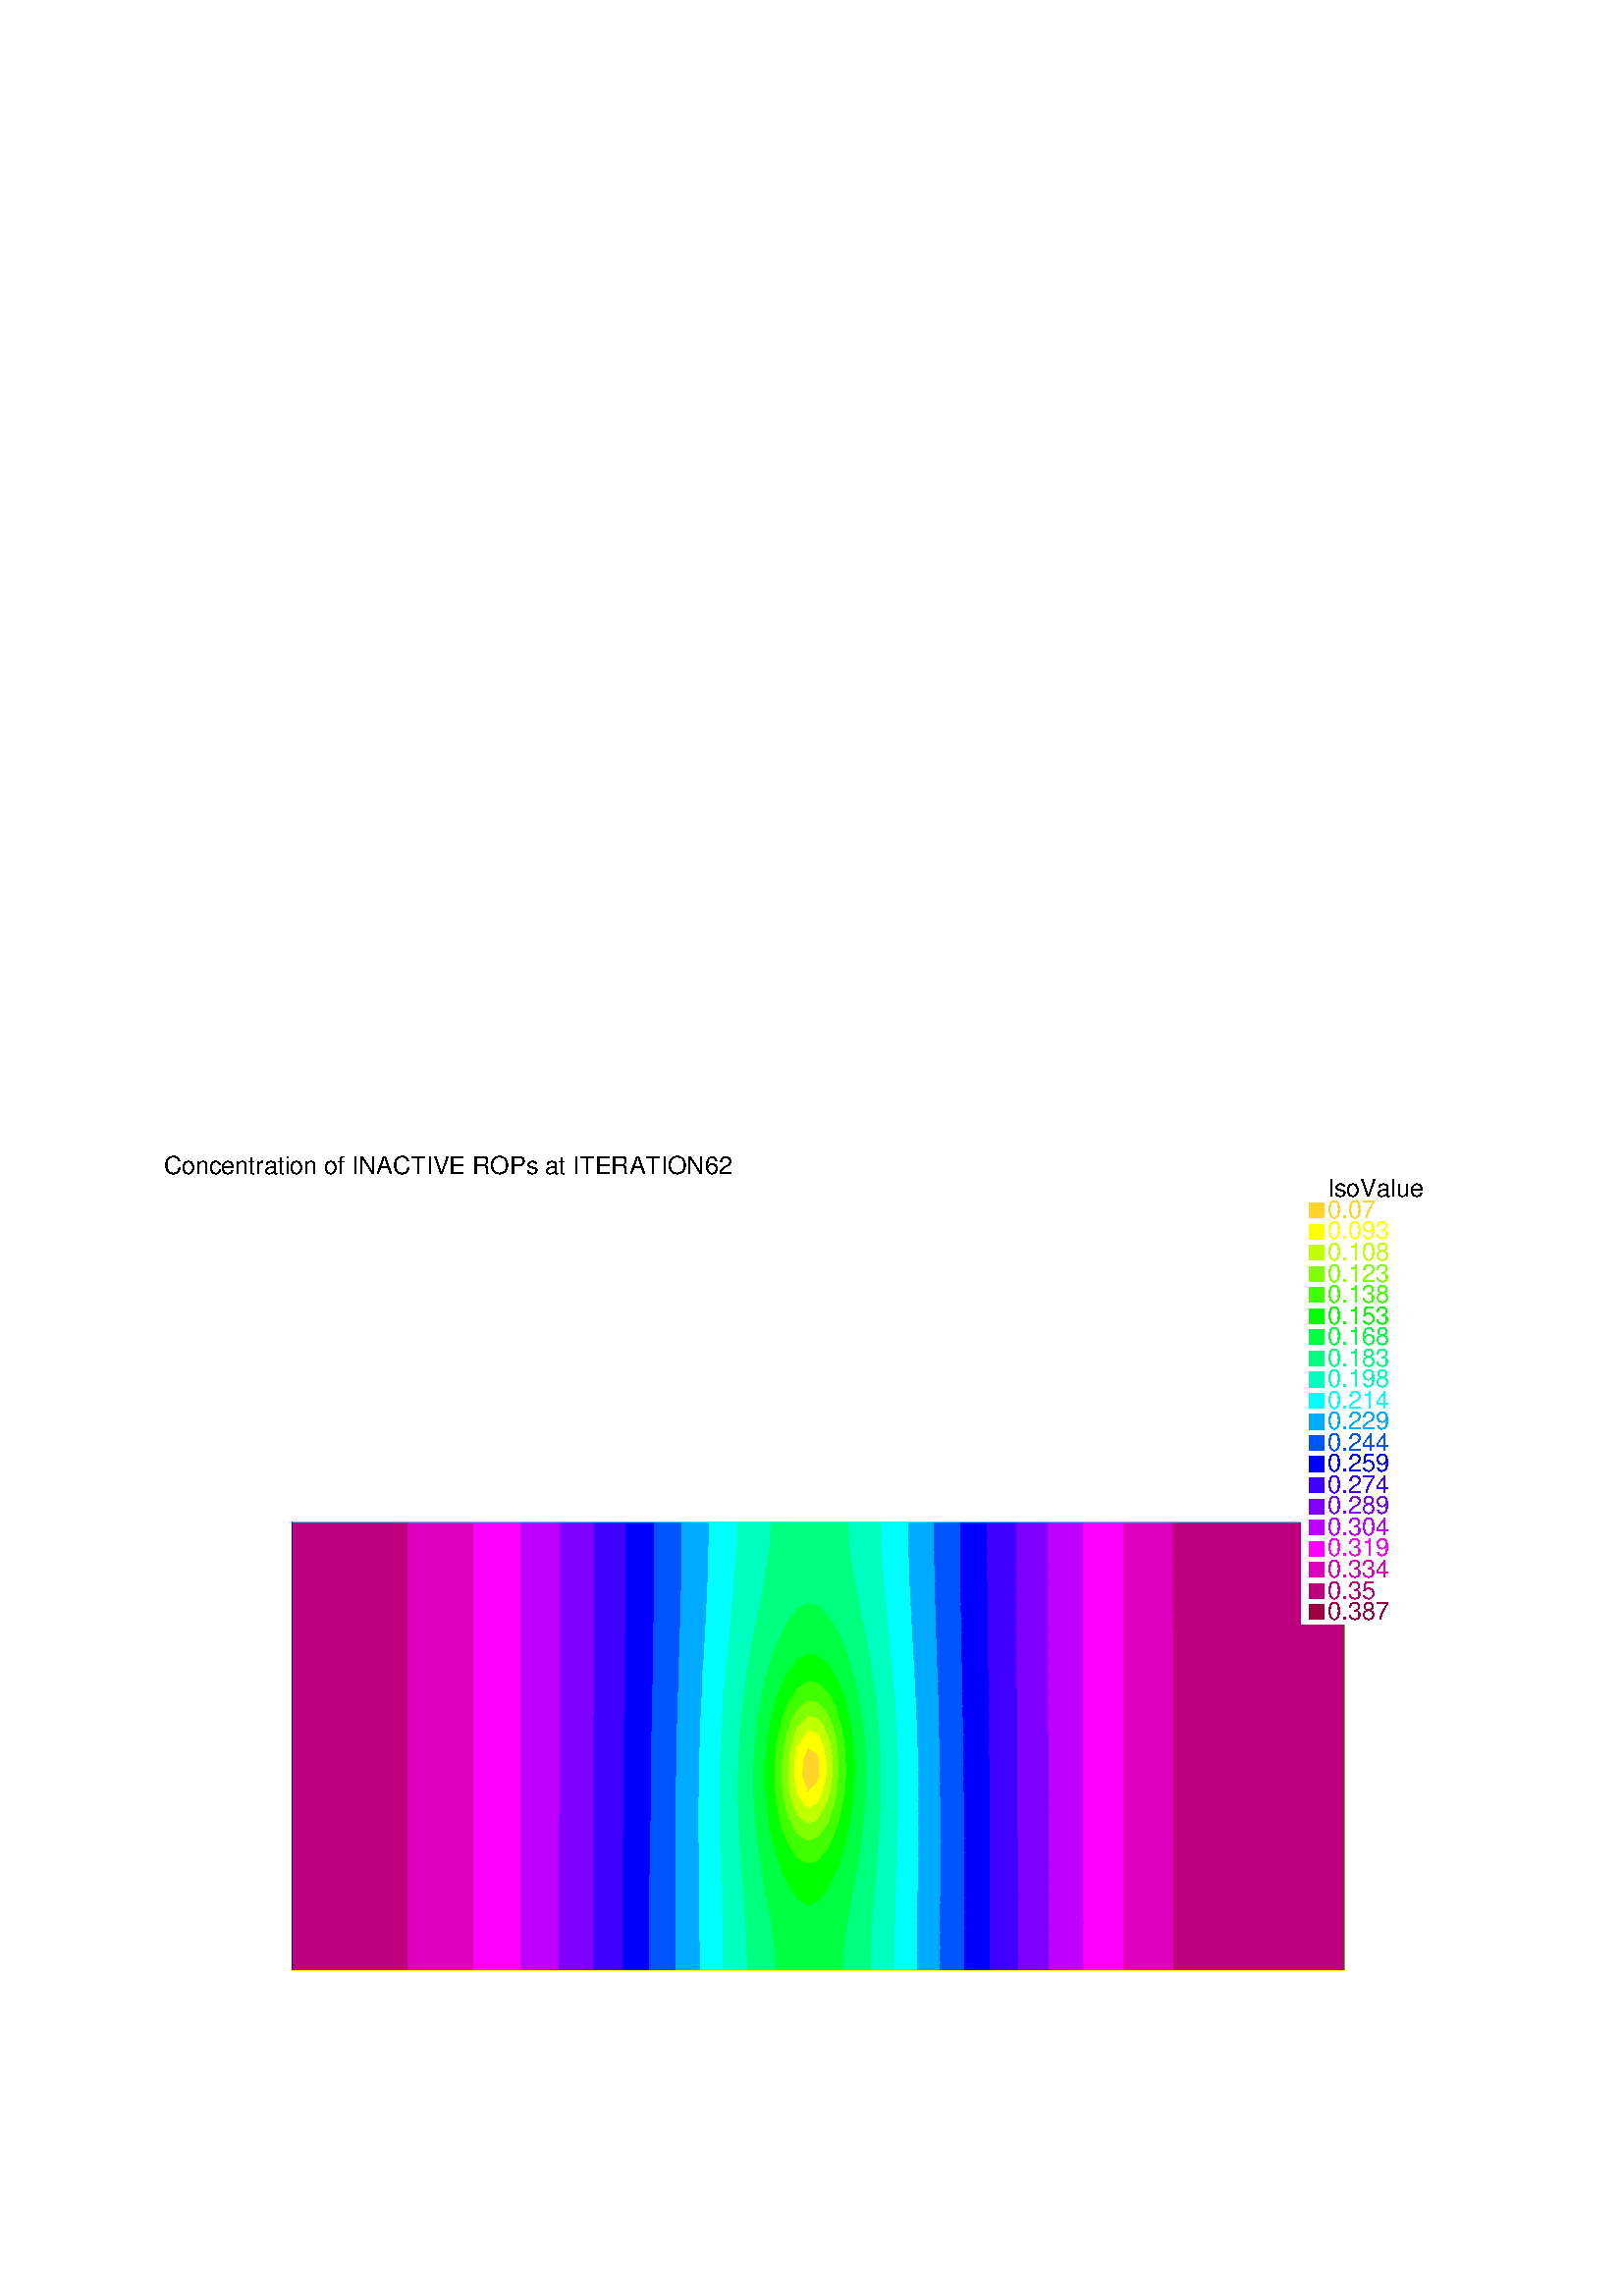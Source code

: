 %!PS-Adobe-2.0 EPSF-2.0
%%Pages: 1
%%BoundingBox:       0 0 596 421
%%EndComments
 /L {newpath moveto lineto stroke} def
 /C {setrgbcolor} def
 /rec {newpath 4 copy 8 1 roll moveto 3 -1 roll lineto 4 2 roll exch lineto lineto closepath} def
 0.06 0.06  scale 
 0 10000 0 7071 rec clip
 /Helvetica findfont 151 scalefont setfont
 /S {moveto show} def
 /bF  { mark} def 
 /eF {newpath moveto counttomark 2 idiv {lineto} repeat closepath fill cleartomark} def
 /P { /yy exch def /xx exch def   xx xx 1 add yy yy 1 add  rec  fill } def
 2 setlinewidth
0.744 0.000 0.500 C
bF 1850 1989 1850 2080 1785 1989 eF
bF 1850 2080 1785 2080 1785 1989 eF
bF 1914 1989 1914 2080 1850 1989 eF
bF 1914 2080 1850 2080 1850 1989 eF
bF 1978 1989 1978 2080 1914 1989 eF
bF 1978 2080 1914 2080 1914 1989 eF
bF 2043 1989 2043 2080 1978 1989 eF
bF 2043 2080 1978 2080 1978 1989 eF
bF 2107 1989 2107 2080 2043 1989 eF
bF 2107 2080 2043 2080 2043 1989 eF
bF 2171 1989 2171 2080 2107 1989 eF
bF 2171 2080 2107 2080 2107 1989 eF
bF 2235 1989 2235 2080 2171 1989 eF
bF 2235 2080 2171 2080 2171 1989 eF
bF 2300 1989 2300 2080 2235 1989 eF
bF 2300 2080 2235 2080 2235 1989 eF
bF 2364 1989 2364 2080 2300 1989 eF
bF 2364 2080 2300 2080 2300 1989 eF
bF 2428 1989 2428 2080 2364 1989 eF
bF 2428 2080 2364 2080 2364 1989 eF
0.872 0.000 0.750 C
bF 2485 1989 2493 1989 2493 2080 2485 2070 eF
0.744 0.000 0.500 C
bF 2485 1989 2485 2070 2428 1989 eF
0.872 0.000 0.750 C
bF 2485 2070 2493 2080 2485 2080 eF
0.744 0.000 0.500 C
bF 2485 2070 2485 2080 2428 2080 2428 1989 eF
0.872 0.000 0.750 C
bF 2557 1989 2557 2080 2493 1989 eF
bF 2557 2080 2493 2080 2493 1989 eF
bF 2621 1989 2621 2080 2557 1989 eF
bF 2621 2080 2557 2080 2557 1989 eF
bF 2685 1989 2685 2080 2621 1989 eF
bF 2685 2080 2621 2080 2621 1989 eF
bF 2750 1989 2750 2080 2685 1989 eF
bF 2750 2080 2685 2080 2685 1989 eF
bF 2814 1989 2814 2080 2750 1989 eF
bF 2814 2080 2750 2080 2750 1989 eF
bF 2878 1989 2878 2080 2814 1989 eF
bF 2878 2080 2814 2080 2814 1989 eF
1.000 0.000 1.000 C
bF 2887 1989 2942 1989 2942 2080 2887 2001 eF
0.872 0.000 0.750 C
bF 2887 1989 2887 2001 2878 1989 eF
1.000 0.000 1.000 C
bF 2887 2001 2942 2080 2887 2080 eF
0.872 0.000 0.750 C
bF 2887 2001 2887 2080 2878 2080 2878 1989 eF
1.000 0.000 1.000 C
bF 3007 1989 3007 2080 2942 1989 eF
bF 3007 2080 2942 2080 2942 1989 eF
bF 3071 1989 3071 2080 3007 1989 eF
bF 3071 2080 3007 2080 3007 1989 eF
bF 3135 1989 3135 2080 3071 1989 eF
bF 3135 2080 3071 2080 3071 1989 eF
0.750 0.000 1.000 C
bF 3175 1989 3200 1989 3200 2080 3175 2045 eF
1.000 0.000 1.000 C
bF 3175 1989 3175 2045 3135 1989 eF
0.750 0.000 1.000 C
bF 3175 2045 3200 2080 3175 2080 eF
1.000 0.000 1.000 C
bF 3175 2045 3175 2080 3135 2080 3135 1989 eF
0.750 0.000 1.000 C
bF 3264 1989 3264 2080 3200 1989 eF
bF 3264 2080 3200 2080 3200 1989 eF
bF 3328 1989 3328 2080 3264 1989 eF
bF 3328 2080 3264 2080 3264 1989 eF
bF 3392 1989 3392 2080 3328 1989 eF
bF 3392 2080 3328 2080 3328 1989 eF
0.500 0.000 1.000 C
bF 3413 1989 3457 1989 3457 2080 3413 2017 eF
0.750 0.000 1.000 C
bF 3413 1989 3413 2017 3392 1989 eF
0.500 0.000 1.000 C
bF 3413 2017 3457 2080 3413 2080 eF
0.750 0.000 1.000 C
bF 3413 2017 3413 2080 3392 2080 3392 1989 eF
0.500 0.000 1.000 C
bF 3521 1989 3521 2080 3457 1989 eF
bF 3521 2080 3457 2080 3457 1989 eF
bF 3585 1989 3585 2080 3521 1989 eF
bF 3585 2080 3521 2080 3521 1989 eF
0.250 0.000 1.000 C
bF 3619 1989 3650 1989 3650 2080 3619 2036 eF
0.500 0.000 1.000 C
bF 3619 1989 3619 2036 3585 1989 eF
0.250 0.000 1.000 C
bF 3619 2036 3650 2080 3619 2080 eF
0.500 0.000 1.000 C
bF 3619 2036 3619 2080 3585 2080 3585 1989 eF
0.250 0.000 1.000 C
bF 3714 1989 3714 2080 3650 1989 eF
bF 3714 2080 3650 2080 3650 1989 eF
bF 3778 1989 3778 2080 3714 1989 eF
bF 3778 2080 3714 2080 3714 1989 eF
0.000 0.000 1.000 C
bF 3803 1989 3842 1989 3842 2080 3803 2023 eF
0.250 0.000 1.000 C
bF 3803 1989 3803 2023 3778 1989 eF
0.000 0.000 1.000 C
bF 3803 2023 3842 2080 3803 2080 eF
0.250 0.000 1.000 C
bF 3803 2023 3803 2080 3778 2080 3778 1989 eF
0.000 0.000 1.000 C
bF 3907 1989 3907 2080 3842 1989 eF
bF 3907 2080 3842 2080 3842 1989 eF
0.000 0.333 1.000 C
bF 3971 1989 3971 1989 3971 2080 3971 2079 eF
0.000 0.000 1.000 C
bF 3971 1989 3971 2079 3907 1989 eF
0.000 0.333 1.000 C
bF 3971 2079 3971 2080 3971 2080 eF
0.000 0.000 1.000 C
bF 3971 2079 3971 2080 3907 2080 3907 1989 eF
0.000 0.333 1.000 C
bF 4035 1989 4035 2080 3971 1989 eF
bF 4035 2080 3971 2080 3971 1989 eF
bF 4100 1989 4100 2080 4035 1989 eF
bF 4100 2080 4035 2080 4035 1989 eF
0.000 0.667 1.000 C
bF 4126 1989 4164 1989 4164 2080 4126 2026 eF
0.000 0.333 1.000 C
bF 4126 1989 4126 2026 4100 1989 eF
0.000 0.667 1.000 C
bF 4126 2026 4164 2080 4126 2080 eF
0.000 0.333 1.000 C
bF 4126 2026 4126 2080 4100 2080 4100 1989 eF
0.000 0.667 1.000 C
bF 4228 1989 4228 2080 4164 1989 eF
bF 4228 2080 4164 2080 4164 1989 eF
0.000 1.000 1.000 C
bF 4273 1989 4292 1989 4292 2080 4273 2052 eF
0.000 0.667 1.000 C
bF 4273 1989 4273 2052 4228 1989 eF
0.000 1.000 1.000 C
bF 4273 2052 4292 2080 4273 2080 eF
0.000 0.667 1.000 C
bF 4273 2052 4273 2080 4228 2080 4228 1989 eF
0.000 1.000 1.000 C
bF 4357 1989 4357 2080 4292 1989 eF
bF 4357 2080 4292 2080 4292 1989 eF
0.000 1.000 0.750 C
bF 4416 1989 4421 1989 4421 2080 4415 2072 eF
0.000 1.000 1.000 C
bF 4416 1989 4415 2072 4357 1989 eF
0.000 1.000 0.750 C
bF 4415 2072 4421 2080 4415 2080 eF
0.000 1.000 1.000 C
bF 4415 2072 4415 2080 4357 2080 4357 1989 eF
0.000 1.000 0.750 C
bF 4485 1989 4485 2080 4421 1989 eF
bF 4485 2080 4421 2080 4421 1989 eF
bF 4550 1989 4550 2080 4485 1989 eF
bF 4550 2080 4485 2080 4485 1989 eF
0.000 1.000 0.500 C
bF 4562 1989 4614 1989 4614 2080 4562 2006 eF
0.000 1.000 0.750 C
bF 4562 1989 4562 2006 4550 1989 eF
0.000 1.000 0.500 C
bF 4562 2006 4614 2080 4561 2080 eF
0.000 1.000 0.750 C
bF 4562 2006 4561 2080 4550 2080 4550 1989 eF
0.000 1.000 0.500 C
bF 4678 1989 4678 2080 4614 1989 eF
bF 4678 2080 4614 2080 4614 1989 eF
0.000 1.000 0.250 C
bF 4735 1989 4742 1989 4742 2080 4732 2066 eF
0.000 1.000 0.500 C
bF 4735 1989 4732 2066 4678 1989 eF
0.000 1.000 0.250 C
bF 4732 2066 4742 2080 4732 2080 eF
0.000 1.000 0.500 C
bF 4732 2066 4732 2080 4678 2080 4678 1989 eF
0.000 1.000 0.250 C
bF 4807 1989 4807 2080 4742 1989 eF
bF 4807 2080 4742 2080 4742 1989 eF
bF 4871 1989 4871 2080 4807 1989 eF
bF 4871 2080 4807 2080 4807 1989 eF
bF 4935 1989 4935 2080 4871 1989 eF
bF 4935 2080 4871 2080 4871 1989 eF
bF 5000 1989 5000 2080 4935 1989 eF
bF 5000 2080 4935 2080 4935 1989 eF
bF 5064 1989 5064 2080 5000 1989 eF
bF 5064 2080 5000 2080 5000 1989 eF
bF 5128 1989 5128 2080 5064 1989 eF
bF 5128 2080 5064 2080 5064 1989 eF
bF 5153 1989 5154 2026 5128 1989 eF
0.000 1.000 0.500 C
bF 5153 1989 5192 1989 5192 2080 5154 2026 eF
0.000 1.000 0.250 C
bF 5154 2026 5156 2080 5128 2080 5128 1989 eF
0.000 1.000 0.500 C
bF 5154 2026 5192 2080 5156 2080 eF
bF 5257 1989 5257 2080 5192 1989 eF
bF 5257 2080 5192 2080 5192 1989 eF
bF 5321 1989 5321 2080 5257 1989 eF
bF 5321 2080 5257 2080 5257 1989 eF
bF 5324 1989 5324 1994 5321 1989 eF
0.000 1.000 0.750 C
bF 5324 1989 5385 1989 5385 2080 5324 1994 eF
0.000 1.000 0.500 C
bF 5324 1994 5326 2080 5321 2080 5321 1989 eF
0.000 1.000 0.750 C
bF 5324 1994 5385 2080 5326 2080 eF
bF 5449 1989 5449 2080 5385 1989 eF
bF 5449 2080 5385 2080 5385 1989 eF
bF 5467 1989 5467 2014 5449 1989 eF
0.000 1.000 1.000 C
bF 5467 1989 5514 1989 5514 2080 5467 2014 eF
0.000 1.000 0.750 C
bF 5467 2014 5467 2080 5449 2080 5449 1989 eF
0.000 1.000 1.000 C
bF 5467 2014 5514 2080 5467 2080 eF
bF 5578 1989 5578 2080 5514 1989 eF
bF 5578 2080 5514 2080 5514 1989 eF
bF 5605 1989 5605 2027 5578 1989 eF
0.000 0.667 1.000 C
bF 5605 1989 5642 1989 5642 2080 5605 2027 eF
0.000 1.000 1.000 C
bF 5605 2027 5605 2080 5578 2080 5578 1989 eF
0.000 0.667 1.000 C
bF 5605 2027 5642 2080 5605 2080 eF
bF 5707 1989 5707 2080 5642 1989 eF
bF 5707 2080 5642 2080 5642 1989 eF
bF 5746 1989 5746 2045 5707 1989 eF
0.000 0.333 1.000 C
bF 5746 1989 5771 1989 5771 2080 5746 2045 eF
0.000 0.667 1.000 C
bF 5746 2045 5746 2080 5707 2080 5707 1989 eF
0.000 0.333 1.000 C
bF 5746 2045 5771 2080 5746 2080 eF
bF 5835 1989 5835 2080 5771 1989 eF
bF 5835 2080 5771 2080 5771 1989 eF
bF 5894 1989 5894 2073 5835 1989 eF
0.000 0.000 1.000 C
bF 5894 1989 5899 1989 5899 2080 5894 2073 eF
0.000 0.333 1.000 C
bF 5894 2073 5894 2080 5835 2080 5835 1989 eF
0.000 0.000 1.000 C
bF 5894 2073 5899 2080 5894 2080 eF
bF 5964 1989 5964 2080 5899 1989 eF
bF 5964 2080 5899 2080 5899 1989 eF
bF 6028 1989 6028 2080 5964 1989 eF
bF 6028 2080 5964 2080 5964 1989 eF
bF 6052 1989 6052 2023 6028 1989 eF
0.250 0.000 1.000 C
bF 6052 1989 6092 1989 6092 2080 6052 2023 eF
0.000 0.000 1.000 C
bF 6052 2023 6052 2080 6028 2080 6028 1989 eF
0.250 0.000 1.000 C
bF 6052 2023 6092 2080 6052 2080 eF
bF 6157 1989 6157 2080 6092 1989 eF
bF 6157 2080 6092 2080 6092 1989 eF
bF 6221 1989 6221 2080 6157 1989 eF
bF 6221 2080 6157 2080 6157 1989 eF
bF 6223 1989 6223 1992 6221 1989 eF
0.500 0.000 1.000 C
bF 6223 1989 6285 1989 6285 2080 6223 1992 eF
0.250 0.000 1.000 C
bF 6223 1992 6223 2080 6221 2080 6221 1989 eF
0.500 0.000 1.000 C
bF 6223 1992 6285 2080 6223 2080 eF
bF 6349 1989 6349 2080 6285 1989 eF
bF 6349 2080 6285 2080 6285 1989 eF
bF 6411 1989 6411 2077 6349 1989 eF
0.750 0.000 1.000 C
bF 6411 1989 6414 1989 6414 2080 6411 2077 eF
0.500 0.000 1.000 C
bF 6411 2077 6411 2080 6349 2080 6349 1989 eF
0.750 0.000 1.000 C
bF 6411 2077 6414 2080 6411 2080 eF
bF 6478 1989 6478 2080 6414 1989 eF
bF 6478 2080 6414 2080 6414 1989 eF
bF 6542 1989 6542 2080 6478 1989 eF
bF 6542 2080 6478 2080 6478 1989 eF
bF 6607 1989 6607 2080 6542 1989 eF
bF 6607 2080 6542 2080 6542 1989 eF
bF 6623 1989 6623 2012 6607 1989 eF
1.000 0.000 1.000 C
bF 6623 1989 6671 1989 6671 2080 6623 2012 eF
0.750 0.000 1.000 C
bF 6623 2012 6623 2080 6607 2080 6607 1989 eF
1.000 0.000 1.000 C
bF 6623 2012 6671 2080 6623 2080 eF
bF 6735 1989 6735 2080 6671 1989 eF
bF 6735 2080 6671 2080 6671 1989 eF
bF 6799 1989 6799 2080 6735 1989 eF
bF 6799 2080 6735 2080 6735 1989 eF
bF 6864 1989 6864 2080 6799 1989 eF
bF 6864 2080 6799 2080 6799 1989 eF
bF 6868 1989 6868 1995 6864 1989 eF
0.872 0.000 0.750 C
bF 6868 1989 6928 1989 6928 2080 6868 1995 eF
1.000 0.000 1.000 C
bF 6868 1995 6868 2080 6864 2080 6864 1989 eF
0.872 0.000 0.750 C
bF 6868 1995 6928 2080 6868 2080 eF
bF 6992 1989 6992 2080 6928 1989 eF
bF 6992 2080 6928 2080 6928 1989 eF
bF 7057 1989 7057 2080 6992 1989 eF
bF 7057 2080 6992 2080 6992 1989 eF
bF 7121 1989 7121 2080 7057 1989 eF
bF 7121 2080 7057 2080 7057 1989 eF
bF 7171 1989 7171 2060 7121 1989 eF
0.744 0.000 0.500 C
bF 7171 1989 7185 1989 7185 2080 7171 2060 eF
0.872 0.000 0.750 C
bF 7171 2060 7171 2080 7121 2080 7121 1989 eF
0.744 0.000 0.500 C
bF 7171 2060 7185 2080 7171 2080 eF
bF 7249 1989 7249 2080 7185 1989 eF
bF 7249 2080 7185 2080 7185 1989 eF
bF 7314 1989 7314 2080 7249 1989 eF
bF 7314 2080 7249 2080 7249 1989 eF
bF 7378 1989 7378 2080 7314 1989 eF
bF 7378 2080 7314 2080 7314 1989 eF
bF 7442 1989 7442 2080 7378 1989 eF
bF 7442 2080 7378 2080 7378 1989 eF
bF 7506 1989 7506 2080 7442 1989 eF
bF 7506 2080 7442 2080 7442 1989 eF
bF 7571 1989 7571 2080 7506 1989 eF
bF 7571 2080 7506 2080 7506 1989 eF
bF 7635 1989 7635 2080 7571 1989 eF
bF 7635 2080 7571 2080 7571 1989 eF
bF 7699 1989 7699 2080 7635 1989 eF
bF 7699 2080 7635 2080 7635 1989 eF
bF 7764 1989 7764 2080 7699 1989 eF
bF 7764 2080 7699 2080 7699 1989 eF
bF 7828 1989 7828 2080 7764 1989 eF
bF 7828 2080 7764 2080 7764 1989 eF
bF 7892 1989 7892 2080 7828 1989 eF
bF 7892 2080 7828 2080 7828 1989 eF
bF 7956 1989 7956 2080 7892 1989 eF
bF 7956 2080 7892 2080 7892 1989 eF
bF 8021 1989 8021 2080 7956 1989 eF
bF 8021 2080 7956 2080 7956 1989 eF
bF 8085 1989 8085 2080 8021 1989 eF
bF 8085 2080 8021 2080 8021 1989 eF
bF 8149 1989 8149 2080 8085 1989 eF
bF 8149 2080 8085 2080 8085 1989 eF
bF 8214 1989 8214 2080 8149 1989 eF
bF 8214 2080 8149 2080 8149 1989 eF
bF 1850 2080 1850 2171 1785 2080 eF
bF 1850 2171 1785 2171 1785 2080 eF
bF 1914 2080 1914 2171 1850 2080 eF
bF 1914 2171 1850 2171 1850 2080 eF
bF 1978 2080 1978 2171 1914 2080 eF
bF 1978 2171 1914 2171 1914 2080 eF
bF 2043 2080 2043 2171 1978 2080 eF
bF 2043 2171 1978 2171 1978 2080 eF
bF 2107 2080 2107 2171 2043 2080 eF
bF 2107 2171 2043 2171 2043 2080 eF
bF 2171 2080 2171 2171 2107 2080 eF
bF 2171 2171 2107 2171 2107 2080 eF
bF 2235 2080 2235 2171 2171 2080 eF
bF 2235 2171 2171 2171 2171 2080 eF
bF 2300 2080 2300 2171 2235 2080 eF
bF 2300 2171 2235 2171 2235 2080 eF
bF 2364 2080 2364 2171 2300 2080 eF
bF 2364 2171 2300 2171 2300 2080 eF
bF 2428 2080 2428 2171 2364 2080 eF
bF 2428 2171 2364 2171 2364 2080 eF
0.872 0.000 0.750 C
bF 2485 2080 2493 2080 2493 2171 2485 2161 eF
0.744 0.000 0.500 C
bF 2485 2080 2485 2161 2428 2080 eF
0.872 0.000 0.750 C
bF 2485 2161 2493 2171 2485 2171 eF
0.744 0.000 0.500 C
bF 2485 2161 2485 2171 2428 2171 2428 2080 eF
0.872 0.000 0.750 C
bF 2557 2080 2557 2171 2493 2080 eF
bF 2557 2171 2493 2171 2493 2080 eF
bF 2621 2080 2621 2171 2557 2080 eF
bF 2621 2171 2557 2171 2557 2080 eF
bF 2685 2080 2685 2171 2621 2080 eF
bF 2685 2171 2621 2171 2621 2080 eF
bF 2750 2080 2750 2171 2685 2080 eF
bF 2750 2171 2685 2171 2685 2080 eF
bF 2814 2080 2814 2171 2750 2080 eF
bF 2814 2171 2750 2171 2750 2080 eF
bF 2878 2080 2878 2171 2814 2080 eF
bF 2878 2171 2814 2171 2814 2080 eF
1.000 0.000 1.000 C
bF 2887 2080 2942 2080 2942 2171 2887 2092 eF
0.872 0.000 0.750 C
bF 2887 2080 2887 2092 2878 2080 eF
1.000 0.000 1.000 C
bF 2887 2092 2942 2171 2887 2171 eF
0.872 0.000 0.750 C
bF 2887 2092 2887 2171 2878 2171 2878 2080 eF
1.000 0.000 1.000 C
bF 3007 2080 3007 2171 2942 2080 eF
bF 3007 2171 2942 2171 2942 2080 eF
bF 3071 2080 3071 2171 3007 2080 eF
bF 3071 2171 3007 2171 3007 2080 eF
bF 3135 2080 3135 2171 3071 2080 eF
bF 3135 2171 3071 2171 3071 2080 eF
0.750 0.000 1.000 C
bF 3175 2080 3200 2080 3200 2171 3175 2137 eF
1.000 0.000 1.000 C
bF 3175 2080 3175 2137 3135 2080 eF
0.750 0.000 1.000 C
bF 3175 2137 3200 2171 3175 2171 eF
1.000 0.000 1.000 C
bF 3175 2137 3175 2171 3135 2171 3135 2080 eF
0.750 0.000 1.000 C
bF 3264 2080 3264 2171 3200 2080 eF
bF 3264 2171 3200 2171 3200 2080 eF
bF 3328 2080 3328 2171 3264 2080 eF
bF 3328 2171 3264 2171 3264 2080 eF
bF 3392 2080 3392 2171 3328 2080 eF
bF 3392 2171 3328 2171 3328 2080 eF
0.500 0.000 1.000 C
bF 3413 2080 3457 2080 3457 2171 3413 2109 eF
0.750 0.000 1.000 C
bF 3413 2080 3413 2109 3392 2080 eF
0.500 0.000 1.000 C
bF 3413 2109 3457 2171 3413 2171 eF
0.750 0.000 1.000 C
bF 3413 2109 3413 2171 3392 2171 3392 2080 eF
0.500 0.000 1.000 C
bF 3521 2080 3521 2171 3457 2080 eF
bF 3521 2171 3457 2171 3457 2080 eF
bF 3585 2080 3585 2171 3521 2080 eF
bF 3585 2171 3521 2171 3521 2080 eF
0.250 0.000 1.000 C
bF 3619 2080 3650 2080 3650 2171 3619 2127 eF
0.500 0.000 1.000 C
bF 3619 2080 3619 2127 3585 2080 eF
0.250 0.000 1.000 C
bF 3619 2127 3650 2171 3619 2171 eF
0.500 0.000 1.000 C
bF 3619 2127 3619 2171 3585 2171 3585 2080 eF
0.250 0.000 1.000 C
bF 3714 2080 3714 2171 3650 2080 eF
bF 3714 2171 3650 2171 3650 2080 eF
bF 3778 2080 3778 2171 3714 2080 eF
bF 3778 2171 3714 2171 3714 2080 eF
0.000 0.000 1.000 C
bF 3803 2080 3842 2080 3842 2171 3803 2115 eF
0.250 0.000 1.000 C
bF 3803 2080 3803 2115 3778 2080 eF
0.000 0.000 1.000 C
bF 3803 2115 3842 2171 3803 2171 eF
0.250 0.000 1.000 C
bF 3803 2115 3803 2171 3778 2171 3778 2080 eF
0.000 0.000 1.000 C
bF 3907 2080 3907 2171 3842 2080 eF
bF 3907 2171 3842 2171 3842 2080 eF
0.000 0.333 1.000 C
bF 3971 2080 3971 2080 3971 2171 3971 2171 eF
0.000 0.000 1.000 C
bF 3971 2080 3971 2171 3907 2080 eF
0.000 0.333 1.000 C
bF 3971 2171 3971 2171 3971 2171 eF
0.000 0.000 1.000 C
bF 3971 2171 3971 2171 3907 2171 3907 2080 eF
0.000 0.333 1.000 C
bF 4035 2080 4035 2171 3971 2080 eF
bF 4035 2171 3971 2171 3971 2080 eF
bF 4100 2080 4100 2171 4035 2080 eF
bF 4100 2171 4035 2171 4035 2080 eF
0.000 0.667 1.000 C
bF 4126 2080 4164 2080 4164 2171 4126 2117 eF
0.000 0.333 1.000 C
bF 4126 2080 4126 2117 4100 2080 eF
0.000 0.667 1.000 C
bF 4126 2117 4164 2171 4126 2171 eF
0.000 0.333 1.000 C
bF 4126 2117 4126 2171 4100 2171 4100 2080 eF
0.000 0.667 1.000 C
bF 4228 2080 4228 2171 4164 2080 eF
bF 4228 2171 4164 2171 4164 2080 eF
0.000 1.000 1.000 C
bF 4273 2080 4292 2080 4292 2171 4273 2143 eF
0.000 0.667 1.000 C
bF 4273 2080 4273 2143 4228 2080 eF
0.000 1.000 1.000 C
bF 4273 2143 4292 2171 4272 2171 eF
0.000 0.667 1.000 C
bF 4273 2143 4272 2171 4228 2171 4228 2080 eF
0.000 1.000 1.000 C
bF 4357 2080 4357 2171 4292 2080 eF
bF 4357 2171 4292 2171 4292 2080 eF
0.000 1.000 0.750 C
bF 4415 2080 4421 2080 4421 2171 4414 2162 eF
0.000 1.000 1.000 C
bF 4415 2080 4414 2162 4357 2080 eF
0.000 1.000 0.750 C
bF 4414 2162 4421 2171 4414 2171 eF
0.000 1.000 1.000 C
bF 4414 2162 4414 2171 4357 2171 4357 2080 eF
0.000 1.000 0.750 C
bF 4485 2080 4485 2171 4421 2080 eF
bF 4485 2171 4421 2171 4421 2080 eF
bF 4550 2080 4550 2171 4485 2080 eF
bF 4550 2171 4485 2171 4485 2080 eF
0.000 1.000 0.500 C
bF 4561 2080 4614 2080 4614 2171 4560 2095 eF
0.000 1.000 0.750 C
bF 4561 2080 4560 2095 4550 2080 eF
0.000 1.000 0.500 C
bF 4560 2095 4614 2171 4558 2171 eF
0.000 1.000 0.750 C
bF 4560 2095 4558 2171 4550 2171 4550 2080 eF
0.000 1.000 0.500 C
bF 4678 2080 4678 2171 4614 2080 eF
bF 4678 2171 4614 2171 4614 2080 eF
0.000 1.000 0.250 C
bF 4732 2080 4742 2080 4742 2171 4725 2147 eF
0.000 1.000 0.500 C
bF 4732 2080 4725 2147 4678 2080 eF
0.000 1.000 0.250 C
bF 4725 2147 4742 2171 4723 2171 eF
0.000 1.000 0.500 C
bF 4725 2147 4723 2171 4678 2171 4678 2080 eF
0.000 1.000 0.250 C
bF 4807 2080 4807 2171 4742 2080 eF
bF 4807 2171 4742 2171 4742 2080 eF
bF 4871 2080 4871 2171 4807 2080 eF
bF 4871 2171 4807 2171 4807 2080 eF
bF 4935 2080 4935 2171 4871 2080 eF
bF 4935 2171 4871 2171 4871 2080 eF
bF 5000 2080 5000 2171 4935 2080 eF
bF 5000 2171 4935 2171 4935 2080 eF
bF 5064 2080 5064 2171 5000 2080 eF
bF 5064 2171 5000 2171 5000 2080 eF
bF 5128 2080 5128 2171 5064 2080 eF
bF 5128 2171 5064 2171 5064 2080 eF
bF 5156 2080 5160 2126 5128 2080 eF
0.000 1.000 0.500 C
bF 5156 2080 5192 2080 5192 2171 5160 2126 eF
0.000 1.000 0.250 C
bF 5160 2126 5165 2171 5128 2171 5128 2080 eF
0.000 1.000 0.500 C
bF 5160 2126 5192 2171 5165 2171 eF
bF 5257 2080 5257 2171 5192 2080 eF
bF 5257 2171 5192 2171 5192 2080 eF
bF 5321 2080 5321 2171 5257 2080 eF
bF 5321 2171 5257 2171 5257 2080 eF
bF 5326 2080 5326 2087 5321 2080 eF
0.000 1.000 0.750 C
bF 5326 2080 5385 2080 5385 2171 5326 2087 eF
0.000 1.000 0.500 C
bF 5326 2087 5329 2171 5321 2171 5321 2080 eF
0.000 1.000 0.750 C
bF 5326 2087 5385 2171 5329 2171 eF
bF 5449 2080 5449 2171 5385 2080 eF
bF 5449 2171 5385 2171 5385 2080 eF
bF 5467 2080 5468 2106 5449 2080 eF
0.000 1.000 1.000 C
bF 5467 2080 5514 2080 5514 2171 5468 2106 eF
0.000 1.000 0.750 C
bF 5468 2106 5469 2171 5449 2171 5449 2080 eF
0.000 1.000 1.000 C
bF 5468 2106 5514 2171 5469 2171 eF
bF 5578 2080 5578 2171 5514 2080 eF
bF 5578 2171 5514 2171 5514 2080 eF
bF 5605 2080 5606 2119 5578 2080 eF
0.000 0.667 1.000 C
bF 5605 2080 5642 2080 5642 2171 5606 2119 eF
0.000 1.000 1.000 C
bF 5606 2119 5606 2171 5578 2171 5578 2080 eF
0.000 0.667 1.000 C
bF 5606 2119 5642 2171 5606 2171 eF
bF 5707 2080 5707 2171 5642 2080 eF
bF 5707 2171 5642 2171 5642 2080 eF
bF 5746 2080 5747 2137 5707 2080 eF
0.000 0.333 1.000 C
bF 5746 2080 5771 2080 5771 2171 5747 2137 eF
0.000 0.667 1.000 C
bF 5747 2137 5747 2171 5707 2171 5707 2080 eF
0.000 0.333 1.000 C
bF 5747 2137 5771 2171 5747 2171 eF
bF 5835 2080 5835 2171 5771 2080 eF
bF 5835 2171 5771 2171 5771 2080 eF
bF 5894 2080 5894 2164 5835 2080 eF
0.000 0.000 1.000 C
bF 5894 2080 5899 2080 5899 2171 5894 2164 eF
0.000 0.333 1.000 C
bF 5894 2164 5894 2171 5835 2171 5835 2080 eF
0.000 0.000 1.000 C
bF 5894 2164 5899 2171 5894 2171 eF
bF 5964 2080 5964 2171 5899 2080 eF
bF 5964 2171 5899 2171 5899 2080 eF
bF 6028 2080 6028 2171 5964 2080 eF
bF 6028 2171 5964 2171 5964 2080 eF
bF 6052 2080 6052 2115 6028 2080 eF
0.250 0.000 1.000 C
bF 6052 2080 6092 2080 6092 2171 6052 2115 eF
0.000 0.000 1.000 C
bF 6052 2115 6052 2171 6028 2171 6028 2080 eF
0.250 0.000 1.000 C
bF 6052 2115 6092 2171 6052 2171 eF
bF 6157 2080 6157 2171 6092 2080 eF
bF 6157 2171 6092 2171 6092 2080 eF
bF 6221 2080 6221 2171 6157 2080 eF
bF 6221 2171 6157 2171 6157 2080 eF
bF 6223 2080 6223 2083 6221 2080 eF
0.500 0.000 1.000 C
bF 6223 2080 6285 2080 6285 2171 6223 2083 eF
0.250 0.000 1.000 C
bF 6223 2083 6223 2171 6221 2171 6221 2080 eF
0.500 0.000 1.000 C
bF 6223 2083 6285 2171 6223 2171 eF
bF 6349 2080 6349 2171 6285 2080 eF
bF 6349 2171 6285 2171 6285 2080 eF
bF 6411 2080 6411 2168 6349 2080 eF
0.750 0.000 1.000 C
bF 6411 2080 6414 2080 6414 2171 6411 2168 eF
0.500 0.000 1.000 C
bF 6411 2168 6411 2171 6349 2171 6349 2080 eF
0.750 0.000 1.000 C
bF 6411 2168 6414 2171 6411 2171 eF
bF 6478 2080 6478 2171 6414 2080 eF
bF 6478 2171 6414 2171 6414 2080 eF
bF 6542 2080 6542 2171 6478 2080 eF
bF 6542 2171 6478 2171 6478 2080 eF
bF 6607 2080 6607 2171 6542 2080 eF
bF 6607 2171 6542 2171 6542 2080 eF
bF 6623 2080 6623 2103 6607 2080 eF
1.000 0.000 1.000 C
bF 6623 2080 6671 2080 6671 2171 6623 2103 eF
0.750 0.000 1.000 C
bF 6623 2103 6623 2171 6607 2171 6607 2080 eF
1.000 0.000 1.000 C
bF 6623 2103 6671 2171 6623 2171 eF
bF 6735 2080 6735 2171 6671 2080 eF
bF 6735 2171 6671 2171 6671 2080 eF
bF 6799 2080 6799 2171 6735 2080 eF
bF 6799 2171 6735 2171 6735 2080 eF
bF 6864 2080 6864 2171 6799 2080 eF
bF 6864 2171 6799 2171 6799 2080 eF
bF 6868 2080 6868 2086 6864 2080 eF
0.872 0.000 0.750 C
bF 6868 2080 6928 2080 6928 2171 6868 2086 eF
1.000 0.000 1.000 C
bF 6868 2086 6868 2171 6864 2171 6864 2080 eF
0.872 0.000 0.750 C
bF 6868 2086 6928 2171 6868 2171 eF
bF 6992 2080 6992 2171 6928 2080 eF
bF 6992 2171 6928 2171 6928 2080 eF
bF 7057 2080 7057 2171 6992 2080 eF
bF 7057 2171 6992 2171 6992 2080 eF
bF 7121 2080 7121 2171 7057 2080 eF
bF 7121 2171 7057 2171 7057 2080 eF
bF 7171 2080 7171 2152 7121 2080 eF
0.744 0.000 0.500 C
bF 7171 2080 7185 2080 7185 2171 7171 2152 eF
0.872 0.000 0.750 C
bF 7171 2152 7171 2171 7121 2171 7121 2080 eF
0.744 0.000 0.500 C
bF 7171 2152 7185 2171 7171 2171 eF
bF 7249 2080 7249 2171 7185 2080 eF
bF 7249 2171 7185 2171 7185 2080 eF
bF 7314 2080 7314 2171 7249 2080 eF
bF 7314 2171 7249 2171 7249 2080 eF
bF 7378 2080 7378 2171 7314 2080 eF
bF 7378 2171 7314 2171 7314 2080 eF
bF 7442 2080 7442 2171 7378 2080 eF
bF 7442 2171 7378 2171 7378 2080 eF
bF 7506 2080 7506 2171 7442 2080 eF
bF 7506 2171 7442 2171 7442 2080 eF
bF 7571 2080 7571 2171 7506 2080 eF
bF 7571 2171 7506 2171 7506 2080 eF
bF 7635 2080 7635 2171 7571 2080 eF
bF 7635 2171 7571 2171 7571 2080 eF
bF 7699 2080 7699 2171 7635 2080 eF
bF 7699 2171 7635 2171 7635 2080 eF
bF 7764 2080 7764 2171 7699 2080 eF
bF 7764 2171 7699 2171 7699 2080 eF
bF 7828 2080 7828 2171 7764 2080 eF
bF 7828 2171 7764 2171 7764 2080 eF
bF 7892 2080 7892 2171 7828 2080 eF
bF 7892 2171 7828 2171 7828 2080 eF
bF 7956 2080 7956 2171 7892 2080 eF
bF 7956 2171 7892 2171 7892 2080 eF
bF 8021 2080 8021 2171 7956 2080 eF
bF 8021 2171 7956 2171 7956 2080 eF
bF 8085 2080 8085 2171 8021 2080 eF
bF 8085 2171 8021 2171 8021 2080 eF
bF 8149 2080 8149 2171 8085 2080 eF
bF 8149 2171 8085 2171 8085 2080 eF
bF 8214 2080 8214 2171 8149 2080 eF
bF 8214 2171 8149 2171 8149 2080 eF
bF 1850 2171 1850 2263 1785 2171 eF
bF 1850 2263 1785 2263 1785 2171 eF
bF 1914 2171 1914 2263 1850 2171 eF
bF 1914 2263 1850 2263 1850 2171 eF
bF 1978 2171 1978 2263 1914 2171 eF
bF 1978 2263 1914 2263 1914 2171 eF
bF 2043 2171 2043 2263 1978 2171 eF
bF 2043 2263 1978 2263 1978 2171 eF
bF 2107 2171 2107 2263 2043 2171 eF
bF 2107 2263 2043 2263 2043 2171 eF
bF 2171 2171 2171 2263 2107 2171 eF
bF 2171 2263 2107 2263 2107 2171 eF
bF 2235 2171 2235 2263 2171 2171 eF
bF 2235 2263 2171 2263 2171 2171 eF
bF 2300 2171 2300 2263 2235 2171 eF
bF 2300 2263 2235 2263 2235 2171 eF
bF 2364 2171 2364 2263 2300 2171 eF
bF 2364 2263 2300 2263 2300 2171 eF
bF 2428 2171 2428 2263 2364 2171 eF
bF 2428 2263 2364 2263 2364 2171 eF
0.872 0.000 0.750 C
bF 2485 2171 2493 2171 2493 2263 2485 2253 eF
0.744 0.000 0.500 C
bF 2485 2171 2485 2253 2428 2171 eF
0.872 0.000 0.750 C
bF 2485 2253 2493 2263 2485 2263 eF
0.744 0.000 0.500 C
bF 2485 2253 2485 2263 2428 2263 2428 2171 eF
0.872 0.000 0.750 C
bF 2557 2171 2557 2263 2493 2171 eF
bF 2557 2263 2493 2263 2493 2171 eF
bF 2621 2171 2621 2263 2557 2171 eF
bF 2621 2263 2557 2263 2557 2171 eF
bF 2685 2171 2685 2263 2621 2171 eF
bF 2685 2263 2621 2263 2621 2171 eF
bF 2750 2171 2750 2263 2685 2171 eF
bF 2750 2263 2685 2263 2685 2171 eF
bF 2814 2171 2814 2263 2750 2171 eF
bF 2814 2263 2750 2263 2750 2171 eF
bF 2878 2171 2878 2263 2814 2171 eF
bF 2878 2263 2814 2263 2814 2171 eF
1.000 0.000 1.000 C
bF 2887 2171 2942 2171 2942 2263 2887 2183 eF
0.872 0.000 0.750 C
bF 2887 2171 2887 2183 2878 2171 eF
1.000 0.000 1.000 C
bF 2887 2183 2942 2263 2887 2263 eF
0.872 0.000 0.750 C
bF 2887 2183 2887 2263 2878 2263 2878 2171 eF
1.000 0.000 1.000 C
bF 3007 2171 3007 2263 2942 2171 eF
bF 3007 2263 2942 2263 2942 2171 eF
bF 3071 2171 3071 2263 3007 2171 eF
bF 3071 2263 3007 2263 3007 2171 eF
bF 3135 2171 3135 2263 3071 2171 eF
bF 3135 2263 3071 2263 3071 2171 eF
0.750 0.000 1.000 C
bF 3175 2171 3200 2171 3200 2263 3175 2228 eF
1.000 0.000 1.000 C
bF 3175 2171 3175 2228 3135 2171 eF
0.750 0.000 1.000 C
bF 3175 2228 3200 2263 3175 2263 eF
1.000 0.000 1.000 C
bF 3175 2228 3175 2263 3135 2263 3135 2171 eF
0.750 0.000 1.000 C
bF 3264 2171 3264 2263 3200 2171 eF
bF 3264 2263 3200 2263 3200 2171 eF
bF 3328 2171 3328 2263 3264 2171 eF
bF 3328 2263 3264 2263 3264 2171 eF
bF 3392 2171 3392 2263 3328 2171 eF
bF 3392 2263 3328 2263 3328 2171 eF
0.500 0.000 1.000 C
bF 3413 2171 3457 2171 3457 2263 3413 2200 eF
0.750 0.000 1.000 C
bF 3413 2171 3413 2200 3392 2171 eF
0.500 0.000 1.000 C
bF 3413 2200 3457 2263 3413 2263 eF
0.750 0.000 1.000 C
bF 3413 2200 3413 2263 3392 2263 3392 2171 eF
0.500 0.000 1.000 C
bF 3521 2171 3521 2263 3457 2171 eF
bF 3521 2263 3457 2263 3457 2171 eF
bF 3585 2171 3585 2263 3521 2171 eF
bF 3585 2263 3521 2263 3521 2171 eF
0.250 0.000 1.000 C
bF 3619 2171 3650 2171 3650 2263 3619 2219 eF
0.500 0.000 1.000 C
bF 3619 2171 3619 2219 3585 2171 eF
0.250 0.000 1.000 C
bF 3619 2219 3650 2263 3619 2263 eF
0.500 0.000 1.000 C
bF 3619 2219 3619 2263 3585 2263 3585 2171 eF
0.250 0.000 1.000 C
bF 3714 2171 3714 2263 3650 2171 eF
bF 3714 2263 3650 2263 3650 2171 eF
bF 3778 2171 3778 2263 3714 2171 eF
bF 3778 2263 3714 2263 3714 2171 eF
0.000 0.000 1.000 C
bF 3803 2171 3842 2171 3842 2263 3803 2206 eF
0.250 0.000 1.000 C
bF 3803 2171 3803 2206 3778 2171 eF
0.000 0.000 1.000 C
bF 3803 2206 3842 2263 3803 2263 eF
0.250 0.000 1.000 C
bF 3803 2206 3803 2263 3778 2263 3778 2171 eF
0.000 0.000 1.000 C
bF 3907 2171 3907 2263 3842 2171 eF
bF 3907 2263 3842 2263 3842 2171 eF
0.000 0.333 1.000 C
bF 3971 2171 3971 2171 3971 2263 3971 2262 eF
0.000 0.000 1.000 C
bF 3971 2171 3971 2262 3907 2171 eF
0.000 0.333 1.000 C
bF 3971 2262 3971 2263 3971 2263 eF
0.000 0.000 1.000 C
bF 3971 2262 3971 2263 3907 2263 3907 2171 eF
0.000 0.333 1.000 C
bF 4035 2171 4035 2263 3971 2171 eF
bF 4035 2263 3971 2263 3971 2171 eF
bF 4100 2171 4100 2263 4035 2171 eF
bF 4100 2263 4035 2263 4035 2171 eF
0.000 0.667 1.000 C
bF 4126 2171 4164 2171 4164 2263 4126 2209 eF
0.000 0.333 1.000 C
bF 4126 2171 4126 2209 4100 2171 eF
0.000 0.667 1.000 C
bF 4126 2209 4164 2263 4126 2263 eF
0.000 0.333 1.000 C
bF 4126 2209 4126 2263 4100 2263 4100 2171 eF
0.000 0.667 1.000 C
bF 4228 2171 4228 2263 4164 2171 eF
bF 4228 2263 4164 2263 4164 2171 eF
0.000 1.000 1.000 C
bF 4272 2171 4292 2171 4292 2263 4272 2234 eF
0.000 0.667 1.000 C
bF 4272 2171 4272 2234 4228 2171 eF
0.000 1.000 1.000 C
bF 4272 2234 4292 2263 4272 2263 eF
0.000 0.667 1.000 C
bF 4272 2234 4272 2263 4228 2263 4228 2171 eF
0.000 1.000 1.000 C
bF 4357 2171 4357 2263 4292 2171 eF
bF 4357 2263 4292 2263 4292 2171 eF
0.000 1.000 0.750 C
bF 4414 2171 4421 2171 4421 2263 4412 2251 eF
0.000 1.000 1.000 C
bF 4414 2171 4412 2251 4357 2171 eF
0.000 1.000 0.750 C
bF 4412 2251 4421 2263 4412 2263 eF
0.000 1.000 1.000 C
bF 4412 2251 4412 2263 4357 2263 4357 2171 eF
0.000 1.000 0.750 C
bF 4485 2171 4485 2263 4421 2171 eF
bF 4485 2263 4421 2263 4421 2171 eF
bF 4550 2171 4550 2263 4485 2171 eF
bF 4550 2263 4485 2263 4485 2171 eF
0.000 1.000 0.500 C
bF 4558 2171 4614 2171 4614 2263 4557 2182 eF
0.000 1.000 0.750 C
bF 4558 2171 4557 2182 4550 2171 eF
0.000 1.000 0.500 C
bF 4557 2182 4614 2263 4553 2263 eF
0.000 1.000 0.750 C
bF 4557 2182 4553 2263 4550 2263 4550 2171 eF
0.000 1.000 0.500 C
bF 4678 2171 4678 2263 4614 2171 eF
bF 4678 2263 4614 2263 4614 2171 eF
0.000 1.000 0.250 C
bF 4723 2171 4742 2171 4742 2263 4715 2224 eF
0.000 1.000 0.500 C
bF 4723 2171 4715 2224 4678 2171 eF
0.000 1.000 0.250 C
bF 4715 2224 4742 2263 4710 2263 eF
0.000 1.000 0.500 C
bF 4715 2224 4710 2263 4678 2263 4678 2171 eF
0.000 1.000 0.250 C
bF 4807 2171 4807 2263 4742 2171 eF
bF 4807 2263 4742 2263 4742 2171 eF
bF 4871 2171 4871 2263 4807 2171 eF
bF 4871 2263 4807 2263 4807 2171 eF
bF 4935 2171 4935 2263 4871 2171 eF
bF 4935 2263 4871 2263 4871 2171 eF
bF 5000 2171 5000 2263 4935 2171 eF
bF 5000 2263 4935 2263 4935 2171 eF
bF 5064 2171 5064 2263 5000 2171 eF
bF 5064 2263 5000 2263 5000 2171 eF
bF 5128 2171 5128 2263 5064 2171 eF
bF 5128 2263 5064 2263 5064 2171 eF
bF 5165 2171 5175 2238 5128 2171 eF
0.000 1.000 0.500 C
bF 5165 2171 5192 2171 5192 2263 5175 2238 eF
0.000 1.000 0.250 C
bF 5175 2238 5179 2263 5128 2263 5128 2171 eF
0.000 1.000 0.500 C
bF 5175 2238 5192 2263 5179 2263 eF
bF 5257 2171 5257 2263 5192 2171 eF
bF 5257 2263 5192 2263 5192 2171 eF
bF 5321 2171 5321 2263 5257 2171 eF
bF 5321 2263 5257 2263 5257 2171 eF
bF 5329 2171 5329 2183 5321 2171 eF
0.000 1.000 0.750 C
bF 5329 2171 5385 2171 5385 2263 5329 2183 eF
0.000 1.000 0.500 C
bF 5329 2183 5333 2263 5321 2263 5321 2171 eF
0.000 1.000 0.750 C
bF 5329 2183 5385 2263 5333 2263 eF
bF 5449 2171 5449 2263 5385 2171 eF
bF 5449 2263 5385 2263 5385 2171 eF
bF 5469 2171 5469 2200 5449 2171 eF
0.000 1.000 1.000 C
bF 5469 2171 5514 2171 5514 2263 5469 2200 eF
0.000 1.000 0.750 C
bF 5469 2200 5471 2263 5449 2263 5449 2171 eF
0.000 1.000 1.000 C
bF 5469 2200 5514 2263 5471 2263 eF
bF 5578 2171 5578 2263 5514 2171 eF
bF 5578 2263 5514 2263 5514 2171 eF
bF 5606 2171 5606 2212 5578 2171 eF
0.000 0.667 1.000 C
bF 5606 2171 5642 2171 5642 2263 5606 2212 eF
0.000 1.000 1.000 C
bF 5606 2212 5607 2263 5578 2263 5578 2171 eF
0.000 0.667 1.000 C
bF 5606 2212 5642 2263 5607 2263 eF
bF 5707 2171 5707 2263 5642 2171 eF
bF 5707 2263 5642 2263 5642 2171 eF
bF 5747 2171 5747 2229 5707 2171 eF
0.000 0.333 1.000 C
bF 5747 2171 5771 2171 5771 2263 5747 2229 eF
0.000 0.667 1.000 C
bF 5747 2229 5747 2263 5707 2263 5707 2171 eF
0.000 0.333 1.000 C
bF 5747 2229 5771 2263 5747 2263 eF
bF 5835 2171 5835 2263 5771 2171 eF
bF 5835 2263 5771 2263 5771 2171 eF
bF 5894 2171 5894 2256 5835 2171 eF
0.000 0.000 1.000 C
bF 5894 2171 5899 2171 5899 2263 5894 2256 eF
0.000 0.333 1.000 C
bF 5894 2256 5894 2263 5835 2263 5835 2171 eF
0.000 0.000 1.000 C
bF 5894 2256 5899 2263 5894 2263 eF
bF 5964 2171 5964 2263 5899 2171 eF
bF 5964 2263 5899 2263 5899 2171 eF
bF 6028 2171 6028 2263 5964 2171 eF
bF 6028 2263 5964 2263 5964 2171 eF
bF 6052 2171 6052 2206 6028 2171 eF
0.250 0.000 1.000 C
bF 6052 2171 6092 2171 6092 2263 6052 2206 eF
0.000 0.000 1.000 C
bF 6052 2206 6052 2263 6028 2263 6028 2171 eF
0.250 0.000 1.000 C
bF 6052 2206 6092 2263 6052 2263 eF
bF 6157 2171 6157 2263 6092 2171 eF
bF 6157 2263 6092 2263 6092 2171 eF
bF 6221 2171 6221 2263 6157 2171 eF
bF 6221 2263 6157 2263 6157 2171 eF
bF 6223 2171 6223 2175 6221 2171 eF
0.500 0.000 1.000 C
bF 6223 2171 6285 2171 6285 2263 6223 2175 eF
0.250 0.000 1.000 C
bF 6223 2175 6223 2263 6221 2263 6221 2171 eF
0.500 0.000 1.000 C
bF 6223 2175 6285 2263 6223 2263 eF
bF 6349 2171 6349 2263 6285 2171 eF
bF 6349 2263 6285 2263 6285 2171 eF
bF 6411 2171 6411 2259 6349 2171 eF
0.750 0.000 1.000 C
bF 6411 2171 6414 2171 6414 2263 6411 2259 eF
0.500 0.000 1.000 C
bF 6411 2259 6411 2263 6349 2263 6349 2171 eF
0.750 0.000 1.000 C
bF 6411 2259 6414 2263 6411 2263 eF
bF 6478 2171 6478 2263 6414 2171 eF
bF 6478 2263 6414 2263 6414 2171 eF
bF 6542 2171 6542 2263 6478 2171 eF
bF 6542 2263 6478 2263 6478 2171 eF
bF 6607 2171 6607 2263 6542 2171 eF
bF 6607 2263 6542 2263 6542 2171 eF
bF 6623 2171 6623 2195 6607 2171 eF
1.000 0.000 1.000 C
bF 6623 2171 6671 2171 6671 2263 6623 2195 eF
0.750 0.000 1.000 C
bF 6623 2195 6623 2263 6607 2263 6607 2171 eF
1.000 0.000 1.000 C
bF 6623 2195 6671 2263 6623 2263 eF
bF 6735 2171 6735 2263 6671 2171 eF
bF 6735 2263 6671 2263 6671 2171 eF
bF 6799 2171 6799 2263 6735 2171 eF
bF 6799 2263 6735 2263 6735 2171 eF
bF 6864 2171 6864 2263 6799 2171 eF
bF 6864 2263 6799 2263 6799 2171 eF
bF 6868 2171 6868 2178 6864 2171 eF
0.872 0.000 0.750 C
bF 6868 2171 6928 2171 6928 2263 6868 2178 eF
1.000 0.000 1.000 C
bF 6868 2178 6868 2263 6864 2263 6864 2171 eF
0.872 0.000 0.750 C
bF 6868 2178 6928 2263 6868 2263 eF
bF 6992 2171 6992 2263 6928 2171 eF
bF 6992 2263 6928 2263 6928 2171 eF
bF 7057 2171 7057 2263 6992 2171 eF
bF 7057 2263 6992 2263 6992 2171 eF
bF 7121 2171 7121 2263 7057 2171 eF
bF 7121 2263 7057 2263 7057 2171 eF
bF 7171 2171 7171 2243 7121 2171 eF
0.744 0.000 0.500 C
bF 7171 2171 7185 2171 7185 2263 7171 2243 eF
0.872 0.000 0.750 C
bF 7171 2243 7171 2263 7121 2263 7121 2171 eF
0.744 0.000 0.500 C
bF 7171 2243 7185 2263 7171 2263 eF
bF 7249 2171 7249 2263 7185 2171 eF
bF 7249 2263 7185 2263 7185 2171 eF
bF 7314 2171 7314 2263 7249 2171 eF
bF 7314 2263 7249 2263 7249 2171 eF
bF 7378 2171 7378 2263 7314 2171 eF
bF 7378 2263 7314 2263 7314 2171 eF
bF 7442 2171 7442 2263 7378 2171 eF
bF 7442 2263 7378 2263 7378 2171 eF
bF 7506 2171 7506 2263 7442 2171 eF
bF 7506 2263 7442 2263 7442 2171 eF
bF 7571 2171 7571 2263 7506 2171 eF
bF 7571 2263 7506 2263 7506 2171 eF
bF 7635 2171 7635 2263 7571 2171 eF
bF 7635 2263 7571 2263 7571 2171 eF
bF 7699 2171 7699 2263 7635 2171 eF
bF 7699 2263 7635 2263 7635 2171 eF
bF 7764 2171 7764 2263 7699 2171 eF
bF 7764 2263 7699 2263 7699 2171 eF
bF 7828 2171 7828 2263 7764 2171 eF
bF 7828 2263 7764 2263 7764 2171 eF
bF 7892 2171 7892 2263 7828 2171 eF
bF 7892 2263 7828 2263 7828 2171 eF
bF 7956 2171 7956 2263 7892 2171 eF
bF 7956 2263 7892 2263 7892 2171 eF
bF 8021 2171 8021 2263 7956 2171 eF
bF 8021 2263 7956 2263 7956 2171 eF
bF 8085 2171 8085 2263 8021 2171 eF
bF 8085 2263 8021 2263 8021 2171 eF
bF 8149 2171 8149 2263 8085 2171 eF
bF 8149 2263 8085 2263 8085 2171 eF
bF 8214 2171 8214 2263 8149 2171 eF
bF 8214 2263 8149 2263 8149 2171 eF
bF 1850 2263 1850 2354 1785 2263 eF
bF 1850 2354 1785 2354 1785 2263 eF
bF 1914 2263 1914 2354 1850 2263 eF
bF 1914 2354 1850 2354 1850 2263 eF
bF 1978 2263 1978 2354 1914 2263 eF
bF 1978 2354 1914 2354 1914 2263 eF
bF 2043 2263 2043 2354 1978 2263 eF
bF 2043 2354 1978 2354 1978 2263 eF
bF 2107 2263 2107 2354 2043 2263 eF
bF 2107 2354 2043 2354 2043 2263 eF
bF 2171 2263 2171 2354 2107 2263 eF
bF 2171 2354 2107 2354 2107 2263 eF
bF 2235 2263 2235 2354 2171 2263 eF
bF 2235 2354 2171 2354 2171 2263 eF
bF 2300 2263 2300 2354 2235 2263 eF
bF 2300 2354 2235 2354 2235 2263 eF
bF 2364 2263 2364 2354 2300 2263 eF
bF 2364 2354 2300 2354 2300 2263 eF
bF 2428 2263 2428 2354 2364 2263 eF
bF 2428 2354 2364 2354 2364 2263 eF
0.872 0.000 0.750 C
bF 2485 2263 2493 2263 2493 2354 2485 2344 eF
0.744 0.000 0.500 C
bF 2485 2263 2485 2344 2428 2263 eF
0.872 0.000 0.750 C
bF 2485 2344 2493 2354 2485 2354 eF
0.744 0.000 0.500 C
bF 2485 2344 2485 2354 2428 2354 2428 2263 eF
0.872 0.000 0.750 C
bF 2557 2263 2557 2354 2493 2263 eF
bF 2557 2354 2493 2354 2493 2263 eF
bF 2621 2263 2621 2354 2557 2263 eF
bF 2621 2354 2557 2354 2557 2263 eF
bF 2685 2263 2685 2354 2621 2263 eF
bF 2685 2354 2621 2354 2621 2263 eF
bF 2750 2263 2750 2354 2685 2263 eF
bF 2750 2354 2685 2354 2685 2263 eF
bF 2814 2263 2814 2354 2750 2263 eF
bF 2814 2354 2750 2354 2750 2263 eF
bF 2878 2263 2878 2354 2814 2263 eF
bF 2878 2354 2814 2354 2814 2263 eF
1.000 0.000 1.000 C
bF 2887 2263 2942 2263 2942 2354 2887 2275 eF
0.872 0.000 0.750 C
bF 2887 2263 2887 2275 2878 2263 eF
1.000 0.000 1.000 C
bF 2887 2275 2942 2354 2887 2354 eF
0.872 0.000 0.750 C
bF 2887 2275 2887 2354 2878 2354 2878 2263 eF
1.000 0.000 1.000 C
bF 3007 2263 3007 2354 2942 2263 eF
bF 3007 2354 2942 2354 2942 2263 eF
bF 3071 2263 3071 2354 3007 2263 eF
bF 3071 2354 3007 2354 3007 2263 eF
bF 3135 2263 3135 2354 3071 2263 eF
bF 3135 2354 3071 2354 3071 2263 eF
0.750 0.000 1.000 C
bF 3175 2263 3200 2263 3200 2354 3175 2320 eF
1.000 0.000 1.000 C
bF 3175 2263 3175 2320 3135 2263 eF
0.750 0.000 1.000 C
bF 3175 2320 3200 2354 3175 2354 eF
1.000 0.000 1.000 C
bF 3175 2320 3175 2354 3135 2354 3135 2263 eF
0.750 0.000 1.000 C
bF 3264 2263 3264 2354 3200 2263 eF
bF 3264 2354 3200 2354 3200 2263 eF
bF 3328 2263 3328 2354 3264 2263 eF
bF 3328 2354 3264 2354 3264 2263 eF
bF 3392 2263 3392 2354 3328 2263 eF
bF 3392 2354 3328 2354 3328 2263 eF
0.500 0.000 1.000 C
bF 3413 2263 3457 2263 3457 2354 3413 2292 eF
0.750 0.000 1.000 C
bF 3413 2263 3413 2292 3392 2263 eF
0.500 0.000 1.000 C
bF 3413 2292 3457 2354 3413 2354 eF
0.750 0.000 1.000 C
bF 3413 2292 3413 2354 3392 2354 3392 2263 eF
0.500 0.000 1.000 C
bF 3521 2263 3521 2354 3457 2263 eF
bF 3521 2354 3457 2354 3457 2263 eF
bF 3585 2263 3585 2354 3521 2263 eF
bF 3585 2354 3521 2354 3521 2263 eF
0.250 0.000 1.000 C
bF 3619 2263 3650 2263 3650 2354 3619 2310 eF
0.500 0.000 1.000 C
bF 3619 2263 3619 2310 3585 2263 eF
0.250 0.000 1.000 C
bF 3619 2310 3650 2354 3619 2354 eF
0.500 0.000 1.000 C
bF 3619 2310 3619 2354 3585 2354 3585 2263 eF
0.250 0.000 1.000 C
bF 3714 2263 3714 2354 3650 2263 eF
bF 3714 2354 3650 2354 3650 2263 eF
bF 3778 2263 3778 2354 3714 2263 eF
bF 3778 2354 3714 2354 3714 2263 eF
0.000 0.000 1.000 C
bF 3803 2263 3842 2263 3842 2354 3803 2298 eF
0.250 0.000 1.000 C
bF 3803 2263 3803 2298 3778 2263 eF
0.000 0.000 1.000 C
bF 3803 2298 3842 2354 3803 2354 eF
0.250 0.000 1.000 C
bF 3803 2298 3803 2354 3778 2354 3778 2263 eF
0.000 0.000 1.000 C
bF 3907 2263 3907 2354 3842 2263 eF
bF 3907 2354 3842 2354 3842 2263 eF
0.000 0.333 1.000 C
bF 3971 2263 3971 2263 3971 2354 3971 2354 eF
0.000 0.000 1.000 C
bF 3971 2263 3971 2354 3907 2263 eF
0.000 0.333 1.000 C
bF 3971 2354 3971 2354 3971 2354 eF
0.000 0.000 1.000 C
bF 3971 2354 3971 2354 3907 2354 3907 2263 eF
0.000 0.333 1.000 C
bF 4035 2263 4035 2354 3971 2263 eF
bF 4035 2354 3971 2354 3971 2263 eF
bF 4100 2263 4100 2354 4035 2263 eF
bF 4100 2354 4035 2354 4035 2263 eF
0.000 0.667 1.000 C
bF 4126 2263 4164 2263 4164 2354 4125 2300 eF
0.000 0.333 1.000 C
bF 4126 2263 4125 2300 4100 2263 eF
0.000 0.667 1.000 C
bF 4125 2300 4164 2354 4125 2354 eF
0.000 0.333 1.000 C
bF 4125 2300 4125 2354 4100 2354 4100 2263 eF
0.000 0.667 1.000 C
bF 4228 2263 4228 2354 4164 2263 eF
bF 4228 2354 4164 2354 4164 2263 eF
0.000 1.000 1.000 C
bF 4272 2263 4292 2263 4292 2354 4271 2324 eF
0.000 0.667 1.000 C
bF 4272 2263 4271 2324 4228 2263 eF
0.000 1.000 1.000 C
bF 4271 2324 4292 2354 4271 2354 eF
0.000 0.667 1.000 C
bF 4271 2324 4271 2354 4228 2354 4228 2263 eF
0.000 1.000 1.000 C
bF 4357 2263 4357 2354 4292 2263 eF
bF 4357 2354 4292 2354 4292 2263 eF
0.000 1.000 0.750 C
bF 4412 2263 4421 2263 4421 2354 4410 2339 eF
0.000 1.000 1.000 C
bF 4412 2263 4410 2339 4357 2263 eF
0.000 1.000 0.750 C
bF 4410 2339 4421 2354 4410 2354 eF
0.000 1.000 1.000 C
bF 4410 2339 4410 2354 4357 2354 4357 2263 eF
0.000 1.000 0.750 C
bF 4485 2263 4485 2354 4421 2263 eF
bF 4485 2354 4421 2354 4421 2263 eF
0.000 1.000 0.500 C
bF 4550 2316 4550 2354 4547 2351 eF
0.000 1.000 0.750 C
bF 4550 2263 4550 2316 4547 2351 4485 2263 eF
0.000 1.000 0.500 C
bF 4547 2351 4550 2354 4547 2354 eF
0.000 1.000 0.750 C
bF 4547 2351 4547 2354 4485 2354 4485 2263 eF
0.000 1.000 0.500 C
bF 4553 2263 4614 2263 4614 2354 4553 2267 eF
0.000 1.000 0.750 C
bF 4553 2263 4553 2267 4550 2263 eF
0.000 1.000 0.500 C
bF 4553 2267 4614 2354 4550 2354 4550 2316 eF
0.000 1.000 0.750 C
bF 4553 2267 4550 2316 4550 2263 eF
0.000 1.000 0.500 C
bF 4678 2263 4678 2354 4614 2263 eF
bF 4678 2354 4614 2354 4614 2263 eF
0.000 1.000 0.250 C
bF 4710 2263 4742 2263 4742 2354 4703 2298 eF
0.000 1.000 0.500 C
bF 4710 2263 4703 2298 4678 2263 eF
0.000 1.000 0.250 C
bF 4703 2298 4742 2354 4694 2354 eF
0.000 1.000 0.500 C
bF 4703 2298 4694 2354 4678 2354 4678 2263 eF
0.000 1.000 0.250 C
bF 4807 2263 4807 2354 4742 2263 eF
bF 4807 2354 4742 2354 4742 2263 eF
bF 4871 2263 4871 2354 4807 2263 eF
bF 4871 2354 4807 2354 4807 2263 eF
bF 4935 2263 4935 2354 4871 2263 eF
bF 4935 2354 4871 2354 4871 2263 eF
bF 5000 2263 5000 2354 4935 2263 eF
bF 5000 2354 4935 2354 4935 2263 eF
bF 5064 2263 5064 2354 5000 2263 eF
bF 5064 2354 5000 2354 5000 2263 eF
bF 5128 2263 5128 2354 5064 2263 eF
bF 5128 2354 5064 2354 5064 2263 eF
bF 5179 2263 5192 2332 5192 2354 5128 2263 eF
0.000 1.000 0.500 C
bF 5179 2263 5192 2263 5192 2332 eF
0.000 1.000 0.250 C
bF 5192 2354 5128 2354 5128 2263 eF
0.000 1.000 0.500 C
bF 5257 2263 5257 2354 5192 2263 eF
0.000 1.000 0.250 C
bF 5196 2354 5192 2354 5192 2332 eF
0.000 1.000 0.500 C
bF 5257 2354 5196 2354 5192 2332 5192 2263 eF
bF 5321 2263 5321 2354 5257 2263 eF
bF 5321 2354 5257 2354 5257 2263 eF
bF 5333 2263 5335 2282 5321 2263 eF
0.000 1.000 0.750 C
bF 5333 2263 5385 2263 5385 2354 5335 2282 eF
0.000 1.000 0.500 C
bF 5335 2282 5340 2354 5321 2354 5321 2263 eF
0.000 1.000 0.750 C
bF 5335 2282 5385 2354 5340 2354 eF
bF 5449 2263 5449 2354 5385 2263 eF
bF 5449 2354 5385 2354 5385 2263 eF
bF 5471 2263 5472 2294 5449 2263 eF
0.000 1.000 1.000 C
bF 5471 2263 5514 2263 5514 2354 5472 2294 eF
0.000 1.000 0.750 C
bF 5472 2294 5474 2354 5449 2354 5449 2263 eF
0.000 1.000 1.000 C
bF 5472 2294 5514 2354 5474 2354 eF
bF 5578 2263 5578 2354 5514 2263 eF
bF 5578 2354 5514 2354 5514 2263 eF
bF 5607 2263 5607 2304 5578 2263 eF
0.000 0.667 1.000 C
bF 5607 2263 5642 2263 5642 2354 5607 2304 eF
0.000 1.000 1.000 C
bF 5607 2304 5608 2354 5578 2354 5578 2263 eF
0.000 0.667 1.000 C
bF 5607 2304 5642 2354 5608 2354 eF
bF 5707 2263 5707 2354 5642 2263 eF
bF 5707 2354 5642 2354 5642 2263 eF
bF 5747 2263 5747 2320 5707 2263 eF
0.000 0.333 1.000 C
bF 5747 2263 5771 2263 5771 2354 5747 2320 eF
0.000 0.667 1.000 C
bF 5747 2320 5747 2354 5707 2354 5707 2263 eF
0.000 0.333 1.000 C
bF 5747 2320 5771 2354 5747 2354 eF
bF 5835 2263 5835 2354 5771 2263 eF
bF 5835 2354 5771 2354 5771 2263 eF
bF 5894 2263 5894 2347 5835 2263 eF
0.000 0.000 1.000 C
bF 5894 2263 5899 2263 5899 2354 5894 2347 eF
0.000 0.333 1.000 C
bF 5894 2347 5894 2354 5835 2354 5835 2263 eF
0.000 0.000 1.000 C
bF 5894 2347 5899 2354 5894 2354 eF
bF 5964 2263 5964 2354 5899 2263 eF
bF 5964 2354 5899 2354 5899 2263 eF
bF 6028 2263 6028 2354 5964 2263 eF
bF 6028 2354 5964 2354 5964 2263 eF
bF 6052 2263 6052 2297 6028 2263 eF
0.250 0.000 1.000 C
bF 6052 2263 6092 2263 6092 2354 6052 2297 eF
0.000 0.000 1.000 C
bF 6052 2297 6052 2354 6028 2354 6028 2263 eF
0.250 0.000 1.000 C
bF 6052 2297 6092 2354 6052 2354 eF
bF 6157 2263 6157 2354 6092 2263 eF
bF 6157 2354 6092 2354 6092 2263 eF
bF 6221 2263 6221 2354 6157 2263 eF
bF 6221 2354 6157 2354 6157 2263 eF
bF 6223 2263 6223 2266 6221 2263 eF
0.500 0.000 1.000 C
bF 6223 2263 6285 2263 6285 2354 6223 2266 eF
0.250 0.000 1.000 C
bF 6223 2266 6223 2354 6221 2354 6221 2263 eF
0.500 0.000 1.000 C
bF 6223 2266 6285 2354 6223 2354 eF
bF 6349 2263 6349 2354 6285 2263 eF
bF 6349 2354 6285 2354 6285 2263 eF
bF 6411 2263 6411 2351 6349 2263 eF
0.750 0.000 1.000 C
bF 6411 2263 6414 2263 6414 2354 6411 2351 eF
0.500 0.000 1.000 C
bF 6411 2351 6411 2354 6349 2354 6349 2263 eF
0.750 0.000 1.000 C
bF 6411 2351 6414 2354 6411 2354 eF
bF 6478 2263 6478 2354 6414 2263 eF
bF 6478 2354 6414 2354 6414 2263 eF
bF 6542 2263 6542 2354 6478 2263 eF
bF 6542 2354 6478 2354 6478 2263 eF
bF 6607 2263 6607 2354 6542 2263 eF
bF 6607 2354 6542 2354 6542 2263 eF
bF 6623 2263 6623 2286 6607 2263 eF
1.000 0.000 1.000 C
bF 6623 2263 6671 2263 6671 2354 6623 2286 eF
0.750 0.000 1.000 C
bF 6623 2286 6623 2354 6607 2354 6607 2263 eF
1.000 0.000 1.000 C
bF 6623 2286 6671 2354 6623 2354 eF
bF 6735 2263 6735 2354 6671 2263 eF
bF 6735 2354 6671 2354 6671 2263 eF
bF 6799 2263 6799 2354 6735 2263 eF
bF 6799 2354 6735 2354 6735 2263 eF
bF 6864 2263 6864 2354 6799 2263 eF
bF 6864 2354 6799 2354 6799 2263 eF
bF 6868 2263 6868 2269 6864 2263 eF
0.872 0.000 0.750 C
bF 6868 2263 6928 2263 6928 2354 6868 2269 eF
1.000 0.000 1.000 C
bF 6868 2269 6868 2354 6864 2354 6864 2263 eF
0.872 0.000 0.750 C
bF 6868 2269 6928 2354 6868 2354 eF
bF 6992 2263 6992 2354 6928 2263 eF
bF 6992 2354 6928 2354 6928 2263 eF
bF 7057 2263 7057 2354 6992 2263 eF
bF 7057 2354 6992 2354 6992 2263 eF
bF 7121 2263 7121 2354 7057 2263 eF
bF 7121 2354 7057 2354 7057 2263 eF
bF 7171 2263 7171 2334 7121 2263 eF
0.744 0.000 0.500 C
bF 7171 2263 7185 2263 7185 2354 7171 2334 eF
0.872 0.000 0.750 C
bF 7171 2334 7171 2354 7121 2354 7121 2263 eF
0.744 0.000 0.500 C
bF 7171 2334 7185 2354 7171 2354 eF
bF 7249 2263 7249 2354 7185 2263 eF
bF 7249 2354 7185 2354 7185 2263 eF
bF 7314 2263 7314 2354 7249 2263 eF
bF 7314 2354 7249 2354 7249 2263 eF
bF 7378 2263 7378 2354 7314 2263 eF
bF 7378 2354 7314 2354 7314 2263 eF
bF 7442 2263 7442 2354 7378 2263 eF
bF 7442 2354 7378 2354 7378 2263 eF
bF 7506 2263 7506 2354 7442 2263 eF
bF 7506 2354 7442 2354 7442 2263 eF
bF 7571 2263 7571 2354 7506 2263 eF
bF 7571 2354 7506 2354 7506 2263 eF
bF 7635 2263 7635 2354 7571 2263 eF
bF 7635 2354 7571 2354 7571 2263 eF
bF 7699 2263 7699 2354 7635 2263 eF
bF 7699 2354 7635 2354 7635 2263 eF
bF 7764 2263 7764 2354 7699 2263 eF
bF 7764 2354 7699 2354 7699 2263 eF
bF 7828 2263 7828 2354 7764 2263 eF
bF 7828 2354 7764 2354 7764 2263 eF
bF 7892 2263 7892 2354 7828 2263 eF
bF 7892 2354 7828 2354 7828 2263 eF
bF 7956 2263 7956 2354 7892 2263 eF
bF 7956 2354 7892 2354 7892 2263 eF
bF 8021 2263 8021 2354 7956 2263 eF
bF 8021 2354 7956 2354 7956 2263 eF
bF 8085 2263 8085 2354 8021 2263 eF
bF 8085 2354 8021 2354 8021 2263 eF
bF 8149 2263 8149 2354 8085 2263 eF
bF 8149 2354 8085 2354 8085 2263 eF
bF 8214 2263 8214 2354 8149 2263 eF
bF 8214 2354 8149 2354 8149 2263 eF
bF 1850 2354 1850 2446 1785 2354 eF
bF 1850 2446 1785 2446 1785 2354 eF
bF 1914 2354 1914 2446 1850 2354 eF
bF 1914 2446 1850 2446 1850 2354 eF
bF 1978 2354 1978 2446 1914 2354 eF
bF 1978 2446 1914 2446 1914 2354 eF
bF 2043 2354 2043 2446 1978 2354 eF
bF 2043 2446 1978 2446 1978 2354 eF
bF 2107 2354 2107 2446 2043 2354 eF
bF 2107 2446 2043 2446 2043 2354 eF
bF 2171 2354 2171 2446 2107 2354 eF
bF 2171 2446 2107 2446 2107 2354 eF
bF 2235 2354 2235 2446 2171 2354 eF
bF 2235 2446 2171 2446 2171 2354 eF
bF 2300 2354 2300 2446 2235 2354 eF
bF 2300 2446 2235 2446 2235 2354 eF
bF 2364 2354 2364 2446 2300 2354 eF
bF 2364 2446 2300 2446 2300 2354 eF
bF 2428 2354 2428 2446 2364 2354 eF
bF 2428 2446 2364 2446 2364 2354 eF
0.872 0.000 0.750 C
bF 2485 2354 2493 2354 2493 2446 2485 2435 eF
0.744 0.000 0.500 C
bF 2485 2354 2485 2435 2428 2354 eF
0.872 0.000 0.750 C
bF 2485 2435 2493 2446 2485 2446 eF
0.744 0.000 0.500 C
bF 2485 2435 2485 2446 2428 2446 2428 2354 eF
0.872 0.000 0.750 C
bF 2557 2354 2557 2446 2493 2354 eF
bF 2557 2446 2493 2446 2493 2354 eF
bF 2621 2354 2621 2446 2557 2354 eF
bF 2621 2446 2557 2446 2557 2354 eF
bF 2685 2354 2685 2446 2621 2354 eF
bF 2685 2446 2621 2446 2621 2354 eF
bF 2750 2354 2750 2446 2685 2354 eF
bF 2750 2446 2685 2446 2685 2354 eF
bF 2814 2354 2814 2446 2750 2354 eF
bF 2814 2446 2750 2446 2750 2354 eF
bF 2878 2354 2878 2446 2814 2354 eF
bF 2878 2446 2814 2446 2814 2354 eF
1.000 0.000 1.000 C
bF 2887 2354 2942 2354 2942 2446 2887 2366 eF
0.872 0.000 0.750 C
bF 2887 2354 2887 2366 2878 2354 eF
1.000 0.000 1.000 C
bF 2887 2366 2942 2446 2887 2446 eF
0.872 0.000 0.750 C
bF 2887 2366 2887 2446 2878 2446 2878 2354 eF
1.000 0.000 1.000 C
bF 3007 2354 3007 2446 2942 2354 eF
bF 3007 2446 2942 2446 2942 2354 eF
bF 3071 2354 3071 2446 3007 2354 eF
bF 3071 2446 3007 2446 3007 2354 eF
bF 3135 2354 3135 2446 3071 2354 eF
bF 3135 2446 3071 2446 3071 2354 eF
0.750 0.000 1.000 C
bF 3175 2354 3200 2354 3200 2446 3175 2411 eF
1.000 0.000 1.000 C
bF 3175 2354 3175 2411 3135 2354 eF
0.750 0.000 1.000 C
bF 3175 2411 3200 2446 3176 2446 eF
1.000 0.000 1.000 C
bF 3175 2411 3176 2446 3135 2446 3135 2354 eF
0.750 0.000 1.000 C
bF 3264 2354 3264 2446 3200 2354 eF
bF 3264 2446 3200 2446 3200 2354 eF
bF 3328 2354 3328 2446 3264 2354 eF
bF 3328 2446 3264 2446 3264 2354 eF
bF 3392 2354 3392 2446 3328 2354 eF
bF 3392 2446 3328 2446 3328 2354 eF
0.500 0.000 1.000 C
bF 3413 2354 3457 2354 3457 2446 3413 2383 eF
0.750 0.000 1.000 C
bF 3413 2354 3413 2383 3392 2354 eF
0.500 0.000 1.000 C
bF 3413 2383 3457 2446 3413 2446 eF
0.750 0.000 1.000 C
bF 3413 2383 3413 2446 3392 2446 3392 2354 eF
0.500 0.000 1.000 C
bF 3521 2354 3521 2446 3457 2354 eF
bF 3521 2446 3457 2446 3457 2354 eF
bF 3585 2354 3585 2446 3521 2354 eF
bF 3585 2446 3521 2446 3521 2354 eF
0.250 0.000 1.000 C
bF 3619 2354 3650 2354 3650 2446 3619 2402 eF
0.500 0.000 1.000 C
bF 3619 2354 3619 2402 3585 2354 eF
0.250 0.000 1.000 C
bF 3619 2402 3650 2446 3619 2446 eF
0.500 0.000 1.000 C
bF 3619 2402 3619 2446 3585 2446 3585 2354 eF
0.250 0.000 1.000 C
bF 3714 2354 3714 2446 3650 2354 eF
bF 3714 2446 3650 2446 3650 2354 eF
bF 3778 2354 3778 2446 3714 2354 eF
bF 3778 2446 3714 2446 3714 2354 eF
0.000 0.000 1.000 C
bF 3803 2354 3842 2354 3842 2446 3803 2389 eF
0.250 0.000 1.000 C
bF 3803 2354 3803 2389 3778 2354 eF
0.000 0.000 1.000 C
bF 3803 2389 3842 2446 3803 2446 eF
0.250 0.000 1.000 C
bF 3803 2389 3803 2446 3778 2446 3778 2354 eF
0.000 0.000 1.000 C
bF 3907 2354 3907 2446 3842 2354 eF
bF 3907 2446 3842 2446 3842 2354 eF
0.000 0.333 1.000 C
bF 3971 2354 3971 2354 3971 2446 3971 2445 eF
0.000 0.000 1.000 C
bF 3971 2354 3971 2445 3907 2354 eF
0.000 0.333 1.000 C
bF 3971 2445 3971 2446 3971 2446 eF
0.000 0.000 1.000 C
bF 3971 2445 3971 2446 3907 2446 3907 2354 eF
0.000 0.333 1.000 C
bF 4035 2354 4035 2446 3971 2354 eF
bF 4035 2446 3971 2446 3971 2354 eF
bF 4100 2354 4100 2446 4035 2354 eF
bF 4100 2446 4035 2446 4035 2354 eF
0.000 0.667 1.000 C
bF 4125 2354 4164 2354 4164 2446 4125 2391 eF
0.000 0.333 1.000 C
bF 4125 2354 4125 2391 4100 2354 eF
0.000 0.667 1.000 C
bF 4125 2391 4164 2446 4125 2446 eF
0.000 0.333 1.000 C
bF 4125 2391 4125 2446 4100 2446 4100 2354 eF
0.000 0.667 1.000 C
bF 4228 2354 4228 2446 4164 2354 eF
bF 4228 2446 4164 2446 4164 2354 eF
0.000 1.000 1.000 C
bF 4271 2354 4292 2354 4292 2446 4270 2414 eF
0.000 0.667 1.000 C
bF 4271 2354 4270 2414 4228 2354 eF
0.000 1.000 1.000 C
bF 4270 2414 4292 2446 4270 2446 eF
0.000 0.667 1.000 C
bF 4270 2414 4270 2446 4228 2446 4228 2354 eF
0.000 1.000 1.000 C
bF 4357 2354 4357 2446 4292 2354 eF
bF 4357 2446 4292 2446 4292 2354 eF
0.000 1.000 0.750 C
bF 4410 2354 4421 2354 4421 2446 4407 2426 eF
0.000 1.000 1.000 C
bF 4410 2354 4407 2426 4357 2354 eF
0.000 1.000 0.750 C
bF 4407 2426 4421 2446 4407 2446 eF
0.000 1.000 1.000 C
bF 4407 2426 4407 2446 4357 2446 4357 2354 eF
0.000 1.000 0.750 C
bF 4485 2354 4485 2446 4421 2354 eF
bF 4485 2446 4421 2446 4421 2354 eF
0.000 1.000 0.500 C
bF 4547 2354 4550 2354 4550 2446 4541 2434 eF
0.000 1.000 0.750 C
bF 4547 2354 4541 2434 4485 2354 eF
0.000 1.000 0.500 C
bF 4541 2434 4550 2446 4540 2446 eF
0.000 1.000 0.750 C
bF 4541 2434 4540 2446 4485 2446 4485 2354 eF
0.000 1.000 0.500 C
bF 4614 2354 4614 2446 4550 2354 eF
bF 4614 2446 4550 2446 4550 2354 eF
0.000 1.000 0.250 C
bF 4678 2439 4678 2446 4677 2444 eF
0.000 1.000 0.500 C
bF 4678 2354 4678 2439 4677 2444 4614 2354 eF
0.000 1.000 0.250 C
bF 4677 2444 4678 2446 4677 2446 eF
0.000 1.000 0.500 C
bF 4677 2444 4677 2446 4614 2446 4614 2354 eF
0.000 1.000 0.250 C
bF 4694 2354 4742 2354 4742 2446 4690 2371 eF
0.000 1.000 0.500 C
bF 4694 2354 4690 2371 4678 2354 eF
0.000 1.000 0.250 C
bF 4690 2371 4742 2446 4678 2446 4678 2439 eF
0.000 1.000 0.500 C
bF 4690 2371 4678 2439 4678 2354 eF
0.000 1.000 0.250 C
bF 4807 2354 4807 2446 4742 2354 eF
bF 4807 2446 4742 2446 4742 2354 eF
0.000 1.000 0.000 C
bF 4871 2424 4871 2446 4863 2435 eF
0.000 1.000 0.250 C
bF 4871 2354 4871 2424 4863 2435 4807 2354 eF
0.000 1.000 0.000 C
bF 4863 2435 4871 2446 4858 2446 eF
0.000 1.000 0.250 C
bF 4863 2435 4858 2446 4807 2446 4807 2354 eF
0.000 1.000 0.000 C
bF 4935 2383 4935 2446 4904 2401 eF
0.000 1.000 0.250 C
bF 4935 2354 4935 2383 4904 2401 4871 2354 eF
0.000 1.000 0.000 C
bF 4904 2401 4935 2446 4871 2446 4871 2424 eF
0.000 1.000 0.250 C
bF 4904 2401 4871 2424 4871 2354 eF
0.000 1.000 0.000 C
bF 5000 2404 5000 2446 4962 2393 eF
0.000 1.000 0.250 C
bF 5000 2354 5000 2404 4962 2393 4935 2354 eF
0.000 1.000 0.000 C
bF 4962 2393 5000 2446 4935 2446 4935 2383 eF
0.000 1.000 0.250 C
bF 4962 2393 4935 2383 4935 2354 eF
bF 5064 2354 5064 2446 5000 2354 eF
0.000 1.000 0.000 C
bF 5031 2446 5000 2446 5000 2404 eF
0.000 1.000 0.250 C
bF 5064 2446 5031 2446 5000 2404 5000 2354 eF
bF 5128 2354 5128 2446 5064 2354 eF
bF 5128 2446 5064 2446 5064 2354 eF
bF 5192 2354 5192 2446 5128 2354 eF
bF 5192 2446 5128 2446 5128 2354 eF
bF 5196 2354 5197 2360 5192 2354 eF
0.000 1.000 0.500 C
bF 5196 2354 5257 2354 5257 2446 5197 2360 eF
0.000 1.000 0.250 C
bF 5197 2360 5212 2446 5192 2446 5192 2354 eF
0.000 1.000 0.500 C
bF 5197 2360 5257 2446 5212 2446 eF
bF 5321 2354 5321 2446 5257 2354 eF
bF 5321 2446 5257 2446 5257 2354 eF
bF 5340 2354 5342 2384 5321 2354 eF
0.000 1.000 0.750 C
bF 5340 2354 5385 2354 5385 2446 5342 2384 eF
0.000 1.000 0.500 C
bF 5342 2384 5347 2446 5321 2446 5321 2354 eF
0.000 1.000 0.750 C
bF 5342 2384 5385 2446 5347 2446 eF
bF 5449 2354 5449 2446 5385 2354 eF
bF 5449 2446 5385 2446 5385 2354 eF
bF 5474 2354 5475 2390 5449 2354 eF
0.000 1.000 1.000 C
bF 5474 2354 5514 2354 5514 2446 5475 2390 eF
0.000 1.000 0.750 C
bF 5475 2390 5477 2446 5449 2446 5449 2354 eF
0.000 1.000 1.000 C
bF 5475 2390 5514 2446 5477 2446 eF
bF 5578 2354 5578 2446 5514 2354 eF
bF 5578 2446 5514 2446 5514 2354 eF
bF 5608 2354 5608 2397 5578 2354 eF
0.000 0.667 1.000 C
bF 5608 2354 5642 2354 5642 2446 5608 2397 eF
0.000 1.000 1.000 C
bF 5608 2397 5609 2446 5578 2446 5578 2354 eF
0.000 0.667 1.000 C
bF 5608 2397 5642 2446 5609 2446 eF
bF 5707 2354 5707 2446 5642 2354 eF
bF 5707 2446 5642 2446 5642 2354 eF
bF 5747 2354 5747 2412 5707 2354 eF
0.000 0.333 1.000 C
bF 5747 2354 5771 2354 5771 2446 5747 2412 eF
0.000 0.667 1.000 C
bF 5747 2412 5748 2446 5707 2446 5707 2354 eF
0.000 0.333 1.000 C
bF 5747 2412 5771 2446 5748 2446 eF
bF 5835 2354 5835 2446 5771 2354 eF
bF 5835 2446 5771 2446 5771 2354 eF
bF 5894 2354 5894 2438 5835 2354 eF
0.000 0.000 1.000 C
bF 5894 2354 5899 2354 5899 2446 5894 2438 eF
0.000 0.333 1.000 C
bF 5894 2438 5894 2446 5835 2446 5835 2354 eF
0.000 0.000 1.000 C
bF 5894 2438 5899 2446 5894 2446 eF
bF 5964 2354 5964 2446 5899 2354 eF
bF 5964 2446 5899 2446 5899 2354 eF
bF 6028 2354 6028 2446 5964 2354 eF
bF 6028 2446 5964 2446 5964 2354 eF
bF 6052 2354 6052 2388 6028 2354 eF
0.250 0.000 1.000 C
bF 6052 2354 6092 2354 6092 2446 6052 2388 eF
0.000 0.000 1.000 C
bF 6052 2388 6052 2446 6028 2446 6028 2354 eF
0.250 0.000 1.000 C
bF 6052 2388 6092 2446 6052 2446 eF
bF 6157 2354 6157 2446 6092 2354 eF
bF 6157 2446 6092 2446 6092 2354 eF
bF 6221 2354 6221 2446 6157 2354 eF
bF 6221 2446 6157 2446 6157 2354 eF
bF 6223 2354 6223 2357 6221 2354 eF
0.500 0.000 1.000 C
bF 6223 2354 6285 2354 6285 2446 6223 2357 eF
0.250 0.000 1.000 C
bF 6223 2357 6223 2446 6221 2446 6221 2354 eF
0.500 0.000 1.000 C
bF 6223 2357 6285 2446 6223 2446 eF
bF 6349 2354 6349 2446 6285 2354 eF
bF 6349 2446 6285 2446 6285 2354 eF
bF 6411 2354 6411 2442 6349 2354 eF
0.750 0.000 1.000 C
bF 6411 2354 6414 2354 6414 2446 6411 2442 eF
0.500 0.000 1.000 C
bF 6411 2442 6411 2446 6349 2446 6349 2354 eF
0.750 0.000 1.000 C
bF 6411 2442 6414 2446 6411 2446 eF
bF 6478 2354 6478 2446 6414 2354 eF
bF 6478 2446 6414 2446 6414 2354 eF
bF 6542 2354 6542 2446 6478 2354 eF
bF 6542 2446 6478 2446 6478 2354 eF
bF 6607 2354 6607 2446 6542 2354 eF
bF 6607 2446 6542 2446 6542 2354 eF
bF 6623 2354 6623 2377 6607 2354 eF
1.000 0.000 1.000 C
bF 6623 2354 6671 2354 6671 2446 6623 2377 eF
0.750 0.000 1.000 C
bF 6623 2377 6623 2446 6607 2446 6607 2354 eF
1.000 0.000 1.000 C
bF 6623 2377 6671 2446 6623 2446 eF
bF 6735 2354 6735 2446 6671 2354 eF
bF 6735 2446 6671 2446 6671 2354 eF
bF 6799 2354 6799 2446 6735 2354 eF
bF 6799 2446 6735 2446 6735 2354 eF
bF 6864 2354 6864 2446 6799 2354 eF
bF 6864 2446 6799 2446 6799 2354 eF
bF 6868 2354 6868 2360 6864 2354 eF
0.872 0.000 0.750 C
bF 6868 2354 6928 2354 6928 2446 6868 2360 eF
1.000 0.000 1.000 C
bF 6868 2360 6868 2446 6864 2446 6864 2354 eF
0.872 0.000 0.750 C
bF 6868 2360 6928 2446 6868 2446 eF
bF 6992 2354 6992 2446 6928 2354 eF
bF 6992 2446 6928 2446 6928 2354 eF
bF 7057 2354 7057 2446 6992 2354 eF
bF 7057 2446 6992 2446 6992 2354 eF
bF 7121 2354 7121 2446 7057 2354 eF
bF 7121 2446 7057 2446 7057 2354 eF
bF 7171 2354 7171 2426 7121 2354 eF
0.744 0.000 0.500 C
bF 7171 2354 7185 2354 7185 2446 7171 2426 eF
0.872 0.000 0.750 C
bF 7171 2426 7171 2446 7121 2446 7121 2354 eF
0.744 0.000 0.500 C
bF 7171 2426 7185 2446 7171 2446 eF
bF 7249 2354 7249 2446 7185 2354 eF
bF 7249 2446 7185 2446 7185 2354 eF
bF 7314 2354 7314 2446 7249 2354 eF
bF 7314 2446 7249 2446 7249 2354 eF
bF 7378 2354 7378 2446 7314 2354 eF
bF 7378 2446 7314 2446 7314 2354 eF
bF 7442 2354 7442 2446 7378 2354 eF
bF 7442 2446 7378 2446 7378 2354 eF
bF 7506 2354 7506 2446 7442 2354 eF
bF 7506 2446 7442 2446 7442 2354 eF
bF 7571 2354 7571 2446 7506 2354 eF
bF 7571 2446 7506 2446 7506 2354 eF
bF 7635 2354 7635 2446 7571 2354 eF
bF 7635 2446 7571 2446 7571 2354 eF
bF 7699 2354 7699 2446 7635 2354 eF
bF 7699 2446 7635 2446 7635 2354 eF
bF 7764 2354 7764 2446 7699 2354 eF
bF 7764 2446 7699 2446 7699 2354 eF
bF 7828 2354 7828 2446 7764 2354 eF
bF 7828 2446 7764 2446 7764 2354 eF
bF 7892 2354 7892 2446 7828 2354 eF
bF 7892 2446 7828 2446 7828 2354 eF
bF 7956 2354 7956 2446 7892 2354 eF
bF 7956 2446 7892 2446 7892 2354 eF
bF 8021 2354 8021 2446 7956 2354 eF
bF 8021 2446 7956 2446 7956 2354 eF
bF 8085 2354 8085 2446 8021 2354 eF
bF 8085 2446 8021 2446 8021 2354 eF
bF 8149 2354 8149 2446 8085 2354 eF
bF 8149 2446 8085 2446 8085 2354 eF
bF 8214 2354 8214 2446 8149 2354 eF
bF 8214 2446 8149 2446 8149 2354 eF
bF 1850 2446 1850 2537 1785 2446 eF
bF 1850 2537 1785 2537 1785 2446 eF
bF 1914 2446 1914 2537 1850 2446 eF
bF 1914 2537 1850 2537 1850 2446 eF
bF 1978 2446 1978 2537 1914 2446 eF
bF 1978 2537 1914 2537 1914 2446 eF
bF 2043 2446 2043 2537 1978 2446 eF
bF 2043 2537 1978 2537 1978 2446 eF
bF 2107 2446 2107 2537 2043 2446 eF
bF 2107 2537 2043 2537 2043 2446 eF
bF 2171 2446 2171 2537 2107 2446 eF
bF 2171 2537 2107 2537 2107 2446 eF
bF 2235 2446 2235 2537 2171 2446 eF
bF 2235 2537 2171 2537 2171 2446 eF
bF 2300 2446 2300 2537 2235 2446 eF
bF 2300 2537 2235 2537 2235 2446 eF
bF 2364 2446 2364 2537 2300 2446 eF
bF 2364 2537 2300 2537 2300 2446 eF
bF 2428 2446 2428 2537 2364 2446 eF
bF 2428 2537 2364 2537 2364 2446 eF
0.872 0.000 0.750 C
bF 2485 2446 2493 2446 2493 2537 2485 2527 eF
0.744 0.000 0.500 C
bF 2485 2446 2485 2527 2428 2446 eF
0.872 0.000 0.750 C
bF 2485 2527 2493 2537 2485 2537 eF
0.744 0.000 0.500 C
bF 2485 2527 2485 2537 2428 2537 2428 2446 eF
0.872 0.000 0.750 C
bF 2557 2446 2557 2537 2493 2446 eF
bF 2557 2537 2493 2537 2493 2446 eF
bF 2621 2446 2621 2537 2557 2446 eF
bF 2621 2537 2557 2537 2557 2446 eF
bF 2685 2446 2685 2537 2621 2446 eF
bF 2685 2537 2621 2537 2621 2446 eF
bF 2750 2446 2750 2537 2685 2446 eF
bF 2750 2537 2685 2537 2685 2446 eF
bF 2814 2446 2814 2537 2750 2446 eF
bF 2814 2537 2750 2537 2750 2446 eF
bF 2878 2446 2878 2537 2814 2446 eF
bF 2878 2537 2814 2537 2814 2446 eF
1.000 0.000 1.000 C
bF 2887 2446 2942 2446 2942 2537 2887 2458 eF
0.872 0.000 0.750 C
bF 2887 2446 2887 2458 2878 2446 eF
1.000 0.000 1.000 C
bF 2887 2458 2942 2537 2887 2537 eF
0.872 0.000 0.750 C
bF 2887 2458 2887 2537 2878 2537 2878 2446 eF
1.000 0.000 1.000 C
bF 3007 2446 3007 2537 2942 2446 eF
bF 3007 2537 2942 2537 2942 2446 eF
bF 3071 2446 3071 2537 3007 2446 eF
bF 3071 2537 3007 2537 3007 2446 eF
bF 3135 2446 3135 2537 3071 2446 eF
bF 3135 2537 3071 2537 3071 2446 eF
0.750 0.000 1.000 C
bF 3176 2446 3200 2446 3200 2537 3176 2503 eF
1.000 0.000 1.000 C
bF 3176 2446 3176 2503 3135 2446 eF
0.750 0.000 1.000 C
bF 3176 2503 3200 2537 3176 2537 eF
1.000 0.000 1.000 C
bF 3176 2503 3176 2537 3135 2537 3135 2446 eF
0.750 0.000 1.000 C
bF 3264 2446 3264 2537 3200 2446 eF
bF 3264 2537 3200 2537 3200 2446 eF
bF 3328 2446 3328 2537 3264 2446 eF
bF 3328 2537 3264 2537 3264 2446 eF
bF 3392 2446 3392 2537 3328 2446 eF
bF 3392 2537 3328 2537 3328 2446 eF
0.500 0.000 1.000 C
bF 3413 2446 3457 2446 3457 2537 3413 2475 eF
0.750 0.000 1.000 C
bF 3413 2446 3413 2475 3392 2446 eF
0.500 0.000 1.000 C
bF 3413 2475 3457 2537 3413 2537 eF
0.750 0.000 1.000 C
bF 3413 2475 3413 2537 3392 2537 3392 2446 eF
0.500 0.000 1.000 C
bF 3521 2446 3521 2537 3457 2446 eF
bF 3521 2537 3457 2537 3457 2446 eF
bF 3585 2446 3585 2537 3521 2446 eF
bF 3585 2537 3521 2537 3521 2446 eF
0.250 0.000 1.000 C
bF 3619 2446 3650 2446 3650 2537 3619 2494 eF
0.500 0.000 1.000 C
bF 3619 2446 3619 2494 3585 2446 eF
0.250 0.000 1.000 C
bF 3619 2494 3650 2537 3619 2537 eF
0.500 0.000 1.000 C
bF 3619 2494 3619 2537 3585 2537 3585 2446 eF
0.250 0.000 1.000 C
bF 3714 2446 3714 2537 3650 2446 eF
bF 3714 2537 3650 2537 3650 2446 eF
bF 3778 2446 3778 2537 3714 2446 eF
bF 3778 2537 3714 2537 3714 2446 eF
0.000 0.000 1.000 C
bF 3803 2446 3842 2446 3842 2537 3803 2481 eF
0.250 0.000 1.000 C
bF 3803 2446 3803 2481 3778 2446 eF
0.000 0.000 1.000 C
bF 3803 2481 3842 2537 3803 2537 eF
0.250 0.000 1.000 C
bF 3803 2481 3803 2537 3778 2537 3778 2446 eF
0.000 0.000 1.000 C
bF 3907 2446 3907 2537 3842 2446 eF
bF 3907 2537 3842 2537 3842 2446 eF
0.000 0.333 1.000 C
bF 3971 2446 3971 2446 3971 2537 3971 2537 eF
0.000 0.000 1.000 C
bF 3971 2446 3971 2537 3907 2446 eF
0.000 0.333 1.000 C
bF 3971 2537 3971 2537 3971 2537 eF
0.000 0.000 1.000 C
bF 3971 2537 3971 2537 3907 2537 3907 2446 eF
0.000 0.333 1.000 C
bF 4035 2446 4035 2537 3971 2446 eF
bF 4035 2537 3971 2537 3971 2446 eF
bF 4100 2446 4100 2537 4035 2446 eF
bF 4100 2537 4035 2537 4035 2446 eF
0.000 0.667 1.000 C
bF 4125 2446 4164 2446 4164 2537 4125 2482 eF
0.000 0.333 1.000 C
bF 4125 2446 4125 2482 4100 2446 eF
0.000 0.667 1.000 C
bF 4125 2482 4164 2537 4125 2537 eF
0.000 0.333 1.000 C
bF 4125 2482 4125 2537 4100 2537 4100 2446 eF
0.000 0.667 1.000 C
bF 4228 2446 4228 2537 4164 2446 eF
bF 4228 2537 4164 2537 4164 2446 eF
0.000 1.000 1.000 C
bF 4270 2446 4292 2446 4292 2537 4269 2504 eF
0.000 0.667 1.000 C
bF 4270 2446 4269 2504 4228 2446 eF
0.000 1.000 1.000 C
bF 4269 2504 4292 2537 4269 2537 eF
0.000 0.667 1.000 C
bF 4269 2504 4269 2537 4228 2537 4228 2446 eF
0.000 1.000 1.000 C
bF 4357 2446 4357 2537 4292 2446 eF
bF 4357 2537 4292 2537 4292 2446 eF
0.000 1.000 0.750 C
bF 4407 2446 4421 2446 4421 2537 4405 2514 eF
0.000 1.000 1.000 C
bF 4407 2446 4405 2514 4357 2446 eF
0.000 1.000 0.750 C
bF 4405 2514 4421 2537 4404 2537 eF
0.000 1.000 1.000 C
bF 4405 2514 4404 2537 4357 2537 4357 2446 eF
0.000 1.000 0.750 C
bF 4485 2446 4485 2537 4421 2446 eF
bF 4485 2537 4421 2537 4421 2446 eF
0.000 1.000 0.500 C
bF 4540 2446 4550 2446 4550 2537 4534 2516 eF
0.000 1.000 0.750 C
bF 4540 2446 4534 2516 4485 2446 eF
0.000 1.000 0.500 C
bF 4534 2516 4550 2537 4533 2537 eF
0.000 1.000 0.750 C
bF 4534 2516 4533 2537 4485 2537 4485 2446 eF
0.000 1.000 0.500 C
bF 4614 2446 4614 2537 4550 2446 eF
bF 4614 2537 4550 2537 4550 2446 eF
0.000 1.000 0.250 C
bF 4677 2446 4678 2446 4678 2537 4663 2516 eF
0.000 1.000 0.500 C
bF 4677 2446 4663 2516 4614 2446 eF
0.000 1.000 0.250 C
bF 4663 2516 4678 2537 4661 2537 eF
0.000 1.000 0.500 C
bF 4663 2516 4661 2537 4614 2537 4614 2446 eF
0.000 1.000 0.250 C
bF 4742 2446 4742 2537 4678 2446 eF
bF 4742 2537 4678 2537 4678 2446 eF
0.000 1.000 0.000 C
bF 4807 2523 4807 2537 4803 2531 eF
0.000 1.000 0.250 C
bF 4807 2446 4807 2523 4803 2531 4742 2446 eF
0.000 1.000 0.000 C
bF 4803 2531 4807 2537 4801 2537 eF
0.000 1.000 0.250 C
bF 4803 2531 4801 2537 4742 2537 4742 2446 eF
0.000 1.000 0.000 C
bF 4858 2446 4871 2446 4871 2537 4830 2479 eF
0.000 1.000 0.250 C
bF 4858 2446 4830 2479 4807 2446 eF
0.000 1.000 0.000 C
bF 4830 2479 4871 2537 4807 2537 4807 2523 eF
0.000 1.000 0.250 C
bF 4830 2479 4807 2523 4807 2446 eF
0.000 1.000 0.000 C
bF 4935 2446 4935 2537 4871 2446 eF
bF 4935 2537 4871 2537 4871 2446 eF
bF 5000 2446 5000 2537 4935 2446 eF
bF 5000 2537 4935 2537 4935 2446 eF
bF 5031 2446 5064 2483 5064 2537 5000 2446 eF
0.000 1.000 0.250 C
bF 5031 2446 5064 2446 5064 2483 eF
0.000 1.000 0.000 C
bF 5064 2537 5000 2537 5000 2446 eF
0.000 1.000 0.250 C
bF 5128 2446 5128 2537 5064 2446 eF
0.000 1.000 0.000 C
bF 5089 2537 5064 2537 5064 2483 eF
0.000 1.000 0.250 C
bF 5128 2537 5089 2537 5064 2483 5064 2446 eF
bF 5192 2446 5192 2537 5128 2446 eF
bF 5192 2537 5128 2537 5128 2446 eF
bF 5212 2446 5218 2482 5192 2446 eF
0.000 1.000 0.500 C
bF 5212 2446 5257 2446 5257 2537 5218 2482 eF
0.000 1.000 0.250 C
bF 5218 2482 5229 2537 5192 2537 5192 2446 eF
0.000 1.000 0.500 C
bF 5218 2482 5257 2537 5229 2537 eF
bF 5321 2446 5321 2537 5257 2446 eF
bF 5321 2537 5257 2537 5257 2446 eF
bF 5347 2446 5350 2487 5321 2446 eF
0.000 1.000 0.750 C
bF 5347 2446 5385 2446 5385 2537 5350 2487 eF
0.000 1.000 0.500 C
bF 5350 2487 5355 2537 5321 2537 5321 2446 eF
0.000 1.000 0.750 C
bF 5350 2487 5385 2537 5355 2537 eF
bF 5449 2446 5449 2537 5385 2446 eF
bF 5449 2537 5385 2537 5385 2446 eF
bF 5477 2446 5478 2486 5449 2446 eF
0.000 1.000 1.000 C
bF 5477 2446 5514 2446 5514 2537 5478 2486 eF
0.000 1.000 0.750 C
bF 5478 2486 5480 2537 5449 2537 5449 2446 eF
0.000 1.000 1.000 C
bF 5478 2486 5514 2537 5480 2537 eF
bF 5578 2446 5578 2537 5514 2446 eF
bF 5578 2537 5514 2537 5514 2446 eF
bF 5609 2446 5610 2491 5578 2446 eF
0.000 0.667 1.000 C
bF 5609 2446 5642 2446 5642 2537 5610 2491 eF
0.000 1.000 1.000 C
bF 5610 2491 5611 2537 5578 2537 5578 2446 eF
0.000 0.667 1.000 C
bF 5610 2491 5642 2537 5611 2537 eF
bF 5707 2446 5707 2537 5642 2446 eF
bF 5707 2537 5642 2537 5642 2446 eF
bF 5748 2446 5748 2504 5707 2446 eF
0.000 0.333 1.000 C
bF 5748 2446 5771 2446 5771 2537 5748 2504 eF
0.000 0.667 1.000 C
bF 5748 2504 5748 2537 5707 2537 5707 2446 eF
0.000 0.333 1.000 C
bF 5748 2504 5771 2537 5748 2537 eF
bF 5835 2446 5835 2537 5771 2446 eF
bF 5835 2537 5771 2537 5771 2446 eF
bF 5894 2446 5894 2530 5835 2446 eF
0.000 0.000 1.000 C
bF 5894 2446 5899 2446 5899 2537 5894 2530 eF
0.000 0.333 1.000 C
bF 5894 2530 5894 2537 5835 2537 5835 2446 eF
0.000 0.000 1.000 C
bF 5894 2530 5899 2537 5894 2537 eF
bF 5964 2446 5964 2537 5899 2446 eF
bF 5964 2537 5899 2537 5899 2446 eF
bF 6028 2446 6028 2537 5964 2446 eF
bF 6028 2537 5964 2537 5964 2446 eF
bF 6052 2446 6052 2480 6028 2446 eF
0.250 0.000 1.000 C
bF 6052 2446 6092 2446 6092 2537 6052 2480 eF
0.000 0.000 1.000 C
bF 6052 2480 6052 2537 6028 2537 6028 2446 eF
0.250 0.000 1.000 C
bF 6052 2480 6092 2537 6052 2537 eF
bF 6157 2446 6157 2537 6092 2446 eF
bF 6157 2537 6092 2537 6092 2446 eF
bF 6221 2446 6221 2537 6157 2446 eF
bF 6221 2537 6157 2537 6157 2446 eF
bF 6223 2446 6223 2448 6221 2446 eF
0.500 0.000 1.000 C
bF 6223 2446 6285 2446 6285 2537 6223 2448 eF
0.250 0.000 1.000 C
bF 6223 2448 6223 2537 6221 2537 6221 2446 eF
0.500 0.000 1.000 C
bF 6223 2448 6285 2537 6223 2537 eF
bF 6349 2446 6349 2537 6285 2446 eF
bF 6349 2537 6285 2537 6285 2446 eF
bF 6411 2446 6411 2533 6349 2446 eF
0.750 0.000 1.000 C
bF 6411 2446 6414 2446 6414 2537 6411 2533 eF
0.500 0.000 1.000 C
bF 6411 2533 6411 2537 6349 2537 6349 2446 eF
0.750 0.000 1.000 C
bF 6411 2533 6414 2537 6411 2537 eF
bF 6478 2446 6478 2537 6414 2446 eF
bF 6478 2537 6414 2537 6414 2446 eF
bF 6542 2446 6542 2537 6478 2446 eF
bF 6542 2537 6478 2537 6478 2446 eF
bF 6607 2446 6607 2537 6542 2446 eF
bF 6607 2537 6542 2537 6542 2446 eF
bF 6623 2446 6623 2468 6607 2446 eF
1.000 0.000 1.000 C
bF 6623 2446 6671 2446 6671 2537 6623 2468 eF
0.750 0.000 1.000 C
bF 6623 2468 6623 2537 6607 2537 6607 2446 eF
1.000 0.000 1.000 C
bF 6623 2468 6671 2537 6623 2537 eF
bF 6735 2446 6735 2537 6671 2446 eF
bF 6735 2537 6671 2537 6671 2446 eF
bF 6799 2446 6799 2537 6735 2446 eF
bF 6799 2537 6735 2537 6735 2446 eF
bF 6864 2446 6864 2537 6799 2446 eF
bF 6864 2537 6799 2537 6799 2446 eF
bF 6868 2446 6868 2452 6864 2446 eF
0.872 0.000 0.750 C
bF 6868 2446 6928 2446 6928 2537 6868 2452 eF
1.000 0.000 1.000 C
bF 6868 2452 6868 2537 6864 2537 6864 2446 eF
0.872 0.000 0.750 C
bF 6868 2452 6928 2537 6868 2537 eF
bF 6992 2446 6992 2537 6928 2446 eF
bF 6992 2537 6928 2537 6928 2446 eF
bF 7057 2446 7057 2537 6992 2446 eF
bF 7057 2537 6992 2537 6992 2446 eF
bF 7121 2446 7121 2537 7057 2446 eF
bF 7121 2537 7057 2537 7057 2446 eF
bF 7171 2446 7171 2517 7121 2446 eF
0.744 0.000 0.500 C
bF 7171 2446 7185 2446 7185 2537 7171 2517 eF
0.872 0.000 0.750 C
bF 7171 2517 7171 2537 7121 2537 7121 2446 eF
0.744 0.000 0.500 C
bF 7171 2517 7185 2537 7171 2537 eF
bF 7249 2446 7249 2537 7185 2446 eF
bF 7249 2537 7185 2537 7185 2446 eF
bF 7314 2446 7314 2537 7249 2446 eF
bF 7314 2537 7249 2537 7249 2446 eF
bF 7378 2446 7378 2537 7314 2446 eF
bF 7378 2537 7314 2537 7314 2446 eF
bF 7442 2446 7442 2537 7378 2446 eF
bF 7442 2537 7378 2537 7378 2446 eF
bF 7506 2446 7506 2537 7442 2446 eF
bF 7506 2537 7442 2537 7442 2446 eF
bF 7571 2446 7571 2537 7506 2446 eF
bF 7571 2537 7506 2537 7506 2446 eF
bF 7635 2446 7635 2537 7571 2446 eF
bF 7635 2537 7571 2537 7571 2446 eF
bF 7699 2446 7699 2537 7635 2446 eF
bF 7699 2537 7635 2537 7635 2446 eF
bF 7764 2446 7764 2537 7699 2446 eF
bF 7764 2537 7699 2537 7699 2446 eF
bF 7828 2446 7828 2537 7764 2446 eF
bF 7828 2537 7764 2537 7764 2446 eF
bF 7892 2446 7892 2537 7828 2446 eF
bF 7892 2537 7828 2537 7828 2446 eF
bF 7956 2446 7956 2537 7892 2446 eF
bF 7956 2537 7892 2537 7892 2446 eF
bF 8021 2446 8021 2537 7956 2446 eF
bF 8021 2537 7956 2537 7956 2446 eF
bF 8085 2446 8085 2537 8021 2446 eF
bF 8085 2537 8021 2537 8021 2446 eF
bF 8149 2446 8149 2537 8085 2446 eF
bF 8149 2537 8085 2537 8085 2446 eF
bF 8214 2446 8214 2537 8149 2446 eF
bF 8214 2537 8149 2537 8149 2446 eF
bF 1850 2537 1850 2628 1785 2537 eF
bF 1850 2628 1785 2628 1785 2537 eF
bF 1914 2537 1914 2628 1850 2537 eF
bF 1914 2628 1850 2628 1850 2537 eF
bF 1978 2537 1978 2628 1914 2537 eF
bF 1978 2628 1914 2628 1914 2537 eF
bF 2043 2537 2043 2628 1978 2537 eF
bF 2043 2628 1978 2628 1978 2537 eF
bF 2107 2537 2107 2628 2043 2537 eF
bF 2107 2628 2043 2628 2043 2537 eF
bF 2171 2537 2171 2628 2107 2537 eF
bF 2171 2628 2107 2628 2107 2537 eF
bF 2235 2537 2235 2628 2171 2537 eF
bF 2235 2628 2171 2628 2171 2537 eF
bF 2300 2537 2300 2628 2235 2537 eF
bF 2300 2628 2235 2628 2235 2537 eF
bF 2364 2537 2364 2628 2300 2537 eF
bF 2364 2628 2300 2628 2300 2537 eF
bF 2428 2537 2428 2628 2364 2537 eF
bF 2428 2628 2364 2628 2364 2537 eF
0.872 0.000 0.750 C
bF 2485 2537 2493 2537 2493 2628 2485 2618 eF
0.744 0.000 0.500 C
bF 2485 2537 2485 2618 2428 2537 eF
0.872 0.000 0.750 C
bF 2485 2618 2493 2628 2485 2628 eF
0.744 0.000 0.500 C
bF 2485 2618 2485 2628 2428 2628 2428 2537 eF
0.872 0.000 0.750 C
bF 2557 2537 2557 2628 2493 2537 eF
bF 2557 2628 2493 2628 2493 2537 eF
bF 2621 2537 2621 2628 2557 2537 eF
bF 2621 2628 2557 2628 2557 2537 eF
bF 2685 2537 2685 2628 2621 2537 eF
bF 2685 2628 2621 2628 2621 2537 eF
bF 2750 2537 2750 2628 2685 2537 eF
bF 2750 2628 2685 2628 2685 2537 eF
bF 2814 2537 2814 2628 2750 2537 eF
bF 2814 2628 2750 2628 2750 2537 eF
bF 2878 2537 2878 2628 2814 2537 eF
bF 2878 2628 2814 2628 2814 2537 eF
1.000 0.000 1.000 C
bF 2887 2537 2942 2537 2942 2628 2887 2549 eF
0.872 0.000 0.750 C
bF 2887 2537 2887 2549 2878 2537 eF
1.000 0.000 1.000 C
bF 2887 2549 2942 2628 2887 2628 eF
0.872 0.000 0.750 C
bF 2887 2549 2887 2628 2878 2628 2878 2537 eF
1.000 0.000 1.000 C
bF 3007 2537 3007 2628 2942 2537 eF
bF 3007 2628 2942 2628 2942 2537 eF
bF 3071 2537 3071 2628 3007 2537 eF
bF 3071 2628 3007 2628 3007 2537 eF
bF 3135 2537 3135 2628 3071 2537 eF
bF 3135 2628 3071 2628 3071 2537 eF
0.750 0.000 1.000 C
bF 3176 2537 3200 2537 3200 2628 3176 2594 eF
1.000 0.000 1.000 C
bF 3176 2537 3176 2594 3135 2537 eF
0.750 0.000 1.000 C
bF 3176 2594 3200 2628 3176 2628 eF
1.000 0.000 1.000 C
bF 3176 2594 3176 2628 3135 2628 3135 2537 eF
0.750 0.000 1.000 C
bF 3264 2537 3264 2628 3200 2537 eF
bF 3264 2628 3200 2628 3200 2537 eF
bF 3328 2537 3328 2628 3264 2537 eF
bF 3328 2628 3264 2628 3264 2537 eF
bF 3392 2537 3392 2628 3328 2537 eF
bF 3392 2628 3328 2628 3328 2537 eF
0.500 0.000 1.000 C
bF 3413 2537 3457 2537 3457 2628 3413 2567 eF
0.750 0.000 1.000 C
bF 3413 2537 3413 2567 3392 2537 eF
0.500 0.000 1.000 C
bF 3413 2567 3457 2628 3413 2628 eF
0.750 0.000 1.000 C
bF 3413 2567 3413 2628 3392 2628 3392 2537 eF
0.500 0.000 1.000 C
bF 3521 2537 3521 2628 3457 2537 eF
bF 3521 2628 3457 2628 3457 2537 eF
bF 3585 2537 3585 2628 3521 2537 eF
bF 3585 2628 3521 2628 3521 2537 eF
0.250 0.000 1.000 C
bF 3619 2537 3650 2537 3650 2628 3619 2585 eF
0.500 0.000 1.000 C
bF 3619 2537 3619 2585 3585 2537 eF
0.250 0.000 1.000 C
bF 3619 2585 3650 2628 3620 2628 eF
0.500 0.000 1.000 C
bF 3619 2585 3620 2628 3585 2628 3585 2537 eF
0.250 0.000 1.000 C
bF 3714 2537 3714 2628 3650 2537 eF
bF 3714 2628 3650 2628 3650 2537 eF
bF 3778 2537 3778 2628 3714 2537 eF
bF 3778 2628 3714 2628 3714 2537 eF
0.000 0.000 1.000 C
bF 3803 2537 3842 2537 3842 2628 3803 2573 eF
0.250 0.000 1.000 C
bF 3803 2537 3803 2573 3778 2537 eF
0.000 0.000 1.000 C
bF 3803 2573 3842 2628 3804 2628 eF
0.250 0.000 1.000 C
bF 3803 2573 3804 2628 3778 2628 3778 2537 eF
0.000 0.000 1.000 C
bF 3907 2537 3907 2628 3842 2537 eF
bF 3907 2628 3842 2628 3842 2537 eF
0.000 0.333 1.000 C
bF 3971 2537 3971 2537 3971 2575 eF
0.000 0.000 1.000 C
bF 3971 2537 3971 2575 3971 2628 3907 2537 eF
bF 3971 2628 3907 2628 3907 2537 eF
0.000 0.333 1.000 C
bF 4035 2537 4035 2628 3971 2537 eF
bF 4035 2628 3971 2628 3971 2575 3971 2537 eF
0.000 0.000 1.000 C
bF 3971 2628 3971 2628 3971 2575 eF
0.000 0.333 1.000 C
bF 4100 2537 4100 2628 4035 2537 eF
bF 4100 2628 4035 2628 4035 2537 eF
0.000 0.667 1.000 C
bF 4125 2537 4164 2537 4164 2628 4125 2573 eF
0.000 0.333 1.000 C
bF 4125 2537 4125 2573 4100 2537 eF
0.000 0.667 1.000 C
bF 4125 2573 4164 2628 4125 2628 eF
0.000 0.333 1.000 C
bF 4125 2573 4125 2628 4100 2628 4100 2537 eF
0.000 0.667 1.000 C
bF 4228 2537 4228 2628 4164 2537 eF
bF 4228 2628 4164 2628 4164 2537 eF
0.000 1.000 1.000 C
bF 4269 2537 4292 2537 4292 2628 4268 2593 eF
0.000 0.667 1.000 C
bF 4269 2537 4268 2593 4228 2537 eF
0.000 1.000 1.000 C
bF 4268 2593 4292 2628 4268 2628 eF
0.000 0.667 1.000 C
bF 4268 2593 4268 2628 4228 2628 4228 2537 eF
0.000 1.000 1.000 C
bF 4357 2537 4357 2628 4292 2537 eF
bF 4357 2628 4292 2628 4292 2537 eF
0.000 1.000 0.750 C
bF 4404 2537 4421 2537 4421 2628 4402 2601 eF
0.000 1.000 1.000 C
bF 4404 2537 4402 2601 4357 2537 eF
0.000 1.000 0.750 C
bF 4402 2601 4421 2628 4401 2628 eF
0.000 1.000 1.000 C
bF 4402 2601 4401 2628 4357 2628 4357 2537 eF
0.000 1.000 0.750 C
bF 4485 2537 4485 2628 4421 2537 eF
bF 4485 2628 4421 2628 4421 2537 eF
0.000 1.000 0.500 C
bF 4533 2537 4550 2537 4550 2628 4528 2598 eF
0.000 1.000 0.750 C
bF 4533 2537 4528 2598 4485 2537 eF
0.000 1.000 0.500 C
bF 4528 2598 4550 2628 4526 2628 eF
0.000 1.000 0.750 C
bF 4528 2598 4526 2628 4485 2628 4485 2537 eF
0.000 1.000 0.500 C
bF 4614 2537 4614 2628 4550 2537 eF
bF 4614 2628 4550 2628 4550 2537 eF
0.000 1.000 0.250 C
bF 4661 2537 4678 2537 4678 2628 4650 2589 eF
0.000 1.000 0.500 C
bF 4661 2537 4650 2589 4614 2537 eF
0.000 1.000 0.250 C
bF 4650 2589 4678 2628 4645 2628 eF
0.000 1.000 0.500 C
bF 4650 2589 4645 2628 4614 2628 4614 2537 eF
0.000 1.000 0.250 C
bF 4742 2537 4742 2628 4678 2537 eF
bF 4742 2628 4678 2628 4678 2537 eF
0.000 1.000 0.000 C
bF 4801 2537 4807 2537 4807 2628 4776 2585 eF
0.000 1.000 0.250 C
bF 4801 2537 4776 2585 4742 2537 eF
0.000 1.000 0.000 C
bF 4776 2585 4807 2628 4764 2628 eF
0.000 1.000 0.250 C
bF 4776 2585 4764 2628 4742 2628 4742 2537 eF
0.000 1.000 0.000 C
bF 4871 2537 4871 2628 4807 2537 eF
bF 4871 2628 4807 2628 4807 2537 eF
bF 4935 2537 4935 2628 4871 2537 eF
bF 4935 2628 4871 2628 4871 2537 eF
bF 5000 2537 5000 2628 4935 2537 eF
bF 5000 2628 4935 2628 4935 2537 eF
bF 5064 2537 5064 2628 5000 2537 eF
bF 5064 2628 5000 2628 5000 2537 eF
bF 5089 2537 5128 2626 5128 2628 5064 2537 eF
0.000 1.000 0.250 C
bF 5089 2537 5128 2537 5128 2626 eF
0.000 1.000 0.000 C
bF 5128 2628 5064 2628 5064 2537 eF
0.000 1.000 0.250 C
bF 5192 2537 5192 2628 5128 2537 eF
0.000 1.000 0.000 C
bF 5129 2628 5128 2628 5128 2626 eF
0.000 1.000 0.250 C
bF 5192 2628 5129 2628 5128 2626 5128 2537 eF
bF 5229 2537 5241 2606 5192 2537 eF
0.000 1.000 0.500 C
bF 5229 2537 5257 2537 5257 2628 5241 2606 eF
0.000 1.000 0.250 C
bF 5241 2606 5246 2628 5192 2628 5192 2537 eF
0.000 1.000 0.500 C
bF 5241 2606 5257 2628 5246 2628 eF
bF 5321 2537 5321 2628 5257 2537 eF
bF 5321 2628 5257 2628 5257 2537 eF
bF 5355 2537 5358 2590 5321 2537 eF
0.000 1.000 0.750 C
bF 5355 2537 5385 2537 5385 2628 5358 2590 eF
0.000 1.000 0.500 C
bF 5358 2590 5362 2628 5321 2628 5321 2537 eF
0.000 1.000 0.750 C
bF 5358 2590 5385 2628 5362 2628 eF
bF 5449 2537 5449 2628 5385 2537 eF
bF 5449 2628 5385 2628 5385 2537 eF
bF 5480 2537 5482 2583 5449 2537 eF
0.000 1.000 1.000 C
bF 5480 2537 5514 2537 5514 2628 5482 2583 eF
0.000 1.000 0.750 C
bF 5482 2583 5484 2628 5449 2628 5449 2537 eF
0.000 1.000 1.000 C
bF 5482 2583 5514 2628 5484 2628 eF
bF 5578 2537 5578 2628 5514 2537 eF
bF 5578 2628 5514 2628 5514 2537 eF
bF 5611 2537 5611 2584 5578 2537 eF
0.000 0.667 1.000 C
bF 5611 2537 5642 2537 5642 2628 5611 2584 eF
0.000 1.000 1.000 C
bF 5611 2584 5612 2628 5578 2628 5578 2537 eF
0.000 0.667 1.000 C
bF 5611 2584 5642 2628 5612 2628 eF
bF 5707 2537 5707 2628 5642 2537 eF
bF 5707 2628 5642 2628 5642 2537 eF
bF 5748 2537 5748 2596 5707 2537 eF
0.000 0.333 1.000 C
bF 5748 2537 5771 2537 5771 2628 5748 2596 eF
0.000 0.667 1.000 C
bF 5748 2596 5748 2628 5707 2628 5707 2537 eF
0.000 0.333 1.000 C
bF 5748 2596 5771 2628 5748 2628 eF
bF 5835 2537 5835 2628 5771 2537 eF
bF 5835 2628 5771 2628 5771 2537 eF
bF 5894 2537 5894 2621 5835 2537 eF
0.000 0.000 1.000 C
bF 5894 2537 5899 2537 5899 2628 5894 2621 eF
0.000 0.333 1.000 C
bF 5894 2621 5894 2628 5835 2628 5835 2537 eF
0.000 0.000 1.000 C
bF 5894 2621 5899 2628 5894 2628 eF
bF 5964 2537 5964 2628 5899 2537 eF
bF 5964 2628 5899 2628 5899 2537 eF
bF 6028 2537 6028 2628 5964 2537 eF
bF 6028 2628 5964 2628 5964 2537 eF
bF 6052 2537 6052 2571 6028 2537 eF
0.250 0.000 1.000 C
bF 6052 2537 6092 2537 6092 2628 6052 2571 eF
0.000 0.000 1.000 C
bF 6052 2571 6052 2628 6028 2628 6028 2537 eF
0.250 0.000 1.000 C
bF 6052 2571 6092 2628 6052 2628 eF
bF 6157 2537 6157 2628 6092 2537 eF
bF 6157 2628 6092 2628 6092 2537 eF
bF 6221 2537 6221 2628 6157 2537 eF
bF 6221 2628 6157 2628 6157 2537 eF
bF 6223 2537 6223 2539 6221 2537 eF
0.500 0.000 1.000 C
bF 6223 2537 6285 2537 6285 2628 6223 2539 eF
0.250 0.000 1.000 C
bF 6223 2539 6222 2628 6221 2628 6221 2537 eF
0.500 0.000 1.000 C
bF 6223 2539 6285 2628 6222 2628 eF
bF 6349 2537 6349 2628 6285 2537 eF
bF 6349 2628 6285 2628 6285 2537 eF
bF 6411 2537 6411 2624 6349 2537 eF
0.750 0.000 1.000 C
bF 6411 2537 6414 2537 6414 2628 6411 2624 eF
0.500 0.000 1.000 C
bF 6411 2624 6411 2628 6349 2628 6349 2537 eF
0.750 0.000 1.000 C
bF 6411 2624 6414 2628 6411 2628 eF
bF 6478 2537 6478 2628 6414 2537 eF
bF 6478 2628 6414 2628 6414 2537 eF
bF 6542 2537 6542 2628 6478 2537 eF
bF 6542 2628 6478 2628 6478 2537 eF
bF 6607 2537 6607 2628 6542 2537 eF
bF 6607 2628 6542 2628 6542 2537 eF
bF 6623 2537 6622 2560 6607 2537 eF
1.000 0.000 1.000 C
bF 6623 2537 6671 2537 6671 2628 6622 2560 eF
0.750 0.000 1.000 C
bF 6622 2560 6622 2628 6607 2628 6607 2537 eF
1.000 0.000 1.000 C
bF 6622 2560 6671 2628 6622 2628 eF
bF 6735 2537 6735 2628 6671 2537 eF
bF 6735 2628 6671 2628 6671 2537 eF
bF 6799 2537 6799 2628 6735 2537 eF
bF 6799 2628 6735 2628 6735 2537 eF
bF 6864 2537 6864 2628 6799 2537 eF
bF 6864 2628 6799 2628 6799 2537 eF
bF 6868 2537 6868 2543 6864 2537 eF
0.872 0.000 0.750 C
bF 6868 2537 6928 2537 6928 2628 6868 2543 eF
1.000 0.000 1.000 C
bF 6868 2543 6868 2628 6864 2628 6864 2537 eF
0.872 0.000 0.750 C
bF 6868 2543 6928 2628 6868 2628 eF
bF 6992 2537 6992 2628 6928 2537 eF
bF 6992 2628 6928 2628 6928 2537 eF
bF 7057 2537 7057 2628 6992 2537 eF
bF 7057 2628 6992 2628 6992 2537 eF
bF 7121 2537 7121 2628 7057 2537 eF
bF 7121 2628 7057 2628 7057 2537 eF
bF 7171 2537 7171 2608 7121 2537 eF
0.744 0.000 0.500 C
bF 7171 2537 7185 2537 7185 2628 7171 2608 eF
0.872 0.000 0.750 C
bF 7171 2608 7171 2628 7121 2628 7121 2537 eF
0.744 0.000 0.500 C
bF 7171 2608 7185 2628 7171 2628 eF
bF 7249 2537 7249 2628 7185 2537 eF
bF 7249 2628 7185 2628 7185 2537 eF
bF 7314 2537 7314 2628 7249 2537 eF
bF 7314 2628 7249 2628 7249 2537 eF
bF 7378 2537 7378 2628 7314 2537 eF
bF 7378 2628 7314 2628 7314 2537 eF
bF 7442 2537 7442 2628 7378 2537 eF
bF 7442 2628 7378 2628 7378 2537 eF
bF 7506 2537 7506 2628 7442 2537 eF
bF 7506 2628 7442 2628 7442 2537 eF
bF 7571 2537 7571 2628 7506 2537 eF
bF 7571 2628 7506 2628 7506 2537 eF
bF 7635 2537 7635 2628 7571 2537 eF
bF 7635 2628 7571 2628 7571 2537 eF
bF 7699 2537 7699 2628 7635 2537 eF
bF 7699 2628 7635 2628 7635 2537 eF
bF 7764 2537 7764 2628 7699 2537 eF
bF 7764 2628 7699 2628 7699 2537 eF
bF 7828 2537 7828 2628 7764 2537 eF
bF 7828 2628 7764 2628 7764 2537 eF
bF 7892 2537 7892 2628 7828 2537 eF
bF 7892 2628 7828 2628 7828 2537 eF
bF 7956 2537 7956 2628 7892 2537 eF
bF 7956 2628 7892 2628 7892 2537 eF
bF 8021 2537 8021 2628 7956 2537 eF
bF 8021 2628 7956 2628 7956 2537 eF
bF 8085 2537 8085 2628 8021 2537 eF
bF 8085 2628 8021 2628 8021 2537 eF
bF 8149 2537 8149 2628 8085 2537 eF
bF 8149 2628 8085 2628 8085 2537 eF
bF 8214 2537 8214 2628 8149 2537 eF
bF 8214 2628 8149 2628 8149 2537 eF
bF 1850 2628 1850 2720 1785 2628 eF
bF 1850 2720 1785 2720 1785 2628 eF
bF 1914 2628 1914 2720 1850 2628 eF
bF 1914 2720 1850 2720 1850 2628 eF
bF 1978 2628 1978 2720 1914 2628 eF
bF 1978 2720 1914 2720 1914 2628 eF
bF 2043 2628 2043 2720 1978 2628 eF
bF 2043 2720 1978 2720 1978 2628 eF
bF 2107 2628 2107 2720 2043 2628 eF
bF 2107 2720 2043 2720 2043 2628 eF
bF 2171 2628 2171 2720 2107 2628 eF
bF 2171 2720 2107 2720 2107 2628 eF
bF 2235 2628 2235 2720 2171 2628 eF
bF 2235 2720 2171 2720 2171 2628 eF
bF 2300 2628 2300 2720 2235 2628 eF
bF 2300 2720 2235 2720 2235 2628 eF
bF 2364 2628 2364 2720 2300 2628 eF
bF 2364 2720 2300 2720 2300 2628 eF
bF 2428 2628 2428 2720 2364 2628 eF
bF 2428 2720 2364 2720 2364 2628 eF
0.872 0.000 0.750 C
bF 2485 2628 2493 2628 2493 2720 2486 2710 eF
0.744 0.000 0.500 C
bF 2485 2628 2486 2710 2428 2628 eF
0.872 0.000 0.750 C
bF 2486 2710 2493 2720 2486 2720 eF
0.744 0.000 0.500 C
bF 2486 2710 2486 2720 2428 2720 2428 2628 eF
0.872 0.000 0.750 C
bF 2557 2628 2557 2720 2493 2628 eF
bF 2557 2720 2493 2720 2493 2628 eF
bF 2621 2628 2621 2720 2557 2628 eF
bF 2621 2720 2557 2720 2557 2628 eF
bF 2685 2628 2685 2720 2621 2628 eF
bF 2685 2720 2621 2720 2621 2628 eF
bF 2750 2628 2750 2720 2685 2628 eF
bF 2750 2720 2685 2720 2685 2628 eF
bF 2814 2628 2814 2720 2750 2628 eF
bF 2814 2720 2750 2720 2750 2628 eF
bF 2878 2628 2878 2720 2814 2628 eF
bF 2878 2720 2814 2720 2814 2628 eF
1.000 0.000 1.000 C
bF 2887 2628 2942 2628 2942 2720 2887 2641 eF
0.872 0.000 0.750 C
bF 2887 2628 2887 2641 2878 2628 eF
1.000 0.000 1.000 C
bF 2887 2641 2942 2720 2887 2720 eF
0.872 0.000 0.750 C
bF 2887 2641 2887 2720 2878 2720 2878 2628 eF
1.000 0.000 1.000 C
bF 3007 2628 3007 2720 2942 2628 eF
bF 3007 2720 2942 2720 2942 2628 eF
bF 3071 2628 3071 2720 3007 2628 eF
bF 3071 2720 3007 2720 3007 2628 eF
bF 3135 2628 3135 2720 3071 2628 eF
bF 3135 2720 3071 2720 3071 2628 eF
0.750 0.000 1.000 C
bF 3176 2628 3200 2628 3200 2720 3176 2686 eF
1.000 0.000 1.000 C
bF 3176 2628 3176 2686 3135 2628 eF
0.750 0.000 1.000 C
bF 3176 2686 3200 2720 3176 2720 eF
1.000 0.000 1.000 C
bF 3176 2686 3176 2720 3135 2720 3135 2628 eF
0.750 0.000 1.000 C
bF 3264 2628 3264 2720 3200 2628 eF
bF 3264 2720 3200 2720 3200 2628 eF
bF 3328 2628 3328 2720 3264 2628 eF
bF 3328 2720 3264 2720 3264 2628 eF
bF 3392 2628 3392 2720 3328 2628 eF
bF 3392 2720 3328 2720 3328 2628 eF
0.500 0.000 1.000 C
bF 3413 2628 3457 2628 3457 2720 3414 2658 eF
0.750 0.000 1.000 C
bF 3413 2628 3414 2658 3392 2628 eF
0.500 0.000 1.000 C
bF 3414 2658 3457 2720 3414 2720 eF
0.750 0.000 1.000 C
bF 3414 2658 3414 2720 3392 2720 3392 2628 eF
0.500 0.000 1.000 C
bF 3521 2628 3521 2720 3457 2628 eF
bF 3521 2720 3457 2720 3457 2628 eF
bF 3585 2628 3585 2720 3521 2628 eF
bF 3585 2720 3521 2720 3521 2628 eF
0.250 0.000 1.000 C
bF 3620 2628 3650 2628 3650 2720 3620 2677 eF
0.500 0.000 1.000 C
bF 3620 2628 3620 2677 3585 2628 eF
0.250 0.000 1.000 C
bF 3620 2677 3650 2720 3620 2720 eF
0.500 0.000 1.000 C
bF 3620 2677 3620 2720 3585 2720 3585 2628 eF
0.250 0.000 1.000 C
bF 3714 2628 3714 2720 3650 2628 eF
bF 3714 2720 3650 2720 3650 2628 eF
bF 3778 2628 3778 2720 3714 2628 eF
bF 3778 2720 3714 2720 3714 2628 eF
0.000 0.000 1.000 C
bF 3804 2628 3842 2628 3842 2720 3804 2665 eF
0.250 0.000 1.000 C
bF 3804 2628 3804 2665 3778 2628 eF
0.000 0.000 1.000 C
bF 3804 2665 3842 2720 3804 2720 eF
0.250 0.000 1.000 C
bF 3804 2665 3804 2720 3778 2720 3778 2628 eF
0.000 0.000 1.000 C
bF 3907 2628 3907 2720 3842 2628 eF
bF 3907 2720 3842 2720 3842 2628 eF
bF 3971 2628 3971 2720 3907 2628 eF
bF 3971 2720 3907 2720 3907 2628 eF
0.000 0.333 1.000 C
bF 3971 2628 4035 2628 4035 2720 3971 2628 eF
0.000 0.000 1.000 C
bF 3971 2628 3971 2628 3971 2628 eF
0.000 0.333 1.000 C
bF 3971 2628 4035 2720 3971 2720 eF
0.000 0.000 1.000 C
bF 3971 2628 3971 2720 3971 2720 3971 2628 eF
0.000 0.333 1.000 C
bF 4100 2628 4100 2720 4035 2628 eF
bF 4100 2720 4035 2720 4035 2628 eF
0.000 0.667 1.000 C
bF 4125 2628 4164 2628 4164 2720 4125 2664 eF
0.000 0.333 1.000 C
bF 4125 2628 4125 2664 4100 2628 eF
0.000 0.667 1.000 C
bF 4125 2664 4164 2720 4125 2720 eF
0.000 0.333 1.000 C
bF 4125 2664 4125 2720 4100 2720 4100 2628 eF
0.000 0.667 1.000 C
bF 4228 2628 4228 2720 4164 2628 eF
bF 4228 2720 4164 2720 4164 2628 eF
0.000 1.000 1.000 C
bF 4268 2628 4292 2628 4292 2720 4267 2684 eF
0.000 0.667 1.000 C
bF 4268 2628 4267 2684 4228 2628 eF
0.000 1.000 1.000 C
bF 4267 2684 4292 2720 4267 2720 eF
0.000 0.667 1.000 C
bF 4267 2684 4267 2720 4228 2720 4228 2628 eF
0.000 1.000 1.000 C
bF 4357 2628 4357 2720 4292 2628 eF
bF 4357 2720 4292 2720 4292 2628 eF
0.000 1.000 0.750 C
bF 4401 2628 4421 2628 4421 2720 4399 2688 eF
0.000 1.000 1.000 C
bF 4401 2628 4399 2688 4357 2628 eF
0.000 1.000 0.750 C
bF 4399 2688 4421 2720 4398 2720 eF
0.000 1.000 1.000 C
bF 4399 2688 4398 2720 4357 2720 4357 2628 eF
0.000 1.000 0.750 C
bF 4485 2628 4485 2720 4421 2628 eF
bF 4485 2720 4421 2720 4421 2628 eF
0.000 1.000 0.500 C
bF 4526 2628 4550 2628 4550 2720 4522 2680 eF
0.000 1.000 0.750 C
bF 4526 2628 4522 2680 4485 2628 eF
0.000 1.000 0.500 C
bF 4522 2680 4550 2720 4520 2720 eF
0.000 1.000 0.750 C
bF 4522 2680 4520 2720 4485 2720 4485 2628 eF
0.000 1.000 0.500 C
bF 4614 2628 4614 2720 4550 2628 eF
bF 4614 2720 4550 2720 4550 2628 eF
0.000 1.000 0.250 C
bF 4645 2628 4678 2628 4678 2720 4638 2663 eF
0.000 1.000 0.500 C
bF 4645 2628 4638 2663 4614 2628 eF
0.000 1.000 0.250 C
bF 4638 2663 4678 2720 4632 2720 eF
0.000 1.000 0.500 C
bF 4638 2663 4632 2720 4614 2720 4614 2628 eF
0.000 1.000 0.000 C
bF 4742 2690 4742 2720 4736 2710 eF
0.000 1.000 0.250 C
bF 4742 2628 4742 2690 4736 2710 4678 2628 eF
0.000 1.000 0.000 C
bF 4736 2710 4742 2720 4734 2720 eF
0.000 1.000 0.250 C
bF 4736 2710 4734 2720 4678 2720 4678 2628 eF
0.000 1.000 0.000 C
bF 4764 2628 4807 2628 4807 2720 4755 2646 eF
0.000 1.000 0.250 C
bF 4764 2628 4755 2646 4742 2628 eF
0.000 1.000 0.000 C
bF 4755 2646 4807 2720 4742 2720 4742 2690 eF
0.000 1.000 0.250 C
bF 4755 2646 4742 2690 4742 2628 eF
0.250 1.000 0.000 C
bF 4871 2674 4871 2720 4853 2694 eF
0.000 1.000 0.000 C
bF 4871 2628 4871 2674 4853 2694 4807 2628 eF
0.250 1.000 0.000 C
bF 4853 2694 4871 2720 4840 2720 eF
0.000 1.000 0.000 C
bF 4853 2694 4840 2720 4807 2720 4807 2628 eF
0.250 1.000 0.000 C
bF 4935 2639 4935 2720 4892 2659 eF
0.000 1.000 0.000 C
bF 4935 2628 4935 2639 4892 2659 4871 2628 eF
0.250 1.000 0.000 C
bF 4892 2659 4935 2720 4871 2720 4871 2674 eF
0.000 1.000 0.000 C
bF 4892 2659 4871 2674 4871 2628 eF
0.250 1.000 0.000 C
bF 5000 2656 5000 2720 4945 2643 eF
0.000 1.000 0.000 C
bF 5000 2628 5000 2656 4945 2643 4935 2628 eF
0.250 1.000 0.000 C
bF 4945 2643 5000 2720 4935 2720 4935 2639 eF
0.000 1.000 0.000 C
bF 4945 2643 4935 2639 4935 2628 eF
bF 5064 2628 5064 2720 5000 2628 eF
0.250 1.000 0.000 C
bF 5052 2720 5000 2720 5000 2656 eF
0.000 1.000 0.000 C
bF 5064 2720 5052 2720 5000 2656 5000 2628 eF
bF 5128 2628 5128 2720 5064 2628 eF
bF 5128 2720 5064 2720 5064 2628 eF
bF 5129 2628 5129 2630 5128 2628 eF
0.000 1.000 0.250 C
bF 5129 2628 5192 2628 5192 2720 5129 2630 eF
0.000 1.000 0.000 C
bF 5129 2630 5158 2720 5128 2720 5128 2628 eF
0.000 1.000 0.250 C
bF 5129 2630 5192 2720 5158 2720 eF
bF 5246 2628 5257 2698 5257 2720 5192 2628 eF
0.000 1.000 0.500 C
bF 5246 2628 5257 2628 5257 2698 eF
0.000 1.000 0.250 C
bF 5257 2720 5192 2720 5192 2628 eF
0.000 1.000 0.500 C
bF 5321 2628 5321 2720 5257 2628 eF
0.000 1.000 0.250 C
bF 5260 2720 5257 2720 5257 2698 eF
0.000 1.000 0.500 C
bF 5321 2720 5260 2720 5257 2698 5257 2628 eF
bF 5362 2628 5366 2693 5321 2628 eF
0.000 1.000 0.750 C
bF 5362 2628 5385 2628 5385 2720 5366 2693 eF
0.000 1.000 0.500 C
bF 5366 2693 5369 2720 5321 2720 5321 2628 eF
0.000 1.000 0.750 C
bF 5366 2693 5385 2720 5369 2720 eF
bF 5449 2628 5449 2720 5385 2628 eF
bF 5449 2720 5385 2720 5385 2628 eF
bF 5484 2628 5485 2679 5449 2628 eF
0.000 1.000 1.000 C
bF 5484 2628 5514 2628 5514 2720 5485 2679 eF
0.000 1.000 0.750 C
bF 5485 2679 5487 2720 5449 2720 5449 2628 eF
0.000 1.000 1.000 C
bF 5485 2679 5514 2720 5487 2720 eF
bF 5578 2628 5578 2720 5514 2628 eF
bF 5578 2720 5514 2720 5514 2628 eF
bF 5612 2628 5612 2677 5578 2628 eF
0.000 0.667 1.000 C
bF 5612 2628 5642 2628 5642 2720 5612 2677 eF
0.000 1.000 1.000 C
bF 5612 2677 5613 2720 5578 2720 5578 2628 eF
0.000 0.667 1.000 C
bF 5612 2677 5642 2720 5613 2720 eF
bF 5707 2628 5707 2720 5642 2628 eF
bF 5707 2720 5642 2720 5642 2628 eF
bF 5748 2628 5748 2688 5707 2628 eF
0.000 0.333 1.000 C
bF 5748 2628 5771 2628 5771 2720 5748 2688 eF
0.000 0.667 1.000 C
bF 5748 2688 5749 2720 5707 2720 5707 2628 eF
0.000 0.333 1.000 C
bF 5748 2688 5771 2720 5749 2720 eF
bF 5835 2628 5835 2720 5771 2628 eF
bF 5835 2720 5771 2720 5771 2628 eF
bF 5894 2628 5894 2712 5835 2628 eF
0.000 0.000 1.000 C
bF 5894 2628 5899 2628 5899 2720 5894 2712 eF
0.000 0.333 1.000 C
bF 5894 2712 5894 2720 5835 2720 5835 2628 eF
0.000 0.000 1.000 C
bF 5894 2712 5899 2720 5894 2720 eF
bF 5964 2628 5964 2720 5899 2628 eF
bF 5964 2720 5899 2720 5899 2628 eF
bF 6028 2628 6028 2720 5964 2628 eF
bF 6028 2720 5964 2720 5964 2628 eF
bF 6052 2628 6051 2662 6028 2628 eF
0.250 0.000 1.000 C
bF 6052 2628 6092 2628 6092 2720 6051 2662 eF
0.000 0.000 1.000 C
bF 6051 2662 6051 2720 6028 2720 6028 2628 eF
0.250 0.000 1.000 C
bF 6051 2662 6092 2720 6051 2720 eF
bF 6157 2628 6157 2720 6092 2628 eF
bF 6157 2720 6092 2720 6092 2628 eF
bF 6221 2628 6221 2720 6157 2628 eF
bF 6221 2720 6157 2720 6157 2628 eF
bF 6222 2628 6222 2630 6221 2628 eF
0.500 0.000 1.000 C
bF 6222 2628 6285 2628 6285 2720 6222 2630 eF
0.250 0.000 1.000 C
bF 6222 2630 6222 2720 6221 2720 6221 2628 eF
0.500 0.000 1.000 C
bF 6222 2630 6285 2720 6222 2720 eF
bF 6349 2628 6349 2720 6285 2628 eF
bF 6349 2720 6285 2720 6285 2628 eF
bF 6411 2628 6410 2715 6349 2628 eF
0.750 0.000 1.000 C
bF 6411 2628 6414 2628 6414 2720 6410 2715 eF
0.500 0.000 1.000 C
bF 6410 2715 6410 2720 6349 2720 6349 2628 eF
0.750 0.000 1.000 C
bF 6410 2715 6414 2720 6410 2720 eF
bF 6478 2628 6478 2720 6414 2628 eF
bF 6478 2720 6414 2720 6414 2628 eF
bF 6542 2628 6542 2720 6478 2628 eF
bF 6542 2720 6478 2720 6478 2628 eF
bF 6607 2628 6607 2720 6542 2628 eF
bF 6607 2720 6542 2720 6542 2628 eF
bF 6622 2628 6622 2651 6607 2628 eF
1.000 0.000 1.000 C
bF 6622 2628 6671 2628 6671 2720 6622 2651 eF
0.750 0.000 1.000 C
bF 6622 2651 6622 2720 6607 2720 6607 2628 eF
1.000 0.000 1.000 C
bF 6622 2651 6671 2720 6622 2720 eF
bF 6735 2628 6735 2720 6671 2628 eF
bF 6735 2720 6671 2720 6671 2628 eF
bF 6799 2628 6799 2720 6735 2628 eF
bF 6799 2720 6735 2720 6735 2628 eF
bF 6864 2628 6864 2720 6799 2628 eF
bF 6864 2720 6799 2720 6799 2628 eF
bF 6868 2628 6868 2634 6864 2628 eF
0.872 0.000 0.750 C
bF 6868 2628 6928 2628 6928 2720 6868 2634 eF
1.000 0.000 1.000 C
bF 6868 2634 6868 2720 6864 2720 6864 2628 eF
0.872 0.000 0.750 C
bF 6868 2634 6928 2720 6868 2720 eF
bF 6992 2628 6992 2720 6928 2628 eF
bF 6992 2720 6928 2720 6928 2628 eF
bF 7057 2628 7057 2720 6992 2628 eF
bF 7057 2720 6992 2720 6992 2628 eF
bF 7121 2628 7121 2720 7057 2628 eF
bF 7121 2720 7057 2720 7057 2628 eF
bF 7171 2628 7171 2699 7121 2628 eF
0.744 0.000 0.500 C
bF 7171 2628 7185 2628 7185 2720 7171 2699 eF
0.872 0.000 0.750 C
bF 7171 2699 7171 2720 7121 2720 7121 2628 eF
0.744 0.000 0.500 C
bF 7171 2699 7185 2720 7171 2720 eF
bF 7249 2628 7249 2720 7185 2628 eF
bF 7249 2720 7185 2720 7185 2628 eF
bF 7314 2628 7314 2720 7249 2628 eF
bF 7314 2720 7249 2720 7249 2628 eF
bF 7378 2628 7378 2720 7314 2628 eF
bF 7378 2720 7314 2720 7314 2628 eF
bF 7442 2628 7442 2720 7378 2628 eF
bF 7442 2720 7378 2720 7378 2628 eF
bF 7506 2628 7506 2720 7442 2628 eF
bF 7506 2720 7442 2720 7442 2628 eF
bF 7571 2628 7571 2720 7506 2628 eF
bF 7571 2720 7506 2720 7506 2628 eF
bF 7635 2628 7635 2720 7571 2628 eF
bF 7635 2720 7571 2720 7571 2628 eF
bF 7699 2628 7699 2720 7635 2628 eF
bF 7699 2720 7635 2720 7635 2628 eF
bF 7764 2628 7764 2720 7699 2628 eF
bF 7764 2720 7699 2720 7699 2628 eF
bF 7828 2628 7828 2720 7764 2628 eF
bF 7828 2720 7764 2720 7764 2628 eF
bF 7892 2628 7892 2720 7828 2628 eF
bF 7892 2720 7828 2720 7828 2628 eF
bF 7956 2628 7956 2720 7892 2628 eF
bF 7956 2720 7892 2720 7892 2628 eF
bF 8021 2628 8021 2720 7956 2628 eF
bF 8021 2720 7956 2720 7956 2628 eF
bF 8085 2628 8085 2720 8021 2628 eF
bF 8085 2720 8021 2720 8021 2628 eF
bF 8149 2628 8149 2720 8085 2628 eF
bF 8149 2720 8085 2720 8085 2628 eF
bF 8214 2628 8214 2720 8149 2628 eF
bF 8214 2720 8149 2720 8149 2628 eF
bF 1850 2720 1850 2811 1785 2720 eF
bF 1850 2811 1785 2811 1785 2720 eF
bF 1914 2720 1914 2811 1850 2720 eF
bF 1914 2811 1850 2811 1850 2720 eF
bF 1978 2720 1978 2811 1914 2720 eF
bF 1978 2811 1914 2811 1914 2720 eF
bF 2043 2720 2043 2811 1978 2720 eF
bF 2043 2811 1978 2811 1978 2720 eF
bF 2107 2720 2107 2811 2043 2720 eF
bF 2107 2811 2043 2811 2043 2720 eF
bF 2171 2720 2171 2811 2107 2720 eF
bF 2171 2811 2107 2811 2107 2720 eF
bF 2235 2720 2235 2811 2171 2720 eF
bF 2235 2811 2171 2811 2171 2720 eF
bF 2300 2720 2300 2811 2235 2720 eF
bF 2300 2811 2235 2811 2235 2720 eF
bF 2364 2720 2364 2811 2300 2720 eF
bF 2364 2811 2300 2811 2300 2720 eF
bF 2428 2720 2428 2811 2364 2720 eF
bF 2428 2811 2364 2811 2364 2720 eF
0.872 0.000 0.750 C
bF 2486 2720 2493 2720 2493 2811 2486 2801 eF
0.744 0.000 0.500 C
bF 2486 2720 2486 2801 2428 2720 eF
0.872 0.000 0.750 C
bF 2486 2801 2493 2811 2486 2811 eF
0.744 0.000 0.500 C
bF 2486 2801 2486 2811 2428 2811 2428 2720 eF
0.872 0.000 0.750 C
bF 2557 2720 2557 2811 2493 2720 eF
bF 2557 2811 2493 2811 2493 2720 eF
bF 2621 2720 2621 2811 2557 2720 eF
bF 2621 2811 2557 2811 2557 2720 eF
bF 2685 2720 2685 2811 2621 2720 eF
bF 2685 2811 2621 2811 2621 2720 eF
bF 2750 2720 2750 2811 2685 2720 eF
bF 2750 2811 2685 2811 2685 2720 eF
bF 2814 2720 2814 2811 2750 2720 eF
bF 2814 2811 2750 2811 2750 2720 eF
bF 2878 2720 2878 2811 2814 2720 eF
bF 2878 2811 2814 2811 2814 2720 eF
1.000 0.000 1.000 C
bF 2887 2720 2942 2720 2942 2811 2887 2732 eF
0.872 0.000 0.750 C
bF 2887 2720 2887 2732 2878 2720 eF
1.000 0.000 1.000 C
bF 2887 2732 2942 2811 2887 2811 eF
0.872 0.000 0.750 C
bF 2887 2732 2887 2811 2878 2811 2878 2720 eF
1.000 0.000 1.000 C
bF 3007 2720 3007 2811 2942 2720 eF
bF 3007 2811 2942 2811 2942 2720 eF
bF 3071 2720 3071 2811 3007 2720 eF
bF 3071 2811 3007 2811 3007 2720 eF
bF 3135 2720 3135 2811 3071 2720 eF
bF 3135 2811 3071 2811 3071 2720 eF
0.750 0.000 1.000 C
bF 3176 2720 3200 2720 3200 2811 3176 2778 eF
1.000 0.000 1.000 C
bF 3176 2720 3176 2778 3135 2720 eF
0.750 0.000 1.000 C
bF 3176 2778 3200 2811 3176 2811 eF
1.000 0.000 1.000 C
bF 3176 2778 3176 2811 3135 2811 3135 2720 eF
0.750 0.000 1.000 C
bF 3264 2720 3264 2811 3200 2720 eF
bF 3264 2811 3200 2811 3200 2720 eF
bF 3328 2720 3328 2811 3264 2720 eF
bF 3328 2811 3264 2811 3264 2720 eF
bF 3392 2720 3392 2811 3328 2720 eF
bF 3392 2811 3328 2811 3328 2720 eF
0.500 0.000 1.000 C
bF 3414 2720 3457 2720 3457 2811 3414 2750 eF
0.750 0.000 1.000 C
bF 3414 2720 3414 2750 3392 2720 eF
0.500 0.000 1.000 C
bF 3414 2750 3457 2811 3414 2811 eF
0.750 0.000 1.000 C
bF 3414 2750 3414 2811 3392 2811 3392 2720 eF
0.500 0.000 1.000 C
bF 3521 2720 3521 2811 3457 2720 eF
bF 3521 2811 3457 2811 3457 2720 eF
bF 3585 2720 3585 2811 3521 2720 eF
bF 3585 2811 3521 2811 3521 2720 eF
0.250 0.000 1.000 C
bF 3620 2720 3650 2720 3650 2811 3620 2769 eF
0.500 0.000 1.000 C
bF 3620 2720 3620 2769 3585 2720 eF
0.250 0.000 1.000 C
bF 3620 2769 3650 2811 3620 2811 eF
0.500 0.000 1.000 C
bF 3620 2769 3620 2811 3585 2811 3585 2720 eF
0.250 0.000 1.000 C
bF 3714 2720 3714 2811 3650 2720 eF
bF 3714 2811 3650 2811 3650 2720 eF
bF 3778 2720 3778 2811 3714 2720 eF
bF 3778 2811 3714 2811 3714 2720 eF
0.000 0.000 1.000 C
bF 3804 2720 3842 2720 3842 2811 3804 2757 eF
0.250 0.000 1.000 C
bF 3804 2720 3804 2757 3778 2720 eF
0.000 0.000 1.000 C
bF 3804 2757 3842 2811 3804 2811 eF
0.250 0.000 1.000 C
bF 3804 2757 3804 2811 3778 2811 3778 2720 eF
0.000 0.000 1.000 C
bF 3907 2720 3907 2811 3842 2720 eF
bF 3907 2811 3842 2811 3842 2720 eF
bF 3971 2720 3971 2811 3907 2720 eF
bF 3971 2811 3907 2811 3907 2720 eF
0.000 0.333 1.000 C
bF 3971 2720 4035 2720 4035 2811 3971 2720 eF
0.000 0.000 1.000 C
bF 3971 2720 3971 2720 3971 2720 eF
0.000 0.333 1.000 C
bF 3971 2720 4035 2811 3972 2811 eF
0.000 0.000 1.000 C
bF 3971 2720 3972 2811 3971 2811 3971 2720 eF
0.000 0.333 1.000 C
bF 4100 2720 4100 2811 4035 2720 eF
bF 4100 2811 4035 2811 4035 2720 eF
0.000 0.667 1.000 C
bF 4125 2720 4164 2720 4164 2811 4125 2756 eF
0.000 0.333 1.000 C
bF 4125 2720 4125 2756 4100 2720 eF
0.000 0.667 1.000 C
bF 4125 2756 4164 2811 4125 2811 eF
0.000 0.333 1.000 C
bF 4125 2756 4125 2811 4100 2811 4100 2720 eF
0.000 0.667 1.000 C
bF 4228 2720 4228 2811 4164 2720 eF
bF 4228 2811 4164 2811 4164 2720 eF
0.000 1.000 1.000 C
bF 4267 2720 4292 2720 4292 2811 4266 2774 eF
0.000 0.667 1.000 C
bF 4267 2720 4266 2774 4228 2720 eF
0.000 1.000 1.000 C
bF 4266 2774 4292 2811 4266 2811 eF
0.000 0.667 1.000 C
bF 4266 2774 4266 2811 4228 2811 4228 2720 eF
0.000 1.000 1.000 C
bF 4357 2720 4357 2811 4292 2720 eF
bF 4357 2811 4292 2811 4292 2720 eF
0.000 1.000 0.750 C
bF 4398 2720 4421 2720 4421 2811 4397 2776 eF
0.000 1.000 1.000 C
bF 4398 2720 4397 2776 4357 2720 eF
0.000 1.000 0.750 C
bF 4397 2776 4421 2811 4396 2811 eF
0.000 1.000 1.000 C
bF 4397 2776 4396 2811 4357 2811 4357 2720 eF
0.000 1.000 0.750 C
bF 4485 2720 4485 2811 4421 2720 eF
bF 4485 2811 4421 2811 4421 2720 eF
0.000 1.000 0.500 C
bF 4520 2720 4550 2720 4550 2811 4516 2764 eF
0.000 1.000 0.750 C
bF 4520 2720 4516 2764 4485 2720 eF
0.000 1.000 0.500 C
bF 4516 2764 4550 2811 4514 2811 eF
0.000 1.000 0.750 C
bF 4516 2764 4514 2811 4485 2811 4485 2720 eF
0.000 1.000 0.500 C
bF 4614 2720 4614 2811 4550 2720 eF
bF 4614 2811 4550 2811 4550 2720 eF
0.000 1.000 0.250 C
bF 4632 2720 4678 2720 4678 2811 4628 2740 eF
0.000 1.000 0.500 C
bF 4632 2720 4628 2740 4614 2720 eF
0.000 1.000 0.250 C
bF 4628 2740 4678 2811 4620 2811 eF
0.000 1.000 0.500 C
bF 4628 2740 4620 2811 4614 2811 4614 2720 eF
0.000 1.000 0.000 C
bF 4734 2720 4742 2720 4742 2811 4717 2775 eF
0.000 1.000 0.250 C
bF 4734 2720 4717 2775 4678 2720 eF
0.000 1.000 0.000 C
bF 4717 2775 4742 2811 4711 2811 eF
0.000 1.000 0.250 C
bF 4717 2775 4711 2811 4678 2811 4678 2720 eF
0.250 1.000 0.000 C
bF 4807 2775 4807 2811 4796 2796 eF
0.000 1.000 0.000 C
bF 4807 2720 4807 2775 4796 2796 4742 2720 eF
0.250 1.000 0.000 C
bF 4796 2796 4807 2811 4792 2811 eF
0.000 1.000 0.000 C
bF 4796 2796 4792 2811 4742 2811 4742 2720 eF
0.250 1.000 0.000 C
bF 4840 2720 4871 2720 4871 2811 4822 2741 eF
0.000 1.000 0.000 C
bF 4840 2720 4822 2741 4807 2720 eF
0.250 1.000 0.000 C
bF 4822 2741 4871 2811 4807 2811 4807 2775 eF
0.000 1.000 0.000 C
bF 4822 2741 4807 2775 4807 2720 eF
0.500 1.000 0.000 C
bF 4935 2778 4935 2811 4918 2786 eF
0.250 1.000 0.000 C
bF 4935 2720 4935 2778 4918 2786 4871 2720 eF
0.500 1.000 0.000 C
bF 4918 2786 4935 2811 4887 2811 eF
0.250 1.000 0.000 C
bF 4918 2786 4887 2811 4871 2811 4871 2720 eF
0.500 1.000 0.000 C
bF 5000 2800 5000 2811 4990 2798 eF
0.250 1.000 0.000 C
bF 5000 2720 5000 2800 4990 2798 4935 2720 eF
0.500 1.000 0.000 C
bF 4990 2798 5000 2811 4935 2811 4935 2778 eF
0.250 1.000 0.000 C
bF 4990 2798 4935 2778 4935 2720 eF
bF 5052 2720 5064 2734 5064 2811 5000 2720 eF
0.000 1.000 0.000 C
bF 5052 2720 5064 2720 5064 2734 eF
0.500 1.000 0.000 C
bF 5008 2811 5000 2811 5000 2800 eF
0.250 1.000 0.000 C
bF 5064 2811 5008 2811 5000 2800 5000 2720 eF
0.000 1.000 0.000 C
bF 5128 2720 5128 2811 5064 2720 eF
0.250 1.000 0.000 C
bF 5100 2811 5064 2811 5064 2734 eF
0.000 1.000 0.000 C
bF 5128 2811 5100 2811 5064 2734 5064 2720 eF
bF 5158 2720 5173 2783 5128 2720 eF
0.000 1.000 0.250 C
bF 5158 2720 5192 2720 5192 2811 5173 2783 eF
0.000 1.000 0.000 C
bF 5173 2783 5182 2811 5128 2811 5128 2720 eF
0.000 1.000 0.250 C
bF 5173 2783 5192 2811 5182 2811 eF
bF 5257 2720 5257 2811 5192 2720 eF
bF 5257 2811 5192 2811 5192 2720 eF
bF 5260 2720 5260 2725 5257 2720 eF
0.000 1.000 0.500 C
bF 5260 2720 5321 2720 5321 2811 5260 2725 eF
0.000 1.000 0.250 C
bF 5260 2725 5272 2811 5257 2811 5257 2720 eF
0.000 1.000 0.500 C
bF 5260 2725 5321 2811 5272 2811 eF
bF 5369 2720 5374 2795 5321 2720 eF
0.000 1.000 0.750 C
bF 5369 2720 5385 2720 5385 2811 5374 2795 eF
0.000 1.000 0.500 C
bF 5374 2795 5375 2811 5321 2811 5321 2720 eF
0.000 1.000 0.750 C
bF 5374 2795 5385 2811 5375 2811 eF
bF 5449 2720 5449 2811 5385 2720 eF
bF 5449 2811 5385 2811 5385 2720 eF
bF 5487 2720 5488 2774 5449 2720 eF
0.000 1.000 1.000 C
bF 5487 2720 5514 2720 5514 2811 5488 2774 eF
0.000 1.000 0.750 C
bF 5488 2774 5489 2811 5449 2811 5449 2720 eF
0.000 1.000 1.000 C
bF 5488 2774 5514 2811 5489 2811 eF
bF 5578 2720 5578 2811 5514 2720 eF
bF 5578 2811 5514 2811 5514 2720 eF
bF 5613 2720 5613 2770 5578 2720 eF
0.000 0.667 1.000 C
bF 5613 2720 5642 2720 5642 2811 5613 2770 eF
0.000 1.000 1.000 C
bF 5613 2770 5614 2811 5578 2811 5578 2720 eF
0.000 0.667 1.000 C
bF 5613 2770 5642 2811 5614 2811 eF
bF 5707 2720 5707 2811 5642 2720 eF
bF 5707 2811 5642 2811 5642 2720 eF
bF 5749 2720 5749 2779 5707 2720 eF
0.000 0.333 1.000 C
bF 5749 2720 5771 2720 5771 2811 5749 2779 eF
0.000 0.667 1.000 C
bF 5749 2779 5749 2811 5707 2811 5707 2720 eF
0.000 0.333 1.000 C
bF 5749 2779 5771 2811 5749 2811 eF
bF 5835 2720 5835 2811 5771 2720 eF
bF 5835 2811 5771 2811 5771 2720 eF
bF 5894 2720 5894 2803 5835 2720 eF
0.000 0.000 1.000 C
bF 5894 2720 5899 2720 5899 2811 5894 2803 eF
0.000 0.333 1.000 C
bF 5894 2803 5894 2811 5835 2811 5835 2720 eF
0.000 0.000 1.000 C
bF 5894 2803 5899 2811 5894 2811 eF
bF 5964 2720 5964 2811 5899 2720 eF
bF 5964 2811 5899 2811 5899 2720 eF
bF 6028 2720 6028 2811 5964 2720 eF
bF 6028 2811 5964 2811 5964 2720 eF
bF 6051 2720 6051 2753 6028 2720 eF
0.250 0.000 1.000 C
bF 6051 2720 6092 2720 6092 2811 6051 2753 eF
0.000 0.000 1.000 C
bF 6051 2753 6051 2811 6028 2811 6028 2720 eF
0.250 0.000 1.000 C
bF 6051 2753 6092 2811 6051 2811 eF
bF 6157 2720 6157 2811 6092 2720 eF
bF 6157 2811 6092 2811 6092 2720 eF
bF 6221 2720 6221 2811 6157 2720 eF
bF 6221 2811 6157 2811 6157 2720 eF
bF 6222 2720 6222 2721 6221 2720 eF
0.500 0.000 1.000 C
bF 6222 2720 6285 2720 6285 2811 6222 2721 eF
0.250 0.000 1.000 C
bF 6222 2721 6222 2811 6221 2811 6221 2720 eF
0.500 0.000 1.000 C
bF 6222 2721 6285 2811 6222 2811 eF
bF 6349 2720 6349 2811 6285 2720 eF
bF 6349 2811 6285 2811 6285 2720 eF
bF 6410 2720 6410 2806 6349 2720 eF
0.750 0.000 1.000 C
bF 6410 2720 6414 2720 6414 2811 6410 2806 eF
0.500 0.000 1.000 C
bF 6410 2806 6410 2811 6349 2811 6349 2720 eF
0.750 0.000 1.000 C
bF 6410 2806 6414 2811 6410 2811 eF
bF 6478 2720 6478 2811 6414 2720 eF
bF 6478 2811 6414 2811 6414 2720 eF
bF 6542 2720 6542 2811 6478 2720 eF
bF 6542 2811 6478 2811 6478 2720 eF
bF 6607 2720 6607 2811 6542 2720 eF
bF 6607 2811 6542 2811 6542 2720 eF
bF 6622 2720 6622 2742 6607 2720 eF
1.000 0.000 1.000 C
bF 6622 2720 6671 2720 6671 2811 6622 2742 eF
0.750 0.000 1.000 C
bF 6622 2742 6622 2811 6607 2811 6607 2720 eF
1.000 0.000 1.000 C
bF 6622 2742 6671 2811 6622 2811 eF
bF 6735 2720 6735 2811 6671 2720 eF
bF 6735 2811 6671 2811 6671 2720 eF
bF 6799 2720 6799 2811 6735 2720 eF
bF 6799 2811 6735 2811 6735 2720 eF
bF 6864 2720 6864 2811 6799 2720 eF
bF 6864 2811 6799 2811 6799 2720 eF
bF 6868 2720 6868 2725 6864 2720 eF
0.872 0.000 0.750 C
bF 6868 2720 6928 2720 6928 2811 6868 2725 eF
1.000 0.000 1.000 C
bF 6868 2725 6867 2811 6864 2811 6864 2720 eF
0.872 0.000 0.750 C
bF 6868 2725 6928 2811 6867 2811 eF
bF 6992 2720 6992 2811 6928 2720 eF
bF 6992 2811 6928 2811 6928 2720 eF
bF 7057 2720 7057 2811 6992 2720 eF
bF 7057 2811 6992 2811 6992 2720 eF
bF 7121 2720 7121 2811 7057 2720 eF
bF 7121 2811 7057 2811 7057 2720 eF
bF 7171 2720 7171 2791 7121 2720 eF
0.744 0.000 0.500 C
bF 7171 2720 7185 2720 7185 2811 7171 2791 eF
0.872 0.000 0.750 C
bF 7171 2791 7171 2811 7121 2811 7121 2720 eF
0.744 0.000 0.500 C
bF 7171 2791 7185 2811 7171 2811 eF
bF 7249 2720 7249 2811 7185 2720 eF
bF 7249 2811 7185 2811 7185 2720 eF
bF 7314 2720 7314 2811 7249 2720 eF
bF 7314 2811 7249 2811 7249 2720 eF
bF 7378 2720 7378 2811 7314 2720 eF
bF 7378 2811 7314 2811 7314 2720 eF
bF 7442 2720 7442 2811 7378 2720 eF
bF 7442 2811 7378 2811 7378 2720 eF
bF 7506 2720 7506 2811 7442 2720 eF
bF 7506 2811 7442 2811 7442 2720 eF
bF 7571 2720 7571 2811 7506 2720 eF
bF 7571 2811 7506 2811 7506 2720 eF
bF 7635 2720 7635 2811 7571 2720 eF
bF 7635 2811 7571 2811 7571 2720 eF
bF 7699 2720 7699 2811 7635 2720 eF
bF 7699 2811 7635 2811 7635 2720 eF
bF 7764 2720 7764 2811 7699 2720 eF
bF 7764 2811 7699 2811 7699 2720 eF
bF 7828 2720 7828 2811 7764 2720 eF
bF 7828 2811 7764 2811 7764 2720 eF
bF 7892 2720 7892 2811 7828 2720 eF
bF 7892 2811 7828 2811 7828 2720 eF
bF 7956 2720 7956 2811 7892 2720 eF
bF 7956 2811 7892 2811 7892 2720 eF
bF 8021 2720 8021 2811 7956 2720 eF
bF 8021 2811 7956 2811 7956 2720 eF
bF 8085 2720 8085 2811 8021 2720 eF
bF 8085 2811 8021 2811 8021 2720 eF
bF 8149 2720 8149 2811 8085 2720 eF
bF 8149 2811 8085 2811 8085 2720 eF
bF 8214 2720 8214 2811 8149 2720 eF
bF 8214 2811 8149 2811 8149 2720 eF
bF 1850 2811 1850 2902 1785 2811 eF
bF 1850 2902 1785 2902 1785 2811 eF
bF 1914 2811 1914 2902 1850 2811 eF
bF 1914 2902 1850 2902 1850 2811 eF
bF 1978 2811 1978 2902 1914 2811 eF
bF 1978 2902 1914 2902 1914 2811 eF
bF 2043 2811 2043 2902 1978 2811 eF
bF 2043 2902 1978 2902 1978 2811 eF
bF 2107 2811 2107 2902 2043 2811 eF
bF 2107 2902 2043 2902 2043 2811 eF
bF 2171 2811 2171 2902 2107 2811 eF
bF 2171 2902 2107 2902 2107 2811 eF
bF 2235 2811 2235 2902 2171 2811 eF
bF 2235 2902 2171 2902 2171 2811 eF
bF 2300 2811 2300 2902 2235 2811 eF
bF 2300 2902 2235 2902 2235 2811 eF
bF 2364 2811 2364 2902 2300 2811 eF
bF 2364 2902 2300 2902 2300 2811 eF
bF 2428 2811 2428 2902 2364 2811 eF
bF 2428 2902 2364 2902 2364 2811 eF
0.872 0.000 0.750 C
bF 2486 2811 2493 2811 2493 2902 2486 2893 eF
0.744 0.000 0.500 C
bF 2486 2811 2486 2893 2428 2811 eF
0.872 0.000 0.750 C
bF 2486 2893 2493 2902 2486 2902 eF
0.744 0.000 0.500 C
bF 2486 2893 2486 2902 2428 2902 2428 2811 eF
0.872 0.000 0.750 C
bF 2557 2811 2557 2902 2493 2811 eF
bF 2557 2902 2493 2902 2493 2811 eF
bF 2621 2811 2621 2902 2557 2811 eF
bF 2621 2902 2557 2902 2557 2811 eF
bF 2685 2811 2685 2902 2621 2811 eF
bF 2685 2902 2621 2902 2621 2811 eF
bF 2750 2811 2750 2902 2685 2811 eF
bF 2750 2902 2685 2902 2685 2811 eF
bF 2814 2811 2814 2902 2750 2811 eF
bF 2814 2902 2750 2902 2750 2811 eF
bF 2878 2811 2878 2902 2814 2811 eF
bF 2878 2902 2814 2902 2814 2811 eF
1.000 0.000 1.000 C
bF 2887 2811 2942 2811 2942 2902 2887 2824 eF
0.872 0.000 0.750 C
bF 2887 2811 2887 2824 2878 2811 eF
1.000 0.000 1.000 C
bF 2887 2824 2942 2902 2887 2902 eF
0.872 0.000 0.750 C
bF 2887 2824 2887 2902 2878 2902 2878 2811 eF
1.000 0.000 1.000 C
bF 3007 2811 3007 2902 2942 2811 eF
bF 3007 2902 2942 2902 2942 2811 eF
bF 3071 2811 3071 2902 3007 2811 eF
bF 3071 2902 3007 2902 3007 2811 eF
bF 3135 2811 3135 2902 3071 2811 eF
bF 3135 2902 3071 2902 3071 2811 eF
0.750 0.000 1.000 C
bF 3176 2811 3200 2811 3200 2902 3176 2869 eF
1.000 0.000 1.000 C
bF 3176 2811 3176 2869 3135 2811 eF
0.750 0.000 1.000 C
bF 3176 2869 3200 2902 3176 2902 eF
1.000 0.000 1.000 C
bF 3176 2869 3176 2902 3135 2902 3135 2811 eF
0.750 0.000 1.000 C
bF 3264 2811 3264 2902 3200 2811 eF
bF 3264 2902 3200 2902 3200 2811 eF
bF 3328 2811 3328 2902 3264 2811 eF
bF 3328 2902 3264 2902 3264 2811 eF
bF 3392 2811 3392 2902 3328 2811 eF
bF 3392 2902 3328 2902 3328 2811 eF
0.500 0.000 1.000 C
bF 3414 2811 3457 2811 3457 2902 3414 2842 eF
0.750 0.000 1.000 C
bF 3414 2811 3414 2842 3392 2811 eF
0.500 0.000 1.000 C
bF 3414 2842 3457 2902 3414 2902 eF
0.750 0.000 1.000 C
bF 3414 2842 3414 2902 3392 2902 3392 2811 eF
0.500 0.000 1.000 C
bF 3521 2811 3521 2902 3457 2811 eF
bF 3521 2902 3457 2902 3457 2811 eF
bF 3585 2811 3585 2902 3521 2811 eF
bF 3585 2902 3521 2902 3521 2811 eF
0.250 0.000 1.000 C
bF 3620 2811 3650 2811 3650 2902 3620 2861 eF
0.500 0.000 1.000 C
bF 3620 2811 3620 2861 3585 2811 eF
0.250 0.000 1.000 C
bF 3620 2861 3650 2902 3621 2902 eF
0.500 0.000 1.000 C
bF 3620 2861 3621 2902 3585 2902 3585 2811 eF
0.250 0.000 1.000 C
bF 3714 2811 3714 2902 3650 2811 eF
bF 3714 2902 3650 2902 3650 2811 eF
bF 3778 2811 3778 2902 3714 2811 eF
bF 3778 2902 3714 2902 3714 2811 eF
0.000 0.000 1.000 C
bF 3804 2811 3842 2811 3842 2902 3805 2849 eF
0.250 0.000 1.000 C
bF 3804 2811 3805 2849 3778 2811 eF
0.000 0.000 1.000 C
bF 3805 2849 3842 2902 3805 2902 eF
0.250 0.000 1.000 C
bF 3805 2849 3805 2902 3778 2902 3778 2811 eF
0.000 0.000 1.000 C
bF 3907 2811 3907 2902 3842 2811 eF
bF 3907 2902 3842 2902 3842 2811 eF
bF 3971 2811 3971 2902 3907 2811 eF
bF 3971 2902 3907 2902 3907 2811 eF
0.000 0.333 1.000 C
bF 3972 2811 4035 2811 4035 2902 3972 2812 eF
0.000 0.000 1.000 C
bF 3972 2811 3972 2812 3971 2811 eF
0.000 0.333 1.000 C
bF 3972 2812 4035 2902 3972 2902 eF
0.000 0.000 1.000 C
bF 3972 2812 3972 2902 3971 2902 3971 2811 eF
0.000 0.333 1.000 C
bF 4100 2811 4100 2902 4035 2811 eF
bF 4100 2902 4035 2902 4035 2811 eF
0.000 0.667 1.000 C
bF 4125 2811 4164 2811 4164 2902 4125 2847 eF
0.000 0.333 1.000 C
bF 4125 2811 4125 2847 4100 2811 eF
0.000 0.667 1.000 C
bF 4125 2847 4164 2902 4125 2902 eF
0.000 0.333 1.000 C
bF 4125 2847 4125 2902 4100 2902 4100 2811 eF
0.000 0.667 1.000 C
bF 4228 2811 4228 2902 4164 2811 eF
bF 4228 2902 4164 2902 4164 2811 eF
0.000 1.000 1.000 C
bF 4266 2811 4292 2811 4292 2902 4266 2865 eF
0.000 0.667 1.000 C
bF 4266 2811 4266 2865 4228 2811 eF
0.000 1.000 1.000 C
bF 4266 2865 4292 2902 4266 2902 eF
0.000 0.667 1.000 C
bF 4266 2865 4266 2902 4228 2902 4228 2811 eF
0.000 1.000 1.000 C
bF 4357 2811 4357 2902 4292 2811 eF
bF 4357 2902 4292 2902 4292 2811 eF
0.000 1.000 0.750 C
bF 4396 2811 4421 2811 4421 2902 4395 2865 eF
0.000 1.000 1.000 C
bF 4396 2811 4395 2865 4357 2811 eF
0.000 1.000 0.750 C
bF 4395 2865 4421 2902 4394 2902 eF
0.000 1.000 1.000 C
bF 4395 2865 4394 2902 4357 2902 4357 2811 eF
0.000 1.000 0.750 C
bF 4485 2811 4485 2902 4421 2811 eF
bF 4485 2902 4421 2902 4421 2811 eF
0.000 1.000 0.500 C
bF 4514 2811 4550 2811 4550 2902 4512 2849 eF
0.000 1.000 0.750 C
bF 4514 2811 4512 2849 4485 2811 eF
0.000 1.000 0.500 C
bF 4512 2849 4550 2902 4510 2902 eF
0.000 1.000 0.750 C
bF 4512 2849 4510 2902 4485 2902 4485 2811 eF
0.000 1.000 0.250 C
bF 4614 2878 4614 2902 4612 2899 eF
0.000 1.000 0.500 C
bF 4614 2811 4614 2878 4612 2899 4550 2811 eF
0.000 1.000 0.250 C
bF 4612 2899 4614 2902 4611 2902 eF
0.000 1.000 0.500 C
bF 4612 2899 4611 2902 4550 2902 4550 2811 eF
0.000 1.000 0.250 C
bF 4620 2811 4678 2811 4678 2902 4619 2818 eF
0.000 1.000 0.500 C
bF 4620 2811 4619 2818 4614 2811 eF
0.000 1.000 0.250 C
bF 4619 2818 4678 2902 4614 2902 4614 2878 eF
0.000 1.000 0.500 C
bF 4619 2818 4614 2878 4614 2811 eF
0.000 1.000 0.000 C
bF 4711 2811 4742 2811 4742 2902 4702 2845 eF
0.000 1.000 0.250 C
bF 4711 2811 4702 2845 4678 2811 eF
0.000 1.000 0.000 C
bF 4702 2845 4742 2902 4694 2902 eF
0.000 1.000 0.250 C
bF 4702 2845 4694 2902 4678 2902 4678 2811 eF
0.250 1.000 0.000 C
bF 4792 2811 4807 2811 4807 2902 4773 2855 eF
0.000 1.000 0.000 C
bF 4792 2811 4773 2855 4742 2811 eF
0.250 1.000 0.000 C
bF 4773 2855 4807 2902 4763 2902 eF
0.000 1.000 0.000 C
bF 4773 2855 4763 2902 4742 2902 4742 2811 eF
0.500 1.000 0.000 C
bF 4871 2821 4871 2902 4842 2861 eF
0.250 1.000 0.000 C
bF 4871 2811 4871 2821 4842 2861 4807 2811 eF
0.500 1.000 0.000 C
bF 4842 2861 4871 2902 4826 2902 eF
0.250 1.000 0.000 C
bF 4842 2861 4826 2902 4807 2902 4807 2811 eF
0.750 1.000 0.000 C
bF 4935 2883 4935 2902 4925 2888 eF
0.500 1.000 0.000 C
bF 4887 2811 4935 2811 4935 2883 4925 2888 4875 2817 eF
0.250 1.000 0.000 C
bF 4887 2811 4875 2817 4871 2811 eF
0.750 1.000 0.000 C
bF 4925 2888 4935 2902 4911 2902 eF
0.500 1.000 0.000 C
bF 4875 2817 4925 2888 4911 2902 4871 2902 4871 2821 eF
0.250 1.000 0.000 C
bF 4875 2817 4871 2821 4871 2811 eF
0.500 1.000 0.000 C
bF 5000 2811 5000 2902 4935 2811 eF
0.750 1.000 0.000 C
bF 4985 2902 4935 2902 4935 2883 eF
0.500 1.000 0.000 C
bF 5000 2902 4985 2902 4935 2883 4935 2811 eF
bF 5008 2811 5064 2892 5064 2902 5000 2811 eF
0.250 1.000 0.000 C
bF 5008 2811 5064 2811 5064 2892 eF
0.500 1.000 0.000 C
bF 5064 2902 5000 2902 5000 2811 eF
0.250 1.000 0.000 C
bF 5100 2811 5128 2895 5128 2902 5064 2811 eF
0.000 1.000 0.000 C
bF 5100 2811 5128 2811 5128 2895 eF
0.500 1.000 0.000 C
bF 5068 2902 5064 2902 5064 2892 eF
0.250 1.000 0.000 C
bF 5128 2902 5068 2902 5064 2892 5064 2811 eF
0.000 1.000 0.000 C
bF 5182 2811 5192 2866 5192 2902 5128 2811 eF
0.000 1.000 0.250 C
bF 5182 2811 5192 2811 5192 2866 eF
0.250 1.000 0.000 C
bF 5130 2902 5128 2902 5128 2895 eF
0.000 1.000 0.000 C
bF 5192 2902 5130 2902 5128 2895 5128 2811 eF
0.000 1.000 0.250 C
bF 5257 2811 5257 2902 5192 2811 eF
0.000 1.000 0.000 C
bF 5199 2902 5192 2902 5192 2866 eF
0.000 1.000 0.250 C
bF 5257 2902 5199 2902 5192 2866 5192 2811 eF
bF 5272 2811 5274 2836 5257 2811 eF
0.000 1.000 0.500 C
bF 5272 2811 5321 2811 5321 2902 5274 2836 eF
0.000 1.000 0.250 C
bF 5274 2836 5283 2902 5257 2902 5257 2811 eF
0.000 1.000 0.500 C
bF 5274 2836 5321 2902 5283 2902 eF
bF 5375 2811 5379 2894 5321 2811 eF
0.000 1.000 0.750 C
bF 5375 2811 5385 2811 5385 2902 5379 2894 eF
0.000 1.000 0.500 C
bF 5379 2894 5380 2902 5321 2902 5321 2811 eF
0.000 1.000 0.750 C
bF 5379 2894 5385 2902 5380 2902 eF
bF 5449 2811 5449 2902 5385 2811 eF
bF 5449 2902 5385 2902 5385 2811 eF
bF 5489 2811 5490 2869 5449 2811 eF
0.000 1.000 1.000 C
bF 5489 2811 5514 2811 5514 2902 5490 2869 eF
0.000 1.000 0.750 C
bF 5490 2869 5492 2902 5449 2902 5449 2811 eF
0.000 1.000 1.000 C
bF 5490 2869 5514 2902 5492 2902 eF
bF 5578 2811 5578 2902 5514 2811 eF
bF 5578 2902 5514 2902 5514 2811 eF
bF 5614 2811 5614 2862 5578 2811 eF
0.000 0.667 1.000 C
bF 5614 2811 5642 2811 5642 2902 5614 2862 eF
0.000 1.000 1.000 C
bF 5614 2862 5615 2902 5578 2902 5578 2811 eF
0.000 0.667 1.000 C
bF 5614 2862 5642 2902 5615 2902 eF
bF 5707 2811 5707 2902 5642 2811 eF
bF 5707 2902 5642 2902 5642 2811 eF
bF 5749 2811 5748 2871 5707 2811 eF
0.000 0.333 1.000 C
bF 5749 2811 5771 2811 5771 2902 5748 2871 eF
0.000 0.667 1.000 C
bF 5748 2871 5748 2902 5707 2902 5707 2811 eF
0.000 0.333 1.000 C
bF 5748 2871 5771 2902 5748 2902 eF
bF 5835 2811 5835 2902 5771 2811 eF
bF 5835 2902 5771 2902 5771 2811 eF
bF 5894 2811 5893 2894 5835 2811 eF
0.000 0.000 1.000 C
bF 5894 2811 5899 2811 5899 2902 5893 2894 eF
0.000 0.333 1.000 C
bF 5893 2894 5893 2902 5835 2902 5835 2811 eF
0.000 0.000 1.000 C
bF 5893 2894 5899 2902 5893 2902 eF
bF 5964 2811 5964 2902 5899 2811 eF
bF 5964 2902 5899 2902 5899 2811 eF
bF 6028 2811 6028 2902 5964 2811 eF
bF 6028 2902 5964 2902 5964 2811 eF
bF 6051 2811 6051 2843 6028 2811 eF
0.250 0.000 1.000 C
bF 6051 2811 6092 2811 6092 2902 6051 2843 eF
0.000 0.000 1.000 C
bF 6051 2843 6050 2902 6028 2902 6028 2811 eF
0.250 0.000 1.000 C
bF 6051 2843 6092 2902 6050 2902 eF
bF 6157 2811 6157 2902 6092 2811 eF
bF 6157 2902 6092 2902 6092 2811 eF
bF 6221 2811 6221 2902 6157 2811 eF
bF 6221 2902 6157 2902 6157 2811 eF
bF 6222 2811 6222 2812 6221 2811 eF
0.500 0.000 1.000 C
bF 6222 2811 6285 2811 6285 2902 6222 2812 eF
0.250 0.000 1.000 C
bF 6222 2812 6221 2902 6221 2902 6221 2811 eF
0.500 0.000 1.000 C
bF 6222 2812 6285 2902 6221 2902 eF
bF 6349 2811 6349 2902 6285 2811 eF
bF 6349 2902 6285 2902 6285 2811 eF
bF 6410 2811 6410 2897 6349 2811 eF
0.750 0.000 1.000 C
bF 6410 2811 6414 2811 6414 2902 6410 2897 eF
0.500 0.000 1.000 C
bF 6410 2897 6410 2902 6349 2902 6349 2811 eF
0.750 0.000 1.000 C
bF 6410 2897 6414 2902 6410 2902 eF
bF 6478 2811 6478 2902 6414 2811 eF
bF 6478 2902 6414 2902 6414 2811 eF
bF 6542 2811 6542 2902 6478 2811 eF
bF 6542 2902 6478 2902 6478 2811 eF
bF 6607 2811 6607 2902 6542 2811 eF
bF 6607 2902 6542 2902 6542 2811 eF
bF 6622 2811 6622 2833 6607 2811 eF
1.000 0.000 1.000 C
bF 6622 2811 6671 2811 6671 2902 6622 2833 eF
0.750 0.000 1.000 C
bF 6622 2833 6622 2902 6607 2902 6607 2811 eF
1.000 0.000 1.000 C
bF 6622 2833 6671 2902 6622 2902 eF
bF 6735 2811 6735 2902 6671 2811 eF
bF 6735 2902 6671 2902 6671 2811 eF
bF 6799 2811 6799 2902 6735 2811 eF
bF 6799 2902 6735 2902 6735 2811 eF
bF 6864 2811 6864 2902 6799 2811 eF
bF 6864 2902 6799 2902 6799 2811 eF
bF 6867 2811 6867 2816 6864 2811 eF
0.872 0.000 0.750 C
bF 6867 2811 6928 2811 6928 2902 6867 2816 eF
1.000 0.000 1.000 C
bF 6867 2816 6867 2902 6864 2902 6864 2811 eF
0.872 0.000 0.750 C
bF 6867 2816 6928 2902 6867 2902 eF
bF 6992 2811 6992 2902 6928 2811 eF
bF 6992 2902 6928 2902 6928 2811 eF
bF 7057 2811 7057 2902 6992 2811 eF
bF 7057 2902 6992 2902 6992 2811 eF
bF 7121 2811 7121 2902 7057 2811 eF
bF 7121 2902 7057 2902 7057 2811 eF
bF 7171 2811 7171 2882 7121 2811 eF
0.744 0.000 0.500 C
bF 7171 2811 7185 2811 7185 2902 7171 2882 eF
0.872 0.000 0.750 C
bF 7171 2882 7171 2902 7121 2902 7121 2811 eF
0.744 0.000 0.500 C
bF 7171 2882 7185 2902 7171 2902 eF
bF 7249 2811 7249 2902 7185 2811 eF
bF 7249 2902 7185 2902 7185 2811 eF
bF 7314 2811 7314 2902 7249 2811 eF
bF 7314 2902 7249 2902 7249 2811 eF
bF 7378 2811 7378 2902 7314 2811 eF
bF 7378 2902 7314 2902 7314 2811 eF
bF 7442 2811 7442 2902 7378 2811 eF
bF 7442 2902 7378 2902 7378 2811 eF
bF 7506 2811 7506 2902 7442 2811 eF
bF 7506 2902 7442 2902 7442 2811 eF
bF 7571 2811 7571 2902 7506 2811 eF
bF 7571 2902 7506 2902 7506 2811 eF
bF 7635 2811 7635 2902 7571 2811 eF
bF 7635 2902 7571 2902 7571 2811 eF
bF 7699 2811 7699 2902 7635 2811 eF
bF 7699 2902 7635 2902 7635 2811 eF
bF 7764 2811 7764 2902 7699 2811 eF
bF 7764 2902 7699 2902 7699 2811 eF
bF 7828 2811 7828 2902 7764 2811 eF
bF 7828 2902 7764 2902 7764 2811 eF
bF 7892 2811 7892 2902 7828 2811 eF
bF 7892 2902 7828 2902 7828 2811 eF
bF 7956 2811 7956 2902 7892 2811 eF
bF 7956 2902 7892 2902 7892 2811 eF
bF 8021 2811 8021 2902 7956 2811 eF
bF 8021 2902 7956 2902 7956 2811 eF
bF 8085 2811 8085 2902 8021 2811 eF
bF 8085 2902 8021 2902 8021 2811 eF
bF 8149 2811 8149 2902 8085 2811 eF
bF 8149 2902 8085 2902 8085 2811 eF
bF 8214 2811 8214 2902 8149 2811 eF
bF 8214 2902 8149 2902 8149 2811 eF
bF 1850 2902 1850 2994 1785 2902 eF
bF 1850 2994 1785 2994 1785 2902 eF
bF 1914 2902 1914 2994 1850 2902 eF
bF 1914 2994 1850 2994 1850 2902 eF
bF 1978 2902 1978 2994 1914 2902 eF
bF 1978 2994 1914 2994 1914 2902 eF
bF 2043 2902 2043 2994 1978 2902 eF
bF 2043 2994 1978 2994 1978 2902 eF
bF 2107 2902 2107 2994 2043 2902 eF
bF 2107 2994 2043 2994 2043 2902 eF
bF 2171 2902 2171 2994 2107 2902 eF
bF 2171 2994 2107 2994 2107 2902 eF
bF 2235 2902 2235 2994 2171 2902 eF
bF 2235 2994 2171 2994 2171 2902 eF
bF 2300 2902 2300 2994 2235 2902 eF
bF 2300 2994 2235 2994 2235 2902 eF
bF 2364 2902 2364 2994 2300 2902 eF
bF 2364 2994 2300 2994 2300 2902 eF
bF 2428 2902 2428 2994 2364 2902 eF
bF 2428 2994 2364 2994 2364 2902 eF
0.872 0.000 0.750 C
bF 2486 2902 2493 2902 2493 2994 2486 2984 eF
0.744 0.000 0.500 C
bF 2486 2902 2486 2984 2428 2902 eF
0.872 0.000 0.750 C
bF 2486 2984 2493 2994 2486 2994 eF
0.744 0.000 0.500 C
bF 2486 2984 2486 2994 2428 2994 2428 2902 eF
0.872 0.000 0.750 C
bF 2557 2902 2557 2994 2493 2902 eF
bF 2557 2994 2493 2994 2493 2902 eF
bF 2621 2902 2621 2994 2557 2902 eF
bF 2621 2994 2557 2994 2557 2902 eF
bF 2685 2902 2685 2994 2621 2902 eF
bF 2685 2994 2621 2994 2621 2902 eF
bF 2750 2902 2750 2994 2685 2902 eF
bF 2750 2994 2685 2994 2685 2902 eF
bF 2814 2902 2814 2994 2750 2902 eF
bF 2814 2994 2750 2994 2750 2902 eF
bF 2878 2902 2878 2994 2814 2902 eF
bF 2878 2994 2814 2994 2814 2902 eF
1.000 0.000 1.000 C
bF 2887 2902 2942 2902 2942 2994 2887 2915 eF
0.872 0.000 0.750 C
bF 2887 2902 2887 2915 2878 2902 eF
1.000 0.000 1.000 C
bF 2887 2915 2942 2994 2887 2994 eF
0.872 0.000 0.750 C
bF 2887 2915 2887 2994 2878 2994 2878 2902 eF
1.000 0.000 1.000 C
bF 3007 2902 3007 2994 2942 2902 eF
bF 3007 2994 2942 2994 2942 2902 eF
bF 3071 2902 3071 2994 3007 2902 eF
bF 3071 2994 3007 2994 3007 2902 eF
bF 3135 2902 3135 2994 3071 2902 eF
bF 3135 2994 3071 2994 3071 2902 eF
0.750 0.000 1.000 C
bF 3176 2902 3200 2902 3200 2994 3176 2961 eF
1.000 0.000 1.000 C
bF 3176 2902 3176 2961 3135 2902 eF
0.750 0.000 1.000 C
bF 3176 2961 3200 2994 3177 2994 eF
1.000 0.000 1.000 C
bF 3176 2961 3177 2994 3135 2994 3135 2902 eF
0.750 0.000 1.000 C
bF 3264 2902 3264 2994 3200 2902 eF
bF 3264 2994 3200 2994 3200 2902 eF
bF 3328 2902 3328 2994 3264 2902 eF
bF 3328 2994 3264 2994 3264 2902 eF
bF 3392 2902 3392 2994 3328 2902 eF
bF 3392 2994 3328 2994 3328 2902 eF
0.500 0.000 1.000 C
bF 3414 2902 3457 2902 3457 2994 3414 2934 eF
0.750 0.000 1.000 C
bF 3414 2902 3414 2934 3392 2902 eF
0.500 0.000 1.000 C
bF 3414 2934 3457 2994 3415 2994 eF
0.750 0.000 1.000 C
bF 3414 2934 3415 2994 3392 2994 3392 2902 eF
0.500 0.000 1.000 C
bF 3521 2902 3521 2994 3457 2902 eF
bF 3521 2994 3457 2994 3457 2902 eF
bF 3585 2902 3585 2994 3521 2902 eF
bF 3585 2994 3521 2994 3521 2902 eF
0.250 0.000 1.000 C
bF 3621 2902 3650 2902 3650 2994 3621 2953 eF
0.500 0.000 1.000 C
bF 3621 2902 3621 2953 3585 2902 eF
0.250 0.000 1.000 C
bF 3621 2953 3650 2994 3621 2994 eF
0.500 0.000 1.000 C
bF 3621 2953 3621 2994 3585 2994 3585 2902 eF
0.250 0.000 1.000 C
bF 3714 2902 3714 2994 3650 2902 eF
bF 3714 2994 3650 2994 3650 2902 eF
bF 3778 2902 3778 2994 3714 2902 eF
bF 3778 2994 3714 2994 3714 2902 eF
0.000 0.000 1.000 C
bF 3805 2902 3842 2902 3842 2994 3805 2941 eF
0.250 0.000 1.000 C
bF 3805 2902 3805 2941 3778 2902 eF
0.000 0.000 1.000 C
bF 3805 2941 3842 2994 3805 2994 eF
0.250 0.000 1.000 C
bF 3805 2941 3805 2994 3778 2994 3778 2902 eF
0.000 0.000 1.000 C
bF 3907 2902 3907 2994 3842 2902 eF
bF 3907 2994 3842 2994 3842 2902 eF
bF 3971 2902 3971 2994 3907 2902 eF
bF 3971 2994 3907 2994 3907 2902 eF
0.000 0.333 1.000 C
bF 3972 2902 4035 2902 4035 2994 3972 2904 eF
0.000 0.000 1.000 C
bF 3972 2902 3972 2904 3971 2902 eF
0.000 0.333 1.000 C
bF 3972 2904 4035 2994 3973 2994 eF
0.000 0.000 1.000 C
bF 3972 2904 3973 2994 3971 2994 3971 2902 eF
0.000 0.333 1.000 C
bF 4100 2902 4100 2994 4035 2902 eF
bF 4100 2994 4035 2994 4035 2902 eF
0.000 0.667 1.000 C
bF 4125 2902 4164 2902 4164 2994 4126 2939 eF
0.000 0.333 1.000 C
bF 4125 2902 4126 2939 4100 2902 eF
0.000 0.667 1.000 C
bF 4126 2939 4164 2994 4126 2994 eF
0.000 0.333 1.000 C
bF 4126 2939 4126 2994 4100 2994 4100 2902 eF
0.000 0.667 1.000 C
bF 4228 2902 4228 2994 4164 2902 eF
bF 4228 2994 4164 2994 4164 2902 eF
0.000 1.000 1.000 C
bF 4266 2902 4292 2902 4292 2994 4266 2956 eF
0.000 0.667 1.000 C
bF 4266 2902 4266 2956 4228 2902 eF
0.000 1.000 1.000 C
bF 4266 2956 4292 2994 4266 2994 eF
0.000 0.667 1.000 C
bF 4266 2956 4266 2994 4228 2994 4228 2902 eF
0.000 1.000 1.000 C
bF 4357 2902 4357 2994 4292 2902 eF
bF 4357 2994 4292 2994 4292 2902 eF
0.000 1.000 0.750 C
bF 4394 2902 4421 2902 4421 2994 4394 2955 eF
0.000 1.000 1.000 C
bF 4394 2902 4394 2955 4357 2902 eF
0.000 1.000 0.750 C
bF 4394 2955 4421 2994 4393 2994 eF
0.000 1.000 1.000 C
bF 4394 2955 4393 2994 4357 2994 4357 2902 eF
0.000 1.000 0.750 C
bF 4485 2902 4485 2994 4421 2902 eF
bF 4485 2994 4421 2994 4421 2902 eF
0.000 1.000 0.500 C
bF 4510 2902 4550 2902 4550 2994 4508 2935 eF
0.000 1.000 0.750 C
bF 4510 2902 4508 2935 4485 2902 eF
0.000 1.000 0.500 C
bF 4508 2935 4550 2994 4507 2994 eF
0.000 1.000 0.750 C
bF 4508 2935 4507 2994 4485 2994 4485 2902 eF
0.000 1.000 0.250 C
bF 4611 2902 4614 2902 4614 2994 4605 2981 eF
0.000 1.000 0.500 C
bF 4611 2902 4605 2981 4550 2902 eF
0.000 1.000 0.250 C
bF 4605 2981 4614 2994 4604 2994 eF
0.000 1.000 0.500 C
bF 4605 2981 4604 2994 4550 2994 4550 2902 eF
0.000 1.000 0.250 C
bF 4678 2902 4678 2994 4614 2902 eF
bF 4678 2994 4614 2994 4614 2902 eF
0.000 1.000 0.000 C
bF 4694 2902 4742 2902 4742 2994 4691 2920 eF
0.000 1.000 0.250 C
bF 4694 2902 4691 2920 4678 2902 eF
0.000 1.000 0.000 C
bF 4691 2920 4742 2994 4683 2994 eF
0.000 1.000 0.250 C
bF 4691 2920 4683 2994 4678 2994 4678 2902 eF
0.500 1.000 0.000 C
bF 4807 2955 4807 2994 4798 2981 eF
0.250 1.000 0.000 C
bF 4763 2902 4807 2902 4807 2955 4798 2981 4756 2922 eF
0.000 1.000 0.000 C
bF 4763 2902 4756 2922 4742 2902 eF
0.500 1.000 0.000 C
bF 4798 2981 4807 2994 4796 2994 eF
0.250 1.000 0.000 C
bF 4756 2922 4798 2981 4796 2994 4745 2994 eF
0.000 1.000 0.000 C
bF 4756 2922 4745 2994 4742 2994 4742 2902 eF
0.750 1.000 0.000 C
bF 4871 2938 4871 2994 4853 2969 eF
0.500 1.000 0.000 C
bF 4826 2902 4871 2902 4871 2938 4853 2969 4817 2918 eF
0.250 1.000 0.000 C
bF 4826 2902 4817 2918 4807 2902 eF
0.750 1.000 0.000 C
bF 4853 2969 4871 2994 4846 2994 eF
0.500 1.000 0.000 C
bF 4817 2918 4853 2969 4846 2994 4807 2994 4807 2955 eF
0.250 1.000 0.000 C
bF 4817 2918 4807 2955 4807 2902 eF
1.000 1.000 0.000 C
bF 4935 2977 4935 2994 4927 2983 eF
0.750 1.000 0.000 C
bF 4911 2902 4935 2902 4935 2977 4927 2983 4884 2922 eF
0.500 1.000 0.000 C
bF 4911 2902 4884 2922 4871 2902 eF
1.000 1.000 0.000 C
bF 4927 2983 4935 2994 4918 2994 eF
0.750 1.000 0.000 C
bF 4884 2922 4927 2983 4918 2994 4871 2994 4871 2938 eF
0.500 1.000 0.000 C
bF 4884 2922 4871 2938 4871 2902 eF
0.750 1.000 0.000 C
bF 4985 2902 5000 2908 5000 2994 4935 2902 eF
0.500 1.000 0.000 C
bF 4985 2902 5000 2902 5000 2908 eF
1.000 1.000 0.000 C
bF 4973 2994 4935 2994 4935 2977 eF
0.750 1.000 0.000 C
bF 5000 2994 4973 2994 4935 2977 4935 2902 eF
0.500 1.000 0.000 C
bF 5064 2902 5064 2994 5000 2902 eF
0.750 1.000 0.000 C
bF 5049 2994 5000 2994 5000 2908 eF
0.500 1.000 0.000 C
bF 5064 2994 5049 2994 5000 2908 5000 2902 eF
bF 5068 2902 5071 2912 5064 2902 eF
0.250 1.000 0.000 C
bF 5068 2902 5128 2902 5128 2994 5071 2912 eF
0.500 1.000 0.000 C
bF 5071 2912 5100 2994 5064 2994 5064 2902 eF
0.250 1.000 0.000 C
bF 5071 2912 5128 2994 5100 2994 eF
bF 5130 2902 5131 2906 5128 2902 eF
0.000 1.000 0.000 C
bF 5130 2902 5192 2902 5192 2994 5131 2906 eF
0.250 1.000 0.000 C
bF 5131 2906 5152 2994 5128 2994 5128 2902 eF
0.000 1.000 0.000 C
bF 5131 2906 5192 2994 5152 2994 eF
bF 5199 2902 5200 2914 5192 2902 eF
0.000 1.000 0.250 C
bF 5199 2902 5257 2902 5257 2994 5200 2914 eF
0.000 1.000 0.000 C
bF 5200 2914 5213 2994 5192 2994 5192 2902 eF
0.000 1.000 0.250 C
bF 5200 2914 5257 2994 5213 2994 eF
bF 5283 2902 5285 2943 5257 2902 eF
0.000 1.000 0.500 C
bF 5283 2902 5321 2902 5321 2994 5285 2943 eF
0.000 1.000 0.250 C
bF 5285 2943 5290 2994 5257 2994 5257 2902 eF
0.000 1.000 0.500 C
bF 5285 2943 5321 2994 5290 2994 eF
bF 5380 2902 5383 2991 5321 2902 eF
0.000 1.000 0.750 C
bF 5380 2902 5385 2902 5385 2994 5383 2991 eF
0.000 1.000 0.500 C
bF 5383 2991 5383 2994 5321 2994 5321 2902 eF
0.000 1.000 0.750 C
bF 5383 2991 5385 2994 5383 2994 eF
bF 5449 2902 5449 2994 5385 2902 eF
bF 5449 2994 5385 2994 5385 2902 eF
bF 5492 2902 5492 2963 5449 2902 eF
0.000 1.000 1.000 C
bF 5492 2902 5514 2902 5514 2994 5492 2963 eF
0.000 1.000 0.750 C
bF 5492 2963 5493 2994 5449 2994 5449 2902 eF
0.000 1.000 1.000 C
bF 5492 2963 5514 2994 5493 2994 eF
bF 5578 2902 5578 2994 5514 2902 eF
bF 5578 2994 5514 2994 5514 2902 eF
bF 5615 2902 5615 2954 5578 2902 eF
0.000 0.667 1.000 C
bF 5615 2902 5642 2902 5642 2994 5615 2954 eF
0.000 1.000 1.000 C
bF 5615 2954 5615 2994 5578 2994 5578 2902 eF
0.000 0.667 1.000 C
bF 5615 2954 5642 2994 5615 2994 eF
bF 5707 2902 5707 2994 5642 2902 eF
bF 5707 2994 5642 2994 5642 2902 eF
bF 5748 2902 5748 2961 5707 2902 eF
0.000 0.333 1.000 C
bF 5748 2902 5771 2902 5771 2994 5748 2961 eF
0.000 0.667 1.000 C
bF 5748 2961 5748 2994 5707 2994 5707 2902 eF
0.000 0.333 1.000 C
bF 5748 2961 5771 2994 5748 2994 eF
bF 5835 2902 5835 2994 5771 2902 eF
bF 5835 2994 5771 2994 5771 2902 eF
bF 5893 2902 5893 2984 5835 2902 eF
0.000 0.000 1.000 C
bF 5893 2902 5899 2902 5899 2994 5893 2984 eF
0.000 0.333 1.000 C
bF 5893 2984 5893 2994 5835 2994 5835 2902 eF
0.000 0.000 1.000 C
bF 5893 2984 5899 2994 5893 2994 eF
bF 5964 2902 5964 2994 5899 2902 eF
bF 5964 2994 5899 2994 5899 2902 eF
bF 6028 2902 6028 2994 5964 2902 eF
bF 6028 2994 5964 2994 5964 2902 eF
bF 6050 2902 6050 2934 6028 2902 eF
0.250 0.000 1.000 C
bF 6050 2902 6092 2902 6092 2994 6050 2934 eF
0.000 0.000 1.000 C
bF 6050 2934 6050 2994 6028 2994 6028 2902 eF
0.250 0.000 1.000 C
bF 6050 2934 6092 2994 6050 2994 eF
bF 6157 2902 6157 2994 6092 2902 eF
bF 6157 2994 6092 2994 6092 2902 eF
bF 6221 2902 6221 2990 6221 2994 6157 2902 eF
0.500 0.000 1.000 C
bF 6221 2990 6221 2994 6221 2994 eF
0.250 0.000 1.000 C
bF 6221 2994 6221 2994 6157 2994 6157 2902 eF
0.500 0.000 1.000 C
bF 6221 2994 6221 2994 6221 2994 eF
0.250 0.000 1.000 C
bF 6221 2902 6221 2903 6221 2902 eF
0.500 0.000 1.000 C
bF 6221 2902 6285 2902 6285 2994 6221 2903 eF
0.250 0.000 1.000 C
bF 6221 2903 6221 2990 6221 2902 eF
0.500 0.000 1.000 C
bF 6221 2903 6285 2994 6221 2994 6221 2990 eF
bF 6349 2902 6349 2994 6285 2902 eF
bF 6349 2994 6285 2994 6285 2902 eF
bF 6410 2902 6410 2988 6349 2902 eF
0.750 0.000 1.000 C
bF 6410 2902 6414 2902 6414 2994 6410 2988 eF
0.500 0.000 1.000 C
bF 6410 2988 6410 2994 6349 2994 6349 2902 eF
0.750 0.000 1.000 C
bF 6410 2988 6414 2994 6410 2994 eF
bF 6478 2902 6478 2994 6414 2902 eF
bF 6478 2994 6414 2994 6414 2902 eF
bF 6542 2902 6542 2994 6478 2902 eF
bF 6542 2994 6478 2994 6478 2902 eF
bF 6607 2902 6607 2994 6542 2902 eF
bF 6607 2994 6542 2994 6542 2902 eF
bF 6622 2902 6622 2924 6607 2902 eF
1.000 0.000 1.000 C
bF 6622 2902 6671 2902 6671 2994 6622 2924 eF
0.750 0.000 1.000 C
bF 6622 2924 6622 2994 6607 2994 6607 2902 eF
1.000 0.000 1.000 C
bF 6622 2924 6671 2994 6622 2994 eF
bF 6735 2902 6735 2994 6671 2902 eF
bF 6735 2994 6671 2994 6671 2902 eF
bF 6799 2902 6799 2994 6735 2902 eF
bF 6799 2994 6735 2994 6735 2902 eF
bF 6864 2902 6864 2994 6799 2902 eF
bF 6864 2994 6799 2994 6799 2902 eF
bF 6867 2902 6867 2908 6864 2902 eF
0.872 0.000 0.750 C
bF 6867 2902 6928 2902 6928 2994 6867 2908 eF
1.000 0.000 1.000 C
bF 6867 2908 6867 2994 6864 2994 6864 2902 eF
0.872 0.000 0.750 C
bF 6867 2908 6928 2994 6867 2994 eF
bF 6992 2902 6992 2994 6928 2902 eF
bF 6992 2994 6928 2994 6928 2902 eF
bF 7057 2902 7057 2994 6992 2902 eF
bF 7057 2994 6992 2994 6992 2902 eF
bF 7121 2902 7121 2994 7057 2902 eF
bF 7121 2994 7057 2994 7057 2902 eF
bF 7171 2902 7171 2973 7121 2902 eF
0.744 0.000 0.500 C
bF 7171 2902 7185 2902 7185 2994 7171 2973 eF
0.872 0.000 0.750 C
bF 7171 2973 7171 2994 7121 2994 7121 2902 eF
0.744 0.000 0.500 C
bF 7171 2973 7185 2994 7171 2994 eF
bF 7249 2902 7249 2994 7185 2902 eF
bF 7249 2994 7185 2994 7185 2902 eF
bF 7314 2902 7314 2994 7249 2902 eF
bF 7314 2994 7249 2994 7249 2902 eF
bF 7378 2902 7378 2994 7314 2902 eF
bF 7378 2994 7314 2994 7314 2902 eF
bF 7442 2902 7442 2994 7378 2902 eF
bF 7442 2994 7378 2994 7378 2902 eF
bF 7506 2902 7506 2994 7442 2902 eF
bF 7506 2994 7442 2994 7442 2902 eF
bF 7571 2902 7571 2994 7506 2902 eF
bF 7571 2994 7506 2994 7506 2902 eF
bF 7635 2902 7635 2994 7571 2902 eF
bF 7635 2994 7571 2994 7571 2902 eF
bF 7699 2902 7699 2994 7635 2902 eF
bF 7699 2994 7635 2994 7635 2902 eF
bF 7764 2902 7764 2994 7699 2902 eF
bF 7764 2994 7699 2994 7699 2902 eF
bF 7828 2902 7828 2994 7764 2902 eF
bF 7828 2994 7764 2994 7764 2902 eF
bF 7892 2902 7892 2994 7828 2902 eF
bF 7892 2994 7828 2994 7828 2902 eF
bF 7956 2902 7956 2994 7892 2902 eF
bF 7956 2994 7892 2994 7892 2902 eF
bF 8021 2902 8021 2994 7956 2902 eF
bF 8021 2994 7956 2994 7956 2902 eF
bF 8085 2902 8085 2994 8021 2902 eF
bF 8085 2994 8021 2994 8021 2902 eF
bF 8149 2902 8149 2994 8085 2902 eF
bF 8149 2994 8085 2994 8085 2902 eF
bF 8214 2902 8214 2994 8149 2902 eF
bF 8214 2994 8149 2994 8149 2902 eF
bF 1850 2994 1850 3085 1785 2994 eF
bF 1850 3085 1785 3085 1785 2994 eF
bF 1914 2994 1914 3085 1850 2994 eF
bF 1914 3085 1850 3085 1850 2994 eF
bF 1978 2994 1978 3085 1914 2994 eF
bF 1978 3085 1914 3085 1914 2994 eF
bF 2043 2994 2043 3085 1978 2994 eF
bF 2043 3085 1978 3085 1978 2994 eF
bF 2107 2994 2107 3085 2043 2994 eF
bF 2107 3085 2043 3085 2043 2994 eF
bF 2171 2994 2171 3085 2107 2994 eF
bF 2171 3085 2107 3085 2107 2994 eF
bF 2235 2994 2235 3085 2171 2994 eF
bF 2235 3085 2171 3085 2171 2994 eF
bF 2300 2994 2300 3085 2235 2994 eF
bF 2300 3085 2235 3085 2235 2994 eF
bF 2364 2994 2364 3085 2300 2994 eF
bF 2364 3085 2300 3085 2300 2994 eF
bF 2428 2994 2428 3085 2364 2994 eF
bF 2428 3085 2364 3085 2364 2994 eF
0.872 0.000 0.750 C
bF 2486 2994 2493 2994 2493 3085 2486 3076 eF
0.744 0.000 0.500 C
bF 2486 2994 2486 3076 2428 2994 eF
0.872 0.000 0.750 C
bF 2486 3076 2493 3085 2486 3085 eF
0.744 0.000 0.500 C
bF 2486 3076 2486 3085 2428 3085 2428 2994 eF
0.872 0.000 0.750 C
bF 2557 2994 2557 3085 2493 2994 eF
bF 2557 3085 2493 3085 2493 2994 eF
bF 2621 2994 2621 3085 2557 2994 eF
bF 2621 3085 2557 3085 2557 2994 eF
bF 2685 2994 2685 3085 2621 2994 eF
bF 2685 3085 2621 3085 2621 2994 eF
bF 2750 2994 2750 3085 2685 2994 eF
bF 2750 3085 2685 3085 2685 2994 eF
bF 2814 2994 2814 3085 2750 2994 eF
bF 2814 3085 2750 3085 2750 2994 eF
bF 2878 2994 2878 3085 2814 2994 eF
bF 2878 3085 2814 3085 2814 2994 eF
1.000 0.000 1.000 C
bF 2887 2994 2942 2994 2942 3085 2887 3007 eF
0.872 0.000 0.750 C
bF 2887 2994 2887 3007 2878 2994 eF
1.000 0.000 1.000 C
bF 2887 3007 2942 3085 2887 3085 eF
0.872 0.000 0.750 C
bF 2887 3007 2887 3085 2878 3085 2878 2994 eF
1.000 0.000 1.000 C
bF 3007 2994 3007 3085 2942 2994 eF
bF 3007 3085 2942 3085 2942 2994 eF
bF 3071 2994 3071 3085 3007 2994 eF
bF 3071 3085 3007 3085 3007 2994 eF
bF 3135 2994 3135 3085 3071 2994 eF
bF 3135 3085 3071 3085 3071 2994 eF
0.750 0.000 1.000 C
bF 3177 2994 3200 2994 3200 3085 3177 3052 eF
1.000 0.000 1.000 C
bF 3177 2994 3177 3052 3135 2994 eF
0.750 0.000 1.000 C
bF 3177 3052 3200 3085 3177 3085 eF
1.000 0.000 1.000 C
bF 3177 3052 3177 3085 3135 3085 3135 2994 eF
0.750 0.000 1.000 C
bF 3264 2994 3264 3085 3200 2994 eF
bF 3264 3085 3200 3085 3200 2994 eF
bF 3328 2994 3328 3085 3264 2994 eF
bF 3328 3085 3264 3085 3264 2994 eF
bF 3392 2994 3392 3085 3328 2994 eF
bF 3392 3085 3328 3085 3328 2994 eF
0.500 0.000 1.000 C
bF 3415 2994 3457 2994 3457 3085 3415 3025 eF
0.750 0.000 1.000 C
bF 3415 2994 3415 3025 3392 2994 eF
0.500 0.000 1.000 C
bF 3415 3025 3457 3085 3415 3085 eF
0.750 0.000 1.000 C
bF 3415 3025 3415 3085 3392 3085 3392 2994 eF
0.500 0.000 1.000 C
bF 3521 2994 3521 3085 3457 2994 eF
bF 3521 3085 3457 3085 3457 2994 eF
bF 3585 2994 3585 3085 3521 2994 eF
bF 3585 3085 3521 3085 3521 2994 eF
0.250 0.000 1.000 C
bF 3621 2994 3650 2994 3650 3085 3621 3045 eF
0.500 0.000 1.000 C
bF 3621 2994 3621 3045 3585 2994 eF
0.250 0.000 1.000 C
bF 3621 3045 3650 3085 3622 3085 eF
0.500 0.000 1.000 C
bF 3621 3045 3622 3085 3585 3085 3585 2994 eF
0.250 0.000 1.000 C
bF 3714 2994 3714 3085 3650 2994 eF
bF 3714 3085 3650 3085 3650 2994 eF
bF 3778 2994 3778 3085 3714 2994 eF
bF 3778 3085 3714 3085 3714 2994 eF
0.000 0.000 1.000 C
bF 3805 2994 3842 2994 3842 3085 3806 3033 eF
0.250 0.000 1.000 C
bF 3805 2994 3806 3033 3778 2994 eF
0.000 0.000 1.000 C
bF 3806 3033 3842 3085 3806 3085 eF
0.250 0.000 1.000 C
bF 3806 3033 3806 3085 3778 3085 3778 2994 eF
0.000 0.000 1.000 C
bF 3907 2994 3907 3085 3842 2994 eF
bF 3907 3085 3842 3085 3842 2994 eF
bF 3971 2994 3971 3085 3907 2994 eF
bF 3971 3085 3907 3085 3907 2994 eF
0.000 0.333 1.000 C
bF 3973 2994 4035 2994 4035 3085 3973 2997 eF
0.000 0.000 1.000 C
bF 3973 2994 3973 2997 3971 2994 eF
0.000 0.333 1.000 C
bF 3973 2997 4035 3085 3974 3085 eF
0.000 0.000 1.000 C
bF 3973 2997 3974 3085 3971 3085 3971 2994 eF
0.000 0.333 1.000 C
bF 4100 2994 4100 3085 4035 2994 eF
bF 4100 3085 4035 3085 4035 2994 eF
0.000 0.667 1.000 C
bF 4126 2994 4164 2994 4164 3085 4126 3032 eF
0.000 0.333 1.000 C
bF 4126 2994 4126 3032 4100 2994 eF
0.000 0.667 1.000 C
bF 4126 3032 4164 3085 4127 3085 eF
0.000 0.333 1.000 C
bF 4126 3032 4127 3085 4100 3085 4100 2994 eF
0.000 0.667 1.000 C
bF 4228 2994 4228 3085 4164 2994 eF
bF 4228 3085 4164 3085 4164 2994 eF
0.000 1.000 1.000 C
bF 4266 2994 4292 2994 4292 3085 4266 3048 eF
0.000 0.667 1.000 C
bF 4266 2994 4266 3048 4228 2994 eF
0.000 1.000 1.000 C
bF 4266 3048 4292 3085 4267 3085 eF
0.000 0.667 1.000 C
bF 4266 3048 4267 3085 4228 3085 4228 2994 eF
0.000 1.000 1.000 C
bF 4357 2994 4357 3085 4292 2994 eF
bF 4357 3085 4292 3085 4292 2994 eF
0.000 1.000 0.750 C
bF 4393 2994 4421 2994 4421 3085 4393 3046 eF
0.000 1.000 1.000 C
bF 4393 2994 4393 3046 4357 2994 eF
0.000 1.000 0.750 C
bF 4393 3046 4421 3085 4393 3085 eF
0.000 1.000 1.000 C
bF 4393 3046 4393 3085 4357 3085 4357 2994 eF
0.000 1.000 0.750 C
bF 4485 2994 4485 3085 4421 2994 eF
bF 4485 3085 4421 3085 4421 2994 eF
0.000 1.000 0.500 C
bF 4507 2994 4550 2994 4550 3085 4506 3023 eF
0.000 1.000 0.750 C
bF 4507 2994 4506 3023 4485 2994 eF
0.000 1.000 0.500 C
bF 4506 3023 4550 3085 4505 3085 eF
0.000 1.000 0.750 C
bF 4506 3023 4505 3085 4485 3085 4485 2994 eF
0.000 1.000 0.250 C
bF 4604 2994 4614 2994 4614 3085 4601 3067 eF
0.000 1.000 0.500 C
bF 4604 2994 4601 3067 4550 2994 eF
0.000 1.000 0.250 C
bF 4601 3067 4614 3085 4600 3085 eF
0.000 1.000 0.500 C
bF 4601 3067 4600 3085 4550 3085 4550 2994 eF
0.000 1.000 0.000 C
bF 4678 3067 4678 3085 4677 3083 eF
0.000 1.000 0.250 C
bF 4678 2994 4678 3067 4677 3083 4614 2994 eF
0.000 1.000 0.000 C
bF 4677 3083 4678 3085 4677 3085 eF
0.000 1.000 0.250 C
bF 4677 3083 4677 3085 4614 3085 4614 2994 eF
0.250 1.000 0.000 C
bF 4742 3018 4742 3085 4734 3073 eF
0.000 1.000 0.000 C
bF 4683 2994 4742 2994 4742 3018 4734 3073 4682 3000 eF
0.000 1.000 0.250 C
bF 4683 2994 4682 3000 4678 2994 eF
0.250 1.000 0.000 C
bF 4734 3073 4742 3085 4733 3085 eF
0.000 1.000 0.000 C
bF 4682 3000 4734 3073 4733 3085 4678 3085 4678 3067 eF
0.000 1.000 0.250 C
bF 4682 3000 4678 3067 4678 2994 eF
0.500 1.000 0.000 C
bF 4796 2994 4807 2994 4807 3085 4782 3051 eF
0.250 1.000 0.000 C
bF 4745 2994 4796 2994 4782 3051 4745 2997 eF
0.000 1.000 0.000 C
bF 4745 2994 4745 2997 4742 2994 eF
0.500 1.000 0.000 C
bF 4782 3051 4807 3085 4779 3085 eF
0.250 1.000 0.000 C
bF 4745 2997 4782 3051 4779 3085 4742 3085 4742 3018 eF
0.000 1.000 0.000 C
bF 4745 2997 4742 3018 4742 2994 eF
1.000 1.000 0.000 C
bF 4871 3062 4871 3085 4865 3077 eF
0.750 1.000 0.000 C
bF 4846 2994 4871 2994 4871 3062 4865 3077 4832 3030 eF
0.500 1.000 0.000 C
bF 4846 2994 4832 3030 4807 2994 eF
1.000 1.000 0.000 C
bF 4865 3077 4871 3085 4864 3085 eF
0.750 1.000 0.000 C
bF 4832 3030 4865 3077 4864 3085 4822 3085 eF
0.500 1.000 0.000 C
bF 4832 3030 4822 3085 4807 3085 4807 2994 eF
1.000 0.829 0.163 C
bF 4935 3083 4935 3085 4934 3084 eF
1.000 1.000 0.000 C
bF 4918 2994 4935 2994 4935 3083 4934 3084 4892 3024 eF
0.750 1.000 0.000 C
bF 4918 2994 4892 3024 4871 2994 eF
1.000 0.829 0.163 C
bF 4934 3084 4935 3085 4934 3085 eF
1.000 1.000 0.000 C
bF 4892 3024 4934 3084 4934 3085 4871 3085 4871 3062 eF
0.750 1.000 0.000 C
bF 4892 3024 4871 3062 4871 2994 eF
1.000 1.000 0.000 C
bF 4973 2994 5000 3008 5000 3085 4935 2994 eF
0.750 1.000 0.000 C
bF 4973 2994 5000 2994 5000 3008 eF
1.000 0.829 0.163 C
bF 4939 3085 4935 3085 4935 3083 eF
1.000 1.000 0.000 C
bF 5000 3085 4939 3085 4935 3083 4935 2994 eF
0.750 1.000 0.000 C
bF 5049 2994 5064 3033 5064 3085 5000 2994 eF
0.500 1.000 0.000 C
bF 5049 2994 5064 2994 5064 3033 eF
1.000 1.000 0.000 C
bF 5033 3085 5000 3085 5000 3008 eF
0.750 1.000 0.000 C
bF 5064 3085 5033 3085 5000 3008 5000 2994 eF
0.500 1.000 0.000 C
bF 5100 2994 5112 3062 5064 2994 eF
0.250 1.000 0.000 C
bF 5100 2994 5128 2994 5128 3085 5112 3062 eF
0.750 1.000 0.000 C
bF 5078 3085 5064 3085 5064 3033 eF
0.500 1.000 0.000 C
bF 5112 3062 5118 3085 5078 3085 5064 3033 5064 2994 eF
0.250 1.000 0.000 C
bF 5112 3062 5128 3085 5118 3085 eF
bF 5152 2994 5156 3033 5128 2994 eF
0.000 1.000 0.000 C
bF 5152 2994 5192 2994 5192 3085 5156 3033 eF
0.250 1.000 0.000 C
bF 5156 3033 5165 3085 5128 3085 5128 2994 eF
0.000 1.000 0.000 C
bF 5156 3033 5192 3085 5165 3085 eF
bF 5213 2994 5215 3026 5192 2994 eF
0.000 1.000 0.250 C
bF 5213 2994 5257 2994 5257 3085 5215 3026 eF
0.000 1.000 0.000 C
bF 5215 3026 5222 3085 5192 3085 5192 2994 eF
0.000 1.000 0.250 C
bF 5215 3026 5257 3085 5222 3085 eF
bF 5290 2994 5292 3044 5257 2994 eF
0.000 1.000 0.500 C
bF 5290 2994 5321 2994 5321 3085 5292 3044 eF
0.000 1.000 0.250 C
bF 5292 3044 5295 3085 5257 3085 5257 2994 eF
0.000 1.000 0.500 C
bF 5292 3044 5321 3085 5295 3085 eF
bF 5383 2994 5385 3084 5385 3085 5321 2994 eF
0.000 1.000 0.750 C
bF 5383 2994 5385 2994 5385 3084 eF
0.000 1.000 0.500 C
bF 5385 3085 5321 3085 5321 2994 eF
0.000 1.000 0.750 C
bF 5449 2994 5449 3085 5385 2994 eF
0.000 1.000 0.500 C
bF 5385 3085 5385 3085 5385 3084 eF
0.000 1.000 0.750 C
bF 5449 3085 5385 3085 5385 3084 5385 2994 eF
bF 5493 2994 5493 3056 5449 2994 eF
0.000 1.000 1.000 C
bF 5493 2994 5514 2994 5514 3085 5493 3056 eF
0.000 1.000 0.750 C
bF 5493 3056 5493 3085 5449 3085 5449 2994 eF
0.000 1.000 1.000 C
bF 5493 3056 5514 3085 5493 3085 eF
bF 5578 2994 5578 3085 5514 2994 eF
bF 5578 3085 5514 3085 5514 2994 eF
bF 5615 2994 5614 3045 5578 2994 eF
0.000 0.667 1.000 C
bF 5615 2994 5642 2994 5642 3085 5614 3045 eF
0.000 1.000 1.000 C
bF 5614 3045 5614 3085 5578 3085 5578 2994 eF
0.000 0.667 1.000 C
bF 5614 3045 5642 3085 5614 3085 eF
bF 5707 2994 5707 3085 5642 2994 eF
bF 5707 3085 5642 3085 5642 2994 eF
bF 5748 2994 5748 3052 5707 2994 eF
0.000 0.333 1.000 C
bF 5748 2994 5771 2994 5771 3085 5748 3052 eF
0.000 0.667 1.000 C
bF 5748 3052 5747 3085 5707 3085 5707 2994 eF
0.000 0.333 1.000 C
bF 5748 3052 5771 3085 5747 3085 eF
bF 5835 2994 5835 3085 5771 2994 eF
bF 5835 3085 5771 3085 5771 2994 eF
bF 5893 2994 5892 3075 5835 2994 eF
0.000 0.000 1.000 C
bF 5893 2994 5899 2994 5899 3085 5892 3075 eF
0.000 0.333 1.000 C
bF 5892 3075 5892 3085 5835 3085 5835 2994 eF
0.000 0.000 1.000 C
bF 5892 3075 5899 3085 5892 3085 eF
bF 5964 2994 5964 3085 5899 2994 eF
bF 5964 3085 5899 3085 5899 2994 eF
bF 6028 2994 6028 3085 5964 2994 eF
bF 6028 3085 5964 3085 5964 2994 eF
bF 6050 2994 6050 3025 6028 2994 eF
0.250 0.000 1.000 C
bF 6050 2994 6092 2994 6092 3085 6050 3025 eF
0.000 0.000 1.000 C
bF 6050 3025 6049 3085 6028 3085 6028 2994 eF
0.250 0.000 1.000 C
bF 6050 3025 6092 3085 6049 3085 eF
bF 6157 2994 6157 3085 6092 2994 eF
bF 6157 3085 6092 3085 6092 2994 eF
bF 6221 2994 6220 3084 6157 2994 eF
0.500 0.000 1.000 C
bF 6221 2994 6221 2994 6221 3085 6220 3084 eF
0.250 0.000 1.000 C
bF 6220 3084 6220 3085 6157 3085 6157 2994 eF
0.500 0.000 1.000 C
bF 6220 3084 6221 3085 6220 3085 eF
bF 6285 2994 6285 3085 6221 2994 eF
bF 6285 3085 6221 3085 6221 2994 eF
bF 6349 2994 6349 3085 6285 2994 eF
bF 6349 3085 6285 3085 6285 2994 eF
bF 6410 2994 6409 3079 6349 2994 eF
0.750 0.000 1.000 C
bF 6410 2994 6414 2994 6414 3085 6409 3079 eF
0.500 0.000 1.000 C
bF 6409 3079 6409 3085 6349 3085 6349 2994 eF
0.750 0.000 1.000 C
bF 6409 3079 6414 3085 6409 3085 eF
bF 6478 2994 6478 3085 6414 2994 eF
bF 6478 3085 6414 3085 6414 2994 eF
bF 6542 2994 6542 3085 6478 2994 eF
bF 6542 3085 6478 3085 6478 2994 eF
bF 6607 2994 6607 3085 6542 2994 eF
bF 6607 3085 6542 3085 6542 2994 eF
bF 6622 2994 6622 3015 6607 2994 eF
1.000 0.000 1.000 C
bF 6622 2994 6671 2994 6671 3085 6622 3015 eF
0.750 0.000 1.000 C
bF 6622 3015 6621 3085 6607 3085 6607 2994 eF
1.000 0.000 1.000 C
bF 6622 3015 6671 3085 6621 3085 eF
bF 6735 2994 6735 3085 6671 2994 eF
bF 6735 3085 6671 3085 6671 2994 eF
bF 6799 2994 6799 3085 6735 2994 eF
bF 6799 3085 6735 3085 6735 2994 eF
bF 6864 2994 6864 3085 6799 2994 eF
bF 6864 3085 6799 3085 6799 2994 eF
bF 6867 2994 6867 2999 6864 2994 eF
0.872 0.000 0.750 C
bF 6867 2994 6928 2994 6928 3085 6867 2999 eF
1.000 0.000 1.000 C
bF 6867 2999 6867 3085 6864 3085 6864 2994 eF
0.872 0.000 0.750 C
bF 6867 2999 6928 3085 6867 3085 eF
bF 6992 2994 6992 3085 6928 2994 eF
bF 6992 3085 6928 3085 6928 2994 eF
bF 7057 2994 7057 3085 6992 2994 eF
bF 7057 3085 6992 3085 6992 2994 eF
bF 7121 2994 7121 3085 7057 2994 eF
bF 7121 3085 7057 3085 7057 2994 eF
bF 7171 2994 7171 3064 7121 2994 eF
0.744 0.000 0.500 C
bF 7171 2994 7185 2994 7185 3085 7171 3064 eF
0.872 0.000 0.750 C
bF 7171 3064 7171 3085 7121 3085 7121 2994 eF
0.744 0.000 0.500 C
bF 7171 3064 7185 3085 7171 3085 eF
bF 7249 2994 7249 3085 7185 2994 eF
bF 7249 3085 7185 3085 7185 2994 eF
bF 7314 2994 7314 3085 7249 2994 eF
bF 7314 3085 7249 3085 7249 2994 eF
bF 7378 2994 7378 3085 7314 2994 eF
bF 7378 3085 7314 3085 7314 2994 eF
bF 7442 2994 7442 3085 7378 2994 eF
bF 7442 3085 7378 3085 7378 2994 eF
bF 7506 2994 7506 3085 7442 2994 eF
bF 7506 3085 7442 3085 7442 2994 eF
bF 7571 2994 7571 3085 7506 2994 eF
bF 7571 3085 7506 3085 7506 2994 eF
bF 7635 2994 7635 3085 7571 2994 eF
bF 7635 3085 7571 3085 7571 2994 eF
bF 7699 2994 7699 3085 7635 2994 eF
bF 7699 3085 7635 3085 7635 2994 eF
bF 7764 2994 7764 3085 7699 2994 eF
bF 7764 3085 7699 3085 7699 2994 eF
bF 7828 2994 7828 3085 7764 2994 eF
bF 7828 3085 7764 3085 7764 2994 eF
bF 7892 2994 7892 3085 7828 2994 eF
bF 7892 3085 7828 3085 7828 2994 eF
bF 7956 2994 7956 3085 7892 2994 eF
bF 7956 3085 7892 3085 7892 2994 eF
bF 8021 2994 8021 3085 7956 2994 eF
bF 8021 3085 7956 3085 7956 2994 eF
bF 8085 2994 8085 3085 8021 2994 eF
bF 8085 3085 8021 3085 8021 2994 eF
bF 8149 2994 8149 3085 8085 2994 eF
bF 8149 3085 8085 3085 8085 2994 eF
bF 8214 2994 8214 3085 8149 2994 eF
bF 8214 3085 8149 3085 8149 2994 eF
bF 1850 3085 1850 3176 1785 3085 eF
bF 1850 3176 1785 3176 1785 3085 eF
bF 1914 3085 1914 3176 1850 3085 eF
bF 1914 3176 1850 3176 1850 3085 eF
bF 1978 3085 1978 3176 1914 3085 eF
bF 1978 3176 1914 3176 1914 3085 eF
bF 2043 3085 2043 3176 1978 3085 eF
bF 2043 3176 1978 3176 1978 3085 eF
bF 2107 3085 2107 3176 2043 3085 eF
bF 2107 3176 2043 3176 2043 3085 eF
bF 2171 3085 2171 3176 2107 3085 eF
bF 2171 3176 2107 3176 2107 3085 eF
bF 2235 3085 2235 3176 2171 3085 eF
bF 2235 3176 2171 3176 2171 3085 eF
bF 2300 3085 2300 3176 2235 3085 eF
bF 2300 3176 2235 3176 2235 3085 eF
bF 2364 3085 2364 3176 2300 3085 eF
bF 2364 3176 2300 3176 2300 3085 eF
bF 2428 3085 2428 3176 2364 3085 eF
bF 2428 3176 2364 3176 2364 3085 eF
0.872 0.000 0.750 C
bF 2486 3085 2493 3085 2493 3176 2486 3167 eF
0.744 0.000 0.500 C
bF 2486 3085 2486 3167 2428 3085 eF
0.872 0.000 0.750 C
bF 2486 3167 2493 3176 2486 3176 eF
0.744 0.000 0.500 C
bF 2486 3167 2486 3176 2428 3176 2428 3085 eF
0.872 0.000 0.750 C
bF 2557 3085 2557 3176 2493 3085 eF
bF 2557 3176 2493 3176 2493 3085 eF
bF 2621 3085 2621 3176 2557 3085 eF
bF 2621 3176 2557 3176 2557 3085 eF
bF 2685 3085 2685 3176 2621 3085 eF
bF 2685 3176 2621 3176 2621 3085 eF
bF 2750 3085 2750 3176 2685 3085 eF
bF 2750 3176 2685 3176 2685 3085 eF
bF 2814 3085 2814 3176 2750 3085 eF
bF 2814 3176 2750 3176 2750 3085 eF
bF 2878 3085 2878 3176 2814 3085 eF
bF 2878 3176 2814 3176 2814 3085 eF
1.000 0.000 1.000 C
bF 2887 3085 2942 3085 2942 3176 2887 3098 eF
0.872 0.000 0.750 C
bF 2887 3085 2887 3098 2878 3085 eF
1.000 0.000 1.000 C
bF 2887 3098 2942 3176 2888 3176 eF
0.872 0.000 0.750 C
bF 2887 3098 2888 3176 2878 3176 2878 3085 eF
1.000 0.000 1.000 C
bF 3007 3085 3007 3176 2942 3085 eF
bF 3007 3176 2942 3176 2942 3085 eF
bF 3071 3085 3071 3176 3007 3085 eF
bF 3071 3176 3007 3176 3007 3085 eF
bF 3135 3085 3135 3176 3071 3085 eF
bF 3135 3176 3071 3176 3071 3085 eF
0.750 0.000 1.000 C
bF 3177 3085 3200 3085 3200 3176 3177 3144 eF
1.000 0.000 1.000 C
bF 3177 3085 3177 3144 3135 3085 eF
0.750 0.000 1.000 C
bF 3177 3144 3200 3176 3177 3176 eF
1.000 0.000 1.000 C
bF 3177 3144 3177 3176 3135 3176 3135 3085 eF
0.750 0.000 1.000 C
bF 3264 3085 3264 3176 3200 3085 eF
bF 3264 3176 3200 3176 3200 3085 eF
bF 3328 3085 3328 3176 3264 3085 eF
bF 3328 3176 3264 3176 3264 3085 eF
bF 3392 3085 3392 3176 3328 3085 eF
bF 3392 3176 3328 3176 3328 3085 eF
0.500 0.000 1.000 C
bF 3415 3085 3457 3085 3457 3176 3415 3117 eF
0.750 0.000 1.000 C
bF 3415 3085 3415 3117 3392 3085 eF
0.500 0.000 1.000 C
bF 3415 3117 3457 3176 3415 3176 eF
0.750 0.000 1.000 C
bF 3415 3117 3415 3176 3392 3176 3392 3085 eF
0.500 0.000 1.000 C
bF 3521 3085 3521 3176 3457 3085 eF
bF 3521 3176 3457 3176 3457 3085 eF
bF 3585 3085 3585 3176 3521 3085 eF
bF 3585 3176 3521 3176 3521 3085 eF
0.250 0.000 1.000 C
bF 3622 3085 3650 3085 3650 3176 3622 3137 eF
0.500 0.000 1.000 C
bF 3622 3085 3622 3137 3585 3085 eF
0.250 0.000 1.000 C
bF 3622 3137 3650 3176 3622 3176 eF
0.500 0.000 1.000 C
bF 3622 3137 3622 3176 3585 3176 3585 3085 eF
0.250 0.000 1.000 C
bF 3714 3085 3714 3176 3650 3085 eF
bF 3714 3176 3650 3176 3650 3085 eF
bF 3778 3085 3778 3176 3714 3085 eF
bF 3778 3176 3714 3176 3714 3085 eF
0.000 0.000 1.000 C
bF 3806 3085 3842 3085 3842 3176 3806 3125 eF
0.250 0.000 1.000 C
bF 3806 3085 3806 3125 3778 3085 eF
0.000 0.000 1.000 C
bF 3806 3125 3842 3176 3807 3176 eF
0.250 0.000 1.000 C
bF 3806 3125 3807 3176 3778 3176 3778 3085 eF
0.000 0.000 1.000 C
bF 3907 3085 3907 3176 3842 3085 eF
bF 3907 3176 3842 3176 3842 3085 eF
bF 3971 3085 3971 3176 3907 3085 eF
bF 3971 3176 3907 3176 3907 3085 eF
0.000 0.333 1.000 C
bF 3974 3085 4035 3085 4035 3176 3974 3089 eF
0.000 0.000 1.000 C
bF 3974 3085 3974 3089 3971 3085 eF
0.000 0.333 1.000 C
bF 3974 3089 4035 3176 3975 3176 eF
0.000 0.000 1.000 C
bF 3974 3089 3975 3176 3971 3176 3971 3085 eF
0.000 0.333 1.000 C
bF 4100 3085 4100 3176 4035 3085 eF
bF 4100 3176 4035 3176 4035 3085 eF
0.000 0.667 1.000 C
bF 4127 3085 4164 3085 4164 3176 4127 3125 eF
0.000 0.333 1.000 C
bF 4127 3085 4127 3125 4100 3085 eF
0.000 0.667 1.000 C
bF 4127 3125 4164 3176 4128 3176 eF
0.000 0.333 1.000 C
bF 4127 3125 4128 3176 4100 3176 4100 3085 eF
0.000 0.667 1.000 C
bF 4228 3085 4228 3176 4164 3085 eF
bF 4228 3176 4164 3176 4164 3085 eF
0.000 1.000 1.000 C
bF 4267 3085 4292 3085 4292 3176 4268 3141 eF
0.000 0.667 1.000 C
bF 4267 3085 4268 3141 4228 3085 eF
0.000 1.000 1.000 C
bF 4268 3141 4292 3176 4268 3176 eF
0.000 0.667 1.000 C
bF 4268 3141 4268 3176 4228 3176 4228 3085 eF
0.000 1.000 1.000 C
bF 4357 3085 4357 3176 4292 3085 eF
bF 4357 3176 4292 3176 4292 3085 eF
0.000 1.000 0.750 C
bF 4393 3085 4421 3085 4421 3176 4394 3138 eF
0.000 1.000 1.000 C
bF 4393 3085 4394 3138 4357 3085 eF
0.000 1.000 0.750 C
bF 4394 3138 4421 3176 4394 3176 eF
0.000 1.000 1.000 C
bF 4394 3138 4394 3176 4357 3176 4357 3085 eF
0.000 1.000 0.750 C
bF 4485 3085 4485 3176 4421 3085 eF
bF 4485 3176 4421 3176 4421 3085 eF
0.000 1.000 0.500 C
bF 4505 3085 4550 3085 4550 3176 4505 3114 eF
0.000 1.000 0.750 C
bF 4505 3085 4505 3114 4485 3085 eF
0.000 1.000 0.500 C
bF 4505 3114 4550 3176 4506 3176 eF
0.000 1.000 0.750 C
bF 4505 3114 4506 3176 4485 3176 4485 3085 eF
0.000 1.000 0.250 C
bF 4600 3085 4614 3085 4614 3176 4599 3156 eF
0.000 1.000 0.500 C
bF 4600 3085 4599 3156 4550 3085 eF
0.000 1.000 0.250 C
bF 4599 3156 4614 3176 4599 3176 eF
0.000 1.000 0.500 C
bF 4599 3156 4599 3176 4550 3176 4550 3085 eF
0.000 1.000 0.000 C
bF 4677 3085 4678 3085 4678 3176 4674 3170 eF
0.000 1.000 0.250 C
bF 4677 3085 4674 3170 4614 3085 eF
0.000 1.000 0.000 C
bF 4674 3170 4678 3176 4674 3176 eF
0.000 1.000 0.250 C
bF 4674 3170 4674 3176 4614 3176 4614 3085 eF
0.250 1.000 0.000 C
bF 4733 3085 4742 3085 4742 3176 4729 3157 eF
0.000 1.000 0.000 C
bF 4733 3085 4729 3157 4678 3085 eF
0.250 1.000 0.000 C
bF 4729 3157 4742 3176 4728 3176 eF
0.000 1.000 0.000 C
bF 4729 3157 4728 3176 4678 3176 4678 3085 eF
0.500 1.000 0.000 C
bF 4779 3085 4807 3085 4807 3176 4774 3130 eF
0.250 1.000 0.000 C
bF 4779 3085 4774 3130 4742 3085 eF
0.500 1.000 0.000 C
bF 4774 3130 4807 3176 4772 3176 eF
0.250 1.000 0.000 C
bF 4774 3130 4772 3176 4742 3176 4742 3085 eF
1.000 1.000 0.000 C
bF 4864 3085 4871 3085 4871 3176 4853 3151 eF
0.750 1.000 0.000 C
bF 4822 3085 4864 3085 4853 3151 4819 3102 eF
0.500 1.000 0.000 C
bF 4822 3085 4819 3102 4807 3085 eF
1.000 1.000 0.000 C
bF 4853 3151 4871 3176 4850 3176 eF
0.750 1.000 0.000 C
bF 4819 3102 4853 3151 4850 3176 4812 3176 eF
0.500 1.000 0.000 C
bF 4819 3102 4812 3176 4807 3176 4807 3085 eF
1.000 0.829 0.163 C
bF 4934 3085 4935 3085 4935 3176 4911 3142 eF
1.000 1.000 0.000 C
bF 4934 3085 4911 3142 4871 3085 eF
1.000 0.829 0.163 C
bF 4911 3142 4935 3176 4902 3176 eF
1.000 1.000 0.000 C
bF 4911 3142 4902 3176 4871 3176 4871 3085 eF
1.000 0.829 0.163 C
bF 4939 3085 5000 3142 5000 3176 4935 3085 eF
1.000 1.000 0.000 C
bF 4939 3085 5000 3085 5000 3142 eF
1.000 0.829 0.163 C
bF 5000 3176 4935 3176 4935 3085 eF
1.000 1.000 0.000 C
bF 5033 3085 5046 3151 5000 3085 eF
0.750 1.000 0.000 C
bF 5033 3085 5064 3085 5064 3176 5046 3151 eF
1.000 0.829 0.163 C
bF 5008 3176 5000 3176 5000 3142 eF
1.000 1.000 0.000 C
bF 5046 3151 5052 3176 5008 3176 5000 3142 5000 3085 eF
0.750 1.000 0.000 C
bF 5046 3151 5064 3176 5052 3176 eF
bF 5078 3085 5080 3108 5064 3085 eF
0.500 1.000 0.000 C
bF 5078 3085 5118 3085 5126 3174 5080 3108 eF
0.250 1.000 0.000 C
bF 5118 3085 5128 3085 5128 3176 5126 3174 eF
0.750 1.000 0.000 C
bF 5080 3108 5090 3176 5064 3176 5064 3085 eF
0.500 1.000 0.000 C
bF 5080 3108 5126 3174 5127 3176 5090 3176 eF
0.250 1.000 0.000 C
bF 5126 3174 5128 3176 5127 3176 eF
bF 5165 3085 5168 3142 5128 3085 eF
0.000 1.000 0.000 C
bF 5165 3085 5192 3085 5192 3176 5168 3142 eF
0.250 1.000 0.000 C
bF 5168 3142 5172 3176 5128 3176 5128 3085 eF
0.000 1.000 0.000 C
bF 5168 3142 5192 3176 5172 3176 eF
bF 5222 3085 5223 3129 5192 3085 eF
0.000 1.000 0.250 C
bF 5222 3085 5257 3085 5257 3176 5223 3129 eF
0.000 1.000 0.000 C
bF 5223 3129 5226 3176 5192 3176 5192 3085 eF
0.000 1.000 0.250 C
bF 5223 3129 5257 3176 5226 3176 eF
bF 5295 3085 5296 3141 5257 3085 eF
0.000 1.000 0.500 C
bF 5295 3085 5321 3085 5321 3176 5296 3141 eF
0.000 1.000 0.250 C
bF 5296 3141 5297 3176 5257 3176 5257 3085 eF
0.000 1.000 0.500 C
bF 5296 3141 5321 3176 5297 3176 eF
bF 5385 3085 5385 3176 5321 3085 eF
bF 5385 3176 5321 3176 5321 3085 eF
bF 5385 3085 5385 3085 5385 3085 eF
0.000 1.000 0.750 C
bF 5385 3085 5449 3085 5449 3176 5385 3085 eF
0.000 1.000 0.500 C
bF 5385 3085 5385 3176 5385 3176 5385 3085 eF
0.000 1.000 0.750 C
bF 5385 3085 5449 3176 5385 3176 eF
bF 5493 3085 5493 3147 5449 3085 eF
0.000 1.000 1.000 C
bF 5493 3085 5514 3085 5514 3176 5493 3147 eF
0.000 1.000 0.750 C
bF 5493 3147 5493 3176 5449 3176 5449 3085 eF
0.000 1.000 1.000 C
bF 5493 3147 5514 3176 5493 3176 eF
bF 5578 3085 5578 3176 5514 3085 eF
bF 5578 3176 5514 3176 5514 3085 eF
bF 5614 3085 5614 3136 5578 3085 eF
0.000 0.667 1.000 C
bF 5614 3085 5642 3085 5642 3176 5614 3136 eF
0.000 1.000 1.000 C
bF 5614 3136 5613 3176 5578 3176 5578 3085 eF
0.000 0.667 1.000 C
bF 5614 3136 5642 3176 5613 3176 eF
bF 5707 3085 5707 3176 5642 3085 eF
bF 5707 3176 5642 3176 5642 3085 eF
bF 5747 3085 5747 3142 5707 3085 eF
0.000 0.333 1.000 C
bF 5747 3085 5771 3085 5771 3176 5747 3142 eF
0.000 0.667 1.000 C
bF 5747 3142 5746 3176 5707 3176 5707 3085 eF
0.000 0.333 1.000 C
bF 5747 3142 5771 3176 5746 3176 eF
bF 5835 3085 5835 3176 5771 3085 eF
bF 5835 3176 5771 3176 5771 3085 eF
bF 5892 3085 5891 3165 5835 3085 eF
0.000 0.000 1.000 C
bF 5892 3085 5899 3085 5899 3176 5891 3165 eF
0.000 0.333 1.000 C
bF 5891 3165 5891 3176 5835 3176 5835 3085 eF
0.000 0.000 1.000 C
bF 5891 3165 5899 3176 5891 3176 eF
bF 5964 3085 5964 3176 5899 3085 eF
bF 5964 3176 5899 3176 5899 3085 eF
bF 6028 3085 6028 3176 5964 3085 eF
bF 6028 3176 5964 3176 5964 3085 eF
bF 6049 3085 6049 3115 6028 3085 eF
0.250 0.000 1.000 C
bF 6049 3085 6092 3085 6092 3176 6049 3115 eF
0.000 0.000 1.000 C
bF 6049 3115 6049 3176 6028 3176 6028 3085 eF
0.250 0.000 1.000 C
bF 6049 3115 6092 3176 6049 3176 eF
bF 6157 3085 6157 3176 6092 3085 eF
bF 6157 3176 6092 3176 6092 3085 eF
bF 6220 3085 6220 3175 6157 3085 eF
0.500 0.000 1.000 C
bF 6220 3085 6221 3085 6221 3176 6220 3175 eF
0.250 0.000 1.000 C
bF 6220 3175 6220 3176 6157 3176 6157 3085 eF
0.500 0.000 1.000 C
bF 6220 3175 6221 3176 6220 3176 eF
bF 6285 3085 6285 3176 6221 3085 eF
bF 6285 3176 6221 3176 6221 3085 eF
bF 6349 3085 6349 3176 6285 3085 eF
bF 6349 3176 6285 3176 6285 3085 eF
bF 6409 3085 6409 3170 6349 3085 eF
0.750 0.000 1.000 C
bF 6409 3085 6414 3085 6414 3176 6409 3170 eF
0.500 0.000 1.000 C
bF 6409 3170 6409 3176 6349 3176 6349 3085 eF
0.750 0.000 1.000 C
bF 6409 3170 6414 3176 6409 3176 eF
bF 6478 3085 6478 3176 6414 3085 eF
bF 6478 3176 6414 3176 6414 3085 eF
bF 6542 3085 6542 3176 6478 3085 eF
bF 6542 3176 6478 3176 6478 3085 eF
bF 6607 3085 6607 3176 6542 3085 eF
bF 6607 3176 6542 3176 6542 3085 eF
bF 6621 3085 6621 3106 6607 3085 eF
1.000 0.000 1.000 C
bF 6621 3085 6671 3085 6671 3176 6621 3106 eF
0.750 0.000 1.000 C
bF 6621 3106 6621 3176 6607 3176 6607 3085 eF
1.000 0.000 1.000 C
bF 6621 3106 6671 3176 6621 3176 eF
bF 6735 3085 6735 3176 6671 3085 eF
bF 6735 3176 6671 3176 6671 3085 eF
bF 6799 3085 6799 3176 6735 3085 eF
bF 6799 3176 6735 3176 6735 3085 eF
bF 6864 3085 6864 3176 6799 3085 eF
bF 6864 3176 6799 3176 6799 3085 eF
bF 6867 3085 6867 3090 6864 3085 eF
0.872 0.000 0.750 C
bF 6867 3085 6928 3085 6928 3176 6867 3090 eF
1.000 0.000 1.000 C
bF 6867 3090 6867 3176 6864 3176 6864 3085 eF
0.872 0.000 0.750 C
bF 6867 3090 6928 3176 6867 3176 eF
bF 6992 3085 6992 3176 6928 3085 eF
bF 6992 3176 6928 3176 6928 3085 eF
bF 7057 3085 7057 3176 6992 3085 eF
bF 7057 3176 6992 3176 6992 3085 eF
bF 7121 3085 7121 3176 7057 3085 eF
bF 7121 3176 7057 3176 7057 3085 eF
bF 7171 3085 7170 3156 7121 3085 eF
0.744 0.000 0.500 C
bF 7171 3085 7185 3085 7185 3176 7170 3156 eF
0.872 0.000 0.750 C
bF 7170 3156 7170 3176 7121 3176 7121 3085 eF
0.744 0.000 0.500 C
bF 7170 3156 7185 3176 7170 3176 eF
bF 7249 3085 7249 3176 7185 3085 eF
bF 7249 3176 7185 3176 7185 3085 eF
bF 7314 3085 7314 3176 7249 3085 eF
bF 7314 3176 7249 3176 7249 3085 eF
bF 7378 3085 7378 3176 7314 3085 eF
bF 7378 3176 7314 3176 7314 3085 eF
bF 7442 3085 7442 3176 7378 3085 eF
bF 7442 3176 7378 3176 7378 3085 eF
bF 7506 3085 7506 3176 7442 3085 eF
bF 7506 3176 7442 3176 7442 3085 eF
bF 7571 3085 7571 3176 7506 3085 eF
bF 7571 3176 7506 3176 7506 3085 eF
bF 7635 3085 7635 3176 7571 3085 eF
bF 7635 3176 7571 3176 7571 3085 eF
bF 7699 3085 7699 3176 7635 3085 eF
bF 7699 3176 7635 3176 7635 3085 eF
bF 7764 3085 7764 3176 7699 3085 eF
bF 7764 3176 7699 3176 7699 3085 eF
bF 7828 3085 7828 3176 7764 3085 eF
bF 7828 3176 7764 3176 7764 3085 eF
bF 7892 3085 7892 3176 7828 3085 eF
bF 7892 3176 7828 3176 7828 3085 eF
bF 7956 3085 7956 3176 7892 3085 eF
bF 7956 3176 7892 3176 7892 3085 eF
bF 8021 3085 8021 3176 7956 3085 eF
bF 8021 3176 7956 3176 7956 3085 eF
bF 8085 3085 8085 3176 8021 3085 eF
bF 8085 3176 8021 3176 8021 3085 eF
bF 8149 3085 8149 3176 8085 3085 eF
bF 8149 3176 8085 3176 8085 3085 eF
bF 8214 3085 8214 3176 8149 3085 eF
bF 8214 3176 8149 3176 8149 3085 eF
bF 1850 3176 1850 3268 1785 3176 eF
bF 1850 3268 1785 3268 1785 3176 eF
bF 1914 3176 1914 3268 1850 3176 eF
bF 1914 3268 1850 3268 1850 3176 eF
bF 1978 3176 1978 3268 1914 3176 eF
bF 1978 3268 1914 3268 1914 3176 eF
bF 2043 3176 2043 3268 1978 3176 eF
bF 2043 3268 1978 3268 1978 3176 eF
bF 2107 3176 2107 3268 2043 3176 eF
bF 2107 3268 2043 3268 2043 3176 eF
bF 2171 3176 2171 3268 2107 3176 eF
bF 2171 3268 2107 3268 2107 3176 eF
bF 2235 3176 2235 3268 2171 3176 eF
bF 2235 3268 2171 3268 2171 3176 eF
bF 2300 3176 2300 3268 2235 3176 eF
bF 2300 3268 2235 3268 2235 3176 eF
bF 2364 3176 2364 3268 2300 3176 eF
bF 2364 3268 2300 3268 2300 3176 eF
bF 2428 3176 2428 3268 2364 3176 eF
bF 2428 3268 2364 3268 2364 3176 eF
0.872 0.000 0.750 C
bF 2486 3176 2493 3176 2493 3268 2486 3258 eF
0.744 0.000 0.500 C
bF 2486 3176 2486 3258 2428 3176 eF
0.872 0.000 0.750 C
bF 2486 3258 2493 3268 2486 3268 eF
0.744 0.000 0.500 C
bF 2486 3258 2486 3268 2428 3268 2428 3176 eF
0.872 0.000 0.750 C
bF 2557 3176 2557 3268 2493 3176 eF
bF 2557 3268 2493 3268 2493 3176 eF
bF 2621 3176 2621 3268 2557 3176 eF
bF 2621 3268 2557 3268 2557 3176 eF
bF 2685 3176 2685 3268 2621 3176 eF
bF 2685 3268 2621 3268 2621 3176 eF
bF 2750 3176 2750 3268 2685 3176 eF
bF 2750 3268 2685 3268 2685 3176 eF
bF 2814 3176 2814 3268 2750 3176 eF
bF 2814 3268 2750 3268 2750 3176 eF
bF 2878 3176 2878 3268 2814 3176 eF
bF 2878 3268 2814 3268 2814 3176 eF
1.000 0.000 1.000 C
bF 2888 3176 2942 3176 2942 3268 2888 3190 eF
0.872 0.000 0.750 C
bF 2888 3176 2888 3190 2878 3176 eF
1.000 0.000 1.000 C
bF 2888 3190 2942 3268 2888 3268 eF
0.872 0.000 0.750 C
bF 2888 3190 2888 3268 2878 3268 2878 3176 eF
1.000 0.000 1.000 C
bF 3007 3176 3007 3268 2942 3176 eF
bF 3007 3268 2942 3268 2942 3176 eF
bF 3071 3176 3071 3268 3007 3176 eF
bF 3071 3268 3007 3268 3007 3176 eF
bF 3135 3176 3135 3268 3071 3176 eF
bF 3135 3268 3071 3268 3071 3176 eF
0.750 0.000 1.000 C
bF 3177 3176 3200 3176 3200 3268 3177 3236 eF
1.000 0.000 1.000 C
bF 3177 3176 3177 3236 3135 3176 eF
0.750 0.000 1.000 C
bF 3177 3236 3200 3268 3177 3268 eF
1.000 0.000 1.000 C
bF 3177 3236 3177 3268 3135 3268 3135 3176 eF
0.750 0.000 1.000 C
bF 3264 3176 3264 3268 3200 3176 eF
bF 3264 3268 3200 3268 3200 3176 eF
bF 3328 3176 3328 3268 3264 3176 eF
bF 3328 3268 3264 3268 3264 3176 eF
bF 3392 3176 3392 3268 3328 3176 eF
bF 3392 3268 3328 3268 3328 3176 eF
0.500 0.000 1.000 C
bF 3415 3176 3457 3176 3457 3268 3415 3209 eF
0.750 0.000 1.000 C
bF 3415 3176 3415 3209 3392 3176 eF
0.500 0.000 1.000 C
bF 3415 3209 3457 3268 3416 3268 eF
0.750 0.000 1.000 C
bF 3415 3209 3416 3268 3392 3268 3392 3176 eF
0.500 0.000 1.000 C
bF 3521 3176 3521 3268 3457 3176 eF
bF 3521 3268 3457 3268 3457 3176 eF
bF 3585 3176 3585 3268 3521 3176 eF
bF 3585 3268 3521 3268 3521 3176 eF
0.250 0.000 1.000 C
bF 3622 3176 3650 3176 3650 3268 3622 3229 eF
0.500 0.000 1.000 C
bF 3622 3176 3622 3229 3585 3176 eF
0.250 0.000 1.000 C
bF 3622 3229 3650 3268 3623 3268 eF
0.500 0.000 1.000 C
bF 3622 3229 3623 3268 3585 3268 3585 3176 eF
0.250 0.000 1.000 C
bF 3714 3176 3714 3268 3650 3176 eF
bF 3714 3268 3650 3268 3650 3176 eF
bF 3778 3176 3778 3268 3714 3176 eF
bF 3778 3268 3714 3268 3714 3176 eF
0.000 0.000 1.000 C
bF 3807 3176 3842 3176 3842 3268 3807 3218 eF
0.250 0.000 1.000 C
bF 3807 3176 3807 3218 3778 3176 eF
0.000 0.000 1.000 C
bF 3807 3218 3842 3268 3808 3268 eF
0.250 0.000 1.000 C
bF 3807 3218 3808 3268 3778 3268 3778 3176 eF
0.000 0.000 1.000 C
bF 3907 3176 3907 3268 3842 3176 eF
bF 3907 3268 3842 3268 3842 3176 eF
bF 3971 3176 3971 3268 3907 3176 eF
bF 3971 3268 3907 3268 3907 3176 eF
0.000 0.333 1.000 C
bF 3975 3176 4035 3176 4035 3268 3975 3182 eF
0.000 0.000 1.000 C
bF 3975 3176 3975 3182 3971 3176 eF
0.000 0.333 1.000 C
bF 3975 3182 4035 3268 3976 3268 eF
0.000 0.000 1.000 C
bF 3975 3182 3976 3268 3971 3268 3971 3176 eF
0.000 0.333 1.000 C
bF 4100 3176 4100 3268 4035 3176 eF
bF 4100 3268 4035 3268 4035 3176 eF
0.000 0.667 1.000 C
bF 4128 3176 4164 3176 4164 3268 4129 3218 eF
0.000 0.333 1.000 C
bF 4128 3176 4129 3218 4100 3176 eF
0.000 0.667 1.000 C
bF 4129 3218 4164 3268 4129 3268 eF
0.000 0.333 1.000 C
bF 4129 3218 4129 3268 4100 3268 4100 3176 eF
0.000 0.667 1.000 C
bF 4228 3176 4228 3268 4164 3176 eF
bF 4228 3268 4164 3268 4164 3176 eF
0.000 1.000 1.000 C
bF 4268 3176 4292 3176 4292 3268 4269 3235 eF
0.000 0.667 1.000 C
bF 4268 3176 4269 3235 4228 3176 eF
0.000 1.000 1.000 C
bF 4269 3235 4292 3268 4270 3268 eF
0.000 0.667 1.000 C
bF 4269 3235 4270 3268 4228 3268 4228 3176 eF
0.000 1.000 1.000 C
bF 4357 3176 4357 3268 4292 3176 eF
bF 4357 3268 4292 3268 4292 3176 eF
0.000 1.000 0.750 C
bF 4394 3176 4421 3176 4421 3268 4396 3232 eF
0.000 1.000 1.000 C
bF 4394 3176 4396 3232 4357 3176 eF
0.000 1.000 0.750 C
bF 4396 3232 4421 3268 4396 3268 eF
0.000 1.000 1.000 C
bF 4396 3232 4396 3268 4357 3268 4357 3176 eF
0.000 1.000 0.750 C
bF 4485 3176 4485 3268 4421 3176 eF
bF 4485 3268 4421 3268 4421 3176 eF
0.000 1.000 0.500 C
bF 4506 3176 4550 3176 4550 3268 4506 3207 eF
0.000 1.000 0.750 C
bF 4506 3176 4506 3207 4485 3176 eF
0.000 1.000 0.500 C
bF 4506 3207 4550 3268 4508 3268 eF
0.000 1.000 0.750 C
bF 4506 3207 4508 3268 4485 3268 4485 3176 eF
0.000 1.000 0.250 C
bF 4599 3176 4614 3176 4614 3268 4601 3250 eF
0.000 1.000 0.500 C
bF 4599 3176 4601 3250 4550 3176 eF
0.000 1.000 0.250 C
bF 4601 3250 4614 3268 4602 3268 eF
0.000 1.000 0.500 C
bF 4601 3250 4602 3268 4550 3268 4550 3176 eF
0.000 1.000 0.000 C
bF 4674 3176 4678 3176 4678 3268 4676 3265 eF
0.000 1.000 0.250 C
bF 4674 3176 4676 3265 4614 3176 eF
0.000 1.000 0.000 C
bF 4676 3265 4678 3268 4676 3268 eF
0.000 1.000 0.250 C
bF 4676 3265 4676 3268 4614 3268 4614 3176 eF
0.250 1.000 0.000 C
bF 4728 3176 4742 3176 4742 3268 4730 3251 eF
0.000 1.000 0.000 C
bF 4728 3176 4730 3251 4678 3176 eF
0.250 1.000 0.000 C
bF 4730 3251 4742 3268 4731 3268 eF
0.000 1.000 0.000 C
bF 4730 3251 4731 3268 4678 3268 4678 3176 eF
0.500 1.000 0.000 C
bF 4772 3176 4807 3176 4807 3268 4773 3220 eF
0.250 1.000 0.000 C
bF 4772 3176 4773 3220 4742 3176 eF
0.500 1.000 0.000 C
bF 4773 3220 4807 3268 4774 3268 eF
0.250 1.000 0.000 C
bF 4773 3220 4774 3268 4742 3268 4742 3176 eF
1.000 1.000 0.000 C
bF 4850 3176 4871 3176 4871 3268 4852 3240 eF
0.750 1.000 0.000 C
bF 4812 3176 4850 3176 4852 3240 4812 3185 eF
0.500 1.000 0.000 C
bF 4812 3176 4812 3185 4807 3176 eF
1.000 1.000 0.000 C
bF 4852 3240 4871 3268 4852 3268 eF
0.750 1.000 0.000 C
bF 4812 3185 4852 3240 4852 3268 4814 3268 eF
0.500 1.000 0.000 C
bF 4812 3185 4814 3268 4807 3268 4807 3176 eF
1.000 0.829 0.163 C
bF 4902 3176 4935 3176 4935 3268 4902 3221 eF
1.000 1.000 0.000 C
bF 4902 3176 4902 3221 4871 3176 eF
1.000 0.829 0.163 C
bF 4902 3221 4935 3268 4904 3268 eF
1.000 1.000 0.000 C
bF 4902 3221 4904 3268 4871 3268 4871 3176 eF
1.000 0.829 0.163 C
bF 5000 3176 5000 3268 4935 3176 eF
bF 5000 3268 4935 3268 4935 3176 eF
bF 5008 3176 5008 3188 5000 3176 eF
1.000 1.000 0.000 C
bF 5008 3176 5052 3176 5053 3252 5008 3188 eF
0.750 1.000 0.000 C
bF 5052 3176 5064 3176 5064 3268 5053 3252 eF
1.000 0.829 0.163 C
bF 5008 3188 5008 3268 5000 3268 5000 3176 eF
1.000 1.000 0.000 C
bF 5008 3188 5053 3252 5053 3268 5008 3268 eF
0.750 1.000 0.000 C
bF 5053 3252 5064 3268 5053 3268 eF
bF 5090 3176 5091 3215 5064 3176 eF
0.500 1.000 0.000 C
bF 5090 3176 5127 3176 5127 3267 5091 3215 eF
0.250 1.000 0.000 C
bF 5127 3176 5128 3176 5128 3268 5127 3267 eF
0.750 1.000 0.000 C
bF 5091 3215 5091 3268 5064 3268 5064 3176 eF
0.500 1.000 0.000 C
bF 5091 3215 5127 3267 5127 3268 5091 3268 eF
0.250 1.000 0.000 C
bF 5127 3267 5128 3268 5127 3268 eF
bF 5172 3176 5172 3239 5128 3176 eF
0.000 1.000 0.000 C
bF 5172 3176 5192 3176 5192 3268 5172 3239 eF
0.250 1.000 0.000 C
bF 5172 3239 5172 3268 5128 3268 5128 3176 eF
0.000 1.000 0.000 C
bF 5172 3239 5192 3268 5172 3268 eF
bF 5226 3176 5226 3224 5192 3176 eF
0.000 1.000 0.250 C
bF 5226 3176 5257 3176 5257 3268 5226 3224 eF
0.000 1.000 0.000 C
bF 5226 3224 5226 3268 5192 3268 5192 3176 eF
0.000 1.000 0.250 C
bF 5226 3224 5257 3268 5226 3268 eF
bF 5297 3176 5296 3233 5257 3176 eF
0.000 1.000 0.500 C
bF 5297 3176 5321 3176 5321 3268 5296 3233 eF
0.000 1.000 0.250 C
bF 5296 3233 5296 3268 5257 3268 5257 3176 eF
0.000 1.000 0.500 C
bF 5296 3233 5321 3268 5296 3268 eF
bF 5385 3176 5385 3192 5384 3266 5321 3176 eF
0.000 1.000 0.750 C
bF 5385 3192 5385 3268 5384 3266 eF
0.000 1.000 0.500 C
bF 5384 3266 5384 3268 5321 3268 5321 3176 eF
0.000 1.000 0.750 C
bF 5384 3266 5385 3268 5384 3268 eF
0.000 1.000 0.500 C
bF 5385 3176 5385 3177 5385 3176 eF
0.000 1.000 0.750 C
bF 5385 3176 5449 3176 5449 3268 5385 3177 eF
0.000 1.000 0.500 C
bF 5385 3177 5385 3192 5385 3176 eF
0.000 1.000 0.750 C
bF 5385 3177 5449 3268 5385 3268 5385 3192 eF
bF 5493 3176 5492 3236 5449 3176 eF
0.000 1.000 1.000 C
bF 5493 3176 5514 3176 5514 3268 5492 3236 eF
0.000 1.000 0.750 C
bF 5492 3236 5491 3268 5449 3268 5449 3176 eF
0.000 1.000 1.000 C
bF 5492 3236 5514 3268 5491 3268 eF
bF 5578 3176 5578 3268 5514 3176 eF
bF 5578 3268 5514 3268 5514 3176 eF
bF 5613 3176 5613 3226 5578 3176 eF
0.000 0.667 1.000 C
bF 5613 3176 5642 3176 5642 3268 5613 3226 eF
0.000 1.000 1.000 C
bF 5613 3226 5612 3268 5578 3268 5578 3176 eF
0.000 0.667 1.000 C
bF 5613 3226 5642 3268 5612 3268 eF
bF 5707 3176 5707 3268 5642 3176 eF
bF 5707 3268 5642 3268 5642 3176 eF
bF 5746 3176 5746 3232 5707 3176 eF
0.000 0.333 1.000 C
bF 5746 3176 5771 3176 5771 3268 5746 3232 eF
0.000 0.667 1.000 C
bF 5746 3232 5745 3268 5707 3268 5707 3176 eF
0.000 0.333 1.000 C
bF 5746 3232 5771 3268 5745 3268 eF
bF 5835 3176 5835 3268 5771 3176 eF
bF 5835 3268 5771 3268 5771 3176 eF
bF 5891 3176 5890 3255 5835 3176 eF
0.000 0.000 1.000 C
bF 5891 3176 5899 3176 5899 3268 5890 3255 eF
0.000 0.333 1.000 C
bF 5890 3255 5890 3268 5835 3268 5835 3176 eF
0.000 0.000 1.000 C
bF 5890 3255 5899 3268 5890 3268 eF
bF 5964 3176 5964 3268 5899 3176 eF
bF 5964 3268 5899 3268 5899 3176 eF
bF 6028 3176 6028 3268 5964 3176 eF
bF 6028 3268 5964 3268 5964 3176 eF
bF 6049 3176 6048 3205 6028 3176 eF
0.250 0.000 1.000 C
bF 6049 3176 6092 3176 6092 3268 6048 3205 eF
0.000 0.000 1.000 C
bF 6048 3205 6048 3268 6028 3268 6028 3176 eF
0.250 0.000 1.000 C
bF 6048 3205 6092 3268 6048 3268 eF
bF 6157 3176 6157 3268 6092 3176 eF
bF 6157 3268 6092 3268 6092 3176 eF
bF 6220 3176 6219 3266 6157 3176 eF
0.500 0.000 1.000 C
bF 6220 3176 6221 3176 6221 3268 6219 3266 eF
0.250 0.000 1.000 C
bF 6219 3266 6219 3268 6157 3268 6157 3176 eF
0.500 0.000 1.000 C
bF 6219 3266 6221 3268 6219 3268 eF
bF 6285 3176 6285 3268 6221 3176 eF
bF 6285 3268 6221 3268 6221 3176 eF
bF 6349 3176 6349 3268 6285 3176 eF
bF 6349 3268 6285 3268 6285 3176 eF
bF 6409 3176 6408 3260 6349 3176 eF
0.750 0.000 1.000 C
bF 6409 3176 6414 3176 6414 3268 6408 3260 eF
0.500 0.000 1.000 C
bF 6408 3260 6408 3268 6349 3268 6349 3176 eF
0.750 0.000 1.000 C
bF 6408 3260 6414 3268 6408 3268 eF
bF 6478 3176 6478 3268 6414 3176 eF
bF 6478 3268 6414 3268 6414 3176 eF
bF 6542 3176 6542 3268 6478 3176 eF
bF 6542 3268 6478 3268 6478 3176 eF
bF 6607 3176 6607 3268 6542 3176 eF
bF 6607 3268 6542 3268 6542 3176 eF
bF 6621 3176 6621 3197 6607 3176 eF
1.000 0.000 1.000 C
bF 6621 3176 6671 3176 6671 3268 6621 3197 eF
0.750 0.000 1.000 C
bF 6621 3197 6621 3268 6607 3268 6607 3176 eF
1.000 0.000 1.000 C
bF 6621 3197 6671 3268 6621 3268 eF
bF 6735 3176 6735 3268 6671 3176 eF
bF 6735 3268 6671 3268 6671 3176 eF
bF 6799 3176 6799 3268 6735 3176 eF
bF 6799 3268 6735 3268 6735 3176 eF
bF 6864 3176 6864 3268 6799 3176 eF
bF 6864 3268 6799 3268 6799 3176 eF
bF 6867 3176 6867 3181 6864 3176 eF
0.872 0.000 0.750 C
bF 6867 3176 6928 3176 6928 3268 6867 3181 eF
1.000 0.000 1.000 C
bF 6867 3181 6867 3268 6864 3268 6864 3176 eF
0.872 0.000 0.750 C
bF 6867 3181 6928 3268 6867 3268 eF
bF 6992 3176 6992 3268 6928 3176 eF
bF 6992 3268 6928 3268 6928 3176 eF
bF 7057 3176 7057 3268 6992 3176 eF
bF 7057 3268 6992 3268 6992 3176 eF
bF 7121 3176 7121 3268 7057 3176 eF
bF 7121 3268 7057 3268 7057 3176 eF
bF 7170 3176 7170 3247 7121 3176 eF
0.744 0.000 0.500 C
bF 7170 3176 7185 3176 7185 3268 7170 3247 eF
0.872 0.000 0.750 C
bF 7170 3247 7170 3268 7121 3268 7121 3176 eF
0.744 0.000 0.500 C
bF 7170 3247 7185 3268 7170 3268 eF
bF 7249 3176 7249 3268 7185 3176 eF
bF 7249 3268 7185 3268 7185 3176 eF
bF 7314 3176 7314 3268 7249 3176 eF
bF 7314 3268 7249 3268 7249 3176 eF
bF 7378 3176 7378 3268 7314 3176 eF
bF 7378 3268 7314 3268 7314 3176 eF
bF 7442 3176 7442 3268 7378 3176 eF
bF 7442 3268 7378 3268 7378 3176 eF
bF 7506 3176 7506 3268 7442 3176 eF
bF 7506 3268 7442 3268 7442 3176 eF
bF 7571 3176 7571 3268 7506 3176 eF
bF 7571 3268 7506 3268 7506 3176 eF
bF 7635 3176 7635 3268 7571 3176 eF
bF 7635 3268 7571 3268 7571 3176 eF
bF 7699 3176 7699 3268 7635 3176 eF
bF 7699 3268 7635 3268 7635 3176 eF
bF 7764 3176 7764 3268 7699 3176 eF
bF 7764 3268 7699 3268 7699 3176 eF
bF 7828 3176 7828 3268 7764 3176 eF
bF 7828 3268 7764 3268 7764 3176 eF
bF 7892 3176 7892 3268 7828 3176 eF
bF 7892 3268 7828 3268 7828 3176 eF
bF 7956 3176 7956 3268 7892 3176 eF
bF 7956 3268 7892 3268 7892 3176 eF
bF 8021 3176 8021 3268 7956 3176 eF
bF 8021 3268 7956 3268 7956 3176 eF
bF 8085 3176 8085 3268 8021 3176 eF
bF 8085 3268 8021 3268 8021 3176 eF
bF 8149 3176 8149 3268 8085 3176 eF
bF 8149 3268 8085 3268 8085 3176 eF
bF 8214 3176 8214 3268 8149 3176 eF
bF 8214 3268 8149 3268 8149 3176 eF
bF 1850 3268 1850 3359 1785 3268 eF
bF 1850 3359 1785 3359 1785 3268 eF
bF 1914 3268 1914 3359 1850 3268 eF
bF 1914 3359 1850 3359 1850 3268 eF
bF 1978 3268 1978 3359 1914 3268 eF
bF 1978 3359 1914 3359 1914 3268 eF
bF 2043 3268 2043 3359 1978 3268 eF
bF 2043 3359 1978 3359 1978 3268 eF
bF 2107 3268 2107 3359 2043 3268 eF
bF 2107 3359 2043 3359 2043 3268 eF
bF 2171 3268 2171 3359 2107 3268 eF
bF 2171 3359 2107 3359 2107 3268 eF
bF 2235 3268 2235 3359 2171 3268 eF
bF 2235 3359 2171 3359 2171 3268 eF
bF 2300 3268 2300 3359 2235 3268 eF
bF 2300 3359 2235 3359 2235 3268 eF
bF 2364 3268 2364 3359 2300 3268 eF
bF 2364 3359 2300 3359 2300 3268 eF
bF 2428 3268 2428 3359 2364 3268 eF
bF 2428 3359 2364 3359 2364 3268 eF
0.872 0.000 0.750 C
bF 2486 3268 2493 3268 2493 3359 2486 3350 eF
0.744 0.000 0.500 C
bF 2486 3268 2486 3350 2428 3268 eF
0.872 0.000 0.750 C
bF 2486 3350 2493 3359 2486 3359 eF
0.744 0.000 0.500 C
bF 2486 3350 2486 3359 2428 3359 2428 3268 eF
0.872 0.000 0.750 C
bF 2557 3268 2557 3359 2493 3268 eF
bF 2557 3359 2493 3359 2493 3268 eF
bF 2621 3268 2621 3359 2557 3268 eF
bF 2621 3359 2557 3359 2557 3268 eF
bF 2685 3268 2685 3359 2621 3268 eF
bF 2685 3359 2621 3359 2621 3268 eF
bF 2750 3268 2750 3359 2685 3268 eF
bF 2750 3359 2685 3359 2685 3268 eF
bF 2814 3268 2814 3359 2750 3268 eF
bF 2814 3359 2750 3359 2750 3268 eF
bF 2878 3268 2878 3359 2814 3268 eF
bF 2878 3359 2814 3359 2814 3268 eF
1.000 0.000 1.000 C
bF 2888 3268 2942 3268 2942 3359 2888 3281 eF
0.872 0.000 0.750 C
bF 2888 3268 2888 3281 2878 3268 eF
1.000 0.000 1.000 C
bF 2888 3281 2942 3359 2888 3359 eF
0.872 0.000 0.750 C
bF 2888 3281 2888 3359 2878 3359 2878 3268 eF
1.000 0.000 1.000 C
bF 3007 3268 3007 3359 2942 3268 eF
bF 3007 3359 2942 3359 2942 3268 eF
bF 3071 3268 3071 3359 3007 3268 eF
bF 3071 3359 3007 3359 3007 3268 eF
bF 3135 3268 3135 3359 3071 3268 eF
bF 3135 3359 3071 3359 3071 3268 eF
0.750 0.000 1.000 C
bF 3177 3268 3200 3268 3200 3359 3177 3328 eF
1.000 0.000 1.000 C
bF 3177 3268 3177 3328 3135 3268 eF
0.750 0.000 1.000 C
bF 3177 3328 3200 3359 3177 3359 eF
1.000 0.000 1.000 C
bF 3177 3328 3177 3359 3135 3359 3135 3268 eF
0.750 0.000 1.000 C
bF 3264 3268 3264 3359 3200 3268 eF
bF 3264 3359 3200 3359 3200 3268 eF
bF 3328 3268 3328 3359 3264 3268 eF
bF 3328 3359 3264 3359 3264 3268 eF
bF 3392 3268 3392 3359 3328 3268 eF
bF 3392 3359 3328 3359 3328 3268 eF
0.500 0.000 1.000 C
bF 3416 3268 3457 3268 3457 3359 3416 3301 eF
0.750 0.000 1.000 C
bF 3416 3268 3416 3301 3392 3268 eF
0.500 0.000 1.000 C
bF 3416 3301 3457 3359 3416 3359 eF
0.750 0.000 1.000 C
bF 3416 3301 3416 3359 3392 3359 3392 3268 eF
0.500 0.000 1.000 C
bF 3521 3268 3521 3359 3457 3268 eF
bF 3521 3359 3457 3359 3457 3268 eF
bF 3585 3268 3585 3359 3521 3268 eF
bF 3585 3359 3521 3359 3521 3268 eF
0.250 0.000 1.000 C
bF 3623 3268 3650 3268 3650 3359 3623 3321 eF
0.500 0.000 1.000 C
bF 3623 3268 3623 3321 3585 3268 eF
0.250 0.000 1.000 C
bF 3623 3321 3650 3359 3623 3359 eF
0.500 0.000 1.000 C
bF 3623 3321 3623 3359 3585 3359 3585 3268 eF
0.250 0.000 1.000 C
bF 3714 3268 3714 3359 3650 3268 eF
bF 3714 3359 3650 3359 3650 3268 eF
bF 3778 3268 3778 3359 3714 3268 eF
bF 3778 3359 3714 3359 3714 3268 eF
0.000 0.000 1.000 C
bF 3808 3268 3842 3268 3842 3359 3808 3310 eF
0.250 0.000 1.000 C
bF 3808 3268 3808 3310 3778 3268 eF
0.000 0.000 1.000 C
bF 3808 3310 3842 3359 3809 3359 eF
0.250 0.000 1.000 C
bF 3808 3310 3809 3359 3778 3359 3778 3268 eF
0.000 0.000 1.000 C
bF 3907 3268 3907 3359 3842 3268 eF
bF 3907 3359 3842 3359 3842 3268 eF
bF 3971 3268 3971 3359 3907 3268 eF
bF 3971 3359 3907 3359 3907 3268 eF
0.000 0.333 1.000 C
bF 3976 3268 4035 3268 4035 3359 3976 3275 eF
0.000 0.000 1.000 C
bF 3976 3268 3976 3275 3971 3268 eF
0.000 0.333 1.000 C
bF 3976 3275 4035 3359 3977 3359 eF
0.000 0.000 1.000 C
bF 3976 3275 3977 3359 3971 3359 3971 3268 eF
0.000 0.333 1.000 C
bF 4100 3268 4100 3359 4035 3268 eF
bF 4100 3359 4035 3359 4035 3268 eF
0.000 0.667 1.000 C
bF 4129 3268 4164 3268 4164 3359 4130 3311 eF
0.000 0.333 1.000 C
bF 4129 3268 4130 3311 4100 3268 eF
0.000 0.667 1.000 C
bF 4130 3311 4164 3359 4131 3359 eF
0.000 0.333 1.000 C
bF 4130 3311 4131 3359 4100 3359 4100 3268 eF
0.000 0.667 1.000 C
bF 4228 3268 4228 3359 4164 3268 eF
bF 4228 3359 4164 3359 4164 3268 eF
0.000 1.000 1.000 C
bF 4270 3268 4292 3268 4292 3359 4271 3329 eF
0.000 0.667 1.000 C
bF 4270 3268 4271 3329 4228 3268 eF
0.000 1.000 1.000 C
bF 4271 3329 4292 3359 4272 3359 eF
0.000 0.667 1.000 C
bF 4271 3329 4272 3359 4228 3359 4228 3268 eF
0.000 1.000 1.000 C
bF 4357 3268 4357 3359 4292 3268 eF
bF 4357 3359 4292 3359 4292 3268 eF
0.000 1.000 0.750 C
bF 4396 3268 4421 3268 4421 3359 4399 3327 eF
0.000 1.000 1.000 C
bF 4396 3268 4399 3327 4357 3268 eF
0.000 1.000 0.750 C
bF 4399 3327 4421 3359 4400 3359 eF
0.000 1.000 1.000 C
bF 4399 3327 4400 3359 4357 3359 4357 3268 eF
0.000 1.000 0.750 C
bF 4485 3268 4485 3359 4421 3268 eF
bF 4485 3359 4421 3359 4421 3268 eF
0.000 1.000 0.500 C
bF 4508 3268 4550 3268 4550 3359 4510 3302 eF
0.000 1.000 0.750 C
bF 4508 3268 4510 3302 4485 3268 eF
0.000 1.000 0.500 C
bF 4510 3302 4550 3359 4512 3359 eF
0.000 1.000 0.750 C
bF 4510 3302 4512 3359 4485 3359 4485 3268 eF
0.000 1.000 0.250 C
bF 4602 3268 4614 3268 4614 3359 4607 3349 eF
0.000 1.000 0.500 C
bF 4602 3268 4607 3349 4550 3268 eF
0.000 1.000 0.250 C
bF 4607 3349 4614 3359 4607 3359 eF
0.000 1.000 0.500 C
bF 4607 3349 4607 3359 4550 3359 4550 3268 eF
0.000 1.000 0.000 C
bF 4676 3268 4678 3268 4678 3297 eF
0.000 1.000 0.250 C
bF 4676 3268 4678 3297 4678 3359 4614 3268 eF
bF 4678 3359 4614 3359 4614 3268 eF
0.250 1.000 0.000 C
bF 4731 3268 4742 3268 4742 3359 4740 3355 eF
0.000 1.000 0.000 C
bF 4731 3268 4740 3355 4678 3268 eF
0.250 1.000 0.000 C
bF 4740 3355 4742 3359 4740 3359 eF
0.000 1.000 0.000 C
bF 4740 3355 4740 3359 4682 3359 4678 3297 4678 3268 eF
0.000 1.000 0.250 C
bF 4682 3359 4678 3359 4678 3297 eF
0.500 1.000 0.000 C
bF 4774 3268 4807 3268 4807 3359 4782 3324 eF
0.250 1.000 0.000 C
bF 4774 3268 4782 3324 4742 3268 eF
0.500 1.000 0.000 C
bF 4782 3324 4807 3359 4785 3359 eF
0.250 1.000 0.000 C
bF 4782 3324 4785 3359 4742 3359 4742 3268 eF
1.000 1.000 0.000 C
bF 4852 3268 4871 3268 4871 3359 4869 3356 eF
0.750 1.000 0.000 C
bF 4814 3268 4852 3268 4869 3356 4817 3282 eF
0.500 1.000 0.000 C
bF 4814 3268 4817 3282 4807 3268 eF
1.000 1.000 0.000 C
bF 4869 3356 4871 3359 4869 3359 eF
0.750 1.000 0.000 C
bF 4817 3282 4869 3356 4869 3359 4828 3359 eF
0.500 1.000 0.000 C
bF 4817 3282 4828 3359 4807 3359 4807 3268 eF
1.000 0.829 0.163 C
bF 4904 3268 4935 3268 4935 3355 eF
1.000 1.000 0.000 C
bF 4904 3268 4935 3355 4935 3359 4871 3268 eF
bF 4935 3359 4871 3359 4871 3268 eF
1.000 0.829 0.163 C
bF 5000 3268 5000 3307 4977 3327 4935 3268 eF
1.000 1.000 0.000 C
bF 5000 3307 5000 3359 4977 3327 eF
1.000 0.829 0.163 C
bF 4977 3327 4935 3355 4935 3268 eF
1.000 1.000 0.000 C
bF 4977 3327 5000 3359 4935 3359 4935 3355 eF
1.000 0.829 0.163 C
bF 5008 3268 5007 3278 5000 3268 eF
1.000 1.000 0.000 C
bF 5008 3268 5053 3268 5043 3330 5007 3278 eF
0.750 1.000 0.000 C
bF 5053 3268 5064 3268 5064 3359 5043 3330 eF
1.000 0.829 0.163 C
bF 5007 3278 5000 3307 5000 3268 eF
1.000 1.000 0.000 C
bF 5007 3278 5043 3330 5036 3359 5000 3359 5000 3307 eF
0.750 1.000 0.000 C
bF 5043 3330 5064 3359 5036 3359 eF
bF 5091 3268 5089 3303 5064 3268 eF
0.500 1.000 0.000 C
bF 5091 3268 5127 3268 5121 3350 5089 3303 eF
0.250 1.000 0.000 C
bF 5127 3268 5128 3268 5128 3359 5121 3350 eF
0.750 1.000 0.000 C
bF 5089 3303 5081 3359 5064 3359 5064 3268 eF
0.500 1.000 0.000 C
bF 5089 3303 5121 3350 5120 3359 5081 3359 eF
0.250 1.000 0.000 C
bF 5121 3350 5128 3359 5120 3359 eF
bF 5172 3268 5169 3326 5128 3268 eF
0.000 1.000 0.000 C
bF 5172 3268 5192 3268 5192 3359 5169 3326 eF
0.250 1.000 0.000 C
bF 5169 3326 5166 3359 5128 3359 5128 3268 eF
0.000 1.000 0.000 C
bF 5169 3326 5192 3359 5166 3359 eF
bF 5226 3268 5224 3313 5192 3268 eF
0.000 1.000 0.250 C
bF 5226 3268 5257 3268 5257 3359 5224 3313 eF
0.000 1.000 0.000 C
bF 5224 3313 5221 3359 5192 3359 5192 3268 eF
0.000 1.000 0.250 C
bF 5224 3313 5257 3359 5221 3359 eF
bF 5296 3268 5294 3321 5257 3268 eF
0.000 1.000 0.500 C
bF 5296 3268 5321 3268 5321 3359 5294 3321 eF
0.000 1.000 0.250 C
bF 5294 3321 5291 3359 5257 3359 5257 3268 eF
0.000 1.000 0.500 C
bF 5294 3321 5321 3359 5291 3359 eF
bF 5384 3268 5381 3353 5321 3268 eF
0.000 1.000 0.750 C
bF 5384 3268 5385 3268 5385 3359 5381 3353 eF
0.000 1.000 0.500 C
bF 5381 3353 5381 3359 5321 3359 5321 3268 eF
0.000 1.000 0.750 C
bF 5381 3353 5385 3359 5381 3359 eF
bF 5449 3268 5449 3359 5385 3268 eF
bF 5449 3359 5385 3359 5385 3268 eF
bF 5491 3268 5489 3325 5449 3268 eF
0.000 1.000 1.000 C
bF 5491 3268 5514 3268 5514 3359 5489 3325 eF
0.000 1.000 0.750 C
bF 5489 3325 5488 3359 5449 3359 5449 3268 eF
0.000 1.000 1.000 C
bF 5489 3325 5514 3359 5488 3359 eF
bF 5578 3268 5578 3359 5514 3268 eF
bF 5578 3359 5514 3359 5514 3268 eF
bF 5612 3268 5611 3314 5578 3268 eF
0.000 0.667 1.000 C
bF 5612 3268 5642 3268 5642 3359 5611 3314 eF
0.000 1.000 1.000 C
bF 5611 3314 5610 3359 5578 3359 5578 3268 eF
0.000 0.667 1.000 C
bF 5611 3314 5642 3359 5610 3359 eF
bF 5707 3268 5707 3359 5642 3268 eF
bF 5707 3359 5642 3359 5642 3268 eF
bF 5745 3268 5744 3321 5707 3268 eF
0.000 0.333 1.000 C
bF 5745 3268 5771 3268 5771 3359 5744 3321 eF
0.000 0.667 1.000 C
bF 5744 3321 5743 3359 5707 3359 5707 3268 eF
0.000 0.333 1.000 C
bF 5744 3321 5771 3359 5743 3359 eF
bF 5835 3268 5835 3359 5771 3268 eF
bF 5835 3359 5771 3359 5771 3268 eF
bF 5890 3268 5889 3345 5835 3268 eF
0.000 0.000 1.000 C
bF 5890 3268 5899 3268 5899 3359 5889 3345 eF
0.000 0.333 1.000 C
bF 5889 3345 5889 3359 5835 3359 5835 3268 eF
0.000 0.000 1.000 C
bF 5889 3345 5899 3359 5889 3359 eF
bF 5964 3268 5964 3359 5899 3268 eF
bF 5964 3359 5899 3359 5899 3268 eF
bF 6028 3268 6028 3359 5964 3268 eF
bF 6028 3359 5964 3359 5964 3268 eF
bF 6048 3268 6048 3296 6028 3268 eF
0.250 0.000 1.000 C
bF 6048 3268 6092 3268 6092 3359 6048 3296 eF
0.000 0.000 1.000 C
bF 6048 3296 6047 3359 6028 3359 6028 3268 eF
0.250 0.000 1.000 C
bF 6048 3296 6092 3359 6047 3359 eF
bF 6157 3268 6157 3359 6092 3268 eF
bF 6157 3359 6092 3359 6092 3268 eF
bF 6219 3268 6219 3356 6157 3268 eF
0.500 0.000 1.000 C
bF 6219 3268 6221 3268 6221 3359 6219 3356 eF
0.250 0.000 1.000 C
bF 6219 3356 6219 3359 6157 3359 6157 3268 eF
0.500 0.000 1.000 C
bF 6219 3356 6221 3359 6219 3359 eF
bF 6285 3268 6285 3359 6221 3268 eF
bF 6285 3359 6221 3359 6221 3268 eF
bF 6349 3268 6349 3359 6285 3268 eF
bF 6349 3359 6285 3359 6285 3268 eF
bF 6408 3268 6408 3351 6349 3268 eF
0.750 0.000 1.000 C
bF 6408 3268 6414 3268 6414 3359 6408 3351 eF
0.500 0.000 1.000 C
bF 6408 3351 6408 3359 6349 3359 6349 3268 eF
0.750 0.000 1.000 C
bF 6408 3351 6414 3359 6408 3359 eF
bF 6478 3268 6478 3359 6414 3268 eF
bF 6478 3359 6414 3359 6414 3268 eF
bF 6542 3268 6542 3359 6478 3268 eF
bF 6542 3359 6478 3359 6478 3268 eF
bF 6607 3268 6607 3359 6542 3268 eF
bF 6607 3359 6542 3359 6542 3268 eF
bF 6621 3268 6621 3288 6607 3268 eF
1.000 0.000 1.000 C
bF 6621 3268 6671 3268 6671 3359 6621 3288 eF
0.750 0.000 1.000 C
bF 6621 3288 6621 3359 6607 3359 6607 3268 eF
1.000 0.000 1.000 C
bF 6621 3288 6671 3359 6621 3359 eF
bF 6735 3268 6735 3359 6671 3268 eF
bF 6735 3359 6671 3359 6671 3268 eF
bF 6799 3268 6799 3359 6735 3268 eF
bF 6799 3359 6735 3359 6735 3268 eF
bF 6864 3268 6864 3359 6799 3268 eF
bF 6864 3359 6799 3359 6799 3268 eF
bF 6867 3268 6867 3272 6864 3268 eF
0.872 0.000 0.750 C
bF 6867 3268 6928 3268 6928 3359 6867 3272 eF
1.000 0.000 1.000 C
bF 6867 3272 6867 3359 6864 3359 6864 3268 eF
0.872 0.000 0.750 C
bF 6867 3272 6928 3359 6867 3359 eF
bF 6992 3268 6992 3359 6928 3268 eF
bF 6992 3359 6928 3359 6928 3268 eF
bF 7057 3268 7057 3359 6992 3268 eF
bF 7057 3359 6992 3359 6992 3268 eF
bF 7121 3268 7121 3359 7057 3268 eF
bF 7121 3359 7057 3359 7057 3268 eF
bF 7170 3268 7170 3338 7121 3268 eF
0.744 0.000 0.500 C
bF 7170 3268 7185 3268 7185 3359 7170 3338 eF
0.872 0.000 0.750 C
bF 7170 3338 7170 3359 7121 3359 7121 3268 eF
0.744 0.000 0.500 C
bF 7170 3338 7185 3359 7170 3359 eF
bF 7249 3268 7249 3359 7185 3268 eF
bF 7249 3359 7185 3359 7185 3268 eF
bF 7314 3268 7314 3359 7249 3268 eF
bF 7314 3359 7249 3359 7249 3268 eF
bF 7378 3268 7378 3359 7314 3268 eF
bF 7378 3359 7314 3359 7314 3268 eF
bF 7442 3268 7442 3359 7378 3268 eF
bF 7442 3359 7378 3359 7378 3268 eF
bF 7506 3268 7506 3359 7442 3268 eF
bF 7506 3359 7442 3359 7442 3268 eF
bF 7571 3268 7571 3359 7506 3268 eF
bF 7571 3359 7506 3359 7506 3268 eF
bF 7635 3268 7635 3359 7571 3268 eF
bF 7635 3359 7571 3359 7571 3268 eF
bF 7699 3268 7699 3359 7635 3268 eF
bF 7699 3359 7635 3359 7635 3268 eF
bF 7764 3268 7764 3359 7699 3268 eF
bF 7764 3359 7699 3359 7699 3268 eF
bF 7828 3268 7828 3359 7764 3268 eF
bF 7828 3359 7764 3359 7764 3268 eF
bF 7892 3268 7892 3359 7828 3268 eF
bF 7892 3359 7828 3359 7828 3268 eF
bF 7956 3268 7956 3359 7892 3268 eF
bF 7956 3359 7892 3359 7892 3268 eF
bF 8021 3268 8021 3359 7956 3268 eF
bF 8021 3359 7956 3359 7956 3268 eF
bF 8085 3268 8085 3359 8021 3268 eF
bF 8085 3359 8021 3359 8021 3268 eF
bF 8149 3268 8149 3359 8085 3268 eF
bF 8149 3359 8085 3359 8085 3268 eF
bF 8214 3268 8214 3359 8149 3268 eF
bF 8214 3359 8149 3359 8149 3268 eF
bF 1850 3359 1850 3451 1785 3359 eF
bF 1850 3451 1785 3451 1785 3359 eF
bF 1914 3359 1914 3451 1850 3359 eF
bF 1914 3451 1850 3451 1850 3359 eF
bF 1978 3359 1978 3451 1914 3359 eF
bF 1978 3451 1914 3451 1914 3359 eF
bF 2043 3359 2043 3451 1978 3359 eF
bF 2043 3451 1978 3451 1978 3359 eF
bF 2107 3359 2107 3451 2043 3359 eF
bF 2107 3451 2043 3451 2043 3359 eF
bF 2171 3359 2171 3451 2107 3359 eF
bF 2171 3451 2107 3451 2107 3359 eF
bF 2235 3359 2235 3451 2171 3359 eF
bF 2235 3451 2171 3451 2171 3359 eF
bF 2300 3359 2300 3451 2235 3359 eF
bF 2300 3451 2235 3451 2235 3359 eF
bF 2364 3359 2364 3451 2300 3359 eF
bF 2364 3451 2300 3451 2300 3359 eF
bF 2428 3359 2428 3451 2364 3359 eF
bF 2428 3451 2364 3451 2364 3359 eF
0.872 0.000 0.750 C
bF 2486 3359 2493 3359 2493 3451 2486 3441 eF
0.744 0.000 0.500 C
bF 2486 3359 2486 3441 2428 3359 eF
0.872 0.000 0.750 C
bF 2486 3441 2493 3451 2486 3451 eF
0.744 0.000 0.500 C
bF 2486 3441 2486 3451 2428 3451 2428 3359 eF
0.872 0.000 0.750 C
bF 2557 3359 2557 3451 2493 3359 eF
bF 2557 3451 2493 3451 2493 3359 eF
bF 2621 3359 2621 3451 2557 3359 eF
bF 2621 3451 2557 3451 2557 3359 eF
bF 2685 3359 2685 3451 2621 3359 eF
bF 2685 3451 2621 3451 2621 3359 eF
bF 2750 3359 2750 3451 2685 3359 eF
bF 2750 3451 2685 3451 2685 3359 eF
bF 2814 3359 2814 3451 2750 3359 eF
bF 2814 3451 2750 3451 2750 3359 eF
bF 2878 3359 2878 3451 2814 3359 eF
bF 2878 3451 2814 3451 2814 3359 eF
1.000 0.000 1.000 C
bF 2888 3359 2942 3359 2942 3451 2888 3373 eF
0.872 0.000 0.750 C
bF 2888 3359 2888 3373 2878 3359 eF
1.000 0.000 1.000 C
bF 2888 3373 2942 3451 2888 3451 eF
0.872 0.000 0.750 C
bF 2888 3373 2888 3451 2878 3451 2878 3359 eF
1.000 0.000 1.000 C
bF 3007 3359 3007 3451 2942 3359 eF
bF 3007 3451 2942 3451 2942 3359 eF
bF 3071 3359 3071 3451 3007 3359 eF
bF 3071 3451 3007 3451 3007 3359 eF
bF 3135 3359 3135 3451 3071 3359 eF
bF 3135 3451 3071 3451 3071 3359 eF
0.750 0.000 1.000 C
bF 3177 3359 3200 3359 3200 3451 3178 3419 eF
1.000 0.000 1.000 C
bF 3177 3359 3178 3419 3135 3359 eF
0.750 0.000 1.000 C
bF 3178 3419 3200 3451 3178 3451 eF
1.000 0.000 1.000 C
bF 3178 3419 3178 3451 3135 3451 3135 3359 eF
0.750 0.000 1.000 C
bF 3264 3359 3264 3451 3200 3359 eF
bF 3264 3451 3200 3451 3200 3359 eF
bF 3328 3359 3328 3451 3264 3359 eF
bF 3328 3451 3264 3451 3264 3359 eF
bF 3392 3359 3392 3451 3328 3359 eF
bF 3392 3451 3328 3451 3328 3359 eF
0.500 0.000 1.000 C
bF 3416 3359 3457 3359 3457 3451 3416 3393 eF
0.750 0.000 1.000 C
bF 3416 3359 3416 3393 3392 3359 eF
0.500 0.000 1.000 C
bF 3416 3393 3457 3451 3416 3451 eF
0.750 0.000 1.000 C
bF 3416 3393 3416 3451 3392 3451 3392 3359 eF
0.500 0.000 1.000 C
bF 3521 3359 3521 3451 3457 3359 eF
bF 3521 3451 3457 3451 3457 3359 eF
bF 3585 3359 3585 3451 3521 3359 eF
bF 3585 3451 3521 3451 3521 3359 eF
0.250 0.000 1.000 C
bF 3623 3359 3650 3359 3650 3451 3624 3414 eF
0.500 0.000 1.000 C
bF 3623 3359 3624 3414 3585 3359 eF
0.250 0.000 1.000 C
bF 3624 3414 3650 3451 3624 3451 eF
0.500 0.000 1.000 C
bF 3624 3414 3624 3451 3585 3451 3585 3359 eF
0.250 0.000 1.000 C
bF 3714 3359 3714 3451 3650 3359 eF
bF 3714 3451 3650 3451 3650 3359 eF
bF 3778 3359 3778 3451 3714 3359 eF
bF 3778 3451 3714 3451 3714 3359 eF
0.000 0.000 1.000 C
bF 3809 3359 3842 3359 3842 3451 3809 3403 eF
0.250 0.000 1.000 C
bF 3809 3359 3809 3403 3778 3359 eF
0.000 0.000 1.000 C
bF 3809 3403 3842 3451 3809 3451 eF
0.250 0.000 1.000 C
bF 3809 3403 3809 3451 3778 3451 3778 3359 eF
0.000 0.000 1.000 C
bF 3907 3359 3907 3451 3842 3359 eF
bF 3907 3451 3842 3451 3842 3359 eF
bF 3971 3359 3971 3451 3907 3359 eF
bF 3971 3451 3907 3451 3907 3359 eF
0.000 0.333 1.000 C
bF 3977 3359 4035 3359 4035 3451 3977 3368 eF
0.000 0.000 1.000 C
bF 3977 3359 3977 3368 3971 3359 eF
0.000 0.333 1.000 C
bF 3977 3368 4035 3451 3978 3451 eF
0.000 0.000 1.000 C
bF 3977 3368 3978 3451 3971 3451 3971 3359 eF
0.000 0.333 1.000 C
bF 4100 3359 4100 3451 4035 3359 eF
bF 4100 3451 4035 3451 4035 3359 eF
0.000 0.667 1.000 C
bF 4131 3359 4164 3359 4164 3451 4132 3406 eF
0.000 0.333 1.000 C
bF 4131 3359 4132 3406 4100 3359 eF
0.000 0.667 1.000 C
bF 4132 3406 4164 3451 4133 3451 eF
0.000 0.333 1.000 C
bF 4132 3406 4133 3451 4100 3451 4100 3359 eF
0.000 0.667 1.000 C
bF 4228 3359 4228 3451 4164 3359 eF
bF 4228 3451 4164 3451 4164 3359 eF
0.000 1.000 1.000 C
bF 4272 3359 4292 3359 4292 3451 4274 3425 eF
0.000 0.667 1.000 C
bF 4272 3359 4274 3425 4228 3359 eF
0.000 1.000 1.000 C
bF 4274 3425 4292 3451 4275 3451 eF
0.000 0.667 1.000 C
bF 4274 3425 4275 3451 4228 3451 4228 3359 eF
0.000 1.000 1.000 C
bF 4357 3359 4357 3451 4292 3359 eF
bF 4357 3451 4292 3451 4292 3359 eF
0.000 1.000 0.750 C
bF 4400 3359 4421 3359 4421 3451 4403 3425 eF
0.000 1.000 1.000 C
bF 4400 3359 4403 3425 4357 3359 eF
0.000 1.000 0.750 C
bF 4403 3425 4421 3451 4404 3451 eF
0.000 1.000 1.000 C
bF 4403 3425 4404 3451 4357 3451 4357 3359 eF
0.000 1.000 0.750 C
bF 4485 3359 4485 3451 4421 3359 eF
bF 4485 3451 4421 3451 4421 3359 eF
0.000 1.000 0.500 C
bF 4512 3359 4550 3359 4550 3451 4515 3401 eF
0.000 1.000 0.750 C
bF 4512 3359 4515 3401 4485 3359 eF
0.000 1.000 0.500 C
bF 4515 3401 4550 3451 4518 3451 eF
0.000 1.000 0.750 C
bF 4515 3401 4518 3451 4485 3451 4485 3359 eF
0.000 1.000 0.250 C
bF 4607 3359 4614 3359 4614 3430 eF
0.000 1.000 0.500 C
bF 4607 3359 4614 3430 4614 3451 4550 3359 eF
bF 4614 3451 4550 3451 4550 3359 eF
0.000 1.000 0.250 C
bF 4678 3359 4678 3451 4614 3359 eF
bF 4678 3451 4616 3451 4614 3430 4614 3359 eF
0.000 1.000 0.500 C
bF 4616 3451 4614 3451 4614 3430 eF
0.250 1.000 0.000 C
bF 4740 3359 4742 3359 4742 3373 eF
0.000 1.000 0.000 C
bF 4682 3359 4740 3359 4742 3373 4742 3451 4683 3367 eF
0.000 1.000 0.250 C
bF 4682 3359 4683 3367 4678 3359 eF
0.000 1.000 0.000 C
bF 4683 3367 4742 3451 4693 3451 eF
0.000 1.000 0.250 C
bF 4683 3367 4693 3451 4678 3451 4678 3359 eF
0.500 1.000 0.000 C
bF 4785 3359 4807 3359 4807 3451 4807 3450 eF
0.250 1.000 0.000 C
bF 4785 3359 4807 3450 4742 3359 eF
0.500 1.000 0.000 C
bF 4807 3450 4807 3451 4807 3451 eF
0.250 1.000 0.000 C
bF 4807 3450 4807 3451 4755 3451 4742 3373 4742 3359 eF
0.000 1.000 0.000 C
bF 4755 3451 4742 3451 4742 3373 eF
1.000 1.000 0.000 C
bF 4869 3359 4871 3359 4871 3365 eF
0.750 1.000 0.000 C
bF 4828 3359 4869 3359 4871 3365 4871 3451 4847 3417 eF
0.500 1.000 0.000 C
bF 4828 3359 4847 3417 4807 3359 eF
0.750 1.000 0.000 C
bF 4847 3417 4871 3451 4856 3451 eF
0.500 1.000 0.000 C
bF 4847 3417 4856 3451 4807 3451 4807 3359 eF
1.000 1.000 0.000 C
bF 4935 3359 4935 3451 4871 3359 eF
bF 4935 3451 4927 3451 4871 3365 4871 3359 eF
0.750 1.000 0.000 C
bF 4927 3451 4871 3451 4871 3365 eF
1.000 1.000 0.000 C
bF 5000 3359 5000 3441 4995 3443 4935 3359 eF
0.750 1.000 0.000 C
bF 5000 3441 5000 3451 4995 3443 eF
1.000 1.000 0.000 C
bF 4995 3443 4971 3451 4935 3451 4935 3359 eF
0.750 1.000 0.000 C
bF 4995 3443 5000 3451 4971 3451 eF
1.000 1.000 0.000 C
bF 5036 3359 5024 3395 5000 3359 eF
0.750 1.000 0.000 C
bF 5036 3359 5064 3359 5064 3425 5058 3443 5024 3395 eF
0.500 1.000 0.000 C
bF 5064 3425 5064 3451 5058 3443 eF
1.000 1.000 0.000 C
bF 5024 3395 5000 3441 5000 3359 eF
0.750 1.000 0.000 C
bF 5024 3395 5058 3443 5054 3451 5000 3451 5000 3441 eF
0.500 1.000 0.000 C
bF 5058 3443 5064 3451 5054 3451 eF
0.750 1.000 0.000 C
bF 5081 3359 5078 3379 5064 3359 eF
0.500 1.000 0.000 C
bF 5081 3359 5120 3359 5110 3425 5078 3379 eF
0.250 1.000 0.000 C
bF 5120 3359 5128 3359 5128 3451 5110 3425 eF
0.750 1.000 0.000 C
bF 5078 3379 5064 3425 5064 3359 eF
0.500 1.000 0.000 C
bF 5078 3379 5110 3425 5102 3451 5064 3451 5064 3425 eF
0.250 1.000 0.000 C
bF 5110 3425 5128 3451 5102 3451 eF
bF 5166 3359 5161 3406 5128 3359 eF
0.000 1.000 0.000 C
bF 5166 3359 5192 3359 5192 3451 5161 3406 eF
0.250 1.000 0.000 C
bF 5161 3406 5152 3451 5128 3451 5128 3359 eF
0.000 1.000 0.000 C
bF 5161 3406 5192 3451 5152 3451 eF
bF 5221 3359 5218 3395 5192 3359 eF
0.000 1.000 0.250 C
bF 5221 3359 5257 3359 5257 3451 5218 3395 eF
0.000 1.000 0.000 C
bF 5218 3395 5210 3451 5192 3451 5192 3359 eF
0.000 1.000 0.250 C
bF 5218 3395 5257 3451 5210 3451 eF
bF 5291 3359 5289 3405 5257 3359 eF
0.000 1.000 0.500 C
bF 5291 3359 5321 3359 5321 3451 5289 3405 eF
0.000 1.000 0.250 C
bF 5289 3405 5284 3451 5257 3451 5257 3359 eF
0.000 1.000 0.500 C
bF 5289 3405 5321 3451 5284 3451 eF
bF 5381 3359 5376 3438 5321 3359 eF
0.000 1.000 0.750 C
bF 5381 3359 5385 3359 5385 3451 5376 3438 eF
0.000 1.000 0.500 C
bF 5376 3438 5375 3451 5321 3451 5321 3359 eF
0.000 1.000 0.750 C
bF 5376 3438 5385 3451 5375 3451 eF
bF 5449 3359 5449 3451 5385 3359 eF
bF 5449 3451 5385 3451 5385 3359 eF
bF 5488 3359 5486 3412 5449 3359 eF
0.000 1.000 1.000 C
bF 5488 3359 5514 3359 5514 3451 5486 3412 eF
0.000 1.000 0.750 C
bF 5486 3412 5484 3451 5449 3451 5449 3359 eF
0.000 1.000 1.000 C
bF 5486 3412 5514 3451 5484 3451 eF
bF 5578 3359 5578 3451 5514 3359 eF
bF 5578 3451 5514 3451 5514 3359 eF
bF 5610 3359 5608 3402 5578 3359 eF
0.000 0.667 1.000 C
bF 5610 3359 5642 3359 5642 3451 5608 3402 eF
0.000 1.000 1.000 C
bF 5608 3402 5607 3451 5578 3451 5578 3359 eF
0.000 0.667 1.000 C
bF 5608 3402 5642 3451 5607 3451 eF
bF 5707 3359 5707 3451 5642 3359 eF
bF 5707 3451 5642 3451 5642 3359 eF
bF 5743 3359 5742 3410 5707 3359 eF
0.000 0.333 1.000 C
bF 5743 3359 5771 3359 5771 3451 5742 3410 eF
0.000 0.667 1.000 C
bF 5742 3410 5741 3451 5707 3451 5707 3359 eF
0.000 0.333 1.000 C
bF 5742 3410 5771 3451 5741 3451 eF
bF 5835 3359 5835 3451 5771 3359 eF
bF 5835 3451 5771 3451 5771 3359 eF
bF 5889 3359 5888 3434 5835 3359 eF
0.000 0.000 1.000 C
bF 5889 3359 5899 3359 5899 3451 5888 3434 eF
0.000 0.333 1.000 C
bF 5888 3434 5888 3451 5835 3451 5835 3359 eF
0.000 0.000 1.000 C
bF 5888 3434 5899 3451 5888 3451 eF
bF 5964 3359 5964 3451 5899 3359 eF
bF 5964 3451 5899 3451 5899 3359 eF
bF 6028 3359 6028 3451 5964 3359 eF
bF 6028 3451 5964 3451 5964 3359 eF
bF 6047 3359 6047 3386 6028 3359 eF
0.250 0.000 1.000 C
bF 6047 3359 6092 3359 6092 3451 6047 3386 eF
0.000 0.000 1.000 C
bF 6047 3386 6046 3451 6028 3451 6028 3359 eF
0.250 0.000 1.000 C
bF 6047 3386 6092 3451 6046 3451 eF
bF 6157 3359 6157 3451 6092 3359 eF
bF 6157 3451 6092 3451 6092 3359 eF
bF 6219 3359 6218 3447 6157 3359 eF
0.500 0.000 1.000 C
bF 6219 3359 6221 3359 6221 3451 6218 3447 eF
0.250 0.000 1.000 C
bF 6218 3447 6218 3451 6157 3451 6157 3359 eF
0.500 0.000 1.000 C
bF 6218 3447 6221 3451 6218 3451 eF
bF 6285 3359 6285 3451 6221 3359 eF
bF 6285 3451 6221 3451 6221 3359 eF
bF 6349 3359 6349 3451 6285 3359 eF
bF 6349 3451 6285 3451 6285 3359 eF
bF 6408 3359 6408 3442 6349 3359 eF
0.750 0.000 1.000 C
bF 6408 3359 6414 3359 6414 3451 6408 3442 eF
0.500 0.000 1.000 C
bF 6408 3442 6408 3451 6349 3451 6349 3359 eF
0.750 0.000 1.000 C
bF 6408 3442 6414 3451 6408 3451 eF
bF 6478 3359 6478 3451 6414 3359 eF
bF 6478 3451 6414 3451 6414 3359 eF
bF 6542 3359 6542 3451 6478 3359 eF
bF 6542 3451 6478 3451 6478 3359 eF
bF 6607 3359 6607 3451 6542 3359 eF
bF 6607 3451 6542 3451 6542 3359 eF
bF 6621 3359 6620 3379 6607 3359 eF
1.000 0.000 1.000 C
bF 6621 3359 6671 3359 6671 3451 6620 3379 eF
0.750 0.000 1.000 C
bF 6620 3379 6620 3451 6607 3451 6607 3359 eF
1.000 0.000 1.000 C
bF 6620 3379 6671 3451 6620 3451 eF
bF 6735 3359 6735 3451 6671 3359 eF
bF 6735 3451 6671 3451 6671 3359 eF
bF 6799 3359 6799 3451 6735 3359 eF
bF 6799 3451 6735 3451 6735 3359 eF
bF 6864 3359 6864 3451 6799 3359 eF
bF 6864 3451 6799 3451 6799 3359 eF
bF 6867 3359 6867 3363 6864 3359 eF
0.872 0.000 0.750 C
bF 6867 3359 6928 3359 6928 3451 6867 3363 eF
1.000 0.000 1.000 C
bF 6867 3363 6866 3451 6864 3451 6864 3359 eF
0.872 0.000 0.750 C
bF 6867 3363 6928 3451 6866 3451 eF
bF 6992 3359 6992 3451 6928 3359 eF
bF 6992 3451 6928 3451 6928 3359 eF
bF 7057 3359 7057 3451 6992 3359 eF
bF 7057 3451 6992 3451 6992 3359 eF
bF 7121 3359 7121 3451 7057 3359 eF
bF 7121 3451 7057 3451 7057 3359 eF
bF 7170 3359 7170 3429 7121 3359 eF
0.744 0.000 0.500 C
bF 7170 3359 7185 3359 7185 3451 7170 3429 eF
0.872 0.000 0.750 C
bF 7170 3429 7170 3451 7121 3451 7121 3359 eF
0.744 0.000 0.500 C
bF 7170 3429 7185 3451 7170 3451 eF
bF 7249 3359 7249 3451 7185 3359 eF
bF 7249 3451 7185 3451 7185 3359 eF
bF 7314 3359 7314 3451 7249 3359 eF
bF 7314 3451 7249 3451 7249 3359 eF
bF 7378 3359 7378 3451 7314 3359 eF
bF 7378 3451 7314 3451 7314 3359 eF
bF 7442 3359 7442 3451 7378 3359 eF
bF 7442 3451 7378 3451 7378 3359 eF
bF 7506 3359 7506 3451 7442 3359 eF
bF 7506 3451 7442 3451 7442 3359 eF
bF 7571 3359 7571 3451 7506 3359 eF
bF 7571 3451 7506 3451 7506 3359 eF
bF 7635 3359 7635 3451 7571 3359 eF
bF 7635 3451 7571 3451 7571 3359 eF
bF 7699 3359 7699 3451 7635 3359 eF
bF 7699 3451 7635 3451 7635 3359 eF
bF 7764 3359 7764 3451 7699 3359 eF
bF 7764 3451 7699 3451 7699 3359 eF
bF 7828 3359 7828 3451 7764 3359 eF
bF 7828 3451 7764 3451 7764 3359 eF
bF 7892 3359 7892 3451 7828 3359 eF
bF 7892 3451 7828 3451 7828 3359 eF
bF 7956 3359 7956 3451 7892 3359 eF
bF 7956 3451 7892 3451 7892 3359 eF
bF 8021 3359 8021 3451 7956 3359 eF
bF 8021 3451 7956 3451 7956 3359 eF
bF 8085 3359 8085 3451 8021 3359 eF
bF 8085 3451 8021 3451 8021 3359 eF
bF 8149 3359 8149 3451 8085 3359 eF
bF 8149 3451 8085 3451 8085 3359 eF
bF 8214 3359 8214 3451 8149 3359 eF
bF 8214 3451 8149 3451 8149 3359 eF
bF 1850 3451 1850 3542 1785 3451 eF
bF 1850 3542 1785 3542 1785 3451 eF
bF 1914 3451 1914 3542 1850 3451 eF
bF 1914 3542 1850 3542 1850 3451 eF
bF 1978 3451 1978 3542 1914 3451 eF
bF 1978 3542 1914 3542 1914 3451 eF
bF 2043 3451 2043 3542 1978 3451 eF
bF 2043 3542 1978 3542 1978 3451 eF
bF 2107 3451 2107 3542 2043 3451 eF
bF 2107 3542 2043 3542 2043 3451 eF
bF 2171 3451 2171 3542 2107 3451 eF
bF 2171 3542 2107 3542 2107 3451 eF
bF 2235 3451 2235 3542 2171 3451 eF
bF 2235 3542 2171 3542 2171 3451 eF
bF 2300 3451 2300 3542 2235 3451 eF
bF 2300 3542 2235 3542 2235 3451 eF
bF 2364 3451 2364 3542 2300 3451 eF
bF 2364 3542 2300 3542 2300 3451 eF
bF 2428 3451 2428 3542 2364 3451 eF
bF 2428 3542 2364 3542 2364 3451 eF
0.872 0.000 0.750 C
bF 2486 3451 2493 3451 2493 3542 2486 3533 eF
0.744 0.000 0.500 C
bF 2486 3451 2486 3533 2428 3451 eF
0.872 0.000 0.750 C
bF 2486 3533 2493 3542 2486 3542 eF
0.744 0.000 0.500 C
bF 2486 3533 2486 3542 2428 3542 2428 3451 eF
0.872 0.000 0.750 C
bF 2557 3451 2557 3542 2493 3451 eF
bF 2557 3542 2493 3542 2493 3451 eF
bF 2621 3451 2621 3542 2557 3451 eF
bF 2621 3542 2557 3542 2557 3451 eF
bF 2685 3451 2685 3542 2621 3451 eF
bF 2685 3542 2621 3542 2621 3451 eF
bF 2750 3451 2750 3542 2685 3451 eF
bF 2750 3542 2685 3542 2685 3451 eF
bF 2814 3451 2814 3542 2750 3451 eF
bF 2814 3542 2750 3542 2750 3451 eF
bF 2878 3451 2878 3542 2814 3451 eF
bF 2878 3542 2814 3542 2814 3451 eF
1.000 0.000 1.000 C
bF 2888 3451 2942 3451 2942 3542 2888 3464 eF
0.872 0.000 0.750 C
bF 2888 3451 2888 3464 2878 3451 eF
1.000 0.000 1.000 C
bF 2888 3464 2942 3542 2888 3542 eF
0.872 0.000 0.750 C
bF 2888 3464 2888 3542 2878 3542 2878 3451 eF
1.000 0.000 1.000 C
bF 3007 3451 3007 3542 2942 3451 eF
bF 3007 3542 2942 3542 2942 3451 eF
bF 3071 3451 3071 3542 3007 3451 eF
bF 3071 3542 3007 3542 3007 3451 eF
bF 3135 3451 3135 3542 3071 3451 eF
bF 3135 3542 3071 3542 3071 3451 eF
0.750 0.000 1.000 C
bF 3178 3451 3200 3451 3200 3542 3178 3511 eF
1.000 0.000 1.000 C
bF 3178 3451 3178 3511 3135 3451 eF
0.750 0.000 1.000 C
bF 3178 3511 3200 3542 3178 3542 eF
1.000 0.000 1.000 C
bF 3178 3511 3178 3542 3135 3542 3135 3451 eF
0.750 0.000 1.000 C
bF 3264 3451 3264 3542 3200 3451 eF
bF 3264 3542 3200 3542 3200 3451 eF
bF 3328 3451 3328 3542 3264 3451 eF
bF 3328 3542 3264 3542 3264 3451 eF
bF 3392 3451 3392 3542 3328 3451 eF
bF 3392 3542 3328 3542 3328 3451 eF
0.500 0.000 1.000 C
bF 3416 3451 3457 3451 3457 3542 3417 3485 eF
0.750 0.000 1.000 C
bF 3416 3451 3417 3485 3392 3451 eF
0.500 0.000 1.000 C
bF 3417 3485 3457 3542 3417 3542 eF
0.750 0.000 1.000 C
bF 3417 3485 3417 3542 3392 3542 3392 3451 eF
0.500 0.000 1.000 C
bF 3521 3451 3521 3542 3457 3451 eF
bF 3521 3542 3457 3542 3457 3451 eF
bF 3585 3451 3585 3542 3521 3451 eF
bF 3585 3542 3521 3542 3521 3451 eF
0.250 0.000 1.000 C
bF 3624 3451 3650 3451 3650 3542 3624 3506 eF
0.500 0.000 1.000 C
bF 3624 3451 3624 3506 3585 3451 eF
0.250 0.000 1.000 C
bF 3624 3506 3650 3542 3624 3542 eF
0.500 0.000 1.000 C
bF 3624 3506 3624 3542 3585 3542 3585 3451 eF
0.250 0.000 1.000 C
bF 3714 3451 3714 3542 3650 3451 eF
bF 3714 3542 3650 3542 3650 3451 eF
bF 3778 3451 3778 3542 3714 3451 eF
bF 3778 3542 3714 3542 3714 3451 eF
0.000 0.000 1.000 C
bF 3809 3451 3842 3451 3842 3542 3810 3496 eF
0.250 0.000 1.000 C
bF 3809 3451 3810 3496 3778 3451 eF
0.000 0.000 1.000 C
bF 3810 3496 3842 3542 3810 3542 eF
0.250 0.000 1.000 C
bF 3810 3496 3810 3542 3778 3542 3778 3451 eF
0.000 0.000 1.000 C
bF 3907 3451 3907 3542 3842 3451 eF
bF 3907 3542 3842 3542 3842 3451 eF
bF 3971 3451 3971 3542 3907 3451 eF
bF 3971 3542 3907 3542 3907 3451 eF
0.000 0.333 1.000 C
bF 3978 3451 4035 3451 4035 3542 3979 3461 eF
0.000 0.000 1.000 C
bF 3978 3451 3979 3461 3971 3451 eF
0.000 0.333 1.000 C
bF 3979 3461 4035 3542 3980 3542 eF
0.000 0.000 1.000 C
bF 3979 3461 3980 3542 3971 3542 3971 3451 eF
0.000 0.333 1.000 C
bF 4100 3451 4100 3542 4035 3451 eF
bF 4100 3542 4035 3542 4035 3451 eF
0.000 0.667 1.000 C
bF 4133 3451 4164 3451 4164 3542 4134 3500 eF
0.000 0.333 1.000 C
bF 4133 3451 4134 3500 4100 3451 eF
0.000 0.667 1.000 C
bF 4134 3500 4164 3542 4135 3542 eF
0.000 0.333 1.000 C
bF 4134 3500 4135 3542 4100 3542 4100 3451 eF
0.000 0.667 1.000 C
bF 4228 3451 4228 3542 4164 3451 eF
bF 4228 3542 4164 3542 4164 3451 eF
0.000 1.000 1.000 C
bF 4275 3451 4292 3451 4292 3542 4278 3521 eF
0.000 0.667 1.000 C
bF 4275 3451 4278 3521 4228 3451 eF
0.000 1.000 1.000 C
bF 4278 3521 4292 3542 4278 3542 eF
0.000 0.667 1.000 C
bF 4278 3521 4278 3542 4228 3542 4228 3451 eF
0.000 1.000 1.000 C
bF 4357 3451 4357 3542 4292 3451 eF
bF 4357 3542 4292 3542 4292 3451 eF
0.000 1.000 0.750 C
bF 4404 3451 4421 3451 4421 3542 4408 3524 eF
0.000 1.000 1.000 C
bF 4404 3451 4408 3524 4357 3451 eF
0.000 1.000 0.750 C
bF 4408 3524 4421 3542 4409 3542 eF
0.000 1.000 1.000 C
bF 4408 3524 4409 3542 4357 3542 4357 3451 eF
0.000 1.000 0.750 C
bF 4485 3451 4485 3542 4421 3451 eF
bF 4485 3542 4421 3542 4421 3451 eF
0.000 1.000 0.500 C
bF 4518 3451 4550 3451 4550 3542 4523 3504 eF
0.000 1.000 0.750 C
bF 4518 3451 4523 3504 4485 3451 eF
0.000 1.000 0.500 C
bF 4523 3504 4550 3542 4526 3542 eF
0.000 1.000 0.750 C
bF 4523 3504 4526 3542 4485 3542 4485 3451 eF
0.000 1.000 0.500 C
bF 4614 3451 4614 3542 4550 3451 eF
bF 4614 3542 4550 3542 4550 3451 eF
0.000 1.000 0.250 C
bF 4616 3451 4678 3451 4678 3542 4616 3454 eF
0.000 1.000 0.500 C
bF 4616 3451 4616 3454 4614 3451 eF
0.000 1.000 0.250 C
bF 4616 3454 4678 3542 4626 3542 eF
0.000 1.000 0.500 C
bF 4616 3454 4626 3542 4614 3542 4614 3451 eF
0.000 1.000 0.000 C
bF 4693 3451 4742 3451 4742 3542 4700 3481 eF
0.000 1.000 0.250 C
bF 4693 3451 4700 3481 4678 3451 eF
0.000 1.000 0.000 C
bF 4700 3481 4742 3542 4709 3542 eF
0.000 1.000 0.250 C
bF 4700 3481 4709 3542 4678 3542 4678 3451 eF
0.500 1.000 0.000 C
bF 4807 3451 4807 3451 4807 3451 eF
0.250 1.000 0.000 C
bF 4755 3451 4807 3451 4807 3451 4807 3542 4765 3482 eF
0.000 1.000 0.000 C
bF 4755 3451 4765 3482 4742 3451 eF
0.250 1.000 0.000 C
bF 4765 3482 4807 3542 4778 3542 eF
0.000 1.000 0.000 C
bF 4765 3482 4778 3542 4742 3542 4742 3451 eF
0.750 1.000 0.000 C
bF 4856 3451 4871 3451 4871 3483 eF
0.500 1.000 0.000 C
bF 4856 3451 4871 3483 4871 3542 4807 3451 eF
bF 4871 3542 4842 3542 4807 3451 4807 3451 eF
0.250 1.000 0.000 C
bF 4842 3542 4807 3542 4807 3451 eF
1.000 1.000 0.000 C
bF 4927 3451 4935 3451 4935 3460 eF
0.750 1.000 0.000 C
bF 4927 3451 4935 3460 4935 3542 4871 3451 eF
bF 4935 3542 4928 3542 4871 3483 4871 3451 eF
0.500 1.000 0.000 C
bF 4928 3542 4871 3542 4871 3483 eF
1.000 1.000 0.000 C
bF 4971 3451 4941 3459 4935 3451 eF
0.750 1.000 0.000 C
bF 4971 3451 5000 3451 5000 3536 4996 3537 4941 3459 eF
0.500 1.000 0.000 C
bF 5000 3536 5000 3542 4996 3537 eF
1.000 1.000 0.000 C
bF 4941 3459 4935 3460 4935 3451 eF
0.750 1.000 0.000 C
bF 4941 3459 4996 3537 4971 3542 4935 3542 4935 3460 eF
0.500 1.000 0.000 C
bF 4996 3537 5000 3542 4971 3542 eF
0.750 1.000 0.000 C
bF 5054 3451 5032 3497 5000 3451 eF
0.500 1.000 0.000 C
bF 5054 3451 5064 3451 5064 3542 5032 3497 eF
0.750 1.000 0.000 C
bF 5032 3497 5000 3536 5000 3451 eF
0.500 1.000 0.000 C
bF 5032 3497 5064 3542 5000 3542 5000 3536 eF
bF 5102 3451 5093 3492 5064 3451 eF
0.250 1.000 0.000 C
bF 5102 3451 5128 3451 5128 3542 5093 3492 eF
0.500 1.000 0.000 C
bF 5093 3492 5070 3542 5064 3542 5064 3451 eF
0.250 1.000 0.000 C
bF 5093 3492 5128 3542 5070 3542 eF
bF 5152 3451 5148 3479 5128 3451 eF
0.000 1.000 0.000 C
bF 5152 3451 5192 3451 5192 3542 5148 3479 eF
0.250 1.000 0.000 C
bF 5148 3479 5129 3542 5128 3542 5128 3451 eF
0.000 1.000 0.000 C
bF 5148 3479 5192 3542 5129 3542 eF
bF 5210 3451 5207 3472 5192 3451 eF
0.000 1.000 0.250 C
bF 5210 3451 5257 3451 5257 3542 5207 3472 eF
0.000 1.000 0.000 C
bF 5207 3472 5193 3542 5192 3542 5192 3451 eF
0.000 1.000 0.250 C
bF 5207 3472 5257 3542 5193 3542 eF
bF 5284 3451 5281 3485 5257 3451 eF
0.000 1.000 0.500 C
bF 5284 3451 5321 3451 5321 3542 5281 3485 eF
0.000 1.000 0.250 C
bF 5281 3485 5272 3542 5257 3542 5257 3451 eF
0.000 1.000 0.500 C
bF 5281 3485 5321 3542 5272 3542 eF
bF 5375 3451 5370 3521 5321 3451 eF
0.000 1.000 0.750 C
bF 5375 3451 5385 3451 5385 3542 5370 3521 eF
0.000 1.000 0.500 C
bF 5370 3521 5368 3542 5321 3542 5321 3451 eF
0.000 1.000 0.750 C
bF 5370 3521 5385 3542 5368 3542 eF
bF 5449 3451 5449 3542 5385 3451 eF
bF 5449 3542 5385 3542 5385 3451 eF
bF 5484 3451 5482 3497 5449 3451 eF
0.000 1.000 1.000 C
bF 5484 3451 5514 3451 5514 3542 5482 3497 eF
0.000 1.000 0.750 C
bF 5482 3497 5479 3542 5449 3542 5449 3451 eF
0.000 1.000 1.000 C
bF 5482 3497 5514 3542 5479 3542 eF
bF 5578 3451 5578 3542 5514 3451 eF
bF 5578 3542 5514 3542 5514 3451 eF
bF 5607 3451 5606 3490 5578 3451 eF
0.000 0.667 1.000 C
bF 5607 3451 5642 3451 5642 3542 5606 3490 eF
0.000 1.000 1.000 C
bF 5606 3490 5603 3542 5578 3542 5578 3451 eF
0.000 0.667 1.000 C
bF 5606 3490 5642 3542 5603 3542 eF
bF 5707 3451 5707 3542 5642 3451 eF
bF 5707 3542 5642 3542 5642 3451 eF
bF 5741 3451 5740 3499 5707 3451 eF
0.000 0.333 1.000 C
bF 5741 3451 5771 3451 5771 3542 5740 3499 eF
0.000 0.667 1.000 C
bF 5740 3499 5739 3542 5707 3542 5707 3451 eF
0.000 0.333 1.000 C
bF 5740 3499 5771 3542 5739 3542 eF
bF 5835 3451 5835 3542 5771 3451 eF
bF 5835 3542 5771 3542 5771 3451 eF
bF 5888 3451 5886 3523 5835 3451 eF
0.000 0.000 1.000 C
bF 5888 3451 5899 3451 5899 3542 5886 3523 eF
0.000 0.333 1.000 C
bF 5886 3523 5886 3542 5835 3542 5835 3451 eF
0.000 0.000 1.000 C
bF 5886 3523 5899 3542 5886 3542 eF
bF 5964 3451 5964 3542 5899 3451 eF
bF 5964 3542 5899 3542 5899 3451 eF
bF 6028 3451 6028 3542 5964 3451 eF
bF 6028 3542 5964 3542 5964 3451 eF
bF 6046 3451 6046 3476 6028 3451 eF
0.250 0.000 1.000 C
bF 6046 3451 6092 3451 6092 3542 6046 3476 eF
0.000 0.000 1.000 C
bF 6046 3476 6045 3542 6028 3542 6028 3451 eF
0.250 0.000 1.000 C
bF 6046 3476 6092 3542 6045 3542 eF
bF 6157 3451 6157 3542 6092 3451 eF
bF 6157 3542 6092 3542 6092 3451 eF
bF 6218 3451 6217 3537 6157 3451 eF
0.500 0.000 1.000 C
bF 6218 3451 6221 3451 6221 3542 6217 3537 eF
0.250 0.000 1.000 C
bF 6217 3537 6217 3542 6157 3542 6157 3451 eF
0.500 0.000 1.000 C
bF 6217 3537 6221 3542 6217 3542 eF
bF 6285 3451 6285 3542 6221 3451 eF
bF 6285 3542 6221 3542 6221 3451 eF
bF 6349 3451 6349 3542 6285 3451 eF
bF 6349 3542 6285 3542 6285 3451 eF
bF 6408 3451 6407 3533 6349 3451 eF
0.750 0.000 1.000 C
bF 6408 3451 6414 3451 6414 3542 6407 3533 eF
0.500 0.000 1.000 C
bF 6407 3533 6407 3542 6349 3542 6349 3451 eF
0.750 0.000 1.000 C
bF 6407 3533 6414 3542 6407 3542 eF
bF 6478 3451 6478 3542 6414 3451 eF
bF 6478 3542 6414 3542 6414 3451 eF
bF 6542 3451 6542 3542 6478 3451 eF
bF 6542 3542 6478 3542 6478 3451 eF
bF 6607 3451 6607 3542 6542 3451 eF
bF 6607 3542 6542 3542 6542 3451 eF
bF 6620 3451 6620 3470 6607 3451 eF
1.000 0.000 1.000 C
bF 6620 3451 6671 3451 6671 3542 6620 3470 eF
0.750 0.000 1.000 C
bF 6620 3470 6620 3542 6607 3542 6607 3451 eF
1.000 0.000 1.000 C
bF 6620 3470 6671 3542 6620 3542 eF
bF 6735 3451 6735 3542 6671 3451 eF
bF 6735 3542 6671 3542 6671 3451 eF
bF 6799 3451 6799 3542 6735 3451 eF
bF 6799 3542 6735 3542 6735 3451 eF
bF 6864 3451 6864 3542 6799 3451 eF
bF 6864 3542 6799 3542 6799 3451 eF
bF 6866 3451 6866 3454 6864 3451 eF
0.872 0.000 0.750 C
bF 6866 3451 6928 3451 6928 3542 6866 3454 eF
1.000 0.000 1.000 C
bF 6866 3454 6866 3542 6864 3542 6864 3451 eF
0.872 0.000 0.750 C
bF 6866 3454 6928 3542 6866 3542 eF
bF 6992 3451 6992 3542 6928 3451 eF
bF 6992 3542 6928 3542 6928 3451 eF
bF 7057 3451 7057 3542 6992 3451 eF
bF 7057 3542 6992 3542 6992 3451 eF
bF 7121 3451 7121 3542 7057 3451 eF
bF 7121 3542 7057 3542 7057 3451 eF
bF 7170 3451 7170 3521 7121 3451 eF
0.744 0.000 0.500 C
bF 7170 3451 7185 3451 7185 3542 7170 3521 eF
0.872 0.000 0.750 C
bF 7170 3521 7170 3542 7121 3542 7121 3451 eF
0.744 0.000 0.500 C
bF 7170 3521 7185 3542 7170 3542 eF
bF 7249 3451 7249 3542 7185 3451 eF
bF 7249 3542 7185 3542 7185 3451 eF
bF 7314 3451 7314 3542 7249 3451 eF
bF 7314 3542 7249 3542 7249 3451 eF
bF 7378 3451 7378 3542 7314 3451 eF
bF 7378 3542 7314 3542 7314 3451 eF
bF 7442 3451 7442 3542 7378 3451 eF
bF 7442 3542 7378 3542 7378 3451 eF
bF 7506 3451 7506 3542 7442 3451 eF
bF 7506 3542 7442 3542 7442 3451 eF
bF 7571 3451 7571 3542 7506 3451 eF
bF 7571 3542 7506 3542 7506 3451 eF
bF 7635 3451 7635 3542 7571 3451 eF
bF 7635 3542 7571 3542 7571 3451 eF
bF 7699 3451 7699 3542 7635 3451 eF
bF 7699 3542 7635 3542 7635 3451 eF
bF 7764 3451 7764 3542 7699 3451 eF
bF 7764 3542 7699 3542 7699 3451 eF
bF 7828 3451 7828 3542 7764 3451 eF
bF 7828 3542 7764 3542 7764 3451 eF
bF 7892 3451 7892 3542 7828 3451 eF
bF 7892 3542 7828 3542 7828 3451 eF
bF 7956 3451 7956 3542 7892 3451 eF
bF 7956 3542 7892 3542 7892 3451 eF
bF 8021 3451 8021 3542 7956 3451 eF
bF 8021 3542 7956 3542 7956 3451 eF
bF 8085 3451 8085 3542 8021 3451 eF
bF 8085 3542 8021 3542 8021 3451 eF
bF 8149 3451 8149 3542 8085 3451 eF
bF 8149 3542 8085 3542 8085 3451 eF
bF 8214 3451 8214 3542 8149 3451 eF
bF 8214 3542 8149 3542 8149 3451 eF
bF 1850 3542 1850 3633 1785 3542 eF
bF 1850 3633 1785 3633 1785 3542 eF
bF 1914 3542 1914 3633 1850 3542 eF
bF 1914 3633 1850 3633 1850 3542 eF
bF 1978 3542 1978 3633 1914 3542 eF
bF 1978 3633 1914 3633 1914 3542 eF
bF 2043 3542 2043 3633 1978 3542 eF
bF 2043 3633 1978 3633 1978 3542 eF
bF 2107 3542 2107 3633 2043 3542 eF
bF 2107 3633 2043 3633 2043 3542 eF
bF 2171 3542 2171 3633 2107 3542 eF
bF 2171 3633 2107 3633 2107 3542 eF
bF 2235 3542 2235 3633 2171 3542 eF
bF 2235 3633 2171 3633 2171 3542 eF
bF 2300 3542 2300 3633 2235 3542 eF
bF 2300 3633 2235 3633 2235 3542 eF
bF 2364 3542 2364 3633 2300 3542 eF
bF 2364 3633 2300 3633 2300 3542 eF
bF 2428 3542 2428 3633 2364 3542 eF
bF 2428 3633 2364 3633 2364 3542 eF
0.872 0.000 0.750 C
bF 2486 3542 2493 3542 2493 3633 2486 3624 eF
0.744 0.000 0.500 C
bF 2486 3542 2486 3624 2428 3542 eF
0.872 0.000 0.750 C
bF 2486 3624 2493 3633 2486 3633 eF
0.744 0.000 0.500 C
bF 2486 3624 2486 3633 2428 3633 2428 3542 eF
0.872 0.000 0.750 C
bF 2557 3542 2557 3633 2493 3542 eF
bF 2557 3633 2493 3633 2493 3542 eF
bF 2621 3542 2621 3633 2557 3542 eF
bF 2621 3633 2557 3633 2557 3542 eF
bF 2685 3542 2685 3633 2621 3542 eF
bF 2685 3633 2621 3633 2621 3542 eF
bF 2750 3542 2750 3633 2685 3542 eF
bF 2750 3633 2685 3633 2685 3542 eF
bF 2814 3542 2814 3633 2750 3542 eF
bF 2814 3633 2750 3633 2750 3542 eF
bF 2878 3542 2878 3633 2814 3542 eF
bF 2878 3633 2814 3633 2814 3542 eF
1.000 0.000 1.000 C
bF 2888 3542 2942 3542 2942 3633 2888 3556 eF
0.872 0.000 0.750 C
bF 2888 3542 2888 3556 2878 3542 eF
1.000 0.000 1.000 C
bF 2888 3556 2942 3633 2888 3633 eF
0.872 0.000 0.750 C
bF 2888 3556 2888 3633 2878 3633 2878 3542 eF
1.000 0.000 1.000 C
bF 3007 3542 3007 3633 2942 3542 eF
bF 3007 3633 2942 3633 2942 3542 eF
bF 3071 3542 3071 3633 3007 3542 eF
bF 3071 3633 3007 3633 3007 3542 eF
bF 3135 3542 3135 3633 3071 3542 eF
bF 3135 3633 3071 3633 3071 3542 eF
0.750 0.000 1.000 C
bF 3178 3542 3200 3542 3200 3633 3178 3603 eF
1.000 0.000 1.000 C
bF 3178 3542 3178 3603 3135 3542 eF
0.750 0.000 1.000 C
bF 3178 3603 3200 3633 3178 3633 eF
1.000 0.000 1.000 C
bF 3178 3603 3178 3633 3135 3633 3135 3542 eF
0.750 0.000 1.000 C
bF 3264 3542 3264 3633 3200 3542 eF
bF 3264 3633 3200 3633 3200 3542 eF
bF 3328 3542 3328 3633 3264 3542 eF
bF 3328 3633 3264 3633 3264 3542 eF
bF 3392 3542 3392 3633 3328 3542 eF
bF 3392 3633 3328 3633 3328 3542 eF
0.500 0.000 1.000 C
bF 3417 3542 3457 3542 3457 3633 3417 3577 eF
0.750 0.000 1.000 C
bF 3417 3542 3417 3577 3392 3542 eF
0.500 0.000 1.000 C
bF 3417 3577 3457 3633 3417 3633 eF
0.750 0.000 1.000 C
bF 3417 3577 3417 3633 3392 3633 3392 3542 eF
0.500 0.000 1.000 C
bF 3521 3542 3521 3633 3457 3542 eF
bF 3521 3633 3457 3633 3457 3542 eF
bF 3585 3542 3585 3633 3521 3542 eF
bF 3585 3633 3521 3633 3521 3542 eF
0.250 0.000 1.000 C
bF 3624 3542 3650 3542 3650 3633 3625 3598 eF
0.500 0.000 1.000 C
bF 3624 3542 3625 3598 3585 3542 eF
0.250 0.000 1.000 C
bF 3625 3598 3650 3633 3625 3633 eF
0.500 0.000 1.000 C
bF 3625 3598 3625 3633 3585 3633 3585 3542 eF
0.250 0.000 1.000 C
bF 3714 3542 3714 3633 3650 3542 eF
bF 3714 3633 3650 3633 3650 3542 eF
bF 3778 3542 3778 3633 3714 3542 eF
bF 3778 3633 3714 3633 3714 3542 eF
0.000 0.000 1.000 C
bF 3810 3542 3842 3542 3842 3633 3811 3589 eF
0.250 0.000 1.000 C
bF 3810 3542 3811 3589 3778 3542 eF
0.000 0.000 1.000 C
bF 3811 3589 3842 3633 3811 3633 eF
0.250 0.000 1.000 C
bF 3811 3589 3811 3633 3778 3633 3778 3542 eF
0.000 0.000 1.000 C
bF 3907 3542 3907 3633 3842 3542 eF
bF 3907 3633 3842 3633 3842 3542 eF
bF 3971 3542 3971 3633 3907 3542 eF
bF 3971 3633 3907 3633 3907 3542 eF
0.000 0.333 1.000 C
bF 3980 3542 4035 3542 4035 3633 3980 3555 eF
0.000 0.000 1.000 C
bF 3980 3542 3980 3555 3971 3542 eF
0.000 0.333 1.000 C
bF 3980 3555 4035 3633 3982 3633 eF
0.000 0.000 1.000 C
bF 3980 3555 3982 3633 3971 3633 3971 3542 eF
0.000 0.333 1.000 C
bF 4100 3542 4100 3633 4035 3542 eF
bF 4100 3633 4035 3633 4035 3542 eF
0.000 0.667 1.000 C
bF 4135 3542 4164 3542 4164 3633 4137 3595 eF
0.000 0.333 1.000 C
bF 4135 3542 4137 3595 4100 3542 eF
0.000 0.667 1.000 C
bF 4137 3595 4164 3633 4138 3633 eF
0.000 0.333 1.000 C
bF 4137 3595 4138 3633 4100 3633 4100 3542 eF
0.000 0.667 1.000 C
bF 4228 3542 4228 3633 4164 3542 eF
bF 4228 3633 4164 3633 4164 3542 eF
0.000 1.000 1.000 C
bF 4278 3542 4292 3542 4292 3633 4282 3618 eF
0.000 0.667 1.000 C
bF 4278 3542 4282 3618 4228 3542 eF
0.000 1.000 1.000 C
bF 4282 3618 4292 3633 4282 3633 eF
0.000 0.667 1.000 C
bF 4282 3618 4282 3633 4228 3633 4228 3542 eF
0.000 1.000 1.000 C
bF 4357 3542 4357 3633 4292 3542 eF
bF 4357 3633 4292 3633 4292 3542 eF
0.000 1.000 0.750 C
bF 4409 3542 4421 3542 4421 3633 4415 3625 eF
0.000 1.000 1.000 C
bF 4409 3542 4415 3625 4357 3542 eF
0.000 1.000 0.750 C
bF 4415 3625 4421 3633 4415 3633 eF
0.000 1.000 1.000 C
bF 4415 3625 4415 3633 4357 3633 4357 3542 eF
0.000 1.000 0.750 C
bF 4485 3542 4485 3633 4421 3542 eF
bF 4485 3633 4421 3633 4421 3542 eF
0.000 1.000 0.500 C
bF 4526 3542 4550 3542 4550 3633 4533 3610 eF
0.000 1.000 0.750 C
bF 4526 3542 4533 3610 4485 3542 eF
0.000 1.000 0.500 C
bF 4533 3610 4550 3633 4535 3633 eF
0.000 1.000 0.750 C
bF 4533 3610 4535 3633 4485 3633 4485 3542 eF
0.000 1.000 0.500 C
bF 4614 3542 4614 3633 4550 3542 eF
bF 4614 3633 4550 3633 4550 3542 eF
0.000 1.000 0.250 C
bF 4626 3542 4678 3542 4678 3633 4632 3567 eF
0.000 1.000 0.500 C
bF 4626 3542 4632 3567 4614 3542 eF
0.000 1.000 0.250 C
bF 4632 3567 4678 3633 4641 3633 eF
0.000 1.000 0.500 C
bF 4632 3567 4641 3633 4614 3633 4614 3542 eF
0.000 1.000 0.000 C
bF 4709 3542 4742 3542 4742 3633 4730 3616 eF
0.000 1.000 0.250 C
bF 4709 3542 4730 3616 4678 3542 eF
0.000 1.000 0.000 C
bF 4730 3616 4742 3633 4734 3633 eF
0.000 1.000 0.250 C
bF 4730 3616 4734 3633 4678 3633 4678 3542 eF
0.250 1.000 0.000 C
bF 4778 3542 4807 3542 4807 3615 eF
0.000 1.000 0.000 C
bF 4778 3542 4807 3615 4807 3633 4742 3542 eF
bF 4807 3633 4742 3633 4742 3542 eF
0.500 1.000 0.000 C
bF 4842 3542 4871 3542 4871 3593 eF
0.250 1.000 0.000 C
bF 4842 3542 4871 3593 4871 3633 4807 3542 eF
bF 4871 3633 4816 3633 4807 3615 4807 3542 eF
0.000 1.000 0.000 C
bF 4816 3633 4807 3633 4807 3615 eF
0.750 1.000 0.000 C
bF 4928 3542 4935 3542 4935 3549 eF
0.500 1.000 0.000 C
bF 4928 3542 4935 3549 4935 3633 4871 3542 eF
bF 4935 3633 4922 3633 4871 3593 4871 3542 eF
0.250 1.000 0.000 C
bF 4922 3633 4871 3633 4871 3593 eF
0.750 1.000 0.000 C
bF 4971 3542 4940 3548 4935 3542 eF
0.500 1.000 0.000 C
bF 4971 3542 5000 3542 5000 3633 4999 3633 4940 3548 eF
0.250 1.000 0.000 C
bF 5000 3633 5000 3633 4999 3633 eF
0.750 1.000 0.000 C
bF 4940 3548 4935 3549 4935 3542 eF
0.500 1.000 0.000 C
bF 4940 3548 4999 3633 4997 3633 4935 3633 4935 3549 eF
0.250 1.000 0.000 C
bF 4999 3633 5000 3633 4997 3633 eF
0.500 1.000 0.000 C
bF 5064 3542 5064 3556 5038 3597 5000 3542 eF
0.250 1.000 0.000 C
bF 5064 3556 5064 3633 5038 3597 eF
0.500 1.000 0.000 C
bF 5038 3597 5000 3633 5000 3542 eF
0.250 1.000 0.000 C
bF 5038 3597 5064 3633 5000 3633 5000 3633 eF
0.500 1.000 0.000 C
bF 5070 3542 5068 3548 5064 3542 eF
0.250 1.000 0.000 C
bF 5070 3542 5128 3542 5128 3544 5110 3607 5068 3548 eF
0.000 1.000 0.000 C
bF 5128 3544 5128 3633 5110 3607 eF
0.500 1.000 0.000 C
bF 5068 3548 5064 3556 5064 3542 eF
0.250 1.000 0.000 C
bF 5068 3548 5110 3607 5094 3633 5064 3633 5064 3556 eF
0.000 1.000 0.000 C
bF 5110 3607 5128 3633 5094 3633 eF
0.250 1.000 0.000 C
bF 5129 3542 5128 3543 5128 3542 eF
0.000 1.000 0.000 C
bF 5129 3542 5192 3542 5192 3544 5179 3614 5128 3543 eF
0.000 1.000 0.250 C
bF 5192 3544 5192 3633 5179 3614 eF
0.250 1.000 0.000 C
bF 5128 3543 5128 3544 5128 3542 eF
0.000 1.000 0.000 C
bF 5128 3543 5179 3614 5171 3633 5128 3633 5128 3544 eF
0.000 1.000 0.250 C
bF 5179 3614 5192 3633 5171 3633 eF
0.000 1.000 0.000 C
bF 5193 3542 5193 3542 5192 3542 eF
0.000 1.000 0.250 C
bF 5193 3542 5257 3542 5257 3633 5193 3542 eF
0.000 1.000 0.000 C
bF 5193 3542 5192 3544 5192 3542 eF
0.000 1.000 0.250 C
bF 5193 3542 5257 3633 5192 3633 5192 3544 eF
bF 5272 3542 5270 3561 5257 3542 eF
0.000 1.000 0.500 C
bF 5272 3542 5321 3542 5321 3633 5270 3561 eF
0.000 1.000 0.250 C
bF 5270 3561 5257 3633 5257 3633 5257 3542 eF
0.000 1.000 0.500 C
bF 5270 3561 5321 3633 5257 3633 eF
bF 5368 3542 5363 3602 5321 3542 eF
0.000 1.000 0.750 C
bF 5368 3542 5385 3542 5385 3633 5363 3602 eF
0.000 1.000 0.500 C
bF 5363 3602 5359 3633 5321 3633 5321 3542 eF
0.000 1.000 0.750 C
bF 5363 3602 5385 3633 5359 3633 eF
bF 5449 3542 5449 3633 5385 3542 eF
bF 5449 3633 5385 3633 5385 3542 eF
bF 5479 3542 5477 3581 5449 3542 eF
0.000 1.000 1.000 C
bF 5479 3542 5514 3542 5514 3633 5477 3581 eF
0.000 1.000 0.750 C
bF 5477 3581 5473 3633 5449 3633 5449 3542 eF
0.000 1.000 1.000 C
bF 5477 3581 5514 3633 5473 3633 eF
bF 5578 3542 5578 3633 5514 3542 eF
bF 5578 3633 5514 3633 5514 3542 eF
bF 5603 3542 5602 3576 5578 3542 eF
0.000 0.667 1.000 C
bF 5603 3542 5642 3542 5642 3633 5602 3576 eF
0.000 1.000 1.000 C
bF 5602 3576 5599 3633 5578 3633 5578 3542 eF
0.000 0.667 1.000 C
bF 5602 3576 5642 3633 5599 3633 eF
bF 5707 3542 5707 3633 5642 3542 eF
bF 5707 3633 5642 3633 5642 3542 eF
bF 5739 3542 5738 3587 5707 3542 eF
0.000 0.333 1.000 C
bF 5739 3542 5771 3542 5771 3633 5738 3587 eF
0.000 0.667 1.000 C
bF 5738 3587 5737 3633 5707 3633 5707 3542 eF
0.000 0.333 1.000 C
bF 5738 3587 5771 3633 5737 3633 eF
bF 5835 3542 5835 3633 5771 3542 eF
bF 5835 3633 5771 3633 5771 3542 eF
bF 5886 3542 5885 3613 5835 3542 eF
0.000 0.000 1.000 C
bF 5886 3542 5899 3542 5899 3633 5885 3613 eF
0.000 0.333 1.000 C
bF 5885 3613 5884 3633 5835 3633 5835 3542 eF
0.000 0.000 1.000 C
bF 5885 3613 5899 3633 5884 3633 eF
bF 5964 3542 5964 3633 5899 3542 eF
bF 5964 3633 5899 3633 5899 3542 eF
bF 6028 3542 6028 3633 5964 3542 eF
bF 6028 3633 5964 3633 5964 3542 eF
bF 6045 3542 6045 3566 6028 3542 eF
0.250 0.000 1.000 C
bF 6045 3542 6092 3542 6092 3633 6045 3566 eF
0.000 0.000 1.000 C
bF 6045 3566 6044 3633 6028 3633 6028 3542 eF
0.250 0.000 1.000 C
bF 6045 3566 6092 3633 6044 3633 eF
bF 6157 3542 6157 3633 6092 3542 eF
bF 6157 3633 6092 3633 6092 3542 eF
bF 6217 3542 6217 3627 6157 3542 eF
0.500 0.000 1.000 C
bF 6217 3542 6221 3542 6221 3633 6217 3627 eF
0.250 0.000 1.000 C
bF 6217 3627 6217 3633 6157 3633 6157 3542 eF
0.500 0.000 1.000 C
bF 6217 3627 6221 3633 6217 3633 eF
bF 6285 3542 6285 3633 6221 3542 eF
bF 6285 3633 6221 3633 6221 3542 eF
bF 6349 3542 6349 3633 6285 3542 eF
bF 6349 3633 6285 3633 6285 3542 eF
bF 6407 3542 6407 3623 6349 3542 eF
0.750 0.000 1.000 C
bF 6407 3542 6414 3542 6414 3633 6407 3623 eF
0.500 0.000 1.000 C
bF 6407 3623 6407 3633 6349 3633 6349 3542 eF
0.750 0.000 1.000 C
bF 6407 3623 6414 3633 6407 3633 eF
bF 6478 3542 6478 3633 6414 3542 eF
bF 6478 3633 6414 3633 6414 3542 eF
bF 6542 3542 6542 3633 6478 3542 eF
bF 6542 3633 6478 3633 6478 3542 eF
bF 6607 3542 6607 3633 6542 3542 eF
bF 6607 3633 6542 3633 6542 3542 eF
bF 6620 3542 6620 3561 6607 3542 eF
1.000 0.000 1.000 C
bF 6620 3542 6671 3542 6671 3633 6620 3561 eF
0.750 0.000 1.000 C
bF 6620 3561 6620 3633 6607 3633 6607 3542 eF
1.000 0.000 1.000 C
bF 6620 3561 6671 3633 6620 3633 eF
bF 6735 3542 6735 3633 6671 3542 eF
bF 6735 3633 6671 3633 6671 3542 eF
bF 6799 3542 6799 3633 6735 3542 eF
bF 6799 3633 6735 3633 6735 3542 eF
bF 6864 3542 6864 3633 6799 3542 eF
bF 6864 3633 6799 3633 6799 3542 eF
bF 6866 3542 6866 3546 6864 3542 eF
0.872 0.000 0.750 C
bF 6866 3542 6928 3542 6928 3633 6866 3546 eF
1.000 0.000 1.000 C
bF 6866 3546 6866 3633 6864 3633 6864 3542 eF
0.872 0.000 0.750 C
bF 6866 3546 6928 3633 6866 3633 eF
bF 6992 3542 6992 3633 6928 3542 eF
bF 6992 3633 6928 3633 6928 3542 eF
bF 7057 3542 7057 3633 6992 3542 eF
bF 7057 3633 6992 3633 6992 3542 eF
bF 7121 3542 7121 3633 7057 3542 eF
bF 7121 3633 7057 3633 7057 3542 eF
bF 7170 3542 7170 3612 7121 3542 eF
0.744 0.000 0.500 C
bF 7170 3542 7185 3542 7185 3633 7170 3612 eF
0.872 0.000 0.750 C
bF 7170 3612 7170 3633 7121 3633 7121 3542 eF
0.744 0.000 0.500 C
bF 7170 3612 7185 3633 7170 3633 eF
bF 7249 3542 7249 3633 7185 3542 eF
bF 7249 3633 7185 3633 7185 3542 eF
bF 7314 3542 7314 3633 7249 3542 eF
bF 7314 3633 7249 3633 7249 3542 eF
bF 7378 3542 7378 3633 7314 3542 eF
bF 7378 3633 7314 3633 7314 3542 eF
bF 7442 3542 7442 3633 7378 3542 eF
bF 7442 3633 7378 3633 7378 3542 eF
bF 7506 3542 7506 3633 7442 3542 eF
bF 7506 3633 7442 3633 7442 3542 eF
bF 7571 3542 7571 3633 7506 3542 eF
bF 7571 3633 7506 3633 7506 3542 eF
bF 7635 3542 7635 3633 7571 3542 eF
bF 7635 3633 7571 3633 7571 3542 eF
bF 7699 3542 7699 3633 7635 3542 eF
bF 7699 3633 7635 3633 7635 3542 eF
bF 7764 3542 7764 3633 7699 3542 eF
bF 7764 3633 7699 3633 7699 3542 eF
bF 7828 3542 7828 3633 7764 3542 eF
bF 7828 3633 7764 3633 7764 3542 eF
bF 7892 3542 7892 3633 7828 3542 eF
bF 7892 3633 7828 3633 7828 3542 eF
bF 7956 3542 7956 3633 7892 3542 eF
bF 7956 3633 7892 3633 7892 3542 eF
bF 8021 3542 8021 3633 7956 3542 eF
bF 8021 3633 7956 3633 7956 3542 eF
bF 8085 3542 8085 3633 8021 3542 eF
bF 8085 3633 8021 3633 8021 3542 eF
bF 8149 3542 8149 3633 8085 3542 eF
bF 8149 3633 8085 3633 8085 3542 eF
bF 8214 3542 8214 3633 8149 3542 eF
bF 8214 3633 8149 3633 8149 3542 eF
bF 1850 3633 1850 3725 1785 3633 eF
bF 1850 3725 1785 3725 1785 3633 eF
bF 1914 3633 1914 3725 1850 3633 eF
bF 1914 3725 1850 3725 1850 3633 eF
bF 1978 3633 1978 3725 1914 3633 eF
bF 1978 3725 1914 3725 1914 3633 eF
bF 2043 3633 2043 3725 1978 3633 eF
bF 2043 3725 1978 3725 1978 3633 eF
bF 2107 3633 2107 3725 2043 3633 eF
bF 2107 3725 2043 3725 2043 3633 eF
bF 2171 3633 2171 3725 2107 3633 eF
bF 2171 3725 2107 3725 2107 3633 eF
bF 2235 3633 2235 3725 2171 3633 eF
bF 2235 3725 2171 3725 2171 3633 eF
bF 2300 3633 2300 3725 2235 3633 eF
bF 2300 3725 2235 3725 2235 3633 eF
bF 2364 3633 2364 3725 2300 3633 eF
bF 2364 3725 2300 3725 2300 3633 eF
bF 2428 3633 2428 3725 2364 3633 eF
bF 2428 3725 2364 3725 2364 3633 eF
0.872 0.000 0.750 C
bF 2486 3633 2493 3633 2493 3725 2486 3716 eF
0.744 0.000 0.500 C
bF 2486 3633 2486 3716 2428 3633 eF
0.872 0.000 0.750 C
bF 2486 3716 2493 3725 2486 3725 eF
0.744 0.000 0.500 C
bF 2486 3716 2486 3725 2428 3725 2428 3633 eF
0.872 0.000 0.750 C
bF 2557 3633 2557 3725 2493 3633 eF
bF 2557 3725 2493 3725 2493 3633 eF
bF 2621 3633 2621 3725 2557 3633 eF
bF 2621 3725 2557 3725 2557 3633 eF
bF 2685 3633 2685 3725 2621 3633 eF
bF 2685 3725 2621 3725 2621 3633 eF
bF 2750 3633 2750 3725 2685 3633 eF
bF 2750 3725 2685 3725 2685 3633 eF
bF 2814 3633 2814 3725 2750 3633 eF
bF 2814 3725 2750 3725 2750 3633 eF
bF 2878 3633 2878 3725 2814 3633 eF
bF 2878 3725 2814 3725 2814 3633 eF
1.000 0.000 1.000 C
bF 2888 3633 2942 3633 2942 3725 2888 3648 eF
0.872 0.000 0.750 C
bF 2888 3633 2888 3648 2878 3633 eF
1.000 0.000 1.000 C
bF 2888 3648 2942 3725 2888 3725 eF
0.872 0.000 0.750 C
bF 2888 3648 2888 3725 2878 3725 2878 3633 eF
1.000 0.000 1.000 C
bF 3007 3633 3007 3725 2942 3633 eF
bF 3007 3725 2942 3725 2942 3633 eF
bF 3071 3633 3071 3725 3007 3633 eF
bF 3071 3725 3007 3725 3007 3633 eF
bF 3135 3633 3135 3725 3071 3633 eF
bF 3135 3725 3071 3725 3071 3633 eF
0.750 0.000 1.000 C
bF 3178 3633 3200 3633 3200 3725 3178 3694 eF
1.000 0.000 1.000 C
bF 3178 3633 3178 3694 3135 3633 eF
0.750 0.000 1.000 C
bF 3178 3694 3200 3725 3178 3725 eF
1.000 0.000 1.000 C
bF 3178 3694 3178 3725 3135 3725 3135 3633 eF
0.750 0.000 1.000 C
bF 3264 3633 3264 3725 3200 3633 eF
bF 3264 3725 3200 3725 3200 3633 eF
bF 3328 3633 3328 3725 3264 3633 eF
bF 3328 3725 3264 3725 3264 3633 eF
bF 3392 3633 3392 3725 3328 3633 eF
bF 3392 3725 3328 3725 3328 3633 eF
0.500 0.000 1.000 C
bF 3417 3633 3457 3633 3457 3725 3417 3669 eF
0.750 0.000 1.000 C
bF 3417 3633 3417 3669 3392 3633 eF
0.500 0.000 1.000 C
bF 3417 3669 3457 3725 3418 3725 eF
0.750 0.000 1.000 C
bF 3417 3669 3418 3725 3392 3725 3392 3633 eF
0.500 0.000 1.000 C
bF 3521 3633 3521 3725 3457 3633 eF
bF 3521 3725 3457 3725 3457 3633 eF
bF 3585 3633 3585 3725 3521 3633 eF
bF 3585 3725 3521 3725 3521 3633 eF
0.250 0.000 1.000 C
bF 3625 3633 3650 3633 3650 3725 3626 3691 eF
0.500 0.000 1.000 C
bF 3625 3633 3626 3691 3585 3633 eF
0.250 0.000 1.000 C
bF 3626 3691 3650 3725 3626 3725 eF
0.500 0.000 1.000 C
bF 3626 3691 3626 3725 3585 3725 3585 3633 eF
0.250 0.000 1.000 C
bF 3714 3633 3714 3725 3650 3633 eF
bF 3714 3725 3650 3725 3650 3633 eF
bF 3778 3633 3778 3725 3714 3633 eF
bF 3778 3725 3714 3725 3714 3633 eF
0.000 0.000 1.000 C
bF 3811 3633 3842 3633 3842 3725 3812 3682 eF
0.250 0.000 1.000 C
bF 3811 3633 3812 3682 3778 3633 eF
0.000 0.000 1.000 C
bF 3812 3682 3842 3725 3813 3725 eF
0.250 0.000 1.000 C
bF 3812 3682 3813 3725 3778 3725 3778 3633 eF
0.000 0.000 1.000 C
bF 3907 3633 3907 3725 3842 3633 eF
bF 3907 3725 3842 3725 3842 3633 eF
bF 3971 3633 3971 3725 3907 3633 eF
bF 3971 3725 3907 3725 3907 3633 eF
0.000 0.333 1.000 C
bF 3982 3633 4035 3633 4035 3725 3982 3649 eF
0.000 0.000 1.000 C
bF 3982 3633 3982 3649 3971 3633 eF
0.000 0.333 1.000 C
bF 3982 3649 4035 3725 3983 3725 eF
0.000 0.000 1.000 C
bF 3982 3649 3983 3725 3971 3725 3971 3633 eF
0.000 0.333 1.000 C
bF 4100 3633 4100 3725 4035 3633 eF
bF 4100 3725 4035 3725 4035 3633 eF
0.000 0.667 1.000 C
bF 4138 3633 4164 3633 4164 3725 4140 3690 eF
0.000 0.333 1.000 C
bF 4138 3633 4140 3690 4100 3633 eF
0.000 0.667 1.000 C
bF 4140 3690 4164 3725 4141 3725 eF
0.000 0.333 1.000 C
bF 4140 3690 4141 3725 4100 3725 4100 3633 eF
0.000 0.667 1.000 C
bF 4228 3633 4228 3725 4164 3633 eF
bF 4228 3725 4164 3725 4164 3633 eF
0.000 1.000 1.000 C
bF 4282 3633 4292 3633 4292 3725 4287 3716 eF
0.000 0.667 1.000 C
bF 4282 3633 4287 3716 4228 3633 eF
0.000 1.000 1.000 C
bF 4287 3716 4292 3725 4287 3725 eF
0.000 0.667 1.000 C
bF 4287 3716 4287 3725 4228 3725 4228 3633 eF
0.000 1.000 1.000 C
bF 4357 3633 4357 3725 4292 3633 eF
bF 4357 3725 4292 3725 4292 3633 eF
0.000 1.000 0.750 C
bF 4415 3633 4421 3633 4421 3705 eF
0.000 1.000 1.000 C
bF 4415 3633 4421 3705 4421 3725 4357 3633 eF
bF 4421 3725 4357 3725 4357 3633 eF
0.000 1.000 0.750 C
bF 4485 3633 4485 3725 4421 3633 eF
bF 4485 3725 4422 3725 4421 3705 4421 3633 eF
0.000 1.000 1.000 C
bF 4422 3725 4421 3725 4421 3705 eF
0.000 1.000 0.500 C
bF 4535 3633 4550 3633 4550 3725 4547 3721 eF
0.000 1.000 0.750 C
bF 4535 3633 4547 3721 4485 3633 eF
0.000 1.000 0.500 C
bF 4547 3721 4550 3725 4547 3725 eF
0.000 1.000 0.750 C
bF 4547 3721 4547 3725 4485 3725 4485 3633 eF
0.000 1.000 0.500 C
bF 4614 3633 4614 3725 4550 3633 eF
bF 4614 3725 4550 3725 4550 3633 eF
0.000 1.000 0.250 C
bF 4641 3633 4678 3633 4678 3725 4655 3692 eF
0.000 1.000 0.500 C
bF 4641 3633 4655 3692 4614 3633 eF
0.000 1.000 0.250 C
bF 4655 3692 4678 3725 4661 3725 eF
0.000 1.000 0.500 C
bF 4655 3692 4661 3725 4614 3725 4614 3633 eF
0.000 1.000 0.000 C
bF 4734 3633 4742 3633 4742 3662 eF
0.000 1.000 0.250 C
bF 4734 3633 4742 3662 4742 3725 4678 3633 eF
bF 4742 3725 4678 3725 4678 3633 eF
0.000 1.000 0.000 C
bF 4807 3633 4807 3725 4742 3633 eF
bF 4807 3725 4765 3725 4742 3662 4742 3633 eF
0.000 1.000 0.250 C
bF 4765 3725 4742 3725 4742 3662 eF
0.250 1.000 0.000 C
bF 4816 3633 4871 3633 4871 3718 eF
0.000 1.000 0.000 C
bF 4816 3633 4871 3718 4871 3725 4807 3633 eF
bF 4871 3725 4807 3725 4807 3633 eF
0.500 1.000 0.000 C
bF 4922 3633 4935 3633 4935 3644 eF
0.250 1.000 0.000 C
bF 4922 3633 4935 3644 4935 3725 4871 3633 eF
bF 4935 3725 4881 3725 4871 3718 4871 3633 eF
0.000 1.000 0.000 C
bF 4881 3725 4871 3725 4871 3718 eF
0.500 1.000 0.000 C
bF 4997 3633 4942 3643 4935 3633 eF
0.250 1.000 0.000 C
bF 4997 3633 5000 3633 5000 3725 4942 3643 eF
0.500 1.000 0.000 C
bF 4942 3643 4935 3644 4935 3633 eF
0.250 1.000 0.000 C
bF 4942 3643 5000 3725 4935 3725 4935 3644 eF
bF 5064 3633 5064 3690 5051 3707 5000 3633 eF
0.000 1.000 0.000 C
bF 5064 3690 5064 3725 5051 3707 eF
0.250 1.000 0.000 C
bF 5051 3707 5028 3725 5000 3725 5000 3633 eF
0.000 1.000 0.000 C
bF 5051 3707 5064 3725 5028 3725 eF
0.250 1.000 0.000 C
bF 5094 3633 5084 3661 5064 3633 eF
0.000 1.000 0.000 C
bF 5094 3633 5128 3633 5128 3725 5084 3661 eF
0.250 1.000 0.000 C
bF 5084 3661 5064 3690 5064 3633 eF
0.000 1.000 0.000 C
bF 5084 3661 5128 3725 5064 3725 5064 3690 eF
bF 5171 3633 5161 3679 5128 3633 eF
0.000 1.000 0.250 C
bF 5171 3633 5192 3633 5192 3725 5161 3679 eF
0.000 1.000 0.000 C
bF 5161 3679 5140 3725 5128 3725 5128 3633 eF
0.000 1.000 0.250 C
bF 5161 3679 5192 3725 5140 3725 eF
bF 5257 3633 5257 3635 5244 3707 5192 3633 eF
0.000 1.000 0.500 C
bF 5257 3635 5257 3725 5244 3707 eF
0.000 1.000 0.250 C
bF 5244 3707 5239 3725 5192 3725 5192 3633 eF
0.000 1.000 0.500 C
bF 5244 3707 5257 3725 5239 3725 eF
0.000 1.000 0.250 C
bF 5257 3633 5257 3634 5257 3633 eF
0.000 1.000 0.500 C
bF 5257 3633 5321 3633 5321 3725 5257 3634 eF
0.000 1.000 0.250 C
bF 5257 3634 5257 3635 5257 3633 eF
0.000 1.000 0.500 C
bF 5257 3634 5321 3725 5257 3725 5257 3635 eF
bF 5359 3633 5354 3680 5321 3633 eF
0.000 1.000 0.750 C
bF 5359 3633 5385 3633 5385 3725 5354 3680 eF
0.000 1.000 0.500 C
bF 5354 3680 5347 3725 5321 3725 5321 3633 eF
0.000 1.000 0.750 C
bF 5354 3680 5385 3725 5347 3725 eF
bF 5449 3633 5449 3725 5385 3633 eF
bF 5449 3725 5385 3725 5385 3633 eF
bF 5473 3633 5471 3664 5449 3633 eF
0.000 1.000 1.000 C
bF 5473 3633 5514 3633 5514 3725 5471 3664 eF
0.000 1.000 0.750 C
bF 5471 3664 5466 3725 5449 3725 5449 3633 eF
0.000 1.000 1.000 C
bF 5471 3664 5514 3725 5466 3725 eF
bF 5578 3633 5578 3725 5514 3633 eF
bF 5578 3725 5514 3725 5514 3633 eF
bF 5599 3633 5598 3662 5578 3633 eF
0.000 0.667 1.000 C
bF 5599 3633 5642 3633 5642 3725 5598 3662 eF
0.000 1.000 1.000 C
bF 5598 3662 5595 3725 5578 3725 5578 3633 eF
0.000 0.667 1.000 C
bF 5598 3662 5642 3725 5595 3725 eF
bF 5707 3633 5707 3725 5642 3633 eF
bF 5707 3725 5642 3725 5642 3633 eF
bF 5737 3633 5736 3674 5707 3633 eF
0.000 0.333 1.000 C
bF 5737 3633 5771 3633 5771 3725 5736 3674 eF
0.000 0.667 1.000 C
bF 5736 3674 5734 3725 5707 3725 5707 3633 eF
0.000 0.333 1.000 C
bF 5736 3674 5771 3725 5734 3725 eF
bF 5835 3633 5835 3725 5771 3633 eF
bF 5835 3725 5771 3725 5771 3633 eF
bF 5884 3633 5883 3702 5835 3633 eF
0.000 0.000 1.000 C
bF 5884 3633 5899 3633 5899 3725 5883 3702 eF
0.000 0.333 1.000 C
bF 5883 3702 5883 3725 5835 3725 5835 3633 eF
0.000 0.000 1.000 C
bF 5883 3702 5899 3725 5883 3725 eF
bF 5964 3633 5964 3725 5899 3633 eF
bF 5964 3725 5899 3725 5899 3633 eF
bF 6028 3633 6028 3725 5964 3633 eF
bF 6028 3725 5964 3725 5964 3633 eF
bF 6044 3633 6044 3656 6028 3633 eF
0.250 0.000 1.000 C
bF 6044 3633 6092 3633 6092 3725 6044 3656 eF
0.000 0.000 1.000 C
bF 6044 3656 6043 3725 6028 3725 6028 3633 eF
0.250 0.000 1.000 C
bF 6044 3656 6092 3725 6043 3725 eF
bF 6157 3633 6157 3725 6092 3633 eF
bF 6157 3725 6092 3725 6092 3633 eF
bF 6217 3633 6216 3718 6157 3633 eF
0.500 0.000 1.000 C
bF 6217 3633 6221 3633 6221 3725 6216 3718 eF
0.250 0.000 1.000 C
bF 6216 3718 6216 3725 6157 3725 6157 3633 eF
0.500 0.000 1.000 C
bF 6216 3718 6221 3725 6216 3725 eF
bF 6285 3633 6285 3725 6221 3633 eF
bF 6285 3725 6221 3725 6221 3633 eF
bF 6349 3633 6349 3725 6285 3633 eF
bF 6349 3725 6285 3725 6285 3633 eF
bF 6407 3633 6406 3714 6349 3633 eF
0.750 0.000 1.000 C
bF 6407 3633 6414 3633 6414 3725 6406 3714 eF
0.500 0.000 1.000 C
bF 6406 3714 6406 3725 6349 3725 6349 3633 eF
0.750 0.000 1.000 C
bF 6406 3714 6414 3725 6406 3725 eF
bF 6478 3633 6478 3725 6414 3633 eF
bF 6478 3725 6414 3725 6414 3633 eF
bF 6542 3633 6542 3725 6478 3633 eF
bF 6542 3725 6478 3725 6478 3633 eF
bF 6607 3633 6607 3725 6542 3633 eF
bF 6607 3725 6542 3725 6542 3633 eF
bF 6620 3633 6620 3652 6607 3633 eF
1.000 0.000 1.000 C
bF 6620 3633 6671 3633 6671 3725 6620 3652 eF
0.750 0.000 1.000 C
bF 6620 3652 6619 3725 6607 3725 6607 3633 eF
1.000 0.000 1.000 C
bF 6620 3652 6671 3725 6619 3725 eF
bF 6735 3633 6735 3725 6671 3633 eF
bF 6735 3725 6671 3725 6671 3633 eF
bF 6799 3633 6799 3725 6735 3633 eF
bF 6799 3725 6735 3725 6735 3633 eF
bF 6864 3633 6864 3725 6799 3633 eF
bF 6864 3725 6799 3725 6799 3633 eF
bF 6866 3633 6866 3637 6864 3633 eF
0.872 0.000 0.750 C
bF 6866 3633 6928 3633 6928 3725 6866 3637 eF
1.000 0.000 1.000 C
bF 6866 3637 6866 3725 6864 3725 6864 3633 eF
0.872 0.000 0.750 C
bF 6866 3637 6928 3725 6866 3725 eF
bF 6992 3633 6992 3725 6928 3633 eF
bF 6992 3725 6928 3725 6928 3633 eF
bF 7057 3633 7057 3725 6992 3633 eF
bF 7057 3725 6992 3725 6992 3633 eF
bF 7121 3633 7121 3725 7057 3633 eF
bF 7121 3725 7057 3725 7057 3633 eF
bF 7170 3633 7170 3703 7121 3633 eF
0.744 0.000 0.500 C
bF 7170 3633 7185 3633 7185 3725 7170 3703 eF
0.872 0.000 0.750 C
bF 7170 3703 7170 3725 7121 3725 7121 3633 eF
0.744 0.000 0.500 C
bF 7170 3703 7185 3725 7170 3725 eF
bF 7249 3633 7249 3725 7185 3633 eF
bF 7249 3725 7185 3725 7185 3633 eF
bF 7314 3633 7314 3725 7249 3633 eF
bF 7314 3725 7249 3725 7249 3633 eF
bF 7378 3633 7378 3725 7314 3633 eF
bF 7378 3725 7314 3725 7314 3633 eF
bF 7442 3633 7442 3725 7378 3633 eF
bF 7442 3725 7378 3725 7378 3633 eF
bF 7506 3633 7506 3725 7442 3633 eF
bF 7506 3725 7442 3725 7442 3633 eF
bF 7571 3633 7571 3725 7506 3633 eF
bF 7571 3725 7506 3725 7506 3633 eF
bF 7635 3633 7635 3725 7571 3633 eF
bF 7635 3725 7571 3725 7571 3633 eF
bF 7699 3633 7699 3725 7635 3633 eF
bF 7699 3725 7635 3725 7635 3633 eF
bF 7764 3633 7764 3725 7699 3633 eF
bF 7764 3725 7699 3725 7699 3633 eF
bF 7828 3633 7828 3725 7764 3633 eF
bF 7828 3725 7764 3725 7764 3633 eF
bF 7892 3633 7892 3725 7828 3633 eF
bF 7892 3725 7828 3725 7828 3633 eF
bF 7956 3633 7956 3725 7892 3633 eF
bF 7956 3725 7892 3725 7892 3633 eF
bF 8021 3633 8021 3725 7956 3633 eF
bF 8021 3725 7956 3725 7956 3633 eF
bF 8085 3633 8085 3725 8021 3633 eF
bF 8085 3725 8021 3725 8021 3633 eF
bF 8149 3633 8149 3725 8085 3633 eF
bF 8149 3725 8085 3725 8085 3633 eF
bF 8214 3633 8214 3725 8149 3633 eF
bF 8214 3725 8149 3725 8149 3633 eF
bF 1850 3725 1850 3816 1785 3725 eF
bF 1850 3816 1785 3816 1785 3725 eF
bF 1914 3725 1914 3816 1850 3725 eF
bF 1914 3816 1850 3816 1850 3725 eF
bF 1978 3725 1978 3816 1914 3725 eF
bF 1978 3816 1914 3816 1914 3725 eF
bF 2043 3725 2043 3816 1978 3725 eF
bF 2043 3816 1978 3816 1978 3725 eF
bF 2107 3725 2107 3816 2043 3725 eF
bF 2107 3816 2043 3816 2043 3725 eF
bF 2171 3725 2171 3816 2107 3725 eF
bF 2171 3816 2107 3816 2107 3725 eF
bF 2235 3725 2235 3816 2171 3725 eF
bF 2235 3816 2171 3816 2171 3725 eF
bF 2300 3725 2300 3816 2235 3725 eF
bF 2300 3816 2235 3816 2235 3725 eF
bF 2364 3725 2364 3816 2300 3725 eF
bF 2364 3816 2300 3816 2300 3725 eF
bF 2428 3725 2428 3816 2364 3725 eF
bF 2428 3816 2364 3816 2364 3725 eF
0.872 0.000 0.750 C
bF 2486 3725 2493 3725 2493 3816 2486 3807 eF
0.744 0.000 0.500 C
bF 2486 3725 2486 3807 2428 3725 eF
0.872 0.000 0.750 C
bF 2486 3807 2493 3816 2486 3816 eF
0.744 0.000 0.500 C
bF 2486 3807 2486 3816 2428 3816 2428 3725 eF
0.872 0.000 0.750 C
bF 2557 3725 2557 3816 2493 3725 eF
bF 2557 3816 2493 3816 2493 3725 eF
bF 2621 3725 2621 3816 2557 3725 eF
bF 2621 3816 2557 3816 2557 3725 eF
bF 2685 3725 2685 3816 2621 3725 eF
bF 2685 3816 2621 3816 2621 3725 eF
bF 2750 3725 2750 3816 2685 3725 eF
bF 2750 3816 2685 3816 2685 3725 eF
bF 2814 3725 2814 3816 2750 3725 eF
bF 2814 3816 2750 3816 2750 3725 eF
bF 2878 3725 2878 3816 2814 3725 eF
bF 2878 3816 2814 3816 2814 3725 eF
1.000 0.000 1.000 C
bF 2888 3725 2942 3725 2942 3816 2888 3739 eF
0.872 0.000 0.750 C
bF 2888 3725 2888 3739 2878 3725 eF
1.000 0.000 1.000 C
bF 2888 3739 2942 3816 2888 3816 eF
0.872 0.000 0.750 C
bF 2888 3739 2888 3816 2878 3816 2878 3725 eF
1.000 0.000 1.000 C
bF 3007 3725 3007 3816 2942 3725 eF
bF 3007 3816 2942 3816 2942 3725 eF
bF 3071 3725 3071 3816 3007 3725 eF
bF 3071 3816 3007 3816 3007 3725 eF
bF 3135 3725 3135 3816 3071 3725 eF
bF 3135 3816 3071 3816 3071 3725 eF
0.750 0.000 1.000 C
bF 3178 3725 3200 3725 3200 3816 3179 3786 eF
1.000 0.000 1.000 C
bF 3178 3725 3179 3786 3135 3725 eF
0.750 0.000 1.000 C
bF 3179 3786 3200 3816 3179 3816 eF
1.000 0.000 1.000 C
bF 3179 3786 3179 3816 3135 3816 3135 3725 eF
0.750 0.000 1.000 C
bF 3264 3725 3264 3816 3200 3725 eF
bF 3264 3816 3200 3816 3200 3725 eF
bF 3328 3725 3328 3816 3264 3725 eF
bF 3328 3816 3264 3816 3264 3725 eF
bF 3392 3725 3392 3816 3328 3725 eF
bF 3392 3816 3328 3816 3328 3725 eF
0.500 0.000 1.000 C
bF 3418 3725 3457 3725 3457 3816 3418 3761 eF
0.750 0.000 1.000 C
bF 3418 3725 3418 3761 3392 3725 eF
0.500 0.000 1.000 C
bF 3418 3761 3457 3816 3418 3816 eF
0.750 0.000 1.000 C
bF 3418 3761 3418 3816 3392 3816 3392 3725 eF
0.500 0.000 1.000 C
bF 3521 3725 3521 3816 3457 3725 eF
bF 3521 3816 3457 3816 3457 3725 eF
bF 3585 3725 3585 3816 3521 3725 eF
bF 3585 3816 3521 3816 3521 3725 eF
0.250 0.000 1.000 C
bF 3626 3725 3650 3725 3650 3816 3626 3783 eF
0.500 0.000 1.000 C
bF 3626 3725 3626 3783 3585 3725 eF
0.250 0.000 1.000 C
bF 3626 3783 3650 3816 3626 3816 eF
0.500 0.000 1.000 C
bF 3626 3783 3626 3816 3585 3816 3585 3725 eF
0.250 0.000 1.000 C
bF 3714 3725 3714 3816 3650 3725 eF
bF 3714 3816 3650 3816 3650 3725 eF
bF 3778 3725 3778 3816 3714 3725 eF
bF 3778 3816 3714 3816 3714 3725 eF
0.000 0.000 1.000 C
bF 3813 3725 3842 3725 3842 3816 3813 3774 eF
0.250 0.000 1.000 C
bF 3813 3725 3813 3774 3778 3725 eF
0.000 0.000 1.000 C
bF 3813 3774 3842 3816 3814 3816 eF
0.250 0.000 1.000 C
bF 3813 3774 3814 3816 3778 3816 3778 3725 eF
0.000 0.000 1.000 C
bF 3907 3725 3907 3816 3842 3725 eF
bF 3907 3816 3842 3816 3842 3725 eF
bF 3971 3725 3971 3816 3907 3725 eF
bF 3971 3816 3907 3816 3907 3725 eF
0.000 0.333 1.000 C
bF 3983 3725 4035 3725 4035 3816 3984 3743 eF
0.000 0.000 1.000 C
bF 3983 3725 3984 3743 3971 3725 eF
0.000 0.333 1.000 C
bF 3984 3743 4035 3816 3985 3816 eF
0.000 0.000 1.000 C
bF 3984 3743 3985 3816 3971 3816 3971 3725 eF
0.000 0.333 1.000 C
bF 4100 3725 4100 3816 4035 3725 eF
bF 4100 3816 4035 3816 4035 3725 eF
0.000 0.667 1.000 C
bF 4141 3725 4164 3725 4164 3816 4143 3786 eF
0.000 0.333 1.000 C
bF 4141 3725 4143 3786 4100 3725 eF
0.000 0.667 1.000 C
bF 4143 3786 4164 3816 4143 3816 eF
0.000 0.333 1.000 C
bF 4143 3786 4143 3816 4100 3816 4100 3725 eF
0.000 0.667 1.000 C
bF 4228 3725 4228 3816 4164 3725 eF
bF 4228 3816 4164 3816 4164 3725 eF
0.000 1.000 1.000 C
bF 4287 3725 4292 3725 4292 3816 4292 3815 eF
0.000 0.667 1.000 C
bF 4287 3725 4292 3815 4228 3725 eF
0.000 1.000 1.000 C
bF 4292 3815 4292 3816 4292 3816 eF
0.000 0.667 1.000 C
bF 4292 3815 4292 3816 4228 3816 4228 3725 eF
0.000 1.000 1.000 C
bF 4357 3725 4357 3816 4292 3725 eF
bF 4357 3816 4292 3816 4292 3725 eF
bF 4421 3725 4421 3816 4357 3725 eF
bF 4421 3816 4357 3816 4357 3725 eF
0.000 1.000 0.750 C
bF 4422 3725 4485 3725 4485 3816 4423 3727 eF
0.000 1.000 1.000 C
bF 4422 3725 4423 3727 4421 3725 eF
0.000 1.000 0.750 C
bF 4423 3727 4485 3816 4430 3816 eF
0.000 1.000 1.000 C
bF 4423 3727 4430 3816 4421 3816 4421 3725 eF
0.000 1.000 0.500 C
bF 4547 3725 4550 3725 4550 3741 eF
0.000 1.000 0.750 C
bF 4547 3725 4550 3741 4550 3816 4485 3725 eF
bF 4550 3816 4485 3816 4485 3725 eF
0.000 1.000 0.500 C
bF 4614 3725 4614 3816 4550 3725 eF
bF 4614 3816 4560 3816 4550 3741 4550 3725 eF
0.000 1.000 0.750 C
bF 4560 3816 4550 3816 4550 3741 eF
0.000 1.000 0.250 C
bF 4661 3725 4678 3725 4678 3795 eF
0.000 1.000 0.500 C
bF 4661 3725 4678 3795 4678 3816 4614 3725 eF
bF 4678 3816 4614 3816 4614 3725 eF
0.000 1.000 0.250 C
bF 4742 3725 4742 3816 4678 3725 eF
bF 4742 3816 4684 3816 4678 3795 4678 3725 eF
0.000 1.000 0.500 C
bF 4684 3816 4678 3816 4678 3795 eF
0.000 1.000 0.000 C
bF 4765 3725 4807 3725 4807 3812 eF
0.000 1.000 0.250 C
bF 4765 3725 4807 3812 4807 3816 4742 3725 eF
bF 4807 3816 4742 3816 4742 3725 eF
0.000 1.000 0.000 C
bF 4871 3725 4871 3816 4807 3725 eF
bF 4871 3816 4810 3816 4807 3812 4807 3725 eF
0.000 1.000 0.250 C
bF 4810 3816 4807 3816 4807 3812 eF
0.250 1.000 0.000 C
bF 4881 3725 4935 3725 4935 3762 eF
0.000 1.000 0.000 C
bF 4881 3725 4935 3762 4935 3816 4871 3725 eF
bF 4935 3816 4871 3816 4871 3725 eF
0.250 1.000 0.000 C
bF 5000 3725 5000 3753 4959 3759 4935 3725 eF
0.000 1.000 0.000 C
bF 5000 3753 5000 3816 4959 3759 eF
0.250 1.000 0.000 C
bF 4959 3759 4935 3762 4935 3725 eF
0.000 1.000 0.000 C
bF 4959 3759 5000 3816 4935 3816 4935 3762 eF
0.250 1.000 0.000 C
bF 5028 3725 5013 3743 5000 3725 eF
0.000 1.000 0.000 C
bF 5028 3725 5064 3725 5064 3816 5013 3743 eF
0.250 1.000 0.000 C
bF 5013 3743 5000 3753 5000 3725 eF
0.000 1.000 0.000 C
bF 5013 3743 5064 3816 5000 3816 5000 3753 eF
bF 5128 3725 5128 3755 5112 3793 5064 3725 eF
0.000 1.000 0.250 C
bF 5128 3755 5128 3816 5112 3793 eF
0.000 1.000 0.000 C
bF 5112 3793 5095 3816 5064 3816 5064 3725 eF
0.000 1.000 0.250 C
bF 5112 3793 5128 3816 5095 3816 eF
0.000 1.000 0.000 C
bF 5140 3725 5137 3737 5128 3725 eF
0.000 1.000 0.250 C
bF 5140 3725 5192 3725 5192 3816 5137 3737 eF
0.000 1.000 0.000 C
bF 5137 3737 5128 3755 5128 3725 eF
0.000 1.000 0.250 C
bF 5137 3737 5192 3816 5128 3816 5128 3755 eF
bF 5239 3725 5229 3776 5192 3725 eF
0.000 1.000 0.500 C
bF 5239 3725 5257 3725 5257 3816 5229 3776 eF
0.000 1.000 0.250 C
bF 5229 3776 5216 3816 5192 3816 5192 3725 eF
0.000 1.000 0.500 C
bF 5229 3776 5257 3816 5216 3816 eF
bF 5321 3725 5321 3816 5257 3725 eF
bF 5321 3816 5257 3816 5257 3725 eF
bF 5347 3725 5344 3757 5321 3725 eF
0.000 1.000 0.750 C
bF 5347 3725 5385 3725 5385 3816 5344 3757 eF
0.000 1.000 0.500 C
bF 5344 3757 5334 3816 5321 3816 5321 3725 eF
0.000 1.000 0.750 C
bF 5344 3757 5385 3816 5334 3816 eF
bF 5449 3725 5449 3816 5385 3725 eF
bF 5449 3816 5385 3816 5385 3725 eF
bF 5466 3725 5465 3746 5449 3725 eF
0.000 1.000 1.000 C
bF 5466 3725 5514 3725 5514 3816 5465 3746 eF
0.000 1.000 0.750 C
bF 5465 3746 5458 3816 5449 3816 5449 3725 eF
0.000 1.000 1.000 C
bF 5465 3746 5514 3816 5458 3816 eF
bF 5578 3725 5578 3816 5514 3725 eF
bF 5578 3816 5514 3816 5514 3725 eF
bF 5595 3725 5594 3747 5578 3725 eF
0.000 0.667 1.000 C
bF 5595 3725 5642 3725 5642 3816 5594 3747 eF
0.000 1.000 1.000 C
bF 5594 3747 5590 3816 5578 3816 5578 3725 eF
0.000 0.667 1.000 C
bF 5594 3747 5642 3816 5590 3816 eF
bF 5707 3725 5707 3816 5642 3725 eF
bF 5707 3816 5642 3816 5642 3725 eF
bF 5734 3725 5733 3762 5707 3725 eF
0.000 0.333 1.000 C
bF 5734 3725 5771 3725 5771 3816 5733 3762 eF
0.000 0.667 1.000 C
bF 5733 3762 5731 3816 5707 3816 5707 3725 eF
0.000 0.333 1.000 C
bF 5733 3762 5771 3816 5731 3816 eF
bF 5835 3725 5835 3816 5771 3725 eF
bF 5835 3816 5771 3816 5771 3725 eF
bF 5883 3725 5882 3791 5835 3725 eF
0.000 0.000 1.000 C
bF 5883 3725 5899 3725 5899 3816 5882 3791 eF
0.000 0.333 1.000 C
bF 5882 3791 5881 3816 5835 3816 5835 3725 eF
0.000 0.000 1.000 C
bF 5882 3791 5899 3816 5881 3816 eF
bF 5964 3725 5964 3816 5899 3725 eF
bF 5964 3816 5899 3816 5899 3725 eF
bF 6028 3725 6028 3816 5964 3725 eF
bF 6028 3816 5964 3816 5964 3725 eF
bF 6043 3725 6043 3745 6028 3725 eF
0.250 0.000 1.000 C
bF 6043 3725 6092 3725 6092 3816 6043 3745 eF
0.000 0.000 1.000 C
bF 6043 3745 6042 3816 6028 3816 6028 3725 eF
0.250 0.000 1.000 C
bF 6043 3745 6092 3816 6042 3816 eF
bF 6157 3725 6157 3816 6092 3725 eF
bF 6157 3816 6092 3816 6092 3725 eF
bF 6216 3725 6215 3808 6157 3725 eF
0.500 0.000 1.000 C
bF 6216 3725 6221 3725 6221 3816 6215 3808 eF
0.250 0.000 1.000 C
bF 6215 3808 6215 3816 6157 3816 6157 3725 eF
0.500 0.000 1.000 C
bF 6215 3808 6221 3816 6215 3816 eF
bF 6285 3725 6285 3816 6221 3725 eF
bF 6285 3816 6221 3816 6221 3725 eF
bF 6349 3725 6349 3816 6285 3725 eF
bF 6349 3816 6285 3816 6285 3725 eF
bF 6406 3725 6406 3805 6349 3725 eF
0.750 0.000 1.000 C
bF 6406 3725 6414 3725 6414 3816 6406 3805 eF
0.500 0.000 1.000 C
bF 6406 3805 6406 3816 6349 3816 6349 3725 eF
0.750 0.000 1.000 C
bF 6406 3805 6414 3816 6406 3816 eF
bF 6478 3725 6478 3816 6414 3725 eF
bF 6478 3816 6414 3816 6414 3725 eF
bF 6542 3725 6542 3816 6478 3725 eF
bF 6542 3816 6478 3816 6478 3725 eF
bF 6607 3725 6607 3816 6542 3725 eF
bF 6607 3816 6542 3816 6542 3725 eF
bF 6619 3725 6619 3743 6607 3725 eF
1.000 0.000 1.000 C
bF 6619 3725 6671 3725 6671 3816 6619 3743 eF
0.750 0.000 1.000 C
bF 6619 3743 6619 3816 6607 3816 6607 3725 eF
1.000 0.000 1.000 C
bF 6619 3743 6671 3816 6619 3816 eF
bF 6735 3725 6735 3816 6671 3725 eF
bF 6735 3816 6671 3816 6671 3725 eF
bF 6799 3725 6799 3816 6735 3725 eF
bF 6799 3816 6735 3816 6735 3725 eF
bF 6864 3725 6864 3816 6799 3725 eF
bF 6864 3816 6799 3816 6799 3725 eF
bF 6866 3725 6866 3728 6864 3725 eF
0.872 0.000 0.750 C
bF 6866 3725 6928 3725 6928 3816 6866 3728 eF
1.000 0.000 1.000 C
bF 6866 3728 6866 3816 6864 3816 6864 3725 eF
0.872 0.000 0.750 C
bF 6866 3728 6928 3816 6866 3816 eF
bF 6992 3725 6992 3816 6928 3725 eF
bF 6992 3816 6928 3816 6928 3725 eF
bF 7057 3725 7057 3816 6992 3725 eF
bF 7057 3816 6992 3816 6992 3725 eF
bF 7121 3725 7121 3816 7057 3725 eF
bF 7121 3816 7057 3816 7057 3725 eF
bF 7170 3725 7170 3794 7121 3725 eF
0.744 0.000 0.500 C
bF 7170 3725 7185 3725 7185 3816 7170 3794 eF
0.872 0.000 0.750 C
bF 7170 3794 7170 3816 7121 3816 7121 3725 eF
0.744 0.000 0.500 C
bF 7170 3794 7185 3816 7170 3816 eF
bF 7249 3725 7249 3816 7185 3725 eF
bF 7249 3816 7185 3816 7185 3725 eF
bF 7314 3725 7314 3816 7249 3725 eF
bF 7314 3816 7249 3816 7249 3725 eF
bF 7378 3725 7378 3816 7314 3725 eF
bF 7378 3816 7314 3816 7314 3725 eF
bF 7442 3725 7442 3816 7378 3725 eF
bF 7442 3816 7378 3816 7378 3725 eF
bF 7506 3725 7506 3816 7442 3725 eF
bF 7506 3816 7442 3816 7442 3725 eF
bF 7571 3725 7571 3816 7506 3725 eF
bF 7571 3816 7506 3816 7506 3725 eF
bF 7635 3725 7635 3816 7571 3725 eF
bF 7635 3816 7571 3816 7571 3725 eF
bF 7699 3725 7699 3816 7635 3725 eF
bF 7699 3816 7635 3816 7635 3725 eF
bF 7764 3725 7764 3816 7699 3725 eF
bF 7764 3816 7699 3816 7699 3725 eF
bF 7828 3725 7828 3816 7764 3725 eF
bF 7828 3816 7764 3816 7764 3725 eF
bF 7892 3725 7892 3816 7828 3725 eF
bF 7892 3816 7828 3816 7828 3725 eF
bF 7956 3725 7956 3816 7892 3725 eF
bF 7956 3816 7892 3816 7892 3725 eF
bF 8021 3725 8021 3816 7956 3725 eF
bF 8021 3816 7956 3816 7956 3725 eF
bF 8085 3725 8085 3816 8021 3725 eF
bF 8085 3816 8021 3816 8021 3725 eF
bF 8149 3725 8149 3816 8085 3725 eF
bF 8149 3816 8085 3816 8085 3725 eF
bF 8214 3725 8214 3816 8149 3725 eF
bF 8214 3816 8149 3816 8149 3725 eF
bF 1850 3816 1850 3907 1785 3816 eF
bF 1850 3907 1785 3907 1785 3816 eF
bF 1914 3816 1914 3907 1850 3816 eF
bF 1914 3907 1850 3907 1850 3816 eF
bF 1978 3816 1978 3907 1914 3816 eF
bF 1978 3907 1914 3907 1914 3816 eF
bF 2043 3816 2043 3907 1978 3816 eF
bF 2043 3907 1978 3907 1978 3816 eF
bF 2107 3816 2107 3907 2043 3816 eF
bF 2107 3907 2043 3907 2043 3816 eF
bF 2171 3816 2171 3907 2107 3816 eF
bF 2171 3907 2107 3907 2107 3816 eF
bF 2235 3816 2235 3907 2171 3816 eF
bF 2235 3907 2171 3907 2171 3816 eF
bF 2300 3816 2300 3907 2235 3816 eF
bF 2300 3907 2235 3907 2235 3816 eF
bF 2364 3816 2364 3907 2300 3816 eF
bF 2364 3907 2300 3907 2300 3816 eF
bF 2428 3816 2428 3907 2364 3816 eF
bF 2428 3907 2364 3907 2364 3816 eF
0.872 0.000 0.750 C
bF 2486 3816 2493 3816 2493 3907 2486 3899 eF
0.744 0.000 0.500 C
bF 2486 3816 2486 3899 2428 3816 eF
0.872 0.000 0.750 C
bF 2486 3899 2493 3907 2486 3907 eF
0.744 0.000 0.500 C
bF 2486 3899 2486 3907 2428 3907 2428 3816 eF
0.872 0.000 0.750 C
bF 2557 3816 2557 3907 2493 3816 eF
bF 2557 3907 2493 3907 2493 3816 eF
bF 2621 3816 2621 3907 2557 3816 eF
bF 2621 3907 2557 3907 2557 3816 eF
bF 2685 3816 2685 3907 2621 3816 eF
bF 2685 3907 2621 3907 2621 3816 eF
bF 2750 3816 2750 3907 2685 3816 eF
bF 2750 3907 2685 3907 2685 3816 eF
bF 2814 3816 2814 3907 2750 3816 eF
bF 2814 3907 2750 3907 2750 3816 eF
bF 2878 3816 2878 3907 2814 3816 eF
bF 2878 3907 2814 3907 2814 3816 eF
1.000 0.000 1.000 C
bF 2888 3816 2942 3816 2942 3907 2888 3831 eF
0.872 0.000 0.750 C
bF 2888 3816 2888 3831 2878 3816 eF
1.000 0.000 1.000 C
bF 2888 3831 2942 3907 2889 3907 eF
0.872 0.000 0.750 C
bF 2888 3831 2889 3907 2878 3907 2878 3816 eF
1.000 0.000 1.000 C
bF 3007 3816 3007 3907 2942 3816 eF
bF 3007 3907 2942 3907 2942 3816 eF
bF 3071 3816 3071 3907 3007 3816 eF
bF 3071 3907 3007 3907 3007 3816 eF
bF 3135 3816 3135 3907 3071 3816 eF
bF 3135 3907 3071 3907 3071 3816 eF
0.750 0.000 1.000 C
bF 3179 3816 3200 3816 3200 3907 3179 3878 eF
1.000 0.000 1.000 C
bF 3179 3816 3179 3878 3135 3816 eF
0.750 0.000 1.000 C
bF 3179 3878 3200 3907 3179 3907 eF
1.000 0.000 1.000 C
bF 3179 3878 3179 3907 3135 3907 3135 3816 eF
0.750 0.000 1.000 C
bF 3264 3816 3264 3907 3200 3816 eF
bF 3264 3907 3200 3907 3200 3816 eF
bF 3328 3816 3328 3907 3264 3816 eF
bF 3328 3907 3264 3907 3264 3816 eF
bF 3392 3816 3392 3907 3328 3816 eF
bF 3392 3907 3328 3907 3328 3816 eF
0.500 0.000 1.000 C
bF 3418 3816 3457 3816 3457 3907 3418 3853 eF
0.750 0.000 1.000 C
bF 3418 3816 3418 3853 3392 3816 eF
0.500 0.000 1.000 C
bF 3418 3853 3457 3907 3418 3907 eF
0.750 0.000 1.000 C
bF 3418 3853 3418 3907 3392 3907 3392 3816 eF
0.500 0.000 1.000 C
bF 3521 3816 3521 3907 3457 3816 eF
bF 3521 3907 3457 3907 3457 3816 eF
bF 3585 3816 3585 3907 3521 3816 eF
bF 3585 3907 3521 3907 3521 3816 eF
0.250 0.000 1.000 C
bF 3626 3816 3650 3816 3650 3907 3627 3875 eF
0.500 0.000 1.000 C
bF 3626 3816 3627 3875 3585 3816 eF
0.250 0.000 1.000 C
bF 3627 3875 3650 3907 3627 3907 eF
0.500 0.000 1.000 C
bF 3627 3875 3627 3907 3585 3907 3585 3816 eF
0.250 0.000 1.000 C
bF 3714 3816 3714 3907 3650 3816 eF
bF 3714 3907 3650 3907 3650 3816 eF
bF 3778 3816 3778 3907 3714 3816 eF
bF 3778 3907 3714 3907 3714 3816 eF
0.000 0.000 1.000 C
bF 3814 3816 3842 3816 3842 3907 3814 3867 eF
0.250 0.000 1.000 C
bF 3814 3816 3814 3867 3778 3816 eF
0.000 0.000 1.000 C
bF 3814 3867 3842 3907 3815 3907 eF
0.250 0.000 1.000 C
bF 3814 3867 3815 3907 3778 3907 3778 3816 eF
0.000 0.000 1.000 C
bF 3907 3816 3907 3907 3842 3816 eF
bF 3907 3907 3842 3907 3842 3816 eF
bF 3971 3816 3971 3907 3907 3816 eF
bF 3971 3907 3907 3907 3907 3816 eF
0.000 0.333 1.000 C
bF 3985 3816 4035 3816 4035 3907 3985 3836 eF
0.000 0.000 1.000 C
bF 3985 3816 3985 3836 3971 3816 eF
0.000 0.333 1.000 C
bF 3985 3836 4035 3907 3987 3907 eF
0.000 0.000 1.000 C
bF 3985 3836 3987 3907 3971 3907 3971 3816 eF
0.000 0.333 1.000 C
bF 4100 3816 4100 3907 4035 3816 eF
bF 4100 3907 4035 3907 4035 3816 eF
0.000 0.667 1.000 C
bF 4143 3816 4164 3816 4164 3907 4146 3882 eF
0.000 0.333 1.000 C
bF 4143 3816 4146 3882 4100 3816 eF
0.000 0.667 1.000 C
bF 4146 3882 4164 3907 4146 3907 eF
0.000 0.333 1.000 C
bF 4146 3882 4146 3907 4100 3907 4100 3816 eF
0.000 0.667 1.000 C
bF 4228 3816 4228 3907 4164 3816 eF
bF 4228 3907 4164 3907 4164 3816 eF
0.000 1.000 1.000 C
bF 4292 3816 4292 3816 4292 3829 eF
0.000 0.667 1.000 C
bF 4292 3816 4292 3829 4292 3907 4228 3816 eF
bF 4292 3907 4228 3907 4228 3816 eF
0.000 1.000 1.000 C
bF 4357 3816 4357 3907 4292 3816 eF
bF 4357 3907 4297 3907 4292 3829 4292 3816 eF
0.000 0.667 1.000 C
bF 4297 3907 4292 3907 4292 3829 eF
0.000 1.000 1.000 C
bF 4421 3816 4421 3907 4357 3816 eF
bF 4421 3907 4357 3907 4357 3816 eF
0.000 1.000 0.750 C
bF 4430 3816 4485 3816 4485 3907 4432 3832 eF
0.000 1.000 1.000 C
bF 4430 3816 4432 3832 4421 3816 eF
0.000 1.000 0.750 C
bF 4432 3832 4485 3907 4439 3907 eF
0.000 1.000 1.000 C
bF 4432 3832 4439 3907 4421 3907 4421 3816 eF
0.000 1.000 0.750 C
bF 4550 3816 4550 3907 4485 3816 eF
bF 4550 3907 4485 3907 4485 3816 eF
0.000 1.000 0.500 C
bF 4560 3816 4614 3816 4614 3907 4565 3837 eF
0.000 1.000 0.750 C
bF 4560 3816 4565 3837 4550 3816 eF
0.000 1.000 0.500 C
bF 4565 3837 4614 3907 4575 3907 eF
0.000 1.000 0.750 C
bF 4565 3837 4575 3907 4550 3907 4550 3816 eF
0.000 1.000 0.500 C
bF 4678 3816 4678 3907 4614 3816 eF
bF 4678 3907 4614 3907 4614 3816 eF
0.000 1.000 0.250 C
bF 4684 3816 4742 3816 4742 3907 4690 3833 eF
0.000 1.000 0.500 C
bF 4684 3816 4690 3833 4678 3816 eF
0.000 1.000 0.250 C
bF 4690 3833 4742 3907 4712 3907 eF
0.000 1.000 0.500 C
bF 4690 3833 4712 3907 4678 3907 4678 3816 eF
0.000 1.000 0.250 C
bF 4807 3816 4807 3907 4742 3816 eF
bF 4807 3907 4742 3907 4742 3816 eF
0.000 1.000 0.000 C
bF 4810 3816 4871 3816 4871 3896 eF
0.000 1.000 0.250 C
bF 4810 3816 4871 3896 4871 3907 4807 3816 eF
bF 4871 3907 4807 3907 4807 3816 eF
0.000 1.000 0.000 C
bF 4935 3816 4935 3907 4871 3816 eF
bF 4935 3907 4894 3907 4871 3896 4871 3816 eF
0.000 1.000 0.250 C
bF 4894 3907 4871 3907 4871 3896 eF
0.000 1.000 0.000 C
bF 5000 3816 5000 3907 4935 3816 eF
bF 5000 3907 4935 3907 4935 3816 eF
bF 5064 3816 5064 3867 5047 3884 5000 3816 eF
0.000 1.000 0.250 C
bF 5064 3867 5064 3907 5047 3884 eF
0.000 1.000 0.000 C
bF 5047 3884 5014 3907 5000 3907 5000 3816 eF
0.000 1.000 0.250 C
bF 5047 3884 5064 3907 5014 3907 eF
0.000 1.000 0.000 C
bF 5095 3816 5082 3843 5064 3816 eF
0.000 1.000 0.250 C
bF 5095 3816 5128 3816 5128 3907 5082 3843 eF
0.000 1.000 0.000 C
bF 5082 3843 5064 3867 5064 3816 eF
0.000 1.000 0.250 C
bF 5082 3843 5128 3907 5064 3907 5064 3867 eF
bF 5192 3816 5192 3895 5190 3904 5128 3816 eF
0.000 1.000 0.500 C
bF 5192 3895 5192 3907 5190 3904 eF
0.000 1.000 0.250 C
bF 5190 3904 5188 3907 5128 3907 5128 3816 eF
0.000 1.000 0.500 C
bF 5190 3904 5192 3907 5188 3907 eF
0.000 1.000 0.250 C
bF 5216 3816 5210 3842 5192 3816 eF
0.000 1.000 0.500 C
bF 5216 3816 5257 3816 5257 3907 5210 3842 eF
0.000 1.000 0.250 C
bF 5210 3842 5192 3895 5192 3816 eF
0.000 1.000 0.500 C
bF 5210 3842 5257 3907 5192 3907 5192 3895 eF
bF 5321 3816 5321 3894 5319 3905 5257 3816 eF
0.000 1.000 0.750 C
bF 5321 3894 5321 3907 5319 3905 eF
0.000 1.000 0.500 C
bF 5319 3905 5318 3907 5257 3907 5257 3816 eF
0.000 1.000 0.750 C
bF 5319 3905 5321 3907 5318 3907 eF
0.000 1.000 0.500 C
bF 5334 3816 5332 3832 5321 3816 eF
0.000 1.000 0.750 C
bF 5334 3816 5385 3816 5385 3907 5332 3832 eF
0.000 1.000 0.500 C
bF 5332 3832 5321 3894 5321 3816 eF
0.000 1.000 0.750 C
bF 5332 3832 5385 3907 5321 3907 5321 3894 eF
bF 5449 3816 5449 3905 5449 3907 5385 3816 eF
0.000 1.000 1.000 C
bF 5449 3905 5449 3907 5449 3907 eF
0.000 1.000 0.750 C
bF 5449 3907 5449 3907 5385 3907 5385 3816 eF
0.000 1.000 1.000 C
bF 5449 3907 5449 3907 5449 3907 eF
0.000 1.000 0.750 C
bF 5458 3816 5457 3827 5449 3816 eF
0.000 1.000 1.000 C
bF 5458 3816 5514 3816 5514 3907 5457 3827 eF
0.000 1.000 0.750 C
bF 5457 3827 5449 3905 5449 3816 eF
0.000 1.000 1.000 C
bF 5457 3827 5514 3907 5449 3907 5449 3905 eF
bF 5578 3816 5578 3907 5514 3816 eF
bF 5578 3907 5514 3907 5514 3816 eF
bF 5590 3816 5589 3832 5578 3816 eF
0.000 0.667 1.000 C
bF 5590 3816 5642 3816 5642 3907 5589 3832 eF
0.000 1.000 1.000 C
bF 5589 3832 5585 3907 5578 3907 5578 3816 eF
0.000 0.667 1.000 C
bF 5589 3832 5642 3907 5585 3907 eF
bF 5707 3816 5707 3907 5642 3816 eF
bF 5707 3907 5642 3907 5642 3816 eF
bF 5731 3816 5730 3849 5707 3816 eF
0.000 0.333 1.000 C
bF 5731 3816 5771 3816 5771 3907 5730 3849 eF
0.000 0.667 1.000 C
bF 5730 3849 5728 3907 5707 3907 5707 3816 eF
0.000 0.333 1.000 C
bF 5730 3849 5771 3907 5728 3907 eF
bF 5835 3816 5835 3907 5771 3816 eF
bF 5835 3907 5771 3907 5771 3816 eF
bF 5881 3816 5880 3879 5835 3816 eF
0.000 0.000 1.000 C
bF 5881 3816 5899 3816 5899 3907 5880 3879 eF
0.000 0.333 1.000 C
bF 5880 3879 5879 3907 5835 3907 5835 3816 eF
0.000 0.000 1.000 C
bF 5880 3879 5899 3907 5879 3907 eF
bF 5964 3816 5964 3907 5899 3816 eF
bF 5964 3907 5899 3907 5899 3816 eF
bF 6028 3816 6028 3907 5964 3816 eF
bF 6028 3907 5964 3907 5964 3816 eF
bF 6042 3816 6041 3835 6028 3816 eF
0.250 0.000 1.000 C
bF 6042 3816 6092 3816 6092 3907 6041 3835 eF
0.000 0.000 1.000 C
bF 6041 3835 6041 3907 6028 3907 6028 3816 eF
0.250 0.000 1.000 C
bF 6041 3835 6092 3907 6041 3907 eF
bF 6157 3816 6157 3907 6092 3816 eF
bF 6157 3907 6092 3907 6092 3816 eF
bF 6215 3816 6215 3899 6157 3816 eF
0.500 0.000 1.000 C
bF 6215 3816 6221 3816 6221 3907 6215 3899 eF
0.250 0.000 1.000 C
bF 6215 3899 6215 3907 6157 3907 6157 3816 eF
0.500 0.000 1.000 C
bF 6215 3899 6221 3907 6215 3907 eF
bF 6285 3816 6285 3907 6221 3816 eF
bF 6285 3907 6221 3907 6221 3816 eF
bF 6349 3816 6349 3907 6285 3816 eF
bF 6349 3907 6285 3907 6285 3816 eF
bF 6406 3816 6406 3896 6349 3816 eF
0.750 0.000 1.000 C
bF 6406 3816 6414 3816 6414 3907 6406 3896 eF
0.500 0.000 1.000 C
bF 6406 3896 6405 3907 6349 3907 6349 3816 eF
0.750 0.000 1.000 C
bF 6406 3896 6414 3907 6405 3907 eF
bF 6478 3816 6478 3907 6414 3816 eF
bF 6478 3907 6414 3907 6414 3816 eF
bF 6542 3816 6542 3907 6478 3816 eF
bF 6542 3907 6478 3907 6478 3816 eF
bF 6607 3816 6607 3907 6542 3816 eF
bF 6607 3907 6542 3907 6542 3816 eF
bF 6619 3816 6619 3834 6607 3816 eF
1.000 0.000 1.000 C
bF 6619 3816 6671 3816 6671 3907 6619 3834 eF
0.750 0.000 1.000 C
bF 6619 3834 6619 3907 6607 3907 6607 3816 eF
1.000 0.000 1.000 C
bF 6619 3834 6671 3907 6619 3907 eF
bF 6735 3816 6735 3907 6671 3816 eF
bF 6735 3907 6671 3907 6671 3816 eF
bF 6799 3816 6799 3907 6735 3816 eF
bF 6799 3907 6735 3907 6735 3816 eF
bF 6864 3816 6864 3907 6799 3816 eF
bF 6864 3907 6799 3907 6799 3816 eF
bF 6866 3816 6866 3819 6864 3816 eF
0.872 0.000 0.750 C
bF 6866 3816 6928 3816 6928 3907 6866 3819 eF
1.000 0.000 1.000 C
bF 6866 3819 6866 3907 6864 3907 6864 3816 eF
0.872 0.000 0.750 C
bF 6866 3819 6928 3907 6866 3907 eF
bF 6992 3816 6992 3907 6928 3816 eF
bF 6992 3907 6928 3907 6928 3816 eF
bF 7057 3816 7057 3907 6992 3816 eF
bF 7057 3907 6992 3907 6992 3816 eF
bF 7121 3816 7121 3907 7057 3816 eF
bF 7121 3907 7057 3907 7057 3816 eF
bF 7170 3816 7170 3886 7121 3816 eF
0.744 0.000 0.500 C
bF 7170 3816 7185 3816 7185 3907 7170 3886 eF
0.872 0.000 0.750 C
bF 7170 3886 7170 3907 7121 3907 7121 3816 eF
0.744 0.000 0.500 C
bF 7170 3886 7185 3907 7170 3907 eF
bF 7249 3816 7249 3907 7185 3816 eF
bF 7249 3907 7185 3907 7185 3816 eF
bF 7314 3816 7314 3907 7249 3816 eF
bF 7314 3907 7249 3907 7249 3816 eF
bF 7378 3816 7378 3907 7314 3816 eF
bF 7378 3907 7314 3907 7314 3816 eF
bF 7442 3816 7442 3907 7378 3816 eF
bF 7442 3907 7378 3907 7378 3816 eF
bF 7506 3816 7506 3907 7442 3816 eF
bF 7506 3907 7442 3907 7442 3816 eF
bF 7571 3816 7571 3907 7506 3816 eF
bF 7571 3907 7506 3907 7506 3816 eF
bF 7635 3816 7635 3907 7571 3816 eF
bF 7635 3907 7571 3907 7571 3816 eF
bF 7699 3816 7699 3907 7635 3816 eF
bF 7699 3907 7635 3907 7635 3816 eF
bF 7764 3816 7764 3907 7699 3816 eF
bF 7764 3907 7699 3907 7699 3816 eF
bF 7828 3816 7828 3907 7764 3816 eF
bF 7828 3907 7764 3907 7764 3816 eF
bF 7892 3816 7892 3907 7828 3816 eF
bF 7892 3907 7828 3907 7828 3816 eF
bF 7956 3816 7956 3907 7892 3816 eF
bF 7956 3907 7892 3907 7892 3816 eF
bF 8021 3816 8021 3907 7956 3816 eF
bF 8021 3907 7956 3907 7956 3816 eF
bF 8085 3816 8085 3907 8021 3816 eF
bF 8085 3907 8021 3907 8021 3816 eF
bF 8149 3816 8149 3907 8085 3816 eF
bF 8149 3907 8085 3907 8085 3816 eF
bF 8214 3816 8214 3907 8149 3816 eF
bF 8214 3907 8149 3907 8149 3816 eF
bF 1850 3907 1850 3999 1785 3907 eF
bF 1850 3999 1785 3999 1785 3907 eF
bF 1914 3907 1914 3999 1850 3907 eF
bF 1914 3999 1850 3999 1850 3907 eF
bF 1978 3907 1978 3999 1914 3907 eF
bF 1978 3999 1914 3999 1914 3907 eF
bF 2043 3907 2043 3999 1978 3907 eF
bF 2043 3999 1978 3999 1978 3907 eF
bF 2107 3907 2107 3999 2043 3907 eF
bF 2107 3999 2043 3999 2043 3907 eF
bF 2171 3907 2171 3999 2107 3907 eF
bF 2171 3999 2107 3999 2107 3907 eF
bF 2235 3907 2235 3999 2171 3907 eF
bF 2235 3999 2171 3999 2171 3907 eF
bF 2300 3907 2300 3999 2235 3907 eF
bF 2300 3999 2235 3999 2235 3907 eF
bF 2364 3907 2364 3999 2300 3907 eF
bF 2364 3999 2300 3999 2300 3907 eF
bF 2428 3907 2428 3999 2364 3907 eF
bF 2428 3999 2364 3999 2364 3907 eF
0.872 0.000 0.750 C
bF 2486 3907 2493 3907 2493 3999 2486 3990 eF
0.744 0.000 0.500 C
bF 2486 3907 2486 3990 2428 3907 eF
0.872 0.000 0.750 C
bF 2486 3990 2493 3999 2486 3999 eF
0.744 0.000 0.500 C
bF 2486 3990 2486 3999 2428 3999 2428 3907 eF
0.872 0.000 0.750 C
bF 2557 3907 2557 3999 2493 3907 eF
bF 2557 3999 2493 3999 2493 3907 eF
bF 2621 3907 2621 3999 2557 3907 eF
bF 2621 3999 2557 3999 2557 3907 eF
bF 2685 3907 2685 3999 2621 3907 eF
bF 2685 3999 2621 3999 2621 3907 eF
bF 2750 3907 2750 3999 2685 3907 eF
bF 2750 3999 2685 3999 2685 3907 eF
bF 2814 3907 2814 3999 2750 3907 eF
bF 2814 3999 2750 3999 2750 3907 eF
bF 2878 3907 2878 3999 2814 3907 eF
bF 2878 3999 2814 3999 2814 3907 eF
1.000 0.000 1.000 C
bF 2889 3907 2942 3907 2942 3999 2889 3922 eF
0.872 0.000 0.750 C
bF 2889 3907 2889 3922 2878 3907 eF
1.000 0.000 1.000 C
bF 2889 3922 2942 3999 2889 3999 eF
0.872 0.000 0.750 C
bF 2889 3922 2889 3999 2878 3999 2878 3907 eF
1.000 0.000 1.000 C
bF 3007 3907 3007 3999 2942 3907 eF
bF 3007 3999 2942 3999 2942 3907 eF
bF 3071 3907 3071 3999 3007 3907 eF
bF 3071 3999 3007 3999 3007 3907 eF
bF 3135 3907 3135 3999 3071 3907 eF
bF 3135 3999 3071 3999 3071 3907 eF
0.750 0.000 1.000 C
bF 3179 3907 3200 3907 3200 3999 3179 3970 eF
1.000 0.000 1.000 C
bF 3179 3907 3179 3970 3135 3907 eF
0.750 0.000 1.000 C
bF 3179 3970 3200 3999 3179 3999 eF
1.000 0.000 1.000 C
bF 3179 3970 3179 3999 3135 3999 3135 3907 eF
0.750 0.000 1.000 C
bF 3264 3907 3264 3999 3200 3907 eF
bF 3264 3999 3200 3999 3200 3907 eF
bF 3328 3907 3328 3999 3264 3907 eF
bF 3328 3999 3264 3999 3264 3907 eF
bF 3392 3907 3392 3999 3328 3907 eF
bF 3392 3999 3328 3999 3328 3907 eF
0.500 0.000 1.000 C
bF 3418 3907 3457 3907 3457 3999 3419 3944 eF
0.750 0.000 1.000 C
bF 3418 3907 3419 3944 3392 3907 eF
0.500 0.000 1.000 C
bF 3419 3944 3457 3999 3419 3999 eF
0.750 0.000 1.000 C
bF 3419 3944 3419 3999 3392 3999 3392 3907 eF
0.500 0.000 1.000 C
bF 3521 3907 3521 3999 3457 3907 eF
bF 3521 3999 3457 3999 3457 3907 eF
bF 3585 3907 3585 3999 3521 3907 eF
bF 3585 3999 3521 3999 3521 3907 eF
0.250 0.000 1.000 C
bF 3627 3907 3650 3907 3650 3999 3627 3967 eF
0.500 0.000 1.000 C
bF 3627 3907 3627 3967 3585 3907 eF
0.250 0.000 1.000 C
bF 3627 3967 3650 3999 3628 3999 eF
0.500 0.000 1.000 C
bF 3627 3967 3628 3999 3585 3999 3585 3907 eF
0.250 0.000 1.000 C
bF 3714 3907 3714 3999 3650 3907 eF
bF 3714 3999 3650 3999 3650 3907 eF
bF 3778 3907 3778 3999 3714 3907 eF
bF 3778 3999 3714 3999 3714 3907 eF
0.000 0.000 1.000 C
bF 3815 3907 3842 3907 3842 3999 3815 3960 eF
0.250 0.000 1.000 C
bF 3815 3907 3815 3960 3778 3907 eF
0.000 0.000 1.000 C
bF 3815 3960 3842 3999 3816 3999 eF
0.250 0.000 1.000 C
bF 3815 3960 3816 3999 3778 3999 3778 3907 eF
0.000 0.000 1.000 C
bF 3907 3907 3907 3999 3842 3907 eF
bF 3907 3999 3842 3999 3842 3907 eF
bF 3971 3907 3971 3999 3907 3907 eF
bF 3971 3999 3907 3999 3907 3907 eF
0.000 0.333 1.000 C
bF 3987 3907 4035 3907 4035 3999 3987 3930 eF
0.000 0.000 1.000 C
bF 3987 3907 3987 3930 3971 3907 eF
0.000 0.333 1.000 C
bF 3987 3930 4035 3999 3988 3999 eF
0.000 0.000 1.000 C
bF 3987 3930 3988 3999 3971 3999 3971 3907 eF
0.000 0.333 1.000 C
bF 4100 3907 4100 3999 4035 3907 eF
bF 4100 3999 4035 3999 4035 3907 eF
0.000 0.667 1.000 C
bF 4146 3907 4164 3907 4164 3999 4149 3977 eF
0.000 0.333 1.000 C
bF 4146 3907 4149 3977 4100 3907 eF
0.000 0.667 1.000 C
bF 4149 3977 4164 3999 4149 3999 eF
0.000 0.333 1.000 C
bF 4149 3977 4149 3999 4100 3999 4100 3907 eF
0.000 0.667 1.000 C
bF 4228 3907 4228 3999 4164 3907 eF
bF 4228 3999 4164 3999 4164 3907 eF
bF 4292 3907 4292 3999 4228 3907 eF
bF 4292 3999 4228 3999 4228 3907 eF
0.000 1.000 1.000 C
bF 4297 3907 4357 3907 4357 3999 4297 3914 eF
0.000 0.667 1.000 C
bF 4297 3907 4297 3914 4292 3907 eF
0.000 1.000 1.000 C
bF 4297 3914 4357 3999 4302 3999 eF
0.000 0.667 1.000 C
bF 4297 3914 4302 3999 4292 3999 4292 3907 eF
0.000 1.000 1.000 C
bF 4421 3907 4421 3999 4357 3907 eF
bF 4421 3999 4357 3999 4357 3907 eF
0.000 1.000 0.750 C
bF 4439 3907 4485 3907 4485 3999 4442 3938 eF
0.000 1.000 1.000 C
bF 4439 3907 4442 3938 4421 3907 eF
0.000 1.000 0.750 C
bF 4442 3938 4485 3999 4448 3999 eF
0.000 1.000 1.000 C
bF 4442 3938 4448 3999 4421 3999 4421 3907 eF
0.000 1.000 0.750 C
bF 4550 3907 4550 3999 4485 3907 eF
bF 4550 3999 4485 3999 4485 3907 eF
0.000 1.000 0.500 C
bF 4575 3907 4614 3907 4614 3999 4585 3959 eF
0.000 1.000 0.750 C
bF 4575 3907 4585 3959 4550 3907 eF
0.000 1.000 0.500 C
bF 4585 3959 4614 3999 4592 3999 eF
0.000 1.000 0.750 C
bF 4585 3959 4592 3999 4550 3999 4550 3907 eF
0.000 1.000 0.500 C
bF 4678 3907 4678 3999 4614 3907 eF
bF 4678 3999 4614 3999 4614 3907 eF
0.000 1.000 0.250 C
bF 4712 3907 4742 3907 4742 3991 eF
0.000 1.000 0.500 C
bF 4712 3907 4742 3991 4742 3999 4678 3907 eF
bF 4742 3999 4678 3999 4678 3907 eF
0.000 1.000 0.250 C
bF 4807 3907 4807 3999 4742 3907 eF
bF 4807 3999 4746 3999 4742 3991 4742 3907 eF
0.000 1.000 0.500 C
bF 4746 3999 4742 3999 4742 3991 eF
0.000 1.000 0.250 C
bF 4871 3907 4871 3999 4807 3907 eF
bF 4871 3999 4807 3999 4807 3907 eF
0.000 1.000 0.000 C
bF 4894 3907 4935 3907 4935 3931 eF
0.000 1.000 0.250 C
bF 4894 3907 4935 3931 4935 3999 4871 3907 eF
bF 4935 3999 4871 3999 4871 3907 eF
0.000 1.000 0.000 C
bF 5000 3907 5000 3921 4950 3929 4935 3907 eF
0.000 1.000 0.250 C
bF 5000 3921 5000 3999 4950 3929 eF
0.000 1.000 0.000 C
bF 4950 3929 4935 3931 4935 3907 eF
0.000 1.000 0.250 C
bF 4950 3929 5000 3999 4935 3999 4935 3931 eF
0.000 1.000 0.000 C
bF 5014 3907 5006 3916 5000 3907 eF
0.000 1.000 0.250 C
bF 5014 3907 5064 3907 5064 3999 5006 3916 eF
0.000 1.000 0.000 C
bF 5006 3916 5000 3921 5000 3907 eF
0.000 1.000 0.250 C
bF 5006 3916 5064 3999 5000 3999 5000 3921 eF
bF 5128 3907 5128 3999 5064 3907 eF
bF 5128 3999 5064 3999 5064 3907 eF
bF 5188 3907 5169 3966 5128 3907 eF
0.000 1.000 0.500 C
bF 5188 3907 5192 3907 5192 3999 5169 3966 eF
0.000 1.000 0.250 C
bF 5169 3966 5153 3999 5128 3999 5128 3907 eF
0.000 1.000 0.500 C
bF 5169 3966 5192 3999 5153 3999 eF
bF 5257 3907 5257 3999 5192 3907 eF
bF 5257 3999 5192 3999 5192 3907 eF
bF 5318 3907 5307 3979 5257 3907 eF
0.000 1.000 0.750 C
bF 5318 3907 5321 3907 5321 3999 5307 3979 eF
0.000 1.000 0.500 C
bF 5307 3979 5302 3999 5257 3999 5257 3907 eF
0.000 1.000 0.750 C
bF 5307 3979 5321 3999 5302 3999 eF
bF 5385 3907 5385 3999 5321 3907 eF
bF 5385 3999 5321 3999 5321 3907 eF
bF 5449 3907 5442 3988 5385 3907 eF
0.000 1.000 1.000 C
bF 5449 3907 5449 3907 5449 3999 5442 3988 eF
0.000 1.000 0.750 C
bF 5442 3988 5440 3999 5385 3999 5385 3907 eF
0.000 1.000 1.000 C
bF 5442 3988 5449 3999 5440 3999 eF
bF 5514 3907 5514 3999 5449 3907 eF
bF 5514 3999 5449 3999 5449 3907 eF
bF 5578 3907 5578 3999 5514 3907 eF
bF 5578 3999 5514 3999 5514 3907 eF
bF 5585 3907 5585 3917 5578 3907 eF
0.000 0.667 1.000 C
bF 5585 3907 5642 3907 5642 3999 5585 3917 eF
0.000 1.000 1.000 C
bF 5585 3917 5580 3999 5578 3999 5578 3907 eF
0.000 0.667 1.000 C
bF 5585 3917 5642 3999 5580 3999 eF
bF 5707 3907 5707 3999 5642 3907 eF
bF 5707 3999 5642 3999 5642 3907 eF
bF 5728 3907 5727 3937 5707 3907 eF
0.000 0.333 1.000 C
bF 5728 3907 5771 3907 5771 3999 5727 3937 eF
0.000 0.667 1.000 C
bF 5727 3937 5725 3999 5707 3999 5707 3907 eF
0.000 0.333 1.000 C
bF 5727 3937 5771 3999 5725 3999 eF
bF 5835 3907 5835 3999 5771 3907 eF
bF 5835 3999 5771 3999 5771 3907 eF
bF 5879 3907 5878 3968 5835 3907 eF
0.000 0.000 1.000 C
bF 5879 3907 5899 3907 5899 3999 5878 3968 eF
0.000 0.333 1.000 C
bF 5878 3968 5877 3999 5835 3999 5835 3907 eF
0.000 0.000 1.000 C
bF 5878 3968 5899 3999 5877 3999 eF
bF 5964 3907 5964 3999 5899 3907 eF
bF 5964 3999 5899 3999 5899 3907 eF
bF 6028 3907 6028 3999 5964 3907 eF
bF 6028 3999 5964 3999 5964 3907 eF
bF 6041 3907 6040 3925 6028 3907 eF
0.250 0.000 1.000 C
bF 6041 3907 6092 3907 6092 3999 6040 3925 eF
0.000 0.000 1.000 C
bF 6040 3925 6039 3999 6028 3999 6028 3907 eF
0.250 0.000 1.000 C
bF 6040 3925 6092 3999 6039 3999 eF
bF 6157 3907 6157 3999 6092 3907 eF
bF 6157 3999 6092 3999 6092 3907 eF
bF 6215 3907 6214 3989 6157 3907 eF
0.500 0.000 1.000 C
bF 6215 3907 6221 3907 6221 3999 6214 3989 eF
0.250 0.000 1.000 C
bF 6214 3989 6214 3999 6157 3999 6157 3907 eF
0.500 0.000 1.000 C
bF 6214 3989 6221 3999 6214 3999 eF
bF 6285 3907 6285 3999 6221 3907 eF
bF 6285 3999 6221 3999 6221 3907 eF
bF 6349 3907 6349 3999 6285 3907 eF
bF 6349 3999 6285 3999 6285 3907 eF
bF 6405 3907 6405 3987 6349 3907 eF
0.750 0.000 1.000 C
bF 6405 3907 6414 3907 6414 3999 6405 3987 eF
0.500 0.000 1.000 C
bF 6405 3987 6405 3999 6349 3999 6349 3907 eF
0.750 0.000 1.000 C
bF 6405 3987 6414 3999 6405 3999 eF
bF 6478 3907 6478 3999 6414 3907 eF
bF 6478 3999 6414 3999 6414 3907 eF
bF 6542 3907 6542 3999 6478 3907 eF
bF 6542 3999 6478 3999 6478 3907 eF
bF 6607 3907 6607 3999 6542 3907 eF
bF 6607 3999 6542 3999 6542 3907 eF
bF 6619 3907 6619 3925 6607 3907 eF
1.000 0.000 1.000 C
bF 6619 3907 6671 3907 6671 3999 6619 3925 eF
0.750 0.000 1.000 C
bF 6619 3925 6619 3999 6607 3999 6607 3907 eF
1.000 0.000 1.000 C
bF 6619 3925 6671 3999 6619 3999 eF
bF 6735 3907 6735 3999 6671 3907 eF
bF 6735 3999 6671 3999 6671 3907 eF
bF 6799 3907 6799 3999 6735 3907 eF
bF 6799 3999 6735 3999 6735 3907 eF
bF 6864 3907 6864 3999 6799 3907 eF
bF 6864 3999 6799 3999 6799 3907 eF
bF 6866 3907 6866 3910 6864 3907 eF
0.872 0.000 0.750 C
bF 6866 3907 6928 3907 6928 3999 6866 3910 eF
1.000 0.000 1.000 C
bF 6866 3910 6865 3999 6864 3999 6864 3907 eF
0.872 0.000 0.750 C
bF 6866 3910 6928 3999 6865 3999 eF
bF 6992 3907 6992 3999 6928 3907 eF
bF 6992 3999 6928 3999 6928 3907 eF
bF 7057 3907 7057 3999 6992 3907 eF
bF 7057 3999 6992 3999 6992 3907 eF
bF 7121 3907 7121 3999 7057 3907 eF
bF 7121 3999 7057 3999 7057 3907 eF
bF 7170 3907 7170 3977 7121 3907 eF
0.744 0.000 0.500 C
bF 7170 3907 7185 3907 7185 3999 7170 3977 eF
0.872 0.000 0.750 C
bF 7170 3977 7170 3999 7121 3999 7121 3907 eF
0.744 0.000 0.500 C
bF 7170 3977 7185 3999 7170 3999 eF
bF 7249 3907 7249 3999 7185 3907 eF
bF 7249 3999 7185 3999 7185 3907 eF
bF 7314 3907 7314 3999 7249 3907 eF
bF 7314 3999 7249 3999 7249 3907 eF
bF 7378 3907 7378 3999 7314 3907 eF
bF 7378 3999 7314 3999 7314 3907 eF
bF 7442 3907 7442 3999 7378 3907 eF
bF 7442 3999 7378 3999 7378 3907 eF
bF 7506 3907 7506 3999 7442 3907 eF
bF 7506 3999 7442 3999 7442 3907 eF
bF 7571 3907 7571 3999 7506 3907 eF
bF 7571 3999 7506 3999 7506 3907 eF
bF 7635 3907 7635 3999 7571 3907 eF
bF 7635 3999 7571 3999 7571 3907 eF
bF 7699 3907 7699 3999 7635 3907 eF
bF 7699 3999 7635 3999 7635 3907 eF
bF 7764 3907 7764 3999 7699 3907 eF
bF 7764 3999 7699 3999 7699 3907 eF
bF 7828 3907 7828 3999 7764 3907 eF
bF 7828 3999 7764 3999 7764 3907 eF
bF 7892 3907 7892 3999 7828 3907 eF
bF 7892 3999 7828 3999 7828 3907 eF
bF 7956 3907 7956 3999 7892 3907 eF
bF 7956 3999 7892 3999 7892 3907 eF
bF 8021 3907 8021 3999 7956 3907 eF
bF 8021 3999 7956 3999 7956 3907 eF
bF 8085 3907 8085 3999 8021 3907 eF
bF 8085 3999 8021 3999 8021 3907 eF
bF 8149 3907 8149 3999 8085 3907 eF
bF 8149 3999 8085 3999 8085 3907 eF
bF 8214 3907 8214 3999 8149 3907 eF
bF 8214 3999 8149 3999 8149 3907 eF
bF 1850 3999 1850 4090 1785 3999 eF
bF 1850 4090 1785 4090 1785 3999 eF
bF 1914 3999 1914 4090 1850 3999 eF
bF 1914 4090 1850 4090 1850 3999 eF
bF 1978 3999 1978 4090 1914 3999 eF
bF 1978 4090 1914 4090 1914 3999 eF
bF 2043 3999 2043 4090 1978 3999 eF
bF 2043 4090 1978 4090 1978 3999 eF
bF 2107 3999 2107 4090 2043 3999 eF
bF 2107 4090 2043 4090 2043 3999 eF
bF 2171 3999 2171 4090 2107 3999 eF
bF 2171 4090 2107 4090 2107 3999 eF
bF 2235 3999 2235 4090 2171 3999 eF
bF 2235 4090 2171 4090 2171 3999 eF
bF 2300 3999 2300 4090 2235 3999 eF
bF 2300 4090 2235 4090 2235 3999 eF
bF 2364 3999 2364 4090 2300 3999 eF
bF 2364 4090 2300 4090 2300 3999 eF
bF 2428 3999 2428 4090 2364 3999 eF
bF 2428 4090 2364 4090 2364 3999 eF
0.872 0.000 0.750 C
bF 2486 3999 2493 3999 2493 4090 2487 4082 eF
0.744 0.000 0.500 C
bF 2486 3999 2487 4082 2428 3999 eF
0.872 0.000 0.750 C
bF 2487 4082 2493 4090 2487 4090 eF
0.744 0.000 0.500 C
bF 2487 4082 2487 4090 2428 4090 2428 3999 eF
0.872 0.000 0.750 C
bF 2557 3999 2557 4090 2493 3999 eF
bF 2557 4090 2493 4090 2493 3999 eF
bF 2621 3999 2621 4090 2557 3999 eF
bF 2621 4090 2557 4090 2557 3999 eF
bF 2685 3999 2685 4090 2621 3999 eF
bF 2685 4090 2621 4090 2621 3999 eF
bF 2750 3999 2750 4090 2685 3999 eF
bF 2750 4090 2685 4090 2685 3999 eF
bF 2814 3999 2814 4090 2750 3999 eF
bF 2814 4090 2750 4090 2750 3999 eF
bF 2878 3999 2878 4090 2814 3999 eF
bF 2878 4090 2814 4090 2814 3999 eF
1.000 0.000 1.000 C
bF 2889 3999 2942 3999 2942 4090 2889 4014 eF
0.872 0.000 0.750 C
bF 2889 3999 2889 4014 2878 3999 eF
1.000 0.000 1.000 C
bF 2889 4014 2942 4090 2889 4090 eF
0.872 0.000 0.750 C
bF 2889 4014 2889 4090 2878 4090 2878 3999 eF
1.000 0.000 1.000 C
bF 3007 3999 3007 4090 2942 3999 eF
bF 3007 4090 2942 4090 2942 3999 eF
bF 3071 3999 3071 4090 3007 3999 eF
bF 3071 4090 3007 4090 3007 3999 eF
bF 3135 3999 3135 4090 3071 3999 eF
bF 3135 4090 3071 4090 3071 3999 eF
0.750 0.000 1.000 C
bF 3179 3999 3200 3999 3200 4090 3179 4061 eF
1.000 0.000 1.000 C
bF 3179 3999 3179 4061 3135 3999 eF
0.750 0.000 1.000 C
bF 3179 4061 3200 4090 3179 4090 eF
1.000 0.000 1.000 C
bF 3179 4061 3179 4090 3135 4090 3135 3999 eF
0.750 0.000 1.000 C
bF 3264 3999 3264 4090 3200 3999 eF
bF 3264 4090 3200 4090 3200 3999 eF
bF 3328 3999 3328 4090 3264 3999 eF
bF 3328 4090 3264 4090 3264 3999 eF
bF 3392 3999 3392 4090 3328 3999 eF
bF 3392 4090 3328 4090 3328 3999 eF
0.500 0.000 1.000 C
bF 3419 3999 3457 3999 3457 4090 3419 4036 eF
0.750 0.000 1.000 C
bF 3419 3999 3419 4036 3392 3999 eF
0.500 0.000 1.000 C
bF 3419 4036 3457 4090 3419 4090 eF
0.750 0.000 1.000 C
bF 3419 4036 3419 4090 3392 4090 3392 3999 eF
0.500 0.000 1.000 C
bF 3521 3999 3521 4090 3457 3999 eF
bF 3521 4090 3457 4090 3457 3999 eF
bF 3585 3999 3585 4090 3521 3999 eF
bF 3585 4090 3521 4090 3521 3999 eF
0.250 0.000 1.000 C
bF 3628 3999 3650 3999 3650 4090 3628 4060 eF
0.500 0.000 1.000 C
bF 3628 3999 3628 4060 3585 3999 eF
0.250 0.000 1.000 C
bF 3628 4060 3650 4090 3628 4090 eF
0.500 0.000 1.000 C
bF 3628 4060 3628 4090 3585 4090 3585 3999 eF
0.250 0.000 1.000 C
bF 3714 3999 3714 4090 3650 3999 eF
bF 3714 4090 3650 4090 3650 3999 eF
bF 3778 3999 3778 4090 3714 3999 eF
bF 3778 4090 3714 4090 3714 3999 eF
0.000 0.000 1.000 C
bF 3816 3999 3842 3999 3842 4090 3816 4053 eF
0.250 0.000 1.000 C
bF 3816 3999 3816 4053 3778 3999 eF
0.000 0.000 1.000 C
bF 3816 4053 3842 4090 3817 4090 eF
0.250 0.000 1.000 C
bF 3816 4053 3817 4090 3778 4090 3778 3999 eF
0.000 0.000 1.000 C
bF 3907 3999 3907 4090 3842 3999 eF
bF 3907 4090 3842 4090 3842 3999 eF
bF 3971 3999 3971 4090 3907 3999 eF
bF 3971 4090 3907 4090 3907 3999 eF
0.000 0.333 1.000 C
bF 3988 3999 4035 3999 4035 4090 3989 4024 eF
0.000 0.000 1.000 C
bF 3988 3999 3989 4024 3971 3999 eF
0.000 0.333 1.000 C
bF 3989 4024 4035 4090 3990 4090 eF
0.000 0.000 1.000 C
bF 3989 4024 3990 4090 3971 4090 3971 3999 eF
0.000 0.333 1.000 C
bF 4100 3999 4100 4090 4035 3999 eF
bF 4100 4090 4035 4090 4035 3999 eF
0.000 0.667 1.000 C
bF 4149 3999 4164 3999 4164 4090 4152 4073 eF
0.000 0.333 1.000 C
bF 4149 3999 4152 4073 4100 3999 eF
0.000 0.667 1.000 C
bF 4152 4073 4164 4090 4152 4090 eF
0.000 0.333 1.000 C
bF 4152 4073 4152 4090 4100 4090 4100 3999 eF
0.000 0.667 1.000 C
bF 4228 3999 4228 4090 4164 3999 eF
bF 4228 4090 4164 4090 4164 3999 eF
bF 4292 3999 4292 4090 4228 3999 eF
bF 4292 4090 4228 4090 4228 3999 eF
0.000 1.000 1.000 C
bF 4302 3999 4357 3999 4357 4090 4303 4013 eF
0.000 0.667 1.000 C
bF 4302 3999 4303 4013 4292 3999 eF
0.000 1.000 1.000 C
bF 4303 4013 4357 4090 4307 4090 eF
0.000 0.667 1.000 C
bF 4303 4013 4307 4090 4292 4090 4292 3999 eF
0.000 1.000 1.000 C
bF 4421 3999 4421 4090 4357 3999 eF
bF 4421 4090 4357 4090 4357 3999 eF
0.000 1.000 0.750 C
bF 4448 3999 4485 3999 4485 4090 4453 4044 eF
0.000 1.000 1.000 C
bF 4448 3999 4453 4044 4421 3999 eF
0.000 1.000 0.750 C
bF 4453 4044 4485 4090 4457 4090 eF
0.000 1.000 1.000 C
bF 4453 4044 4457 4090 4421 4090 4421 3999 eF
0.000 1.000 0.750 C
bF 4550 3999 4550 4090 4485 3999 eF
bF 4550 4090 4485 4090 4485 3999 eF
0.000 1.000 0.500 C
bF 4592 3999 4614 3999 4614 4090 4608 4082 eF
0.000 1.000 0.750 C
bF 4592 3999 4608 4082 4550 3999 eF
0.000 1.000 0.500 C
bF 4608 4082 4614 4090 4609 4090 eF
0.000 1.000 0.750 C
bF 4608 4082 4609 4090 4550 4090 4550 3999 eF
0.000 1.000 0.500 C
bF 4678 3999 4678 4090 4614 3999 eF
bF 4678 4090 4614 4090 4614 3999 eF
bF 4742 3999 4742 4090 4678 3999 eF
bF 4742 4090 4678 4090 4678 3999 eF
0.000 1.000 0.250 C
bF 4746 3999 4807 3999 4807 4090 4756 4018 eF
0.000 1.000 0.500 C
bF 4746 3999 4756 4018 4742 3999 eF
0.000 1.000 0.250 C
bF 4756 4018 4807 4090 4790 4090 eF
0.000 1.000 0.500 C
bF 4756 4018 4790 4090 4742 4090 4742 3999 eF
0.000 1.000 0.250 C
bF 4871 3999 4871 4090 4807 3999 eF
bF 4871 4090 4807 4090 4807 3999 eF
bF 4935 3999 4935 4090 4871 3999 eF
bF 4935 4090 4871 4090 4871 3999 eF
bF 5000 3999 5000 4090 4935 3999 eF
bF 5000 4090 4935 4090 4935 3999 eF
bF 5064 3999 5064 4090 5000 3999 eF
bF 5064 4090 5000 4090 5000 3999 eF
bF 5128 3999 5128 4058 5118 4076 5064 3999 eF
0.000 1.000 0.500 C
bF 5128 4058 5128 4090 5118 4076 eF
0.000 1.000 0.250 C
bF 5118 4076 5108 4090 5064 4090 5064 3999 eF
0.000 1.000 0.500 C
bF 5118 4076 5128 4090 5108 4090 eF
0.000 1.000 0.250 C
bF 5153 3999 5145 4023 5128 3999 eF
0.000 1.000 0.500 C
bF 5153 3999 5192 3999 5192 4090 5145 4023 eF
0.000 1.000 0.250 C
bF 5145 4023 5128 4058 5128 3999 eF
0.000 1.000 0.500 C
bF 5145 4023 5192 4090 5128 4090 5128 4058 eF
bF 5257 3999 5257 4090 5192 3999 eF
bF 5257 4090 5192 4090 5192 3999 eF
bF 5302 3999 5293 4051 5257 3999 eF
0.000 1.000 0.750 C
bF 5302 3999 5321 3999 5321 4090 5293 4051 eF
0.000 1.000 0.500 C
bF 5293 4051 5284 4090 5257 4090 5257 3999 eF
0.000 1.000 0.750 C
bF 5293 4051 5321 4090 5284 4090 eF
bF 5385 3999 5385 4090 5321 3999 eF
bF 5385 4090 5321 4090 5321 3999 eF
bF 5440 3999 5434 4068 5385 3999 eF
0.000 1.000 1.000 C
bF 5440 3999 5449 3999 5449 4090 5434 4068 eF
0.000 1.000 0.750 C
bF 5434 4068 5431 4090 5385 4090 5385 3999 eF
0.000 1.000 1.000 C
bF 5434 4068 5449 4090 5431 4090 eF
bF 5514 3999 5514 4090 5449 3999 eF
bF 5514 4090 5449 4090 5449 3999 eF
bF 5578 3999 5578 4031 5575 4086 5514 3999 eF
0.000 0.667 1.000 C
bF 5578 4031 5578 4090 5575 4086 eF
0.000 1.000 1.000 C
bF 5575 4086 5575 4090 5514 4090 5514 3999 eF
0.000 0.667 1.000 C
bF 5575 4086 5578 4090 5575 4090 eF
0.000 1.000 1.000 C
bF 5580 3999 5580 4001 5578 3999 eF
0.000 0.667 1.000 C
bF 5580 3999 5642 3999 5642 4090 5580 4001 eF
0.000 1.000 1.000 C
bF 5580 4001 5578 4031 5578 3999 eF
0.000 0.667 1.000 C
bF 5580 4001 5642 4090 5578 4090 5578 4031 eF
bF 5707 3999 5707 4090 5642 3999 eF
bF 5707 4090 5642 4090 5642 3999 eF
bF 5725 3999 5724 4024 5707 3999 eF
0.000 0.333 1.000 C
bF 5725 3999 5771 3999 5771 4090 5724 4024 eF
0.000 0.667 1.000 C
bF 5724 4024 5722 4090 5707 4090 5707 3999 eF
0.000 0.333 1.000 C
bF 5724 4024 5771 4090 5722 4090 eF
bF 5835 3999 5835 4090 5771 3999 eF
bF 5835 4090 5771 4090 5771 3999 eF
bF 5877 3999 5876 4057 5835 3999 eF
0.000 0.000 1.000 C
bF 5877 3999 5899 3999 5899 4090 5876 4057 eF
0.000 0.333 1.000 C
bF 5876 4057 5876 4090 5835 4090 5835 3999 eF
0.000 0.000 1.000 C
bF 5876 4057 5899 4090 5876 4090 eF
bF 5964 3999 5964 4090 5899 3999 eF
bF 5964 4090 5899 4090 5899 3999 eF
bF 6028 3999 6028 4090 5964 3999 eF
bF 6028 4090 5964 4090 5964 3999 eF
bF 6039 3999 6039 4015 6028 3999 eF
0.250 0.000 1.000 C
bF 6039 3999 6092 3999 6092 4090 6039 4015 eF
0.000 0.000 1.000 C
bF 6039 4015 6038 4090 6028 4090 6028 3999 eF
0.250 0.000 1.000 C
bF 6039 4015 6092 4090 6038 4090 eF
bF 6157 3999 6157 4090 6092 3999 eF
bF 6157 4090 6092 4090 6092 3999 eF
bF 6214 3999 6213 4080 6157 3999 eF
0.500 0.000 1.000 C
bF 6214 3999 6221 3999 6221 4090 6213 4080 eF
0.250 0.000 1.000 C
bF 6213 4080 6213 4090 6157 4090 6157 3999 eF
0.500 0.000 1.000 C
bF 6213 4080 6221 4090 6213 4090 eF
bF 6285 3999 6285 4090 6221 3999 eF
bF 6285 4090 6221 4090 6221 3999 eF
bF 6349 3999 6349 4090 6285 3999 eF
bF 6349 4090 6285 4090 6285 3999 eF
bF 6405 3999 6405 4077 6349 3999 eF
0.750 0.000 1.000 C
bF 6405 3999 6414 3999 6414 4090 6405 4077 eF
0.500 0.000 1.000 C
bF 6405 4077 6405 4090 6349 4090 6349 3999 eF
0.750 0.000 1.000 C
bF 6405 4077 6414 4090 6405 4090 eF
bF 6478 3999 6478 4090 6414 3999 eF
bF 6478 4090 6414 4090 6414 3999 eF
bF 6542 3999 6542 4090 6478 3999 eF
bF 6542 4090 6478 4090 6478 3999 eF
bF 6607 3999 6607 4090 6542 3999 eF
bF 6607 4090 6542 4090 6542 3999 eF
bF 6619 3999 6619 4016 6607 3999 eF
1.000 0.000 1.000 C
bF 6619 3999 6671 3999 6671 4090 6619 4016 eF
0.750 0.000 1.000 C
bF 6619 4016 6618 4090 6607 4090 6607 3999 eF
1.000 0.000 1.000 C
bF 6619 4016 6671 4090 6618 4090 eF
bF 6735 3999 6735 4090 6671 3999 eF
bF 6735 4090 6671 4090 6671 3999 eF
bF 6799 3999 6799 4090 6735 3999 eF
bF 6799 4090 6735 4090 6735 3999 eF
bF 6864 3999 6864 4090 6799 3999 eF
bF 6864 4090 6799 4090 6799 3999 eF
bF 6865 3999 6865 4001 6864 3999 eF
0.872 0.000 0.750 C
bF 6865 3999 6928 3999 6928 4090 6865 4001 eF
1.000 0.000 1.000 C
bF 6865 4001 6865 4090 6864 4090 6864 3999 eF
0.872 0.000 0.750 C
bF 6865 4001 6928 4090 6865 4090 eF
bF 6992 3999 6992 4090 6928 3999 eF
bF 6992 4090 6928 4090 6928 3999 eF
bF 7057 3999 7057 4090 6992 3999 eF
bF 7057 4090 6992 4090 6992 3999 eF
bF 7121 3999 7121 4090 7057 3999 eF
bF 7121 4090 7057 4090 7057 3999 eF
bF 7170 3999 7170 4068 7121 3999 eF
0.744 0.000 0.500 C
bF 7170 3999 7185 3999 7185 4090 7170 4068 eF
0.872 0.000 0.750 C
bF 7170 4068 7170 4090 7121 4090 7121 3999 eF
0.744 0.000 0.500 C
bF 7170 4068 7185 4090 7170 4090 eF
bF 7249 3999 7249 4090 7185 3999 eF
bF 7249 4090 7185 4090 7185 3999 eF
bF 7314 3999 7314 4090 7249 3999 eF
bF 7314 4090 7249 4090 7249 3999 eF
bF 7378 3999 7378 4090 7314 3999 eF
bF 7378 4090 7314 4090 7314 3999 eF
bF 7442 3999 7442 4090 7378 3999 eF
bF 7442 4090 7378 4090 7378 3999 eF
bF 7506 3999 7506 4090 7442 3999 eF
bF 7506 4090 7442 4090 7442 3999 eF
bF 7571 3999 7571 4090 7506 3999 eF
bF 7571 4090 7506 4090 7506 3999 eF
bF 7635 3999 7635 4090 7571 3999 eF
bF 7635 4090 7571 4090 7571 3999 eF
bF 7699 3999 7699 4090 7635 3999 eF
bF 7699 4090 7635 4090 7635 3999 eF
bF 7764 3999 7764 4090 7699 3999 eF
bF 7764 4090 7699 4090 7699 3999 eF
bF 7828 3999 7828 4090 7764 3999 eF
bF 7828 4090 7764 4090 7764 3999 eF
bF 7892 3999 7892 4090 7828 3999 eF
bF 7892 4090 7828 4090 7828 3999 eF
bF 7956 3999 7956 4090 7892 3999 eF
bF 7956 4090 7892 4090 7892 3999 eF
bF 8021 3999 8021 4090 7956 3999 eF
bF 8021 4090 7956 4090 7956 3999 eF
bF 8085 3999 8085 4090 8021 3999 eF
bF 8085 4090 8021 4090 8021 3999 eF
bF 8149 3999 8149 4090 8085 3999 eF
bF 8149 4090 8085 4090 8085 3999 eF
bF 8214 3999 8214 4090 8149 3999 eF
bF 8214 4090 8149 4090 8149 3999 eF
bF 1850 4090 1850 4182 1785 4090 eF
bF 1850 4182 1785 4182 1785 4090 eF
bF 1914 4090 1914 4182 1850 4090 eF
bF 1914 4182 1850 4182 1850 4090 eF
bF 1978 4090 1978 4182 1914 4090 eF
bF 1978 4182 1914 4182 1914 4090 eF
bF 2043 4090 2043 4182 1978 4090 eF
bF 2043 4182 1978 4182 1978 4090 eF
bF 2107 4090 2107 4182 2043 4090 eF
bF 2107 4182 2043 4182 2043 4090 eF
bF 2171 4090 2171 4182 2107 4090 eF
bF 2171 4182 2107 4182 2107 4090 eF
bF 2235 4090 2235 4182 2171 4090 eF
bF 2235 4182 2171 4182 2171 4090 eF
bF 2300 4090 2300 4182 2235 4090 eF
bF 2300 4182 2235 4182 2235 4090 eF
bF 2364 4090 2364 4182 2300 4090 eF
bF 2364 4182 2300 4182 2300 4090 eF
bF 2428 4090 2428 4182 2364 4090 eF
bF 2428 4182 2364 4182 2364 4090 eF
0.872 0.000 0.750 C
bF 2487 4090 2493 4090 2493 4182 2487 4173 eF
0.744 0.000 0.500 C
bF 2487 4090 2487 4173 2428 4090 eF
0.872 0.000 0.750 C
bF 2487 4173 2493 4182 2487 4182 eF
0.744 0.000 0.500 C
bF 2487 4173 2487 4182 2428 4182 2428 4090 eF
0.872 0.000 0.750 C
bF 2557 4090 2557 4182 2493 4090 eF
bF 2557 4182 2493 4182 2493 4090 eF
bF 2621 4090 2621 4182 2557 4090 eF
bF 2621 4182 2557 4182 2557 4090 eF
bF 2685 4090 2685 4182 2621 4090 eF
bF 2685 4182 2621 4182 2621 4090 eF
bF 2750 4090 2750 4182 2685 4090 eF
bF 2750 4182 2685 4182 2685 4090 eF
bF 2814 4090 2814 4182 2750 4090 eF
bF 2814 4182 2750 4182 2750 4090 eF
bF 2878 4090 2878 4182 2814 4090 eF
bF 2878 4182 2814 4182 2814 4090 eF
1.000 0.000 1.000 C
bF 2889 4090 2942 4090 2942 4182 2889 4105 eF
0.872 0.000 0.750 C
bF 2889 4090 2889 4105 2878 4090 eF
1.000 0.000 1.000 C
bF 2889 4105 2942 4182 2889 4182 eF
0.872 0.000 0.750 C
bF 2889 4105 2889 4182 2878 4182 2878 4090 eF
1.000 0.000 1.000 C
bF 3007 4090 3007 4182 2942 4090 eF
bF 3007 4182 2942 4182 2942 4090 eF
bF 3071 4090 3071 4182 3007 4090 eF
bF 3071 4182 3007 4182 3007 4090 eF
bF 3135 4090 3135 4182 3071 4090 eF
bF 3135 4182 3071 4182 3071 4090 eF
0.750 0.000 1.000 C
bF 3179 4090 3200 4090 3200 4182 3179 4153 eF
1.000 0.000 1.000 C
bF 3179 4090 3179 4153 3135 4090 eF
0.750 0.000 1.000 C
bF 3179 4153 3200 4182 3179 4182 eF
1.000 0.000 1.000 C
bF 3179 4153 3179 4182 3135 4182 3135 4090 eF
0.750 0.000 1.000 C
bF 3264 4090 3264 4182 3200 4090 eF
bF 3264 4182 3200 4182 3200 4090 eF
bF 3328 4090 3328 4182 3264 4090 eF
bF 3328 4182 3264 4182 3264 4090 eF
bF 3392 4090 3392 4182 3328 4090 eF
bF 3392 4182 3328 4182 3328 4090 eF
0.500 0.000 1.000 C
bF 3419 4090 3457 4090 3457 4182 3419 4128 eF
0.750 0.000 1.000 C
bF 3419 4090 3419 4128 3392 4090 eF
0.500 0.000 1.000 C
bF 3419 4128 3457 4182 3419 4182 eF
0.750 0.000 1.000 C
bF 3419 4128 3419 4182 3392 4182 3392 4090 eF
0.500 0.000 1.000 C
bF 3521 4090 3521 4182 3457 4090 eF
bF 3521 4182 3457 4182 3457 4090 eF
bF 3585 4090 3585 4182 3521 4090 eF
bF 3585 4182 3521 4182 3521 4090 eF
0.250 0.000 1.000 C
bF 3628 4090 3650 4090 3650 4182 3629 4152 eF
0.500 0.000 1.000 C
bF 3628 4090 3629 4152 3585 4090 eF
0.250 0.000 1.000 C
bF 3629 4152 3650 4182 3629 4182 eF
0.500 0.000 1.000 C
bF 3629 4152 3629 4182 3585 4182 3585 4090 eF
0.250 0.000 1.000 C
bF 3714 4090 3714 4182 3650 4090 eF
bF 3714 4182 3650 4182 3650 4090 eF
bF 3778 4090 3778 4182 3714 4090 eF
bF 3778 4182 3714 4182 3714 4090 eF
0.000 0.000 1.000 C
bF 3817 4090 3842 4090 3842 4182 3817 4146 eF
0.250 0.000 1.000 C
bF 3817 4090 3817 4146 3778 4090 eF
0.000 0.000 1.000 C
bF 3817 4146 3842 4182 3817 4182 eF
0.250 0.000 1.000 C
bF 3817 4146 3817 4182 3778 4182 3778 4090 eF
0.000 0.000 1.000 C
bF 3907 4090 3907 4182 3842 4090 eF
bF 3907 4182 3842 4182 3842 4090 eF
bF 3971 4090 3971 4182 3907 4090 eF
bF 3971 4182 3907 4182 3907 4090 eF
0.000 0.333 1.000 C
bF 3990 4090 4035 4090 4035 4182 3990 4118 eF
0.000 0.000 1.000 C
bF 3990 4090 3990 4118 3971 4090 eF
0.000 0.333 1.000 C
bF 3990 4118 4035 4182 3991 4182 eF
0.000 0.000 1.000 C
bF 3990 4118 3991 4182 3971 4182 3971 4090 eF
0.000 0.333 1.000 C
bF 4100 4090 4100 4182 4035 4090 eF
bF 4100 4182 4035 4182 4035 4090 eF
0.000 0.667 1.000 C
bF 4152 4090 4164 4090 4164 4182 4154 4168 eF
0.000 0.333 1.000 C
bF 4152 4090 4154 4168 4100 4090 eF
0.000 0.667 1.000 C
bF 4154 4168 4164 4182 4155 4182 eF
0.000 0.333 1.000 C
bF 4154 4168 4155 4182 4100 4182 4100 4090 eF
0.000 0.667 1.000 C
bF 4228 4090 4228 4182 4164 4090 eF
bF 4228 4182 4164 4182 4164 4090 eF
bF 4292 4090 4292 4182 4228 4090 eF
bF 4292 4182 4228 4182 4228 4090 eF
0.000 1.000 1.000 C
bF 4307 4090 4357 4090 4357 4182 4308 4112 eF
0.000 0.667 1.000 C
bF 4307 4090 4308 4112 4292 4090 eF
0.000 1.000 1.000 C
bF 4308 4112 4357 4182 4311 4182 eF
0.000 0.667 1.000 C
bF 4308 4112 4311 4182 4292 4182 4292 4090 eF
0.000 1.000 1.000 C
bF 4421 4090 4421 4182 4357 4090 eF
bF 4421 4182 4357 4182 4357 4090 eF
0.000 1.000 0.750 C
bF 4457 4090 4485 4090 4485 4182 4463 4150 eF
0.000 1.000 1.000 C
bF 4457 4090 4463 4150 4421 4090 eF
0.000 1.000 0.750 C
bF 4463 4150 4485 4182 4466 4182 eF
0.000 1.000 1.000 C
bF 4463 4150 4466 4182 4421 4182 4421 4090 eF
0.000 1.000 0.750 C
bF 4550 4090 4550 4182 4485 4090 eF
bF 4550 4182 4485 4182 4485 4090 eF
0.000 1.000 0.500 C
bF 4609 4090 4614 4090 4614 4114 eF
0.000 1.000 0.750 C
bF 4609 4090 4614 4114 4614 4182 4550 4090 eF
bF 4614 4182 4550 4182 4550 4090 eF
0.000 1.000 0.500 C
bF 4678 4090 4678 4182 4614 4090 eF
bF 4678 4182 4628 4182 4614 4114 4614 4090 eF
0.000 1.000 0.750 C
bF 4628 4182 4614 4182 4614 4114 eF
0.000 1.000 0.500 C
bF 4742 4090 4742 4182 4678 4090 eF
bF 4742 4182 4678 4182 4678 4090 eF
0.000 1.000 0.250 C
bF 4790 4090 4807 4090 4807 4123 eF
0.000 1.000 0.500 C
bF 4790 4090 4807 4123 4807 4182 4742 4090 eF
bF 4807 4182 4742 4182 4742 4090 eF
0.000 1.000 0.250 C
bF 4871 4090 4871 4182 4807 4090 eF
bF 4871 4182 4853 4182 4807 4123 4807 4090 eF
0.000 1.000 0.500 C
bF 4853 4182 4807 4182 4807 4123 eF
0.000 1.000 0.250 C
bF 4935 4090 4935 4182 4871 4090 eF
bF 4935 4182 4871 4182 4871 4090 eF
bF 5000 4090 5000 4182 4935 4090 eF
bF 5000 4182 4935 4182 4935 4090 eF
bF 5064 4090 5064 4165 5057 4172 5000 4090 eF
0.000 1.000 0.500 C
bF 5064 4165 5064 4182 5057 4172 eF
0.000 1.000 0.250 C
bF 5057 4172 5045 4182 5000 4182 5000 4090 eF
0.000 1.000 0.500 C
bF 5057 4172 5064 4182 5045 4182 eF
0.000 1.000 0.250 C
bF 5108 4090 5090 4127 5064 4090 eF
0.000 1.000 0.500 C
bF 5108 4090 5128 4090 5128 4182 5090 4127 eF
0.000 1.000 0.250 C
bF 5090 4127 5064 4165 5064 4090 eF
0.000 1.000 0.500 C
bF 5090 4127 5128 4182 5064 4182 5064 4165 eF
bF 5192 4090 5192 4182 5128 4090 eF
bF 5192 4182 5128 4182 5128 4090 eF
bF 5257 4090 5257 4182 5192 4090 eF
bF 5257 4182 5192 4182 5192 4090 eF
bF 5284 4090 5279 4122 5257 4090 eF
0.000 1.000 0.750 C
bF 5284 4090 5321 4090 5321 4182 5279 4122 eF
0.000 1.000 0.500 C
bF 5279 4122 5265 4182 5257 4182 5257 4090 eF
0.000 1.000 0.750 C
bF 5279 4122 5321 4182 5265 4182 eF
bF 5385 4090 5385 4182 5321 4090 eF
bF 5385 4182 5321 4182 5321 4090 eF
bF 5431 4090 5426 4148 5385 4090 eF
0.000 1.000 1.000 C
bF 5431 4090 5449 4090 5449 4182 5426 4148 eF
0.000 1.000 0.750 C
bF 5426 4148 5421 4182 5385 4182 5385 4090 eF
0.000 1.000 1.000 C
bF 5426 4148 5449 4182 5421 4182 eF
bF 5514 4090 5514 4182 5449 4090 eF
bF 5514 4182 5449 4182 5449 4090 eF
bF 5575 4090 5570 4171 5514 4090 eF
0.000 0.667 1.000 C
bF 5575 4090 5578 4090 5578 4182 5570 4171 eF
0.000 1.000 1.000 C
bF 5570 4171 5570 4182 5514 4182 5514 4090 eF
0.000 0.667 1.000 C
bF 5570 4171 5578 4182 5570 4182 eF
bF 5642 4090 5642 4182 5578 4090 eF
bF 5642 4182 5578 4182 5578 4090 eF
bF 5707 4090 5707 4182 5642 4090 eF
bF 5707 4182 5642 4182 5642 4090 eF
bF 5722 4090 5721 4111 5707 4090 eF
0.000 0.333 1.000 C
bF 5722 4090 5771 4090 5771 4182 5721 4111 eF
0.000 0.667 1.000 C
bF 5721 4111 5719 4182 5707 4182 5707 4090 eF
0.000 0.333 1.000 C
bF 5721 4111 5771 4182 5719 4182 eF
bF 5835 4090 5835 4182 5771 4090 eF
bF 5835 4182 5771 4182 5771 4090 eF
bF 5876 4090 5875 4146 5835 4090 eF
0.000 0.000 1.000 C
bF 5876 4090 5899 4090 5899 4182 5875 4146 eF
0.000 0.333 1.000 C
bF 5875 4146 5874 4182 5835 4182 5835 4090 eF
0.000 0.000 1.000 C
bF 5875 4146 5899 4182 5874 4182 eF
bF 5964 4090 5964 4182 5899 4090 eF
bF 5964 4182 5899 4182 5899 4090 eF
bF 6028 4090 6028 4182 5964 4090 eF
bF 6028 4182 5964 4182 5964 4090 eF
bF 6038 4090 6038 4105 6028 4090 eF
0.250 0.000 1.000 C
bF 6038 4090 6092 4090 6092 4182 6038 4105 eF
0.000 0.000 1.000 C
bF 6038 4105 6037 4182 6028 4182 6028 4090 eF
0.250 0.000 1.000 C
bF 6038 4105 6092 4182 6037 4182 eF
bF 6157 4090 6157 4182 6092 4090 eF
bF 6157 4182 6092 4182 6092 4090 eF
bF 6213 4090 6213 4170 6157 4090 eF
0.500 0.000 1.000 C
bF 6213 4090 6221 4090 6221 4182 6213 4170 eF
0.250 0.000 1.000 C
bF 6213 4170 6213 4182 6157 4182 6157 4090 eF
0.500 0.000 1.000 C
bF 6213 4170 6221 4182 6213 4182 eF
bF 6285 4090 6285 4182 6221 4090 eF
bF 6285 4182 6221 4182 6221 4090 eF
bF 6349 4090 6349 4182 6285 4090 eF
bF 6349 4182 6285 4182 6285 4090 eF
bF 6405 4090 6404 4168 6349 4090 eF
0.750 0.000 1.000 C
bF 6405 4090 6414 4090 6414 4182 6404 4168 eF
0.500 0.000 1.000 C
bF 6404 4168 6404 4182 6349 4182 6349 4090 eF
0.750 0.000 1.000 C
bF 6404 4168 6414 4182 6404 4182 eF
bF 6478 4090 6478 4182 6414 4090 eF
bF 6478 4182 6414 4182 6414 4090 eF
bF 6542 4090 6542 4182 6478 4090 eF
bF 6542 4182 6478 4182 6478 4090 eF
bF 6607 4090 6607 4182 6542 4090 eF
bF 6607 4182 6542 4182 6542 4090 eF
bF 6618 4090 6618 4107 6607 4090 eF
1.000 0.000 1.000 C
bF 6618 4090 6671 4090 6671 4182 6618 4107 eF
0.750 0.000 1.000 C
bF 6618 4107 6618 4182 6607 4182 6607 4090 eF
1.000 0.000 1.000 C
bF 6618 4107 6671 4182 6618 4182 eF
bF 6735 4090 6735 4182 6671 4090 eF
bF 6735 4182 6671 4182 6671 4090 eF
bF 6799 4090 6799 4182 6735 4090 eF
bF 6799 4182 6735 4182 6735 4090 eF
bF 6864 4090 6864 4182 6799 4090 eF
bF 6864 4182 6799 4182 6799 4090 eF
bF 6865 4090 6865 4092 6864 4090 eF
0.872 0.000 0.750 C
bF 6865 4090 6928 4090 6928 4182 6865 4092 eF
1.000 0.000 1.000 C
bF 6865 4092 6865 4182 6864 4182 6864 4090 eF
0.872 0.000 0.750 C
bF 6865 4092 6928 4182 6865 4182 eF
bF 6992 4090 6992 4182 6928 4090 eF
bF 6992 4182 6928 4182 6928 4090 eF
bF 7057 4090 7057 4182 6992 4090 eF
bF 7057 4182 6992 4182 6992 4090 eF
bF 7121 4090 7121 4182 7057 4090 eF
bF 7121 4182 7057 4182 7057 4090 eF
bF 7170 4090 7169 4159 7121 4090 eF
0.744 0.000 0.500 C
bF 7170 4090 7185 4090 7185 4182 7169 4159 eF
0.872 0.000 0.750 C
bF 7169 4159 7169 4182 7121 4182 7121 4090 eF
0.744 0.000 0.500 C
bF 7169 4159 7185 4182 7169 4182 eF
bF 7249 4090 7249 4182 7185 4090 eF
bF 7249 4182 7185 4182 7185 4090 eF
bF 7314 4090 7314 4182 7249 4090 eF
bF 7314 4182 7249 4182 7249 4090 eF
bF 7378 4090 7378 4182 7314 4090 eF
bF 7378 4182 7314 4182 7314 4090 eF
bF 7442 4090 7442 4182 7378 4090 eF
bF 7442 4182 7378 4182 7378 4090 eF
bF 7506 4090 7506 4182 7442 4090 eF
bF 7506 4182 7442 4182 7442 4090 eF
bF 7571 4090 7571 4182 7506 4090 eF
bF 7571 4182 7506 4182 7506 4090 eF
bF 7635 4090 7635 4182 7571 4090 eF
bF 7635 4182 7571 4182 7571 4090 eF
bF 7699 4090 7699 4182 7635 4090 eF
bF 7699 4182 7635 4182 7635 4090 eF
bF 7764 4090 7764 4182 7699 4090 eF
bF 7764 4182 7699 4182 7699 4090 eF
bF 7828 4090 7828 4182 7764 4090 eF
bF 7828 4182 7764 4182 7764 4090 eF
bF 7892 4090 7892 4182 7828 4090 eF
bF 7892 4182 7828 4182 7828 4090 eF
bF 7956 4090 7956 4182 7892 4090 eF
bF 7956 4182 7892 4182 7892 4090 eF
bF 8021 4090 8021 4182 7956 4090 eF
bF 8021 4182 7956 4182 7956 4090 eF
bF 8085 4090 8085 4182 8021 4090 eF
bF 8085 4182 8021 4182 8021 4090 eF
bF 8149 4090 8149 4182 8085 4090 eF
bF 8149 4182 8085 4182 8085 4090 eF
bF 8214 4090 8214 4182 8149 4090 eF
bF 8214 4182 8149 4182 8149 4090 eF
bF 1850 4182 1850 4273 1785 4182 eF
bF 1850 4273 1785 4273 1785 4182 eF
bF 1914 4182 1914 4273 1850 4182 eF
bF 1914 4273 1850 4273 1850 4182 eF
bF 1978 4182 1978 4273 1914 4182 eF
bF 1978 4273 1914 4273 1914 4182 eF
bF 2043 4182 2043 4273 1978 4182 eF
bF 2043 4273 1978 4273 1978 4182 eF
bF 2107 4182 2107 4273 2043 4182 eF
bF 2107 4273 2043 4273 2043 4182 eF
bF 2171 4182 2171 4273 2107 4182 eF
bF 2171 4273 2107 4273 2107 4182 eF
bF 2235 4182 2235 4273 2171 4182 eF
bF 2235 4273 2171 4273 2171 4182 eF
bF 2300 4182 2300 4273 2235 4182 eF
bF 2300 4273 2235 4273 2235 4182 eF
bF 2364 4182 2364 4273 2300 4182 eF
bF 2364 4273 2300 4273 2300 4182 eF
bF 2428 4182 2428 4273 2364 4182 eF
bF 2428 4273 2364 4273 2364 4182 eF
0.872 0.000 0.750 C
bF 2487 4182 2493 4182 2493 4273 2487 4264 eF
0.744 0.000 0.500 C
bF 2487 4182 2487 4264 2428 4182 eF
0.872 0.000 0.750 C
bF 2487 4264 2493 4273 2487 4273 eF
0.744 0.000 0.500 C
bF 2487 4264 2487 4273 2428 4273 2428 4182 eF
0.872 0.000 0.750 C
bF 2557 4182 2557 4273 2493 4182 eF
bF 2557 4273 2493 4273 2493 4182 eF
bF 2621 4182 2621 4273 2557 4182 eF
bF 2621 4273 2557 4273 2557 4182 eF
bF 2685 4182 2685 4273 2621 4182 eF
bF 2685 4273 2621 4273 2621 4182 eF
bF 2750 4182 2750 4273 2685 4182 eF
bF 2750 4273 2685 4273 2685 4182 eF
bF 2814 4182 2814 4273 2750 4182 eF
bF 2814 4273 2750 4273 2750 4182 eF
bF 2878 4182 2878 4273 2814 4182 eF
bF 2878 4273 2814 4273 2814 4182 eF
1.000 0.000 1.000 C
bF 2889 4182 2942 4182 2942 4273 2889 4197 eF
0.872 0.000 0.750 C
bF 2889 4182 2889 4197 2878 4182 eF
1.000 0.000 1.000 C
bF 2889 4197 2942 4273 2889 4273 eF
0.872 0.000 0.750 C
bF 2889 4197 2889 4273 2878 4273 2878 4182 eF
1.000 0.000 1.000 C
bF 3007 4182 3007 4273 2942 4182 eF
bF 3007 4273 2942 4273 2942 4182 eF
bF 3071 4182 3071 4273 3007 4182 eF
bF 3071 4273 3007 4273 3007 4182 eF
bF 3135 4182 3135 4273 3071 4182 eF
bF 3135 4273 3071 4273 3071 4182 eF
0.750 0.000 1.000 C
bF 3179 4182 3200 4182 3200 4273 3180 4244 eF
1.000 0.000 1.000 C
bF 3179 4182 3180 4244 3135 4182 eF
0.750 0.000 1.000 C
bF 3180 4244 3200 4273 3180 4273 eF
1.000 0.000 1.000 C
bF 3180 4244 3180 4273 3135 4273 3135 4182 eF
0.750 0.000 1.000 C
bF 3264 4182 3264 4273 3200 4182 eF
bF 3264 4273 3200 4273 3200 4182 eF
bF 3328 4182 3328 4273 3264 4182 eF
bF 3328 4273 3264 4273 3264 4182 eF
bF 3392 4182 3392 4273 3328 4182 eF
bF 3392 4273 3328 4273 3328 4182 eF
0.500 0.000 1.000 C
bF 3419 4182 3457 4182 3457 4273 3419 4220 eF
0.750 0.000 1.000 C
bF 3419 4182 3419 4220 3392 4182 eF
0.500 0.000 1.000 C
bF 3419 4220 3457 4273 3420 4273 eF
0.750 0.000 1.000 C
bF 3419 4220 3420 4273 3392 4273 3392 4182 eF
0.500 0.000 1.000 C
bF 3521 4182 3521 4273 3457 4182 eF
bF 3521 4273 3457 4273 3457 4182 eF
bF 3585 4182 3585 4273 3521 4182 eF
bF 3585 4273 3521 4273 3521 4182 eF
0.250 0.000 1.000 C
bF 3629 4182 3650 4182 3650 4273 3629 4244 eF
0.500 0.000 1.000 C
bF 3629 4182 3629 4244 3585 4182 eF
0.250 0.000 1.000 C
bF 3629 4244 3650 4273 3629 4273 eF
0.500 0.000 1.000 C
bF 3629 4244 3629 4273 3585 4273 3585 4182 eF
0.250 0.000 1.000 C
bF 3714 4182 3714 4273 3650 4182 eF
bF 3714 4273 3650 4273 3650 4182 eF
bF 3778 4182 3778 4273 3714 4182 eF
bF 3778 4273 3714 4273 3714 4182 eF
0.000 0.000 1.000 C
bF 3817 4182 3842 4182 3842 4273 3818 4238 eF
0.250 0.000 1.000 C
bF 3817 4182 3818 4238 3778 4182 eF
0.000 0.000 1.000 C
bF 3818 4238 3842 4273 3818 4273 eF
0.250 0.000 1.000 C
bF 3818 4238 3818 4273 3778 4273 3778 4182 eF
0.000 0.000 1.000 C
bF 3907 4182 3907 4273 3842 4182 eF
bF 3907 4273 3842 4273 3842 4182 eF
bF 3971 4182 3971 4273 3907 4182 eF
bF 3971 4273 3907 4273 3907 4182 eF
0.000 0.333 1.000 C
bF 3991 4182 4035 4182 4035 4273 3992 4211 eF
0.000 0.000 1.000 C
bF 3991 4182 3992 4211 3971 4182 eF
0.000 0.333 1.000 C
bF 3992 4211 4035 4273 3993 4273 eF
0.000 0.000 1.000 C
bF 3992 4211 3993 4273 3971 4273 3971 4182 eF
0.000 0.333 1.000 C
bF 4100 4182 4100 4273 4035 4182 eF
bF 4100 4273 4035 4273 4035 4182 eF
0.000 0.667 1.000 C
bF 4155 4182 4164 4182 4164 4273 4157 4263 eF
0.000 0.333 1.000 C
bF 4155 4182 4157 4263 4100 4182 eF
0.000 0.667 1.000 C
bF 4157 4263 4164 4273 4157 4273 eF
0.000 0.333 1.000 C
bF 4157 4263 4157 4273 4100 4273 4100 4182 eF
0.000 0.667 1.000 C
bF 4228 4182 4228 4273 4164 4182 eF
bF 4228 4273 4164 4273 4164 4182 eF
bF 4292 4182 4292 4273 4228 4182 eF
bF 4292 4273 4228 4273 4228 4182 eF
0.000 1.000 1.000 C
bF 4311 4182 4357 4182 4357 4273 4313 4211 eF
0.000 0.667 1.000 C
bF 4311 4182 4313 4211 4292 4182 eF
0.000 1.000 1.000 C
bF 4313 4211 4357 4273 4316 4273 eF
0.000 0.667 1.000 C
bF 4313 4211 4316 4273 4292 4273 4292 4182 eF
0.000 1.000 1.000 C
bF 4421 4182 4421 4273 4357 4182 eF
bF 4421 4273 4357 4273 4357 4182 eF
0.000 1.000 0.750 C
bF 4466 4182 4485 4182 4485 4273 4473 4255 eF
0.000 1.000 1.000 C
bF 4466 4182 4473 4255 4421 4182 eF
0.000 1.000 0.750 C
bF 4473 4255 4485 4273 4474 4273 eF
0.000 1.000 1.000 C
bF 4473 4255 4474 4273 4421 4273 4421 4182 eF
0.000 1.000 0.750 C
bF 4550 4182 4550 4273 4485 4182 eF
bF 4550 4273 4485 4273 4485 4182 eF
bF 4614 4182 4614 4273 4550 4182 eF
bF 4614 4273 4550 4273 4550 4182 eF
0.000 1.000 0.500 C
bF 4628 4182 4678 4182 4678 4273 4635 4211 eF
0.000 1.000 0.750 C
bF 4628 4182 4635 4211 4614 4182 eF
0.000 1.000 0.500 C
bF 4635 4211 4678 4273 4647 4273 eF
0.000 1.000 0.750 C
bF 4635 4211 4647 4273 4614 4273 4614 4182 eF
0.000 1.000 0.500 C
bF 4742 4182 4742 4273 4678 4182 eF
bF 4742 4273 4678 4273 4678 4182 eF
bF 4807 4182 4807 4273 4742 4182 eF
bF 4807 4273 4742 4273 4742 4182 eF
0.000 1.000 0.250 C
bF 4853 4182 4871 4182 4871 4206 eF
0.000 1.000 0.500 C
bF 4853 4182 4871 4206 4871 4273 4807 4182 eF
bF 4871 4273 4807 4273 4807 4182 eF
0.000 1.000 0.250 C
bF 4935 4182 4935 4241 4898 4220 4871 4182 eF
0.000 1.000 0.500 C
bF 4935 4241 4935 4273 4898 4220 eF
0.000 1.000 0.250 C
bF 4898 4220 4871 4206 4871 4182 eF
0.000 1.000 0.500 C
bF 4898 4220 4935 4273 4871 4273 4871 4206 eF
0.000 1.000 0.250 C
bF 5000 4182 5000 4228 4972 4234 4935 4182 eF
0.000 1.000 0.500 C
bF 5000 4228 5000 4273 4972 4234 eF
0.000 1.000 0.250 C
bF 4972 4234 4935 4241 4935 4182 eF
0.000 1.000 0.500 C
bF 4972 4234 5000 4273 4935 4273 4935 4241 eF
0.000 1.000 0.250 C
bF 5045 4182 5019 4210 5000 4182 eF
0.000 1.000 0.500 C
bF 5045 4182 5064 4182 5064 4273 5019 4210 eF
0.000 1.000 0.250 C
bF 5019 4210 5000 4228 5000 4182 eF
0.000 1.000 0.500 C
bF 5019 4210 5064 4273 5000 4273 5000 4228 eF
bF 5128 4182 5128 4273 5064 4182 eF
bF 5128 4273 5064 4273 5064 4182 eF
bF 5192 4182 5192 4273 5128 4182 eF
bF 5192 4273 5128 4273 5128 4182 eF
bF 5257 4182 5257 4227 5249 4262 5192 4182 eF
0.000 1.000 0.750 C
bF 5257 4227 5257 4273 5249 4262 eF
0.000 1.000 0.500 C
bF 5249 4262 5246 4273 5192 4273 5192 4182 eF
0.000 1.000 0.750 C
bF 5249 4262 5257 4273 5246 4273 eF
0.000 1.000 0.500 C
bF 5265 4182 5264 4192 5257 4182 eF
0.000 1.000 0.750 C
bF 5265 4182 5321 4182 5321 4273 5264 4192 eF
0.000 1.000 0.500 C
bF 5264 4192 5257 4227 5257 4182 eF
0.000 1.000 0.750 C
bF 5264 4192 5321 4273 5257 4273 5257 4227 eF
bF 5385 4182 5385 4273 5321 4182 eF
bF 5385 4273 5321 4273 5321 4182 eF
bF 5421 4182 5418 4228 5385 4182 eF
0.000 1.000 1.000 C
bF 5421 4182 5449 4182 5449 4273 5418 4228 eF
0.000 1.000 0.750 C
bF 5418 4228 5413 4273 5385 4273 5385 4182 eF
0.000 1.000 1.000 C
bF 5418 4228 5449 4273 5413 4273 eF
bF 5514 4182 5514 4273 5449 4182 eF
bF 5514 4273 5449 4273 5449 4182 eF
bF 5570 4182 5566 4256 5514 4182 eF
0.000 0.667 1.000 C
bF 5570 4182 5578 4182 5578 4273 5566 4256 eF
0.000 1.000 1.000 C
bF 5566 4256 5565 4273 5514 4273 5514 4182 eF
0.000 0.667 1.000 C
bF 5566 4256 5578 4273 5565 4273 eF
bF 5642 4182 5642 4273 5578 4182 eF
bF 5642 4273 5578 4273 5578 4182 eF
bF 5707 4182 5707 4273 5642 4182 eF
bF 5707 4273 5642 4273 5642 4182 eF
bF 5719 4182 5719 4199 5707 4182 eF
0.000 0.333 1.000 C
bF 5719 4182 5771 4182 5771 4273 5719 4199 eF
0.000 0.667 1.000 C
bF 5719 4199 5716 4273 5707 4273 5707 4182 eF
0.000 0.333 1.000 C
bF 5719 4199 5771 4273 5716 4273 eF
bF 5835 4182 5835 4273 5771 4182 eF
bF 5835 4273 5771 4273 5771 4182 eF
bF 5874 4182 5873 4236 5835 4182 eF
0.000 0.000 1.000 C
bF 5874 4182 5899 4182 5899 4273 5873 4236 eF
0.000 0.333 1.000 C
bF 5873 4236 5873 4273 5835 4273 5835 4182 eF
0.000 0.000 1.000 C
bF 5873 4236 5899 4273 5873 4273 eF
bF 5964 4182 5964 4273 5899 4182 eF
bF 5964 4273 5899 4273 5899 4182 eF
bF 6028 4182 6028 4273 5964 4182 eF
bF 6028 4273 5964 4273 5964 4182 eF
bF 6037 4182 6037 4195 6028 4182 eF
0.250 0.000 1.000 C
bF 6037 4182 6092 4182 6092 4273 6037 4195 eF
0.000 0.000 1.000 C
bF 6037 4195 6037 4273 6028 4273 6028 4182 eF
0.250 0.000 1.000 C
bF 6037 4195 6092 4273 6037 4273 eF
bF 6157 4182 6157 4273 6092 4182 eF
bF 6157 4273 6092 4273 6092 4182 eF
bF 6213 4182 6212 4261 6157 4182 eF
0.500 0.000 1.000 C
bF 6213 4182 6221 4182 6221 4273 6212 4261 eF
0.250 0.000 1.000 C
bF 6212 4261 6212 4273 6157 4273 6157 4182 eF
0.500 0.000 1.000 C
bF 6212 4261 6221 4273 6212 4273 eF
bF 6285 4182 6285 4273 6221 4182 eF
bF 6285 4273 6221 4273 6221 4182 eF
bF 6349 4182 6349 4273 6285 4182 eF
bF 6349 4273 6285 4273 6285 4182 eF
bF 6404 4182 6404 4259 6349 4182 eF
0.750 0.000 1.000 C
bF 6404 4182 6414 4182 6414 4273 6404 4259 eF
0.500 0.000 1.000 C
bF 6404 4259 6404 4273 6349 4273 6349 4182 eF
0.750 0.000 1.000 C
bF 6404 4259 6414 4273 6404 4273 eF
bF 6478 4182 6478 4273 6414 4182 eF
bF 6478 4273 6414 4273 6414 4182 eF
bF 6542 4182 6542 4273 6478 4182 eF
bF 6542 4273 6478 4273 6478 4182 eF
bF 6607 4182 6607 4273 6542 4182 eF
bF 6607 4273 6542 4273 6542 4182 eF
bF 6618 4182 6618 4198 6607 4182 eF
1.000 0.000 1.000 C
bF 6618 4182 6671 4182 6671 4273 6618 4198 eF
0.750 0.000 1.000 C
bF 6618 4198 6618 4273 6607 4273 6607 4182 eF
1.000 0.000 1.000 C
bF 6618 4198 6671 4273 6618 4273 eF
bF 6735 4182 6735 4273 6671 4182 eF
bF 6735 4273 6671 4273 6671 4182 eF
bF 6799 4182 6799 4273 6735 4182 eF
bF 6799 4273 6735 4273 6735 4182 eF
bF 6864 4182 6864 4273 6799 4182 eF
bF 6864 4273 6799 4273 6799 4182 eF
bF 6865 4182 6865 4184 6864 4182 eF
0.872 0.000 0.750 C
bF 6865 4182 6928 4182 6928 4273 6865 4184 eF
1.000 0.000 1.000 C
bF 6865 4184 6865 4273 6864 4273 6864 4182 eF
0.872 0.000 0.750 C
bF 6865 4184 6928 4273 6865 4273 eF
bF 6992 4182 6992 4273 6928 4182 eF
bF 6992 4273 6928 4273 6928 4182 eF
bF 7057 4182 7057 4273 6992 4182 eF
bF 7057 4273 6992 4273 6992 4182 eF
bF 7121 4182 7121 4273 7057 4182 eF
bF 7121 4273 7057 4273 7057 4182 eF
bF 7169 4182 7169 4251 7121 4182 eF
0.744 0.000 0.500 C
bF 7169 4182 7185 4182 7185 4273 7169 4251 eF
0.872 0.000 0.750 C
bF 7169 4251 7169 4273 7121 4273 7121 4182 eF
0.744 0.000 0.500 C
bF 7169 4251 7185 4273 7169 4273 eF
bF 7249 4182 7249 4273 7185 4182 eF
bF 7249 4273 7185 4273 7185 4182 eF
bF 7314 4182 7314 4273 7249 4182 eF
bF 7314 4273 7249 4273 7249 4182 eF
bF 7378 4182 7378 4273 7314 4182 eF
bF 7378 4273 7314 4273 7314 4182 eF
bF 7442 4182 7442 4273 7378 4182 eF
bF 7442 4273 7378 4273 7378 4182 eF
bF 7506 4182 7506 4273 7442 4182 eF
bF 7506 4273 7442 4273 7442 4182 eF
bF 7571 4182 7571 4273 7506 4182 eF
bF 7571 4273 7506 4273 7506 4182 eF
bF 7635 4182 7635 4273 7571 4182 eF
bF 7635 4273 7571 4273 7571 4182 eF
bF 7699 4182 7699 4273 7635 4182 eF
bF 7699 4273 7635 4273 7635 4182 eF
bF 7764 4182 7764 4273 7699 4182 eF
bF 7764 4273 7699 4273 7699 4182 eF
bF 7828 4182 7828 4273 7764 4182 eF
bF 7828 4273 7764 4273 7764 4182 eF
bF 7892 4182 7892 4273 7828 4182 eF
bF 7892 4273 7828 4273 7828 4182 eF
bF 7956 4182 7956 4273 7892 4182 eF
bF 7956 4273 7892 4273 7892 4182 eF
bF 8021 4182 8021 4273 7956 4182 eF
bF 8021 4273 7956 4273 7956 4182 eF
bF 8085 4182 8085 4273 8021 4182 eF
bF 8085 4273 8021 4273 8021 4182 eF
bF 8149 4182 8149 4273 8085 4182 eF
bF 8149 4273 8085 4273 8085 4182 eF
bF 8214 4182 8214 4273 8149 4182 eF
bF 8214 4273 8149 4273 8149 4182 eF
bF 1850 4273 1850 4364 1785 4273 eF
bF 1850 4364 1785 4364 1785 4273 eF
bF 1914 4273 1914 4364 1850 4273 eF
bF 1914 4364 1850 4364 1850 4273 eF
bF 1978 4273 1978 4364 1914 4273 eF
bF 1978 4364 1914 4364 1914 4273 eF
bF 2043 4273 2043 4364 1978 4273 eF
bF 2043 4364 1978 4364 1978 4273 eF
bF 2107 4273 2107 4364 2043 4273 eF
bF 2107 4364 2043 4364 2043 4273 eF
bF 2171 4273 2171 4364 2107 4273 eF
bF 2171 4364 2107 4364 2107 4273 eF
bF 2235 4273 2235 4364 2171 4273 eF
bF 2235 4364 2171 4364 2171 4273 eF
bF 2300 4273 2300 4364 2235 4273 eF
bF 2300 4364 2235 4364 2235 4273 eF
bF 2364 4273 2364 4364 2300 4273 eF
bF 2364 4364 2300 4364 2300 4273 eF
bF 2428 4273 2428 4364 2364 4273 eF
bF 2428 4364 2364 4364 2364 4273 eF
0.872 0.000 0.750 C
bF 2487 4273 2493 4273 2493 4364 2487 4356 eF
0.744 0.000 0.500 C
bF 2487 4273 2487 4356 2428 4273 eF
0.872 0.000 0.750 C
bF 2487 4356 2493 4364 2487 4364 eF
0.744 0.000 0.500 C
bF 2487 4356 2487 4364 2428 4364 2428 4273 eF
0.872 0.000 0.750 C
bF 2557 4273 2557 4364 2493 4273 eF
bF 2557 4364 2493 4364 2493 4273 eF
bF 2621 4273 2621 4364 2557 4273 eF
bF 2621 4364 2557 4364 2557 4273 eF
bF 2685 4273 2685 4364 2621 4273 eF
bF 2685 4364 2621 4364 2621 4273 eF
bF 2750 4273 2750 4364 2685 4273 eF
bF 2750 4364 2685 4364 2685 4273 eF
bF 2814 4273 2814 4364 2750 4273 eF
bF 2814 4364 2750 4364 2750 4273 eF
bF 2878 4273 2878 4364 2814 4273 eF
bF 2878 4364 2814 4364 2814 4273 eF
1.000 0.000 1.000 C
bF 2889 4273 2942 4273 2942 4364 2889 4288 eF
0.872 0.000 0.750 C
bF 2889 4273 2889 4288 2878 4273 eF
1.000 0.000 1.000 C
bF 2889 4288 2942 4364 2889 4364 eF
0.872 0.000 0.750 C
bF 2889 4288 2889 4364 2878 4364 2878 4273 eF
1.000 0.000 1.000 C
bF 3007 4273 3007 4364 2942 4273 eF
bF 3007 4364 2942 4364 2942 4273 eF
bF 3071 4273 3071 4364 3007 4273 eF
bF 3071 4364 3007 4364 3007 4273 eF
bF 3135 4273 3135 4364 3071 4273 eF
bF 3135 4364 3071 4364 3071 4273 eF
0.750 0.000 1.000 C
bF 3180 4273 3200 4273 3200 4364 3180 4336 eF
1.000 0.000 1.000 C
bF 3180 4273 3180 4336 3135 4273 eF
0.750 0.000 1.000 C
bF 3180 4336 3200 4364 3180 4364 eF
1.000 0.000 1.000 C
bF 3180 4336 3180 4364 3135 4364 3135 4273 eF
0.750 0.000 1.000 C
bF 3264 4273 3264 4364 3200 4273 eF
bF 3264 4364 3200 4364 3200 4273 eF
bF 3328 4273 3328 4364 3264 4273 eF
bF 3328 4364 3264 4364 3264 4273 eF
bF 3392 4273 3392 4364 3328 4273 eF
bF 3392 4364 3328 4364 3328 4273 eF
0.500 0.000 1.000 C
bF 3420 4273 3457 4273 3457 4364 3420 4312 eF
0.750 0.000 1.000 C
bF 3420 4273 3420 4312 3392 4273 eF
0.500 0.000 1.000 C
bF 3420 4312 3457 4364 3420 4364 eF
0.750 0.000 1.000 C
bF 3420 4312 3420 4364 3392 4364 3392 4273 eF
0.500 0.000 1.000 C
bF 3521 4273 3521 4364 3457 4273 eF
bF 3521 4364 3457 4364 3457 4273 eF
bF 3585 4273 3585 4364 3521 4273 eF
bF 3585 4364 3521 4364 3521 4273 eF
0.250 0.000 1.000 C
bF 3629 4273 3650 4273 3650 4364 3629 4336 eF
0.500 0.000 1.000 C
bF 3629 4273 3629 4336 3585 4273 eF
0.250 0.000 1.000 C
bF 3629 4336 3650 4364 3630 4364 eF
0.500 0.000 1.000 C
bF 3629 4336 3630 4364 3585 4364 3585 4273 eF
0.250 0.000 1.000 C
bF 3714 4273 3714 4364 3650 4273 eF
bF 3714 4364 3650 4364 3650 4273 eF
bF 3778 4273 3778 4364 3714 4273 eF
bF 3778 4364 3714 4364 3714 4273 eF
0.000 0.000 1.000 C
bF 3818 4273 3842 4273 3842 4364 3819 4330 eF
0.250 0.000 1.000 C
bF 3818 4273 3819 4330 3778 4273 eF
0.000 0.000 1.000 C
bF 3819 4330 3842 4364 3819 4364 eF
0.250 0.000 1.000 C
bF 3819 4330 3819 4364 3778 4364 3778 4273 eF
0.000 0.000 1.000 C
bF 3907 4273 3907 4364 3842 4273 eF
bF 3907 4364 3842 4364 3842 4273 eF
bF 3971 4273 3971 4364 3907 4273 eF
bF 3971 4364 3907 4364 3907 4273 eF
0.000 0.333 1.000 C
bF 3993 4273 4035 4273 4035 4364 3993 4304 eF
0.000 0.000 1.000 C
bF 3993 4273 3993 4304 3971 4273 eF
0.000 0.333 1.000 C
bF 3993 4304 4035 4364 3994 4364 eF
0.000 0.000 1.000 C
bF 3993 4304 3994 4364 3971 4364 3971 4273 eF
0.000 0.333 1.000 C
bF 4100 4273 4100 4364 4035 4273 eF
bF 4100 4364 4035 4364 4035 4273 eF
0.000 0.667 1.000 C
bF 4157 4273 4164 4273 4164 4364 4159 4358 eF
0.000 0.333 1.000 C
bF 4157 4273 4159 4358 4100 4273 eF
0.000 0.667 1.000 C
bF 4159 4358 4164 4364 4159 4364 eF
0.000 0.333 1.000 C
bF 4159 4358 4159 4364 4100 4364 4100 4273 eF
0.000 0.667 1.000 C
bF 4228 4273 4228 4364 4164 4273 eF
bF 4228 4364 4164 4364 4164 4273 eF
bF 4292 4273 4292 4364 4228 4273 eF
bF 4292 4364 4228 4364 4228 4273 eF
0.000 1.000 1.000 C
bF 4316 4273 4357 4273 4357 4364 4318 4309 eF
0.000 0.667 1.000 C
bF 4316 4273 4318 4309 4292 4273 eF
0.000 1.000 1.000 C
bF 4318 4309 4357 4364 4320 4364 eF
0.000 0.667 1.000 C
bF 4318 4309 4320 4364 4292 4364 4292 4273 eF
0.000 1.000 1.000 C
bF 4421 4273 4421 4364 4357 4273 eF
bF 4421 4364 4357 4364 4357 4273 eF
0.000 1.000 0.750 C
bF 4474 4273 4485 4273 4485 4364 4482 4359 eF
0.000 1.000 1.000 C
bF 4474 4273 4482 4359 4421 4273 eF
0.000 1.000 0.750 C
bF 4482 4359 4485 4364 4482 4364 eF
0.000 1.000 1.000 C
bF 4482 4359 4482 4364 4421 4364 4421 4273 eF
0.000 1.000 0.750 C
bF 4550 4273 4550 4364 4485 4273 eF
bF 4550 4364 4485 4364 4485 4273 eF
bF 4614 4273 4614 4364 4550 4273 eF
bF 4614 4364 4550 4364 4550 4273 eF
0.000 1.000 0.500 C
bF 4647 4273 4678 4273 4678 4364 4660 4338 eF
0.000 1.000 0.750 C
bF 4647 4273 4660 4338 4614 4273 eF
0.000 1.000 0.500 C
bF 4660 4338 4678 4364 4664 4364 eF
0.000 1.000 0.750 C
bF 4660 4338 4664 4364 4614 4364 4614 4273 eF
0.000 1.000 0.500 C
bF 4742 4273 4742 4364 4678 4273 eF
bF 4742 4364 4678 4364 4678 4273 eF
bF 4807 4273 4807 4364 4742 4273 eF
bF 4807 4364 4742 4364 4742 4273 eF
bF 4871 4273 4871 4364 4807 4273 eF
bF 4871 4364 4807 4364 4807 4273 eF
bF 4935 4273 4935 4364 4871 4273 eF
bF 4935 4364 4871 4364 4871 4273 eF
bF 5000 4273 5000 4364 4935 4273 eF
bF 5000 4364 4935 4364 4935 4273 eF
bF 5064 4273 5064 4364 5000 4273 eF
bF 5064 4364 5000 4364 5000 4273 eF
bF 5128 4273 5128 4364 5064 4273 eF
bF 5128 4364 5064 4364 5064 4273 eF
bF 5192 4273 5192 4364 5128 4273 eF
bF 5192 4364 5128 4364 5128 4273 eF
bF 5246 4273 5235 4334 5192 4273 eF
0.000 1.000 0.750 C
bF 5246 4273 5257 4273 5257 4364 5235 4334 eF
0.000 1.000 0.500 C
bF 5235 4334 5228 4364 5192 4364 5192 4273 eF
0.000 1.000 0.750 C
bF 5235 4334 5257 4364 5228 4364 eF
bF 5321 4273 5321 4364 5257 4273 eF
bF 5321 4364 5257 4364 5257 4273 eF
bF 5385 4273 5385 4364 5321 4273 eF
bF 5385 4364 5321 4364 5321 4273 eF
bF 5413 4273 5410 4308 5385 4273 eF
0.000 1.000 1.000 C
bF 5413 4273 5449 4273 5449 4364 5410 4308 eF
0.000 1.000 0.750 C
bF 5410 4308 5405 4364 5385 4364 5385 4273 eF
0.000 1.000 1.000 C
bF 5410 4308 5449 4364 5405 4364 eF
bF 5514 4273 5514 4364 5449 4273 eF
bF 5514 4364 5449 4364 5449 4273 eF
bF 5565 4273 5562 4342 5514 4273 eF
0.000 0.667 1.000 C
bF 5565 4273 5578 4273 5578 4364 5562 4342 eF
0.000 1.000 1.000 C
bF 5562 4342 5561 4364 5514 4364 5514 4273 eF
0.000 0.667 1.000 C
bF 5562 4342 5578 4364 5561 4364 eF
bF 5642 4273 5642 4364 5578 4273 eF
bF 5642 4364 5578 4364 5578 4273 eF
bF 5707 4273 5707 4364 5642 4273 eF
bF 5707 4364 5642 4364 5642 4273 eF
bF 5716 4273 5716 4287 5707 4273 eF
0.000 0.333 1.000 C
bF 5716 4273 5771 4273 5771 4364 5716 4287 eF
0.000 0.667 1.000 C
bF 5716 4287 5714 4364 5707 4364 5707 4273 eF
0.000 0.333 1.000 C
bF 5716 4287 5771 4364 5714 4364 eF
bF 5835 4273 5835 4364 5771 4273 eF
bF 5835 4364 5771 4364 5771 4273 eF
bF 5873 4273 5872 4325 5835 4273 eF
0.000 0.000 1.000 C
bF 5873 4273 5899 4273 5899 4364 5872 4325 eF
0.000 0.333 1.000 C
bF 5872 4325 5871 4364 5835 4364 5835 4273 eF
0.000 0.000 1.000 C
bF 5872 4325 5899 4364 5871 4364 eF
bF 5964 4273 5964 4364 5899 4273 eF
bF 5964 4364 5899 4364 5899 4273 eF
bF 6028 4273 6028 4364 5964 4273 eF
bF 6028 4364 5964 4364 5964 4273 eF
bF 6037 4273 6036 4285 6028 4273 eF
0.250 0.000 1.000 C
bF 6037 4273 6092 4273 6092 4364 6036 4285 eF
0.000 0.000 1.000 C
bF 6036 4285 6036 4364 6028 4364 6028 4273 eF
0.250 0.000 1.000 C
bF 6036 4285 6092 4364 6036 4364 eF
bF 6157 4273 6157 4364 6092 4273 eF
bF 6157 4364 6092 4364 6092 4273 eF
bF 6212 4273 6212 4352 6157 4273 eF
0.500 0.000 1.000 C
bF 6212 4273 6221 4273 6221 4364 6212 4352 eF
0.250 0.000 1.000 C
bF 6212 4352 6212 4364 6157 4364 6157 4273 eF
0.500 0.000 1.000 C
bF 6212 4352 6221 4364 6212 4364 eF
bF 6285 4273 6285 4364 6221 4273 eF
bF 6285 4364 6221 4364 6221 4273 eF
bF 6349 4273 6349 4364 6285 4273 eF
bF 6349 4364 6285 4364 6285 4273 eF
bF 6404 4273 6404 4350 6349 4273 eF
0.750 0.000 1.000 C
bF 6404 4273 6414 4273 6414 4364 6404 4350 eF
0.500 0.000 1.000 C
bF 6404 4350 6404 4364 6349 4364 6349 4273 eF
0.750 0.000 1.000 C
bF 6404 4350 6414 4364 6404 4364 eF
bF 6478 4273 6478 4364 6414 4273 eF
bF 6478 4364 6414 4364 6414 4273 eF
bF 6542 4273 6542 4364 6478 4273 eF
bF 6542 4364 6478 4364 6478 4273 eF
bF 6607 4273 6607 4364 6542 4273 eF
bF 6607 4364 6542 4364 6542 4273 eF
bF 6618 4273 6618 4289 6607 4273 eF
1.000 0.000 1.000 C
bF 6618 4273 6671 4273 6671 4364 6618 4289 eF
0.750 0.000 1.000 C
bF 6618 4289 6618 4364 6607 4364 6607 4273 eF
1.000 0.000 1.000 C
bF 6618 4289 6671 4364 6618 4364 eF
bF 6735 4273 6735 4364 6671 4273 eF
bF 6735 4364 6671 4364 6671 4273 eF
bF 6799 4273 6799 4364 6735 4273 eF
bF 6799 4364 6735 4364 6735 4273 eF
bF 6864 4273 6864 4364 6799 4273 eF
bF 6864 4364 6799 4364 6799 4273 eF
bF 6865 4273 6865 4275 6864 4273 eF
0.872 0.000 0.750 C
bF 6865 4273 6928 4273 6928 4364 6865 4275 eF
1.000 0.000 1.000 C
bF 6865 4275 6865 4364 6864 4364 6864 4273 eF
0.872 0.000 0.750 C
bF 6865 4275 6928 4364 6865 4364 eF
bF 6992 4273 6992 4364 6928 4273 eF
bF 6992 4364 6928 4364 6928 4273 eF
bF 7057 4273 7057 4364 6992 4273 eF
bF 7057 4364 6992 4364 6992 4273 eF
bF 7121 4273 7121 4364 7057 4273 eF
bF 7121 4364 7057 4364 7057 4273 eF
bF 7169 4273 7169 4342 7121 4273 eF
0.744 0.000 0.500 C
bF 7169 4273 7185 4273 7185 4364 7169 4342 eF
0.872 0.000 0.750 C
bF 7169 4342 7169 4364 7121 4364 7121 4273 eF
0.744 0.000 0.500 C
bF 7169 4342 7185 4364 7169 4364 eF
bF 7249 4273 7249 4364 7185 4273 eF
bF 7249 4364 7185 4364 7185 4273 eF
bF 7314 4273 7314 4364 7249 4273 eF
bF 7314 4364 7249 4364 7249 4273 eF
bF 7378 4273 7378 4364 7314 4273 eF
bF 7378 4364 7314 4364 7314 4273 eF
bF 7442 4273 7442 4364 7378 4273 eF
bF 7442 4364 7378 4364 7378 4273 eF
bF 7506 4273 7506 4364 7442 4273 eF
bF 7506 4364 7442 4364 7442 4273 eF
bF 7571 4273 7571 4364 7506 4273 eF
bF 7571 4364 7506 4364 7506 4273 eF
bF 7635 4273 7635 4364 7571 4273 eF
bF 7635 4364 7571 4364 7571 4273 eF
bF 7699 4273 7699 4364 7635 4273 eF
bF 7699 4364 7635 4364 7635 4273 eF
bF 7764 4273 7764 4364 7699 4273 eF
bF 7764 4364 7699 4364 7699 4273 eF
bF 7828 4273 7828 4364 7764 4273 eF
bF 7828 4364 7764 4364 7764 4273 eF
bF 7892 4273 7892 4364 7828 4273 eF
bF 7892 4364 7828 4364 7828 4273 eF
bF 7956 4273 7956 4364 7892 4273 eF
bF 7956 4364 7892 4364 7892 4273 eF
bF 8021 4273 8021 4364 7956 4273 eF
bF 8021 4364 7956 4364 7956 4273 eF
bF 8085 4273 8085 4364 8021 4273 eF
bF 8085 4364 8021 4364 8021 4273 eF
bF 8149 4273 8149 4364 8085 4273 eF
bF 8149 4364 8085 4364 8085 4273 eF
bF 8214 4273 8214 4364 8149 4273 eF
bF 8214 4364 8149 4364 8149 4273 eF
bF 1850 4364 1850 4456 1785 4364 eF
bF 1850 4456 1785 4456 1785 4364 eF
bF 1914 4364 1914 4456 1850 4364 eF
bF 1914 4456 1850 4456 1850 4364 eF
bF 1978 4364 1978 4456 1914 4364 eF
bF 1978 4456 1914 4456 1914 4364 eF
bF 2043 4364 2043 4456 1978 4364 eF
bF 2043 4456 1978 4456 1978 4364 eF
bF 2107 4364 2107 4456 2043 4364 eF
bF 2107 4456 2043 4456 2043 4364 eF
bF 2171 4364 2171 4456 2107 4364 eF
bF 2171 4456 2107 4456 2107 4364 eF
bF 2235 4364 2235 4456 2171 4364 eF
bF 2235 4456 2171 4456 2171 4364 eF
bF 2300 4364 2300 4456 2235 4364 eF
bF 2300 4456 2235 4456 2235 4364 eF
bF 2364 4364 2364 4456 2300 4364 eF
bF 2364 4456 2300 4456 2300 4364 eF
bF 2428 4364 2428 4456 2364 4364 eF
bF 2428 4456 2364 4456 2364 4364 eF
0.872 0.000 0.750 C
bF 2487 4364 2493 4364 2493 4456 2487 4447 eF
0.744 0.000 0.500 C
bF 2487 4364 2487 4447 2428 4364 eF
0.872 0.000 0.750 C
bF 2487 4447 2493 4456 2487 4456 eF
0.744 0.000 0.500 C
bF 2487 4447 2487 4456 2428 4456 2428 4364 eF
0.872 0.000 0.750 C
bF 2557 4364 2557 4456 2493 4364 eF
bF 2557 4456 2493 4456 2493 4364 eF
bF 2621 4364 2621 4456 2557 4364 eF
bF 2621 4456 2557 4456 2557 4364 eF
bF 2685 4364 2685 4456 2621 4364 eF
bF 2685 4456 2621 4456 2621 4364 eF
bF 2750 4364 2750 4456 2685 4364 eF
bF 2750 4456 2685 4456 2685 4364 eF
bF 2814 4364 2814 4456 2750 4364 eF
bF 2814 4456 2750 4456 2750 4364 eF
bF 2878 4364 2878 4456 2814 4364 eF
bF 2878 4456 2814 4456 2814 4364 eF
1.000 0.000 1.000 C
bF 2889 4364 2942 4364 2942 4456 2889 4380 eF
0.872 0.000 0.750 C
bF 2889 4364 2889 4380 2878 4364 eF
1.000 0.000 1.000 C
bF 2889 4380 2942 4456 2889 4456 eF
0.872 0.000 0.750 C
bF 2889 4380 2889 4456 2878 4456 2878 4364 eF
1.000 0.000 1.000 C
bF 3007 4364 3007 4456 2942 4364 eF
bF 3007 4456 2942 4456 2942 4364 eF
bF 3071 4364 3071 4456 3007 4364 eF
bF 3071 4456 3007 4456 3007 4364 eF
bF 3135 4364 3135 4456 3071 4364 eF
bF 3135 4456 3071 4456 3071 4364 eF
0.750 0.000 1.000 C
bF 3180 4364 3200 4364 3200 4456 3180 4427 eF
1.000 0.000 1.000 C
bF 3180 4364 3180 4427 3135 4364 eF
0.750 0.000 1.000 C
bF 3180 4427 3200 4456 3180 4456 eF
1.000 0.000 1.000 C
bF 3180 4427 3180 4456 3135 4456 3135 4364 eF
0.750 0.000 1.000 C
bF 3264 4364 3264 4456 3200 4364 eF
bF 3264 4456 3200 4456 3200 4364 eF
bF 3328 4364 3328 4456 3264 4364 eF
bF 3328 4456 3264 4456 3264 4364 eF
bF 3392 4364 3392 4456 3328 4364 eF
bF 3392 4456 3328 4456 3328 4364 eF
0.500 0.000 1.000 C
bF 3420 4364 3457 4364 3457 4456 3420 4403 eF
0.750 0.000 1.000 C
bF 3420 4364 3420 4403 3392 4364 eF
0.500 0.000 1.000 C
bF 3420 4403 3457 4456 3420 4456 eF
0.750 0.000 1.000 C
bF 3420 4403 3420 4456 3392 4456 3392 4364 eF
0.500 0.000 1.000 C
bF 3521 4364 3521 4456 3457 4364 eF
bF 3521 4456 3457 4456 3457 4364 eF
bF 3585 4364 3585 4456 3521 4364 eF
bF 3585 4456 3521 4456 3521 4364 eF
0.250 0.000 1.000 C
bF 3630 4364 3650 4364 3650 4456 3630 4427 eF
0.500 0.000 1.000 C
bF 3630 4364 3630 4427 3585 4364 eF
0.250 0.000 1.000 C
bF 3630 4427 3650 4456 3630 4456 eF
0.500 0.000 1.000 C
bF 3630 4427 3630 4456 3585 4456 3585 4364 eF
0.250 0.000 1.000 C
bF 3714 4364 3714 4456 3650 4364 eF
bF 3714 4456 3650 4456 3650 4364 eF
bF 3778 4364 3778 4456 3714 4364 eF
bF 3778 4456 3714 4456 3714 4364 eF
0.000 0.000 1.000 C
bF 3819 4364 3842 4364 3842 4456 3819 4423 eF
0.250 0.000 1.000 C
bF 3819 4364 3819 4423 3778 4364 eF
0.000 0.000 1.000 C
bF 3819 4423 3842 4456 3819 4456 eF
0.250 0.000 1.000 C
bF 3819 4423 3819 4456 3778 4456 3778 4364 eF
0.000 0.000 1.000 C
bF 3907 4364 3907 4456 3842 4364 eF
bF 3907 4456 3842 4456 3842 4364 eF
bF 3971 4364 3971 4456 3907 4364 eF
bF 3971 4456 3907 4456 3907 4364 eF
0.000 0.333 1.000 C
bF 3994 4364 4035 4364 4035 4456 3994 4397 eF
0.000 0.000 1.000 C
bF 3994 4364 3994 4397 3971 4364 eF
0.000 0.333 1.000 C
bF 3994 4397 4035 4456 3995 4456 eF
0.000 0.000 1.000 C
bF 3994 4397 3995 4456 3971 4456 3971 4364 eF
0.000 0.333 1.000 C
bF 4100 4364 4100 4456 4035 4364 eF
bF 4100 4456 4035 4456 4035 4364 eF
0.000 0.667 1.000 C
bF 4159 4364 4164 4364 4164 4456 4161 4452 eF
0.000 0.333 1.000 C
bF 4159 4364 4161 4452 4100 4364 eF
0.000 0.667 1.000 C
bF 4161 4452 4164 4456 4161 4456 eF
0.000 0.333 1.000 C
bF 4161 4452 4161 4456 4100 4456 4100 4364 eF
0.000 0.667 1.000 C
bF 4228 4364 4228 4456 4164 4364 eF
bF 4228 4456 4164 4456 4164 4364 eF
bF 4292 4364 4292 4456 4228 4364 eF
bF 4292 4456 4228 4456 4228 4364 eF
0.000 1.000 1.000 C
bF 4320 4364 4357 4364 4357 4456 4321 4406 eF
0.000 0.667 1.000 C
bF 4320 4364 4321 4406 4292 4364 eF
0.000 1.000 1.000 C
bF 4321 4406 4357 4456 4323 4456 eF
0.000 0.667 1.000 C
bF 4321 4406 4323 4456 4292 4456 4292 4364 eF
0.000 1.000 1.000 C
bF 4421 4364 4421 4456 4357 4364 eF
bF 4421 4456 4357 4456 4357 4364 eF
0.000 1.000 0.750 C
bF 4482 4364 4485 4364 4485 4412 eF
0.000 1.000 1.000 C
bF 4482 4364 4485 4412 4485 4456 4421 4364 eF
bF 4485 4456 4421 4456 4421 4364 eF
0.000 1.000 0.750 C
bF 4550 4364 4550 4456 4485 4364 eF
bF 4550 4456 4488 4456 4485 4412 4485 4364 eF
0.000 1.000 1.000 C
bF 4488 4456 4485 4456 4485 4412 eF
0.000 1.000 0.750 C
bF 4614 4364 4614 4456 4550 4364 eF
bF 4614 4456 4550 4456 4550 4364 eF
0.000 1.000 0.500 C
bF 4664 4364 4678 4364 4678 4450 eF
0.000 1.000 0.750 C
bF 4664 4364 4678 4450 4678 4456 4614 4364 eF
bF 4678 4456 4614 4456 4614 4364 eF
0.000 1.000 0.500 C
bF 4742 4364 4742 4456 4678 4364 eF
bF 4742 4456 4679 4456 4678 4450 4678 4364 eF
0.000 1.000 0.750 C
bF 4679 4456 4678 4456 4678 4450 eF
0.000 1.000 0.500 C
bF 4807 4364 4807 4456 4742 4364 eF
bF 4807 4456 4742 4456 4742 4364 eF
bF 4871 4364 4871 4456 4807 4364 eF
bF 4871 4456 4807 4456 4807 4364 eF
bF 4935 4364 4935 4456 4871 4364 eF
bF 4935 4456 4871 4456 4871 4364 eF
bF 5000 4364 5000 4456 4935 4364 eF
bF 5000 4456 4935 4456 4935 4364 eF
bF 5064 4364 5064 4456 5000 4364 eF
bF 5064 4456 5000 4456 5000 4364 eF
bF 5128 4364 5128 4456 5064 4364 eF
bF 5128 4456 5064 4456 5064 4364 eF
bF 5192 4364 5192 4456 5128 4364 eF
bF 5192 4456 5128 4456 5128 4364 eF
bF 5228 4364 5221 4405 5192 4364 eF
0.000 1.000 0.750 C
bF 5228 4364 5257 4364 5257 4456 5221 4405 eF
0.000 1.000 0.500 C
bF 5221 4405 5211 4456 5192 4456 5192 4364 eF
0.000 1.000 0.750 C
bF 5221 4405 5257 4456 5211 4456 eF
bF 5321 4364 5321 4456 5257 4364 eF
bF 5321 4456 5257 4456 5257 4364 eF
bF 5385 4364 5385 4456 5321 4364 eF
bF 5385 4456 5321 4456 5321 4364 eF
bF 5405 4364 5403 4390 5385 4364 eF
0.000 1.000 1.000 C
bF 5405 4364 5449 4364 5449 4456 5403 4390 eF
0.000 1.000 0.750 C
bF 5403 4390 5398 4456 5385 4456 5385 4364 eF
0.000 1.000 1.000 C
bF 5403 4390 5449 4456 5398 4456 eF
bF 5514 4364 5514 4456 5449 4364 eF
bF 5514 4456 5449 4456 5449 4364 eF
bF 5561 4364 5559 4428 5514 4364 eF
0.000 0.667 1.000 C
bF 5561 4364 5578 4364 5578 4456 5559 4428 eF
0.000 1.000 1.000 C
bF 5559 4428 5557 4456 5514 4456 5514 4364 eF
0.000 0.667 1.000 C
bF 5559 4428 5578 4456 5557 4456 eF
bF 5642 4364 5642 4456 5578 4364 eF
bF 5642 4456 5578 4456 5578 4364 eF
bF 5707 4364 5707 4456 5642 4364 eF
bF 5707 4456 5642 4456 5642 4364 eF
bF 5714 4364 5714 4375 5707 4364 eF
0.000 0.333 1.000 C
bF 5714 4364 5771 4364 5771 4456 5714 4375 eF
0.000 0.667 1.000 C
bF 5714 4375 5712 4456 5707 4456 5707 4364 eF
0.000 0.333 1.000 C
bF 5714 4375 5771 4456 5712 4456 eF
bF 5835 4364 5835 4456 5771 4364 eF
bF 5835 4456 5771 4456 5771 4364 eF
bF 5871 4364 5871 4415 5835 4364 eF
0.000 0.000 1.000 C
bF 5871 4364 5899 4364 5899 4456 5871 4415 eF
0.000 0.333 1.000 C
bF 5871 4415 5870 4456 5835 4456 5835 4364 eF
0.000 0.000 1.000 C
bF 5871 4415 5899 4456 5870 4456 eF
bF 5964 4364 5964 4456 5899 4364 eF
bF 5964 4456 5899 4456 5899 4364 eF
bF 6028 4364 6028 4456 5964 4364 eF
bF 6028 4456 5964 4456 5964 4364 eF
bF 6036 4364 6036 4375 6028 4364 eF
0.250 0.000 1.000 C
bF 6036 4364 6092 4364 6092 4456 6036 4375 eF
0.000 0.000 1.000 C
bF 6036 4375 6035 4456 6028 4456 6028 4364 eF
0.250 0.000 1.000 C
bF 6036 4375 6092 4456 6035 4456 eF
bF 6157 4364 6157 4456 6092 4364 eF
bF 6157 4456 6092 4456 6092 4364 eF
bF 6212 4364 6212 4442 6157 4364 eF
0.500 0.000 1.000 C
bF 6212 4364 6221 4364 6221 4456 6212 4442 eF
0.250 0.000 1.000 C
bF 6212 4442 6211 4456 6157 4456 6157 4364 eF
0.500 0.000 1.000 C
bF 6212 4442 6221 4456 6211 4456 eF
bF 6285 4364 6285 4456 6221 4364 eF
bF 6285 4456 6221 4456 6221 4364 eF
bF 6349 4364 6349 4456 6285 4364 eF
bF 6349 4456 6285 4456 6285 4364 eF
bF 6404 4364 6404 4441 6349 4364 eF
0.750 0.000 1.000 C
bF 6404 4364 6414 4364 6414 4456 6404 4441 eF
0.500 0.000 1.000 C
bF 6404 4441 6404 4456 6349 4456 6349 4364 eF
0.750 0.000 1.000 C
bF 6404 4441 6414 4456 6404 4456 eF
bF 6478 4364 6478 4456 6414 4364 eF
bF 6478 4456 6414 4456 6414 4364 eF
bF 6542 4364 6542 4456 6478 4364 eF
bF 6542 4456 6478 4456 6478 4364 eF
bF 6607 4364 6607 4456 6542 4364 eF
bF 6607 4456 6542 4456 6542 4364 eF
bF 6618 4364 6618 4380 6607 4364 eF
1.000 0.000 1.000 C
bF 6618 4364 6671 4364 6671 4456 6618 4380 eF
0.750 0.000 1.000 C
bF 6618 4380 6618 4456 6607 4456 6607 4364 eF
1.000 0.000 1.000 C
bF 6618 4380 6671 4456 6618 4456 eF
bF 6735 4364 6735 4456 6671 4364 eF
bF 6735 4456 6671 4456 6671 4364 eF
bF 6799 4364 6799 4456 6735 4364 eF
bF 6799 4456 6735 4456 6735 4364 eF
bF 6864 4364 6864 4456 6799 4364 eF
bF 6864 4456 6799 4456 6799 4364 eF
bF 6865 4364 6865 4366 6864 4364 eF
0.872 0.000 0.750 C
bF 6865 4364 6928 4364 6928 4456 6865 4366 eF
1.000 0.000 1.000 C
bF 6865 4366 6865 4456 6864 4456 6864 4364 eF
0.872 0.000 0.750 C
bF 6865 4366 6928 4456 6865 4456 eF
bF 6992 4364 6992 4456 6928 4364 eF
bF 6992 4456 6928 4456 6928 4364 eF
bF 7057 4364 7057 4456 6992 4364 eF
bF 7057 4456 6992 4456 6992 4364 eF
bF 7121 4364 7121 4456 7057 4364 eF
bF 7121 4456 7057 4456 7057 4364 eF
bF 7169 4364 7169 4433 7121 4364 eF
0.744 0.000 0.500 C
bF 7169 4364 7185 4364 7185 4456 7169 4433 eF
0.872 0.000 0.750 C
bF 7169 4433 7169 4456 7121 4456 7121 4364 eF
0.744 0.000 0.500 C
bF 7169 4433 7185 4456 7169 4456 eF
bF 7249 4364 7249 4456 7185 4364 eF
bF 7249 4456 7185 4456 7185 4364 eF
bF 7314 4364 7314 4456 7249 4364 eF
bF 7314 4456 7249 4456 7249 4364 eF
bF 7378 4364 7378 4456 7314 4364 eF
bF 7378 4456 7314 4456 7314 4364 eF
bF 7442 4364 7442 4456 7378 4364 eF
bF 7442 4456 7378 4456 7378 4364 eF
bF 7506 4364 7506 4456 7442 4364 eF
bF 7506 4456 7442 4456 7442 4364 eF
bF 7571 4364 7571 4456 7506 4364 eF
bF 7571 4456 7506 4456 7506 4364 eF
bF 7635 4364 7635 4456 7571 4364 eF
bF 7635 4456 7571 4456 7571 4364 eF
bF 7699 4364 7699 4456 7635 4364 eF
bF 7699 4456 7635 4456 7635 4364 eF
bF 7764 4364 7764 4456 7699 4364 eF
bF 7764 4456 7699 4456 7699 4364 eF
bF 7828 4364 7828 4456 7764 4364 eF
bF 7828 4456 7764 4456 7764 4364 eF
bF 7892 4364 7892 4456 7828 4364 eF
bF 7892 4456 7828 4456 7828 4364 eF
bF 7956 4364 7956 4456 7892 4364 eF
bF 7956 4456 7892 4456 7892 4364 eF
bF 8021 4364 8021 4456 7956 4364 eF
bF 8021 4456 7956 4456 7956 4364 eF
bF 8085 4364 8085 4456 8021 4364 eF
bF 8085 4456 8021 4456 8021 4364 eF
bF 8149 4364 8149 4456 8085 4364 eF
bF 8149 4456 8085 4456 8085 4364 eF
bF 8214 4364 8214 4456 8149 4364 eF
bF 8214 4456 8149 4456 8149 4364 eF
bF 1850 4456 1850 4547 1785 4456 eF
bF 1850 4547 1785 4547 1785 4456 eF
bF 1914 4456 1914 4547 1850 4456 eF
bF 1914 4547 1850 4547 1850 4456 eF
bF 1978 4456 1978 4547 1914 4456 eF
bF 1978 4547 1914 4547 1914 4456 eF
bF 2043 4456 2043 4547 1978 4456 eF
bF 2043 4547 1978 4547 1978 4456 eF
bF 2107 4456 2107 4547 2043 4456 eF
bF 2107 4547 2043 4547 2043 4456 eF
bF 2171 4456 2171 4547 2107 4456 eF
bF 2171 4547 2107 4547 2107 4456 eF
bF 2235 4456 2235 4547 2171 4456 eF
bF 2235 4547 2171 4547 2171 4456 eF
bF 2300 4456 2300 4547 2235 4456 eF
bF 2300 4547 2235 4547 2235 4456 eF
bF 2364 4456 2364 4547 2300 4456 eF
bF 2364 4547 2300 4547 2300 4456 eF
bF 2428 4456 2428 4547 2364 4456 eF
bF 2428 4547 2364 4547 2364 4456 eF
0.872 0.000 0.750 C
bF 2487 4456 2493 4456 2493 4547 2487 4539 eF
0.744 0.000 0.500 C
bF 2487 4456 2487 4539 2428 4456 eF
0.872 0.000 0.750 C
bF 2487 4539 2493 4547 2487 4547 eF
0.744 0.000 0.500 C
bF 2487 4539 2487 4547 2428 4547 2428 4456 eF
0.872 0.000 0.750 C
bF 2557 4456 2557 4547 2493 4456 eF
bF 2557 4547 2493 4547 2493 4456 eF
bF 2621 4456 2621 4547 2557 4456 eF
bF 2621 4547 2557 4547 2557 4456 eF
bF 2685 4456 2685 4547 2621 4456 eF
bF 2685 4547 2621 4547 2621 4456 eF
bF 2750 4456 2750 4547 2685 4456 eF
bF 2750 4547 2685 4547 2685 4456 eF
bF 2814 4456 2814 4547 2750 4456 eF
bF 2814 4547 2750 4547 2750 4456 eF
bF 2878 4456 2878 4547 2814 4456 eF
bF 2878 4547 2814 4547 2814 4456 eF
1.000 0.000 1.000 C
bF 2889 4456 2942 4456 2942 4547 2889 4471 eF
0.872 0.000 0.750 C
bF 2889 4456 2889 4471 2878 4456 eF
1.000 0.000 1.000 C
bF 2889 4471 2942 4547 2889 4547 eF
0.872 0.000 0.750 C
bF 2889 4471 2889 4547 2878 4547 2878 4456 eF
1.000 0.000 1.000 C
bF 3007 4456 3007 4547 2942 4456 eF
bF 3007 4547 2942 4547 2942 4456 eF
bF 3071 4456 3071 4547 3007 4456 eF
bF 3071 4547 3007 4547 3007 4456 eF
bF 3135 4456 3135 4547 3071 4456 eF
bF 3135 4547 3071 4547 3071 4456 eF
0.750 0.000 1.000 C
bF 3180 4456 3200 4456 3200 4547 3180 4519 eF
1.000 0.000 1.000 C
bF 3180 4456 3180 4519 3135 4456 eF
0.750 0.000 1.000 C
bF 3180 4519 3200 4547 3180 4547 eF
1.000 0.000 1.000 C
bF 3180 4519 3180 4547 3135 4547 3135 4456 eF
0.750 0.000 1.000 C
bF 3264 4456 3264 4547 3200 4456 eF
bF 3264 4547 3200 4547 3200 4456 eF
bF 3328 4456 3328 4547 3264 4456 eF
bF 3328 4547 3264 4547 3264 4456 eF
bF 3392 4456 3392 4547 3328 4456 eF
bF 3392 4547 3328 4547 3328 4456 eF
0.500 0.000 1.000 C
bF 3420 4456 3457 4456 3457 4547 3420 4495 eF
0.750 0.000 1.000 C
bF 3420 4456 3420 4495 3392 4456 eF
0.500 0.000 1.000 C
bF 3420 4495 3457 4547 3420 4547 eF
0.750 0.000 1.000 C
bF 3420 4495 3420 4547 3392 4547 3392 4456 eF
0.500 0.000 1.000 C
bF 3521 4456 3521 4547 3457 4456 eF
bF 3521 4547 3457 4547 3457 4456 eF
bF 3585 4456 3585 4547 3521 4456 eF
bF 3585 4547 3521 4547 3521 4456 eF
0.250 0.000 1.000 C
bF 3630 4456 3650 4456 3650 4547 3630 4519 eF
0.500 0.000 1.000 C
bF 3630 4456 3630 4519 3585 4456 eF
0.250 0.000 1.000 C
bF 3630 4519 3650 4547 3630 4547 eF
0.500 0.000 1.000 C
bF 3630 4519 3630 4547 3585 4547 3585 4456 eF
0.250 0.000 1.000 C
bF 3714 4456 3714 4547 3650 4456 eF
bF 3714 4547 3650 4547 3650 4456 eF
bF 3778 4456 3778 4547 3714 4456 eF
bF 3778 4547 3714 4547 3714 4456 eF
0.000 0.000 1.000 C
bF 3819 4456 3842 4456 3842 4547 3820 4515 eF
0.250 0.000 1.000 C
bF 3819 4456 3820 4515 3778 4456 eF
0.000 0.000 1.000 C
bF 3820 4515 3842 4547 3820 4547 eF
0.250 0.000 1.000 C
bF 3820 4515 3820 4547 3778 4547 3778 4456 eF
0.000 0.000 1.000 C
bF 3907 4456 3907 4547 3842 4456 eF
bF 3907 4547 3842 4547 3842 4456 eF
bF 3971 4456 3971 4547 3907 4456 eF
bF 3971 4547 3907 4547 3907 4456 eF
0.000 0.333 1.000 C
bF 3995 4456 4035 4456 4035 4547 3995 4490 eF
0.000 0.000 1.000 C
bF 3995 4456 3995 4490 3971 4456 eF
0.000 0.333 1.000 C
bF 3995 4490 4035 4547 3996 4547 eF
0.000 0.000 1.000 C
bF 3995 4490 3996 4547 3971 4547 3971 4456 eF
0.000 0.333 1.000 C
bF 4100 4456 4100 4547 4035 4456 eF
bF 4100 4547 4035 4547 4035 4456 eF
0.000 0.667 1.000 C
bF 4161 4456 4164 4456 4164 4547 4162 4545 eF
0.000 0.333 1.000 C
bF 4161 4456 4162 4545 4100 4456 eF
0.000 0.667 1.000 C
bF 4162 4545 4164 4547 4162 4547 eF
0.000 0.333 1.000 C
bF 4162 4545 4162 4547 4100 4547 4100 4456 eF
0.000 0.667 1.000 C
bF 4228 4456 4228 4547 4164 4456 eF
bF 4228 4547 4164 4547 4164 4456 eF
bF 4292 4456 4292 4547 4228 4456 eF
bF 4292 4547 4228 4547 4228 4456 eF
0.000 1.000 1.000 C
bF 4323 4456 4357 4456 4357 4547 4324 4501 eF
0.000 0.667 1.000 C
bF 4323 4456 4324 4501 4292 4456 eF
0.000 1.000 1.000 C
bF 4324 4501 4357 4547 4325 4547 eF
0.000 0.667 1.000 C
bF 4324 4501 4325 4547 4292 4547 4292 4456 eF
0.000 1.000 1.000 C
bF 4421 4456 4421 4547 4357 4456 eF
bF 4421 4547 4357 4547 4357 4456 eF
bF 4485 4456 4485 4547 4421 4456 eF
bF 4485 4547 4421 4547 4421 4456 eF
0.000 1.000 0.750 C
bF 4488 4456 4550 4456 4550 4547 4489 4461 eF
0.000 1.000 1.000 C
bF 4488 4456 4489 4461 4485 4456 eF
0.000 1.000 0.750 C
bF 4489 4461 4550 4547 4494 4547 eF
0.000 1.000 1.000 C
bF 4489 4461 4494 4547 4485 4547 4485 4456 eF
0.000 1.000 0.750 C
bF 4614 4456 4614 4547 4550 4456 eF
bF 4614 4547 4550 4547 4550 4456 eF
bF 4678 4456 4678 4547 4614 4456 eF
bF 4678 4547 4614 4547 4614 4456 eF
0.000 1.000 0.500 C
bF 4679 4456 4742 4456 4742 4547 4680 4458 eF
0.000 1.000 0.750 C
bF 4679 4456 4680 4458 4678 4456 eF
0.000 1.000 0.500 C
bF 4680 4458 4742 4547 4693 4547 eF
0.000 1.000 0.750 C
bF 4680 4458 4693 4547 4678 4547 4678 4456 eF
0.000 1.000 0.500 C
bF 4807 4456 4807 4547 4742 4456 eF
bF 4807 4547 4742 4547 4742 4456 eF
bF 4871 4456 4871 4547 4807 4456 eF
bF 4871 4547 4807 4547 4807 4456 eF
bF 4935 4456 4935 4547 4871 4456 eF
bF 4935 4547 4871 4547 4871 4456 eF
bF 5000 4456 5000 4547 4935 4456 eF
bF 5000 4547 4935 4547 4935 4456 eF
bF 5064 4456 5064 4547 5000 4456 eF
bF 5064 4547 5000 4547 5000 4456 eF
bF 5128 4456 5128 4547 5064 4456 eF
bF 5128 4547 5064 4547 5064 4456 eF
bF 5192 4456 5192 4547 5128 4456 eF
bF 5192 4547 5128 4547 5128 4456 eF
bF 5211 4456 5209 4479 5192 4456 eF
0.000 1.000 0.750 C
bF 5211 4456 5257 4456 5257 4547 5209 4479 eF
0.000 1.000 0.500 C
bF 5209 4479 5199 4547 5192 4547 5192 4456 eF
0.000 1.000 0.750 C
bF 5209 4479 5257 4547 5199 4547 eF
bF 5321 4456 5321 4547 5257 4456 eF
bF 5321 4547 5257 4547 5257 4456 eF
bF 5385 4456 5385 4547 5321 4456 eF
bF 5385 4547 5321 4547 5321 4456 eF
bF 5398 4456 5397 4472 5385 4456 eF
0.000 1.000 1.000 C
bF 5398 4456 5449 4456 5449 4547 5397 4472 eF
0.000 1.000 0.750 C
bF 5397 4472 5393 4547 5385 4547 5385 4456 eF
0.000 1.000 1.000 C
bF 5397 4472 5449 4547 5393 4547 eF
bF 5514 4456 5514 4547 5449 4456 eF
bF 5514 4547 5449 4547 5449 4456 eF
bF 5557 4456 5556 4515 5514 4456 eF
0.000 0.667 1.000 C
bF 5557 4456 5578 4456 5578 4547 5556 4515 eF
0.000 1.000 1.000 C
bF 5556 4515 5555 4547 5514 4547 5514 4456 eF
0.000 0.667 1.000 C
bF 5556 4515 5578 4547 5555 4547 eF
bF 5642 4456 5642 4547 5578 4456 eF
bF 5642 4547 5578 4547 5578 4456 eF
bF 5707 4456 5707 4547 5642 4456 eF
bF 5707 4547 5642 4547 5642 4456 eF
bF 5712 4456 5712 4464 5707 4456 eF
0.000 0.333 1.000 C
bF 5712 4456 5771 4456 5771 4547 5712 4464 eF
0.000 0.667 1.000 C
bF 5712 4464 5711 4547 5707 4547 5707 4456 eF
0.000 0.333 1.000 C
bF 5712 4464 5771 4547 5711 4547 eF
bF 5835 4456 5835 4547 5771 4456 eF
bF 5835 4547 5771 4547 5771 4456 eF
bF 5870 4456 5870 4505 5835 4456 eF
0.000 0.000 1.000 C
bF 5870 4456 5899 4456 5899 4547 5870 4505 eF
0.000 0.333 1.000 C
bF 5870 4505 5870 4547 5835 4547 5835 4456 eF
0.000 0.000 1.000 C
bF 5870 4505 5899 4547 5870 4547 eF
bF 5964 4456 5964 4547 5899 4456 eF
bF 5964 4547 5899 4547 5899 4456 eF
bF 6028 4456 6028 4547 5964 4456 eF
bF 6028 4547 5964 4547 5964 4456 eF
bF 6035 4456 6035 4466 6028 4456 eF
0.250 0.000 1.000 C
bF 6035 4456 6092 4456 6092 4547 6035 4466 eF
0.000 0.000 1.000 C
bF 6035 4466 6035 4547 6028 4547 6028 4456 eF
0.250 0.000 1.000 C
bF 6035 4466 6092 4547 6035 4547 eF
bF 6157 4456 6157 4547 6092 4456 eF
bF 6157 4547 6092 4547 6092 4456 eF
bF 6211 4456 6211 4533 6157 4456 eF
0.500 0.000 1.000 C
bF 6211 4456 6221 4456 6221 4547 6211 4533 eF
0.250 0.000 1.000 C
bF 6211 4533 6211 4547 6157 4547 6157 4456 eF
0.500 0.000 1.000 C
bF 6211 4533 6221 4547 6211 4547 eF
bF 6285 4456 6285 4547 6221 4456 eF
bF 6285 4547 6221 4547 6221 4456 eF
bF 6349 4456 6349 4547 6285 4456 eF
bF 6349 4547 6285 4547 6285 4456 eF
bF 6404 4456 6403 4532 6349 4456 eF
0.750 0.000 1.000 C
bF 6404 4456 6414 4456 6414 4547 6403 4532 eF
0.500 0.000 1.000 C
bF 6403 4532 6403 4547 6349 4547 6349 4456 eF
0.750 0.000 1.000 C
bF 6403 4532 6414 4547 6403 4547 eF
bF 6478 4456 6478 4547 6414 4456 eF
bF 6478 4547 6414 4547 6414 4456 eF
bF 6542 4456 6542 4547 6478 4456 eF
bF 6542 4547 6478 4547 6478 4456 eF
bF 6607 4456 6607 4547 6542 4456 eF
bF 6607 4547 6542 4547 6542 4456 eF
bF 6618 4456 6618 4472 6607 4456 eF
1.000 0.000 1.000 C
bF 6618 4456 6671 4456 6671 4547 6618 4472 eF
0.750 0.000 1.000 C
bF 6618 4472 6618 4547 6607 4547 6607 4456 eF
1.000 0.000 1.000 C
bF 6618 4472 6671 4547 6618 4547 eF
bF 6735 4456 6735 4547 6671 4456 eF
bF 6735 4547 6671 4547 6671 4456 eF
bF 6799 4456 6799 4547 6735 4456 eF
bF 6799 4547 6735 4547 6735 4456 eF
bF 6864 4456 6864 4547 6799 4456 eF
bF 6864 4547 6799 4547 6799 4456 eF
bF 6865 4456 6865 4457 6864 4456 eF
0.872 0.000 0.750 C
bF 6865 4456 6928 4456 6928 4547 6865 4457 eF
1.000 0.000 1.000 C
bF 6865 4457 6865 4547 6864 4547 6864 4456 eF
0.872 0.000 0.750 C
bF 6865 4457 6928 4547 6865 4547 eF
bF 6992 4456 6992 4547 6928 4456 eF
bF 6992 4547 6928 4547 6928 4456 eF
bF 7057 4456 7057 4547 6992 4456 eF
bF 7057 4547 6992 4547 6992 4456 eF
bF 7121 4456 7121 4547 7057 4456 eF
bF 7121 4547 7057 4547 7057 4456 eF
bF 7169 4456 7169 4525 7121 4456 eF
0.744 0.000 0.500 C
bF 7169 4456 7185 4456 7185 4547 7169 4525 eF
0.872 0.000 0.750 C
bF 7169 4525 7169 4547 7121 4547 7121 4456 eF
0.744 0.000 0.500 C
bF 7169 4525 7185 4547 7169 4547 eF
bF 7249 4456 7249 4547 7185 4456 eF
bF 7249 4547 7185 4547 7185 4456 eF
bF 7314 4456 7314 4547 7249 4456 eF
bF 7314 4547 7249 4547 7249 4456 eF
bF 7378 4456 7378 4547 7314 4456 eF
bF 7378 4547 7314 4547 7314 4456 eF
bF 7442 4456 7442 4547 7378 4456 eF
bF 7442 4547 7378 4547 7378 4456 eF
bF 7506 4456 7506 4547 7442 4456 eF
bF 7506 4547 7442 4547 7442 4456 eF
bF 7571 4456 7571 4547 7506 4456 eF
bF 7571 4547 7506 4547 7506 4456 eF
bF 7635 4456 7635 4547 7571 4456 eF
bF 7635 4547 7571 4547 7571 4456 eF
bF 7699 4456 7699 4547 7635 4456 eF
bF 7699 4547 7635 4547 7635 4456 eF
bF 7764 4456 7764 4547 7699 4456 eF
bF 7764 4547 7699 4547 7699 4456 eF
bF 7828 4456 7828 4547 7764 4456 eF
bF 7828 4547 7764 4547 7764 4456 eF
bF 7892 4456 7892 4547 7828 4456 eF
bF 7892 4547 7828 4547 7828 4456 eF
bF 7956 4456 7956 4547 7892 4456 eF
bF 7956 4547 7892 4547 7892 4456 eF
bF 8021 4456 8021 4547 7956 4456 eF
bF 8021 4547 7956 4547 7956 4456 eF
bF 8085 4456 8085 4547 8021 4456 eF
bF 8085 4547 8021 4547 8021 4456 eF
bF 8149 4456 8149 4547 8085 4456 eF
bF 8149 4547 8085 4547 8085 4456 eF
bF 8214 4456 8214 4547 8149 4456 eF
bF 8214 4547 8149 4547 8149 4456 eF
bF 1850 4547 1850 4638 1785 4547 eF
bF 1850 4638 1785 4638 1785 4547 eF
bF 1914 4547 1914 4638 1850 4547 eF
bF 1914 4638 1850 4638 1850 4547 eF
bF 1978 4547 1978 4638 1914 4547 eF
bF 1978 4638 1914 4638 1914 4547 eF
bF 2043 4547 2043 4638 1978 4547 eF
bF 2043 4638 1978 4638 1978 4547 eF
bF 2107 4547 2107 4638 2043 4547 eF
bF 2107 4638 2043 4638 2043 4547 eF
bF 2171 4547 2171 4638 2107 4547 eF
bF 2171 4638 2107 4638 2107 4547 eF
bF 2235 4547 2235 4638 2171 4547 eF
bF 2235 4638 2171 4638 2171 4547 eF
bF 2300 4547 2300 4638 2235 4547 eF
bF 2300 4638 2235 4638 2235 4547 eF
bF 2364 4547 2364 4638 2300 4547 eF
bF 2364 4638 2300 4638 2300 4547 eF
bF 2428 4547 2428 4638 2364 4547 eF
bF 2428 4638 2364 4638 2364 4547 eF
0.872 0.000 0.750 C
bF 2487 4547 2493 4547 2493 4638 2487 4630 eF
0.744 0.000 0.500 C
bF 2487 4547 2487 4630 2428 4547 eF
0.872 0.000 0.750 C
bF 2487 4630 2493 4638 2487 4638 eF
0.744 0.000 0.500 C
bF 2487 4630 2487 4638 2428 4638 2428 4547 eF
0.872 0.000 0.750 C
bF 2557 4547 2557 4638 2493 4547 eF
bF 2557 4638 2493 4638 2493 4547 eF
bF 2621 4547 2621 4638 2557 4547 eF
bF 2621 4638 2557 4638 2557 4547 eF
bF 2685 4547 2685 4638 2621 4547 eF
bF 2685 4638 2621 4638 2621 4547 eF
bF 2750 4547 2750 4638 2685 4547 eF
bF 2750 4638 2685 4638 2685 4547 eF
bF 2814 4547 2814 4638 2750 4547 eF
bF 2814 4638 2750 4638 2750 4547 eF
bF 2878 4547 2878 4638 2814 4547 eF
bF 2878 4638 2814 4638 2814 4547 eF
1.000 0.000 1.000 C
bF 2889 4547 2942 4547 2942 4638 2889 4562 eF
0.872 0.000 0.750 C
bF 2889 4547 2889 4562 2878 4547 eF
1.000 0.000 1.000 C
bF 2889 4562 2942 4638 2889 4638 eF
0.872 0.000 0.750 C
bF 2889 4562 2889 4638 2878 4638 2878 4547 eF
1.000 0.000 1.000 C
bF 3007 4547 3007 4638 2942 4547 eF
bF 3007 4638 2942 4638 2942 4547 eF
bF 3071 4547 3071 4638 3007 4547 eF
bF 3071 4638 3007 4638 3007 4547 eF
bF 3135 4547 3135 4638 3071 4547 eF
bF 3135 4638 3071 4638 3071 4547 eF
0.750 0.000 1.000 C
bF 3180 4547 3200 4547 3200 4638 3180 4610 eF
1.000 0.000 1.000 C
bF 3180 4547 3180 4610 3135 4547 eF
0.750 0.000 1.000 C
bF 3180 4610 3200 4638 3180 4638 eF
1.000 0.000 1.000 C
bF 3180 4610 3180 4638 3135 4638 3135 4547 eF
0.750 0.000 1.000 C
bF 3264 4547 3264 4638 3200 4547 eF
bF 3264 4638 3200 4638 3200 4547 eF
bF 3328 4547 3328 4638 3264 4547 eF
bF 3328 4638 3264 4638 3264 4547 eF
bF 3392 4547 3392 4638 3328 4547 eF
bF 3392 4638 3328 4638 3328 4547 eF
0.500 0.000 1.000 C
bF 3420 4547 3457 4547 3457 4638 3420 4586 eF
0.750 0.000 1.000 C
bF 3420 4547 3420 4586 3392 4547 eF
0.500 0.000 1.000 C
bF 3420 4586 3457 4638 3420 4638 eF
0.750 0.000 1.000 C
bF 3420 4586 3420 4638 3392 4638 3392 4547 eF
0.500 0.000 1.000 C
bF 3521 4547 3521 4638 3457 4547 eF
bF 3521 4638 3457 4638 3457 4547 eF
bF 3585 4547 3585 4638 3521 4547 eF
bF 3585 4638 3521 4638 3521 4547 eF
0.250 0.000 1.000 C
bF 3630 4547 3650 4547 3650 4638 3630 4611 eF
0.500 0.000 1.000 C
bF 3630 4547 3630 4611 3585 4547 eF
0.250 0.000 1.000 C
bF 3630 4611 3650 4638 3630 4638 eF
0.500 0.000 1.000 C
bF 3630 4611 3630 4638 3585 4638 3585 4547 eF
0.250 0.000 1.000 C
bF 3714 4547 3714 4638 3650 4547 eF
bF 3714 4638 3650 4638 3650 4547 eF
bF 3778 4547 3778 4638 3714 4547 eF
bF 3778 4638 3714 4638 3714 4547 eF
0.000 0.000 1.000 C
bF 3820 4547 3842 4547 3842 4638 3820 4606 eF
0.250 0.000 1.000 C
bF 3820 4547 3820 4606 3778 4547 eF
0.000 0.000 1.000 C
bF 3820 4606 3842 4638 3820 4638 eF
0.250 0.000 1.000 C
bF 3820 4606 3820 4638 3778 4638 3778 4547 eF
0.000 0.000 1.000 C
bF 3907 4547 3907 4638 3842 4547 eF
bF 3907 4638 3842 4638 3842 4547 eF
bF 3971 4547 3971 4638 3907 4547 eF
bF 3971 4638 3907 4638 3907 4547 eF
0.000 0.333 1.000 C
bF 3996 4547 4035 4547 4035 4638 3996 4582 eF
0.000 0.000 1.000 C
bF 3996 4547 3996 4582 3971 4547 eF
0.000 0.333 1.000 C
bF 3996 4582 4035 4638 3996 4638 eF
0.000 0.000 1.000 C
bF 3996 4582 3996 4638 3971 4638 3971 4547 eF
0.000 0.333 1.000 C
bF 4100 4547 4100 4638 4035 4547 eF
bF 4100 4638 4035 4638 4035 4547 eF
0.000 0.667 1.000 C
bF 4162 4547 4164 4547 4164 4638 4163 4637 eF
0.000 0.333 1.000 C
bF 4162 4547 4163 4637 4100 4547 eF
0.000 0.667 1.000 C
bF 4163 4637 4164 4638 4163 4638 eF
0.000 0.333 1.000 C
bF 4163 4637 4163 4638 4100 4638 4100 4547 eF
0.000 0.667 1.000 C
bF 4228 4547 4228 4638 4164 4547 eF
bF 4228 4638 4164 4638 4164 4547 eF
bF 4292 4547 4292 4638 4228 4547 eF
bF 4292 4638 4228 4638 4228 4547 eF
0.000 1.000 1.000 C
bF 4325 4547 4357 4547 4357 4638 4326 4595 eF
0.000 0.667 1.000 C
bF 4325 4547 4326 4595 4292 4547 eF
0.000 1.000 1.000 C
bF 4326 4595 4357 4638 4327 4638 eF
0.000 0.667 1.000 C
bF 4326 4595 4327 4638 4292 4638 4292 4547 eF
0.000 1.000 1.000 C
bF 4421 4547 4421 4638 4357 4547 eF
bF 4421 4638 4357 4638 4357 4547 eF
bF 4485 4547 4485 4638 4421 4547 eF
bF 4485 4638 4421 4638 4421 4547 eF
0.000 1.000 0.750 C
bF 4494 4547 4550 4547 4550 4638 4494 4560 eF
0.000 1.000 1.000 C
bF 4494 4547 4494 4560 4485 4547 eF
0.000 1.000 0.750 C
bF 4494 4560 4550 4638 4497 4638 eF
0.000 1.000 1.000 C
bF 4494 4560 4497 4638 4485 4638 4485 4547 eF
0.000 1.000 0.750 C
bF 4614 4547 4614 4638 4550 4547 eF
bF 4614 4638 4550 4638 4550 4547 eF
bF 4678 4547 4678 4638 4614 4547 eF
bF 4678 4638 4614 4638 4614 4547 eF
0.000 1.000 0.500 C
bF 4693 4547 4742 4547 4742 4638 4696 4572 eF
0.000 1.000 0.750 C
bF 4693 4547 4696 4572 4678 4547 eF
0.000 1.000 0.500 C
bF 4696 4572 4742 4638 4702 4638 eF
0.000 1.000 0.750 C
bF 4696 4572 4702 4638 4678 4638 4678 4547 eF
0.000 1.000 0.500 C
bF 4807 4547 4807 4638 4742 4547 eF
bF 4807 4638 4742 4638 4742 4547 eF
bF 4871 4547 4871 4638 4807 4547 eF
bF 4871 4638 4807 4638 4807 4547 eF
bF 4935 4547 4935 4638 4871 4547 eF
bF 4935 4638 4871 4638 4871 4547 eF
bF 5000 4547 5000 4638 4935 4547 eF
bF 5000 4638 4935 4638 4935 4547 eF
bF 5064 4547 5064 4638 5000 4547 eF
bF 5064 4638 5000 4638 5000 4547 eF
bF 5128 4547 5128 4638 5064 4547 eF
bF 5128 4638 5064 4638 5064 4547 eF
bF 5192 4547 5192 4624 5191 4636 5128 4547 eF
0.000 1.000 0.750 C
bF 5192 4624 5192 4638 5191 4636 eF
0.000 1.000 0.500 C
bF 5191 4636 5191 4638 5128 4638 5128 4547 eF
0.000 1.000 0.750 C
bF 5191 4636 5192 4638 5191 4638 eF
0.000 1.000 0.500 C
bF 5199 4547 5198 4556 5192 4547 eF
0.000 1.000 0.750 C
bF 5199 4547 5257 4547 5257 4638 5198 4556 eF
0.000 1.000 0.500 C
bF 5198 4556 5192 4624 5192 4547 eF
0.000 1.000 0.750 C
bF 5198 4556 5257 4638 5192 4638 5192 4624 eF
bF 5321 4547 5321 4638 5257 4547 eF
bF 5321 4638 5257 4638 5257 4547 eF
bF 5385 4547 5385 4638 5321 4547 eF
bF 5385 4638 5321 4638 5321 4547 eF
bF 5393 4547 5392 4557 5385 4547 eF
0.000 1.000 1.000 C
bF 5393 4547 5449 4547 5449 4638 5392 4557 eF
0.000 1.000 0.750 C
bF 5392 4557 5390 4638 5385 4638 5385 4547 eF
0.000 1.000 1.000 C
bF 5392 4557 5449 4638 5390 4638 eF
bF 5514 4547 5514 4638 5449 4547 eF
bF 5514 4638 5449 4638 5449 4547 eF
bF 5555 4547 5554 4604 5514 4547 eF
0.000 0.667 1.000 C
bF 5555 4547 5578 4547 5578 4638 5554 4604 eF
0.000 1.000 1.000 C
bF 5554 4604 5553 4638 5514 4638 5514 4547 eF
0.000 0.667 1.000 C
bF 5554 4604 5578 4638 5553 4638 eF
bF 5642 4547 5642 4638 5578 4547 eF
bF 5642 4638 5578 4638 5578 4547 eF
bF 5707 4547 5707 4638 5642 4547 eF
bF 5707 4638 5642 4638 5642 4547 eF
bF 5711 4547 5711 4553 5707 4547 eF
0.000 0.333 1.000 C
bF 5711 4547 5771 4547 5771 4638 5711 4553 eF
0.000 0.667 1.000 C
bF 5711 4553 5710 4638 5707 4638 5707 4547 eF
0.000 0.333 1.000 C
bF 5711 4553 5771 4638 5710 4638 eF
bF 5835 4547 5835 4638 5771 4547 eF
bF 5835 4638 5771 4638 5771 4547 eF
bF 5870 4547 5869 4596 5835 4547 eF
0.000 0.000 1.000 C
bF 5870 4547 5899 4547 5899 4638 5869 4596 eF
0.000 0.333 1.000 C
bF 5869 4596 5869 4638 5835 4638 5835 4547 eF
0.000 0.000 1.000 C
bF 5869 4596 5899 4638 5869 4638 eF
bF 5964 4547 5964 4638 5899 4547 eF
bF 5964 4638 5899 4638 5899 4547 eF
bF 6028 4547 6028 4638 5964 4547 eF
bF 6028 4638 5964 4638 5964 4547 eF
bF 6035 4547 6035 4557 6028 4547 eF
0.250 0.000 1.000 C
bF 6035 4547 6092 4547 6092 4638 6035 4557 eF
0.000 0.000 1.000 C
bF 6035 4557 6034 4638 6028 4638 6028 4547 eF
0.250 0.000 1.000 C
bF 6035 4557 6092 4638 6034 4638 eF
bF 6157 4547 6157 4638 6092 4547 eF
bF 6157 4638 6092 4638 6092 4547 eF
bF 6211 4547 6211 4624 6157 4547 eF
0.500 0.000 1.000 C
bF 6211 4547 6221 4547 6221 4638 6211 4624 eF
0.250 0.000 1.000 C
bF 6211 4624 6211 4638 6157 4638 6157 4547 eF
0.500 0.000 1.000 C
bF 6211 4624 6221 4638 6211 4638 eF
bF 6285 4547 6285 4638 6221 4547 eF
bF 6285 4638 6221 4638 6221 4547 eF
bF 6349 4547 6349 4638 6285 4547 eF
bF 6349 4638 6285 4638 6285 4547 eF
bF 6403 4547 6403 4624 6349 4547 eF
0.750 0.000 1.000 C
bF 6403 4547 6414 4547 6414 4638 6403 4624 eF
0.500 0.000 1.000 C
bF 6403 4624 6403 4638 6349 4638 6349 4547 eF
0.750 0.000 1.000 C
bF 6403 4624 6414 4638 6403 4638 eF
bF 6478 4547 6478 4638 6414 4547 eF
bF 6478 4638 6414 4638 6414 4547 eF
bF 6542 4547 6542 4638 6478 4547 eF
bF 6542 4638 6478 4638 6478 4547 eF
bF 6607 4547 6607 4638 6542 4547 eF
bF 6607 4638 6542 4638 6542 4547 eF
bF 6618 4547 6618 4563 6607 4547 eF
1.000 0.000 1.000 C
bF 6618 4547 6671 4547 6671 4638 6618 4563 eF
0.750 0.000 1.000 C
bF 6618 4563 6618 4638 6607 4638 6607 4547 eF
1.000 0.000 1.000 C
bF 6618 4563 6671 4638 6618 4638 eF
bF 6735 4547 6735 4638 6671 4547 eF
bF 6735 4638 6671 4638 6671 4547 eF
bF 6799 4547 6799 4638 6735 4547 eF
bF 6799 4638 6735 4638 6735 4547 eF
bF 6864 4547 6864 4638 6799 4547 eF
bF 6864 4638 6799 4638 6799 4547 eF
bF 6865 4547 6865 4549 6864 4547 eF
0.872 0.000 0.750 C
bF 6865 4547 6928 4547 6928 4638 6865 4549 eF
1.000 0.000 1.000 C
bF 6865 4549 6865 4638 6864 4638 6864 4547 eF
0.872 0.000 0.750 C
bF 6865 4549 6928 4638 6865 4638 eF
bF 6992 4547 6992 4638 6928 4547 eF
bF 6992 4638 6928 4638 6928 4547 eF
bF 7057 4547 7057 4638 6992 4547 eF
bF 7057 4638 6992 4638 6992 4547 eF
bF 7121 4547 7121 4638 7057 4547 eF
bF 7121 4638 7057 4638 7057 4547 eF
bF 7169 4547 7169 4616 7121 4547 eF
0.744 0.000 0.500 C
bF 7169 4547 7185 4547 7185 4638 7169 4616 eF
0.872 0.000 0.750 C
bF 7169 4616 7169 4638 7121 4638 7121 4547 eF
0.744 0.000 0.500 C
bF 7169 4616 7185 4638 7169 4638 eF
bF 7249 4547 7249 4638 7185 4547 eF
bF 7249 4638 7185 4638 7185 4547 eF
bF 7314 4547 7314 4638 7249 4547 eF
bF 7314 4638 7249 4638 7249 4547 eF
bF 7378 4547 7378 4638 7314 4547 eF
bF 7378 4638 7314 4638 7314 4547 eF
bF 7442 4547 7442 4638 7378 4547 eF
bF 7442 4638 7378 4638 7378 4547 eF
bF 7506 4547 7506 4638 7442 4547 eF
bF 7506 4638 7442 4638 7442 4547 eF
bF 7571 4547 7571 4638 7506 4547 eF
bF 7571 4638 7506 4638 7506 4547 eF
bF 7635 4547 7635 4638 7571 4547 eF
bF 7635 4638 7571 4638 7571 4547 eF
bF 7699 4547 7699 4638 7635 4547 eF
bF 7699 4638 7635 4638 7635 4547 eF
bF 7764 4547 7764 4638 7699 4547 eF
bF 7764 4638 7699 4638 7699 4547 eF
bF 7828 4547 7828 4638 7764 4547 eF
bF 7828 4638 7764 4638 7764 4547 eF
bF 7892 4547 7892 4638 7828 4547 eF
bF 7892 4638 7828 4638 7828 4547 eF
bF 7956 4547 7956 4638 7892 4547 eF
bF 7956 4638 7892 4638 7892 4547 eF
bF 8021 4547 8021 4638 7956 4547 eF
bF 8021 4638 7956 4638 7956 4547 eF
bF 8085 4547 8085 4638 8021 4547 eF
bF 8085 4638 8021 4638 8021 4547 eF
bF 8149 4547 8149 4638 8085 4547 eF
bF 8149 4638 8085 4638 8085 4547 eF
bF 8214 4547 8214 4638 8149 4547 eF
bF 8214 4638 8149 4638 8149 4547 eF
bF 1850 4638 1850 4730 1785 4638 eF
bF 1850 4730 1785 4730 1785 4638 eF
bF 1914 4638 1914 4730 1850 4638 eF
bF 1914 4730 1850 4730 1850 4638 eF
bF 1978 4638 1978 4730 1914 4638 eF
bF 1978 4730 1914 4730 1914 4638 eF
bF 2043 4638 2043 4730 1978 4638 eF
bF 2043 4730 1978 4730 1978 4638 eF
bF 2107 4638 2107 4730 2043 4638 eF
bF 2107 4730 2043 4730 2043 4638 eF
bF 2171 4638 2171 4730 2107 4638 eF
bF 2171 4730 2107 4730 2107 4638 eF
bF 2235 4638 2235 4730 2171 4638 eF
bF 2235 4730 2171 4730 2171 4638 eF
bF 2300 4638 2300 4730 2235 4638 eF
bF 2300 4730 2235 4730 2235 4638 eF
bF 2364 4638 2364 4730 2300 4638 eF
bF 2364 4730 2300 4730 2300 4638 eF
bF 2428 4638 2428 4730 2364 4638 eF
bF 2428 4730 2364 4730 2364 4638 eF
0.872 0.000 0.750 C
bF 2487 4638 2493 4638 2493 4730 2487 4721 eF
0.744 0.000 0.500 C
bF 2487 4638 2487 4721 2428 4638 eF
0.872 0.000 0.750 C
bF 2487 4721 2493 4730 2487 4730 eF
0.744 0.000 0.500 C
bF 2487 4721 2487 4730 2428 4730 2428 4638 eF
0.872 0.000 0.750 C
bF 2557 4638 2557 4730 2493 4638 eF
bF 2557 4730 2493 4730 2493 4638 eF
bF 2621 4638 2621 4730 2557 4638 eF
bF 2621 4730 2557 4730 2557 4638 eF
bF 2685 4638 2685 4730 2621 4638 eF
bF 2685 4730 2621 4730 2621 4638 eF
bF 2750 4638 2750 4730 2685 4638 eF
bF 2750 4730 2685 4730 2685 4638 eF
bF 2814 4638 2814 4730 2750 4638 eF
bF 2814 4730 2750 4730 2750 4638 eF
bF 2878 4638 2878 4730 2814 4638 eF
bF 2878 4730 2814 4730 2814 4638 eF
1.000 0.000 1.000 C
bF 2889 4638 2942 4638 2942 4730 2889 4654 eF
0.872 0.000 0.750 C
bF 2889 4638 2889 4654 2878 4638 eF
1.000 0.000 1.000 C
bF 2889 4654 2942 4730 2889 4730 eF
0.872 0.000 0.750 C
bF 2889 4654 2889 4730 2878 4730 2878 4638 eF
1.000 0.000 1.000 C
bF 3007 4638 3007 4730 2942 4638 eF
bF 3007 4730 2942 4730 2942 4638 eF
bF 3071 4638 3071 4730 3007 4638 eF
bF 3071 4730 3007 4730 3007 4638 eF
bF 3135 4638 3135 4730 3071 4638 eF
bF 3135 4730 3071 4730 3071 4638 eF
0.750 0.000 1.000 C
bF 3180 4638 3200 4638 3200 4730 3180 4702 eF
1.000 0.000 1.000 C
bF 3180 4638 3180 4702 3135 4638 eF
0.750 0.000 1.000 C
bF 3180 4702 3200 4730 3180 4730 eF
1.000 0.000 1.000 C
bF 3180 4702 3180 4730 3135 4730 3135 4638 eF
0.750 0.000 1.000 C
bF 3264 4638 3264 4730 3200 4638 eF
bF 3264 4730 3200 4730 3200 4638 eF
bF 3328 4638 3328 4730 3264 4638 eF
bF 3328 4730 3264 4730 3264 4638 eF
bF 3392 4638 3392 4730 3328 4638 eF
bF 3392 4730 3328 4730 3328 4638 eF
0.500 0.000 1.000 C
bF 3420 4638 3457 4638 3457 4730 3420 4678 eF
0.750 0.000 1.000 C
bF 3420 4638 3420 4678 3392 4638 eF
0.500 0.000 1.000 C
bF 3420 4678 3457 4730 3420 4730 eF
0.750 0.000 1.000 C
bF 3420 4678 3420 4730 3392 4730 3392 4638 eF
0.500 0.000 1.000 C
bF 3521 4638 3521 4730 3457 4638 eF
bF 3521 4730 3457 4730 3457 4638 eF
bF 3585 4638 3585 4730 3521 4638 eF
bF 3585 4730 3521 4730 3521 4638 eF
0.250 0.000 1.000 C
bF 3630 4638 3650 4638 3650 4730 3630 4702 eF
0.500 0.000 1.000 C
bF 3630 4638 3630 4702 3585 4638 eF
0.250 0.000 1.000 C
bF 3630 4702 3650 4730 3630 4730 eF
0.500 0.000 1.000 C
bF 3630 4702 3630 4730 3585 4730 3585 4638 eF
0.250 0.000 1.000 C
bF 3714 4638 3714 4730 3650 4638 eF
bF 3714 4730 3650 4730 3650 4638 eF
bF 3778 4638 3778 4730 3714 4638 eF
bF 3778 4730 3714 4730 3714 4638 eF
0.000 0.000 1.000 C
bF 3820 4638 3842 4638 3842 4730 3820 4698 eF
0.250 0.000 1.000 C
bF 3820 4638 3820 4698 3778 4638 eF
0.000 0.000 1.000 C
bF 3820 4698 3842 4730 3820 4730 eF
0.250 0.000 1.000 C
bF 3820 4698 3820 4730 3778 4730 3778 4638 eF
0.000 0.000 1.000 C
bF 3907 4638 3907 4730 3842 4638 eF
bF 3907 4730 3842 4730 3842 4638 eF
bF 3971 4638 3971 4730 3907 4638 eF
bF 3971 4730 3907 4730 3907 4638 eF
0.000 0.333 1.000 C
bF 3996 4638 4035 4638 4035 4730 3996 4674 eF
0.000 0.000 1.000 C
bF 3996 4638 3996 4674 3971 4638 eF
0.000 0.333 1.000 C
bF 3996 4674 4035 4730 3996 4730 eF
0.000 0.000 1.000 C
bF 3996 4674 3996 4730 3971 4730 3971 4638 eF
0.000 0.333 1.000 C
bF 4100 4638 4100 4730 4035 4638 eF
bF 4100 4730 4035 4730 4035 4638 eF
0.000 0.667 1.000 C
bF 4163 4638 4164 4638 4164 4730 4163 4729 eF
0.000 0.333 1.000 C
bF 4163 4638 4163 4729 4100 4638 eF
0.000 0.667 1.000 C
bF 4163 4729 4164 4730 4163 4730 eF
0.000 0.333 1.000 C
bF 4163 4729 4163 4730 4100 4730 4100 4638 eF
0.000 0.667 1.000 C
bF 4228 4638 4228 4730 4164 4638 eF
bF 4228 4730 4164 4730 4164 4638 eF
bF 4292 4638 4292 4730 4228 4638 eF
bF 4292 4730 4228 4730 4228 4638 eF
0.000 1.000 1.000 C
bF 4327 4638 4357 4638 4357 4730 4327 4688 eF
0.000 0.667 1.000 C
bF 4327 4638 4327 4688 4292 4638 eF
0.000 1.000 1.000 C
bF 4327 4688 4357 4730 4327 4730 eF
0.000 0.667 1.000 C
bF 4327 4688 4327 4730 4292 4730 4292 4638 eF
0.000 1.000 1.000 C
bF 4421 4638 4421 4730 4357 4638 eF
bF 4421 4730 4357 4730 4357 4638 eF
bF 4485 4638 4485 4730 4421 4638 eF
bF 4485 4730 4421 4730 4421 4638 eF
0.000 1.000 0.750 C
bF 4497 4638 4550 4638 4550 4730 4497 4655 eF
0.000 1.000 1.000 C
bF 4497 4638 4497 4655 4485 4638 eF
0.000 1.000 0.750 C
bF 4497 4655 4550 4730 4498 4730 eF
0.000 1.000 1.000 C
bF 4497 4655 4498 4730 4485 4730 4485 4638 eF
0.000 1.000 0.750 C
bF 4614 4638 4614 4730 4550 4638 eF
bF 4614 4730 4550 4730 4550 4638 eF
bF 4678 4638 4678 4730 4614 4638 eF
bF 4678 4730 4614 4730 4614 4638 eF
0.000 1.000 0.500 C
bF 4702 4638 4742 4638 4742 4730 4703 4674 eF
0.000 1.000 0.750 C
bF 4702 4638 4703 4674 4678 4638 eF
0.000 1.000 0.500 C
bF 4703 4674 4742 4730 4705 4730 eF
0.000 1.000 0.750 C
bF 4703 4674 4705 4730 4678 4730 4678 4638 eF
0.000 1.000 0.500 C
bF 4807 4638 4807 4730 4742 4638 eF
bF 4807 4730 4742 4730 4742 4638 eF
bF 4871 4638 4871 4730 4807 4638 eF
bF 4871 4730 4807 4730 4807 4638 eF
bF 4935 4638 4935 4730 4871 4638 eF
bF 4935 4730 4871 4730 4871 4638 eF
bF 5000 4638 5000 4730 4935 4638 eF
bF 5000 4730 4935 4730 4935 4638 eF
bF 5064 4638 5064 4730 5000 4638 eF
bF 5064 4730 5000 4730 5000 4638 eF
bF 5128 4638 5128 4730 5064 4638 eF
bF 5128 4730 5064 4730 5064 4638 eF
bF 5191 4638 5188 4723 5128 4638 eF
0.000 1.000 0.750 C
bF 5191 4638 5192 4638 5192 4730 5188 4723 eF
0.000 1.000 0.500 C
bF 5188 4723 5187 4730 5128 4730 5128 4638 eF
0.000 1.000 0.750 C
bF 5188 4723 5192 4730 5187 4730 eF
bF 5257 4638 5257 4730 5192 4638 eF
bF 5257 4730 5192 4730 5192 4638 eF
bF 5321 4638 5321 4730 5257 4638 eF
bF 5321 4730 5257 4730 5257 4638 eF
bF 5385 4638 5385 4730 5321 4638 eF
bF 5385 4730 5321 4730 5321 4638 eF
bF 5390 4638 5389 4644 5385 4638 eF
0.000 1.000 1.000 C
bF 5390 4638 5449 4638 5449 4730 5389 4644 eF
0.000 1.000 0.750 C
bF 5389 4644 5388 4730 5385 4730 5385 4638 eF
0.000 1.000 1.000 C
bF 5389 4644 5449 4730 5388 4730 eF
bF 5514 4638 5514 4730 5449 4638 eF
bF 5514 4730 5449 4730 5449 4638 eF
bF 5553 4638 5553 4694 5514 4638 eF
0.000 0.667 1.000 C
bF 5553 4638 5578 4638 5578 4730 5553 4694 eF
0.000 1.000 1.000 C
bF 5553 4694 5553 4730 5514 4730 5514 4638 eF
0.000 0.667 1.000 C
bF 5553 4694 5578 4730 5553 4730 eF
bF 5642 4638 5642 4730 5578 4638 eF
bF 5642 4730 5578 4730 5578 4638 eF
bF 5707 4638 5707 4730 5642 4638 eF
bF 5707 4730 5642 4730 5642 4638 eF
bF 5710 4638 5710 4643 5707 4638 eF
0.000 0.333 1.000 C
bF 5710 4638 5771 4638 5771 4730 5710 4643 eF
0.000 0.667 1.000 C
bF 5710 4643 5710 4730 5707 4730 5707 4638 eF
0.000 0.333 1.000 C
bF 5710 4643 5771 4730 5710 4730 eF
bF 5835 4638 5835 4730 5771 4638 eF
bF 5835 4730 5771 4730 5771 4638 eF
bF 5869 4638 5869 4686 5835 4638 eF
0.000 0.000 1.000 C
bF 5869 4638 5899 4638 5899 4730 5869 4686 eF
0.000 0.333 1.000 C
bF 5869 4686 5869 4730 5835 4730 5835 4638 eF
0.000 0.000 1.000 C
bF 5869 4686 5899 4730 5869 4730 eF
bF 5964 4638 5964 4730 5899 4638 eF
bF 5964 4730 5899 4730 5899 4638 eF
bF 6028 4638 6028 4730 5964 4638 eF
bF 6028 4730 5964 4730 5964 4638 eF
bF 6034 4638 6034 4648 6028 4638 eF
0.250 0.000 1.000 C
bF 6034 4638 6092 4638 6092 4730 6034 4648 eF
0.000 0.000 1.000 C
bF 6034 4648 6034 4730 6028 4730 6028 4638 eF
0.250 0.000 1.000 C
bF 6034 4648 6092 4730 6034 4730 eF
bF 6157 4638 6157 4730 6092 4638 eF
bF 6157 4730 6092 4730 6092 4638 eF
bF 6211 4638 6211 4716 6157 4638 eF
0.500 0.000 1.000 C
bF 6211 4638 6221 4638 6221 4730 6211 4716 eF
0.250 0.000 1.000 C
bF 6211 4716 6211 4730 6157 4730 6157 4638 eF
0.500 0.000 1.000 C
bF 6211 4716 6221 4730 6211 4730 eF
bF 6285 4638 6285 4730 6221 4638 eF
bF 6285 4730 6221 4730 6221 4638 eF
bF 6349 4638 6349 4730 6285 4638 eF
bF 6349 4730 6285 4730 6285 4638 eF
bF 6403 4638 6403 4715 6349 4638 eF
0.750 0.000 1.000 C
bF 6403 4638 6414 4638 6414 4730 6403 4715 eF
0.500 0.000 1.000 C
bF 6403 4715 6403 4730 6349 4730 6349 4638 eF
0.750 0.000 1.000 C
bF 6403 4715 6414 4730 6403 4730 eF
bF 6478 4638 6478 4730 6414 4638 eF
bF 6478 4730 6414 4730 6414 4638 eF
bF 6542 4638 6542 4730 6478 4638 eF
bF 6542 4730 6478 4730 6478 4638 eF
bF 6607 4638 6607 4730 6542 4638 eF
bF 6607 4730 6542 4730 6542 4638 eF
bF 6618 4638 6618 4654 6607 4638 eF
1.000 0.000 1.000 C
bF 6618 4638 6671 4638 6671 4730 6618 4654 eF
0.750 0.000 1.000 C
bF 6618 4654 6618 4730 6607 4730 6607 4638 eF
1.000 0.000 1.000 C
bF 6618 4654 6671 4730 6618 4730 eF
bF 6735 4638 6735 4730 6671 4638 eF
bF 6735 4730 6671 4730 6671 4638 eF
bF 6799 4638 6799 4730 6735 4638 eF
bF 6799 4730 6735 4730 6735 4638 eF
bF 6864 4638 6864 4730 6799 4638 eF
bF 6864 4730 6799 4730 6799 4638 eF
bF 6865 4638 6865 4640 6864 4638 eF
0.872 0.000 0.750 C
bF 6865 4638 6928 4638 6928 4730 6865 4640 eF
1.000 0.000 1.000 C
bF 6865 4640 6865 4730 6864 4730 6864 4638 eF
0.872 0.000 0.750 C
bF 6865 4640 6928 4730 6865 4730 eF
bF 6992 4638 6992 4730 6928 4638 eF
bF 6992 4730 6928 4730 6928 4638 eF
bF 7057 4638 7057 4730 6992 4638 eF
bF 7057 4730 6992 4730 6992 4638 eF
bF 7121 4638 7121 4730 7057 4638 eF
bF 7121 4730 7057 4730 7057 4638 eF
bF 7169 4638 7169 4707 7121 4638 eF
0.744 0.000 0.500 C
bF 7169 4638 7185 4638 7185 4730 7169 4707 eF
0.872 0.000 0.750 C
bF 7169 4707 7169 4730 7121 4730 7121 4638 eF
0.744 0.000 0.500 C
bF 7169 4707 7185 4730 7169 4730 eF
bF 7249 4638 7249 4730 7185 4638 eF
bF 7249 4730 7185 4730 7185 4638 eF
bF 7314 4638 7314 4730 7249 4638 eF
bF 7314 4730 7249 4730 7249 4638 eF
bF 7378 4638 7378 4730 7314 4638 eF
bF 7378 4730 7314 4730 7314 4638 eF
bF 7442 4638 7442 4730 7378 4638 eF
bF 7442 4730 7378 4730 7378 4638 eF
bF 7506 4638 7506 4730 7442 4638 eF
bF 7506 4730 7442 4730 7442 4638 eF
bF 7571 4638 7571 4730 7506 4638 eF
bF 7571 4730 7506 4730 7506 4638 eF
bF 7635 4638 7635 4730 7571 4638 eF
bF 7635 4730 7571 4730 7571 4638 eF
bF 7699 4638 7699 4730 7635 4638 eF
bF 7699 4730 7635 4730 7635 4638 eF
bF 7764 4638 7764 4730 7699 4638 eF
bF 7764 4730 7699 4730 7699 4638 eF
bF 7828 4638 7828 4730 7764 4638 eF
bF 7828 4730 7764 4730 7764 4638 eF
bF 7892 4638 7892 4730 7828 4638 eF
bF 7892 4730 7828 4730 7828 4638 eF
bF 7956 4638 7956 4730 7892 4638 eF
bF 7956 4730 7892 4730 7892 4638 eF
bF 8021 4638 8021 4730 7956 4638 eF
bF 8021 4730 7956 4730 7956 4638 eF
bF 8085 4638 8085 4730 8021 4638 eF
bF 8085 4730 8021 4730 8021 4638 eF
bF 8149 4638 8149 4730 8085 4638 eF
bF 8149 4730 8085 4730 8085 4638 eF
bF 8214 4638 8214 4730 8149 4638 eF
bF 8214 4730 8149 4730 8149 4638 eF
1.000 1.000 0.000 C
1785 1989 1850 1989 L
1850 1989 1914 1989 L
1914 1989 1978 1989 L
1978 1989 2043 1989 L
2043 1989 2107 1989 L
2107 1989 2171 1989 L
2171 1989 2235 1989 L
2235 1989 2300 1989 L
2300 1989 2364 1989 L
2364 1989 2428 1989 L
2428 1989 2493 1989 L
2493 1989 2557 1989 L
2557 1989 2621 1989 L
2621 1989 2685 1989 L
2685 1989 2750 1989 L
2750 1989 2814 1989 L
2814 1989 2878 1989 L
2878 1989 2942 1989 L
2942 1989 3007 1989 L
3007 1989 3071 1989 L
3071 1989 3135 1989 L
3135 1989 3200 1989 L
3200 1989 3264 1989 L
3264 1989 3328 1989 L
3328 1989 3392 1989 L
3392 1989 3457 1989 L
3457 1989 3521 1989 L
3521 1989 3585 1989 L
3585 1989 3650 1989 L
3650 1989 3714 1989 L
3714 1989 3778 1989 L
3778 1989 3842 1989 L
3842 1989 3907 1989 L
3907 1989 3971 1989 L
3971 1989 4035 1989 L
4035 1989 4100 1989 L
4100 1989 4164 1989 L
4164 1989 4228 1989 L
4228 1989 4292 1989 L
4292 1989 4357 1989 L
4357 1989 4421 1989 L
4421 1989 4485 1989 L
4485 1989 4550 1989 L
4550 1989 4614 1989 L
4614 1989 4678 1989 L
4678 1989 4742 1989 L
4742 1989 4807 1989 L
4807 1989 4871 1989 L
4871 1989 4935 1989 L
4935 1989 5000 1989 L
5000 1989 5064 1989 L
5064 1989 5128 1989 L
5128 1989 5192 1989 L
5192 1989 5257 1989 L
5257 1989 5321 1989 L
5321 1989 5385 1989 L
5385 1989 5449 1989 L
5449 1989 5514 1989 L
5514 1989 5578 1989 L
5578 1989 5642 1989 L
5642 1989 5707 1989 L
5707 1989 5771 1989 L
5771 1989 5835 1989 L
5835 1989 5899 1989 L
5899 1989 5964 1989 L
5964 1989 6028 1989 L
6028 1989 6092 1989 L
6092 1989 6157 1989 L
6157 1989 6221 1989 L
6221 1989 6285 1989 L
6285 1989 6349 1989 L
6349 1989 6414 1989 L
6414 1989 6478 1989 L
6478 1989 6542 1989 L
6542 1989 6607 1989 L
6607 1989 6671 1989 L
6671 1989 6735 1989 L
6735 1989 6799 1989 L
6799 1989 6864 1989 L
6864 1989 6928 1989 L
6928 1989 6992 1989 L
6992 1989 7057 1989 L
7057 1989 7121 1989 L
7121 1989 7185 1989 L
7185 1989 7249 1989 L
7249 1989 7314 1989 L
7314 1989 7378 1989 L
7378 1989 7442 1989 L
7442 1989 7506 1989 L
7506 1989 7571 1989 L
7571 1989 7635 1989 L
7635 1989 7699 1989 L
7699 1989 7764 1989 L
7764 1989 7828 1989 L
7828 1989 7892 1989 L
7892 1989 7956 1989 L
7956 1989 8021 1989 L
8021 1989 8085 1989 L
8085 1989 8149 1989 L
8149 1989 8214 1989 L
0.000 1.000 0.000 C
8214 1989 8214 2080 L
8214 2080 8214 2171 L
8214 2171 8214 2263 L
8214 2263 8214 2354 L
8214 2354 8214 2446 L
8214 2446 8214 2537 L
8214 2537 8214 2628 L
8214 2628 8214 2720 L
8214 2720 8214 2811 L
8214 2811 8214 2902 L
8214 2902 8214 2994 L
8214 2994 8214 3085 L
8214 3085 8214 3176 L
8214 3176 8214 3268 L
8214 3268 8214 3359 L
8214 3359 8214 3451 L
8214 3451 8214 3542 L
8214 3542 8214 3633 L
8214 3633 8214 3725 L
8214 3725 8214 3816 L
8214 3816 8214 3907 L
8214 3907 8214 3999 L
8214 3999 8214 4090 L
8214 4090 8214 4182 L
8214 4182 8214 4273 L
8214 4273 8214 4364 L
8214 4364 8214 4456 L
8214 4456 8214 4547 L
8214 4547 8214 4638 L
8214 4638 8214 4730 L
0.000 1.000 1.000 C
1785 4730 1850 4730 L
1850 4730 1914 4730 L
1914 4730 1978 4730 L
1978 4730 2043 4730 L
2043 4730 2107 4730 L
2107 4730 2171 4730 L
2171 4730 2235 4730 L
2235 4730 2300 4730 L
2300 4730 2364 4730 L
2364 4730 2428 4730 L
2428 4730 2493 4730 L
2493 4730 2557 4730 L
2557 4730 2621 4730 L
2621 4730 2685 4730 L
2685 4730 2750 4730 L
2750 4730 2814 4730 L
2814 4730 2878 4730 L
2878 4730 2942 4730 L
2942 4730 3007 4730 L
3007 4730 3071 4730 L
3071 4730 3135 4730 L
3135 4730 3200 4730 L
3200 4730 3264 4730 L
3264 4730 3328 4730 L
3328 4730 3392 4730 L
3392 4730 3457 4730 L
3457 4730 3521 4730 L
3521 4730 3585 4730 L
3585 4730 3650 4730 L
3650 4730 3714 4730 L
3714 4730 3778 4730 L
3778 4730 3842 4730 L
3842 4730 3907 4730 L
3907 4730 3971 4730 L
3971 4730 4035 4730 L
4035 4730 4100 4730 L
4100 4730 4164 4730 L
4164 4730 4228 4730 L
4228 4730 4292 4730 L
4292 4730 4357 4730 L
4357 4730 4421 4730 L
4421 4730 4485 4730 L
4485 4730 4550 4730 L
4550 4730 4614 4730 L
4614 4730 4678 4730 L
4678 4730 4742 4730 L
4742 4730 4807 4730 L
4807 4730 4871 4730 L
4871 4730 4935 4730 L
4935 4730 5000 4730 L
5000 4730 5064 4730 L
5064 4730 5128 4730 L
5128 4730 5192 4730 L
5192 4730 5257 4730 L
5257 4730 5321 4730 L
5321 4730 5385 4730 L
5385 4730 5449 4730 L
5449 4730 5514 4730 L
5514 4730 5578 4730 L
5578 4730 5642 4730 L
5642 4730 5707 4730 L
5707 4730 5771 4730 L
5771 4730 5835 4730 L
5835 4730 5899 4730 L
5899 4730 5964 4730 L
5964 4730 6028 4730 L
6028 4730 6092 4730 L
6092 4730 6157 4730 L
6157 4730 6221 4730 L
6221 4730 6285 4730 L
6285 4730 6349 4730 L
6349 4730 6414 4730 L
6414 4730 6478 4730 L
6478 4730 6542 4730 L
6542 4730 6607 4730 L
6607 4730 6671 4730 L
6671 4730 6735 4730 L
6735 4730 6799 4730 L
6799 4730 6864 4730 L
6864 4730 6928 4730 L
6928 4730 6992 4730 L
6992 4730 7057 4730 L
7057 4730 7121 4730 L
7121 4730 7185 4730 L
7185 4730 7249 4730 L
7249 4730 7314 4730 L
7314 4730 7378 4730 L
7378 4730 7442 4730 L
7442 4730 7506 4730 L
7506 4730 7571 4730 L
7571 4730 7635 4730 L
7635 4730 7699 4730 L
7699 4730 7764 4730 L
7764 4730 7828 4730 L
7828 4730 7892 4730 L
7892 4730 7956 4730 L
7956 4730 8021 4730 L
8021 4730 8085 4730 L
8085 4730 8149 4730 L
8149 4730 8214 4730 L
0.000 0.000 1.000 C
1785 1989 1785 2080 L
1785 2080 1785 2171 L
1785 2171 1785 2263 L
1785 2263 1785 2354 L
1785 2354 1785 2446 L
1785 2446 1785 2537 L
1785 2537 1785 2628 L
1785 2628 1785 2720 L
1785 2720 1785 2811 L
1785 2811 1785 2902 L
1785 2902 1785 2994 L
1785 2994 1785 3085 L
1785 3085 1785 3176 L
1785 3176 1785 3268 L
1785 3268 1785 3359 L
1785 3359 1785 3451 L
1785 3451 1785 3542 L
1785 3542 1785 3633 L
1785 3633 1785 3725 L
1785 3725 1785 3816 L
1785 3816 1785 3907 L
1785 3907 1785 3999 L
1785 3999 1785 4090 L
1785 4090 1785 4182 L
1785 4182 1785 4273 L
1785 4273 1785 4364 L
1785 4364 1785 4456 L
1785 4456 1785 4547 L
1785 4547 1785 4638 L
1785 4638 1785 4730 L
1.000 1.000 1.000 C
bF 7953 4106 8830 4106 8830 6856 7953 6856 eF
0.000 0.000 0.000 C
(IsoValue) 8110 6718  S
1.000 0.829 0.163 C
bF 7999 6589 8092 6589 8092 6681 7999 6681 eF
(0.07) 8110 6589  S
1.000 1.000 0.000 C
bF 7999 6460 8092 6460 8092 6552 7999 6552 eF
(0.093) 8110 6460  S
0.750 1.000 0.000 C
bF 7999 6330 8092 6330 8092 6423 7999 6423 eF
(0.108) 8110 6330  S
0.500 1.000 0.000 C
bF 7999 6201 8092 6201 8092 6293 7999 6293 eF
(0.123) 8110 6201  S
0.250 1.000 0.000 C
bF 7999 6072 8092 6072 8092 6164 7999 6164 eF
(0.138) 8110 6072  S
0.000 1.000 0.000 C
bF 7999 5943 8092 5943 8092 6035 7999 6035 eF
(0.153) 8110 5943  S
0.000 1.000 0.250 C
bF 7999 5814 8092 5814 8092 5906 7999 5906 eF
(0.168) 8110 5814  S
0.000 1.000 0.500 C
bF 7999 5684 8092 5684 8092 5777 7999 5777 eF
(0.183) 8110 5684  S
0.000 1.000 0.750 C
bF 7999 5555 8092 5555 8092 5647 7999 5647 eF
(0.198) 8110 5555  S
0.000 1.000 1.000 C
bF 7999 5426 8092 5426 8092 5518 7999 5518 eF
(0.214) 8110 5426  S
0.000 0.667 1.000 C
bF 7999 5297 8092 5297 8092 5389 7999 5389 eF
(0.229) 8110 5297  S
0.000 0.333 1.000 C
bF 7999 5168 8092 5168 8092 5260 7999 5260 eF
(0.244) 8110 5168  S
0.000 0.000 1.000 C
bF 7999 5038 8092 5038 8092 5131 7999 5131 eF
(0.259) 8110 5038  S
0.250 0.000 1.000 C
bF 7999 4909 8092 4909 8092 5002 7999 5002 eF
(0.274) 8110 4909  S
0.500 0.000 1.000 C
bF 7999 4780 8092 4780 8092 4872 7999 4872 eF
(0.289) 8110 4780  S
0.750 0.000 1.000 C
bF 7999 4651 8092 4651 8092 4743 7999 4743 eF
(0.304) 8110 4651  S
1.000 0.000 1.000 C
bF 7999 4522 8092 4522 8092 4614 7999 4614 eF
(0.319) 8110 4522  S
0.872 0.000 0.750 C
bF 7999 4392 8092 4392 8092 4485 7999 4485 eF
(0.334) 8110 4392  S
0.744 0.000 0.500 C
bF 7999 4263 8092 4263 8092 4356 7999 4356 eF
(0.35) 8110 4263  S
0.616 0.000 0.250 C
bF 7999 4134 8092 4134 8092 4226 7999 4226 eF
(0.387) 8110 4134  S
0.000 0.000 0.000 C
(Concentration of INACTIVE ROPs at ITERATION62) 999 6859  S
showpage
